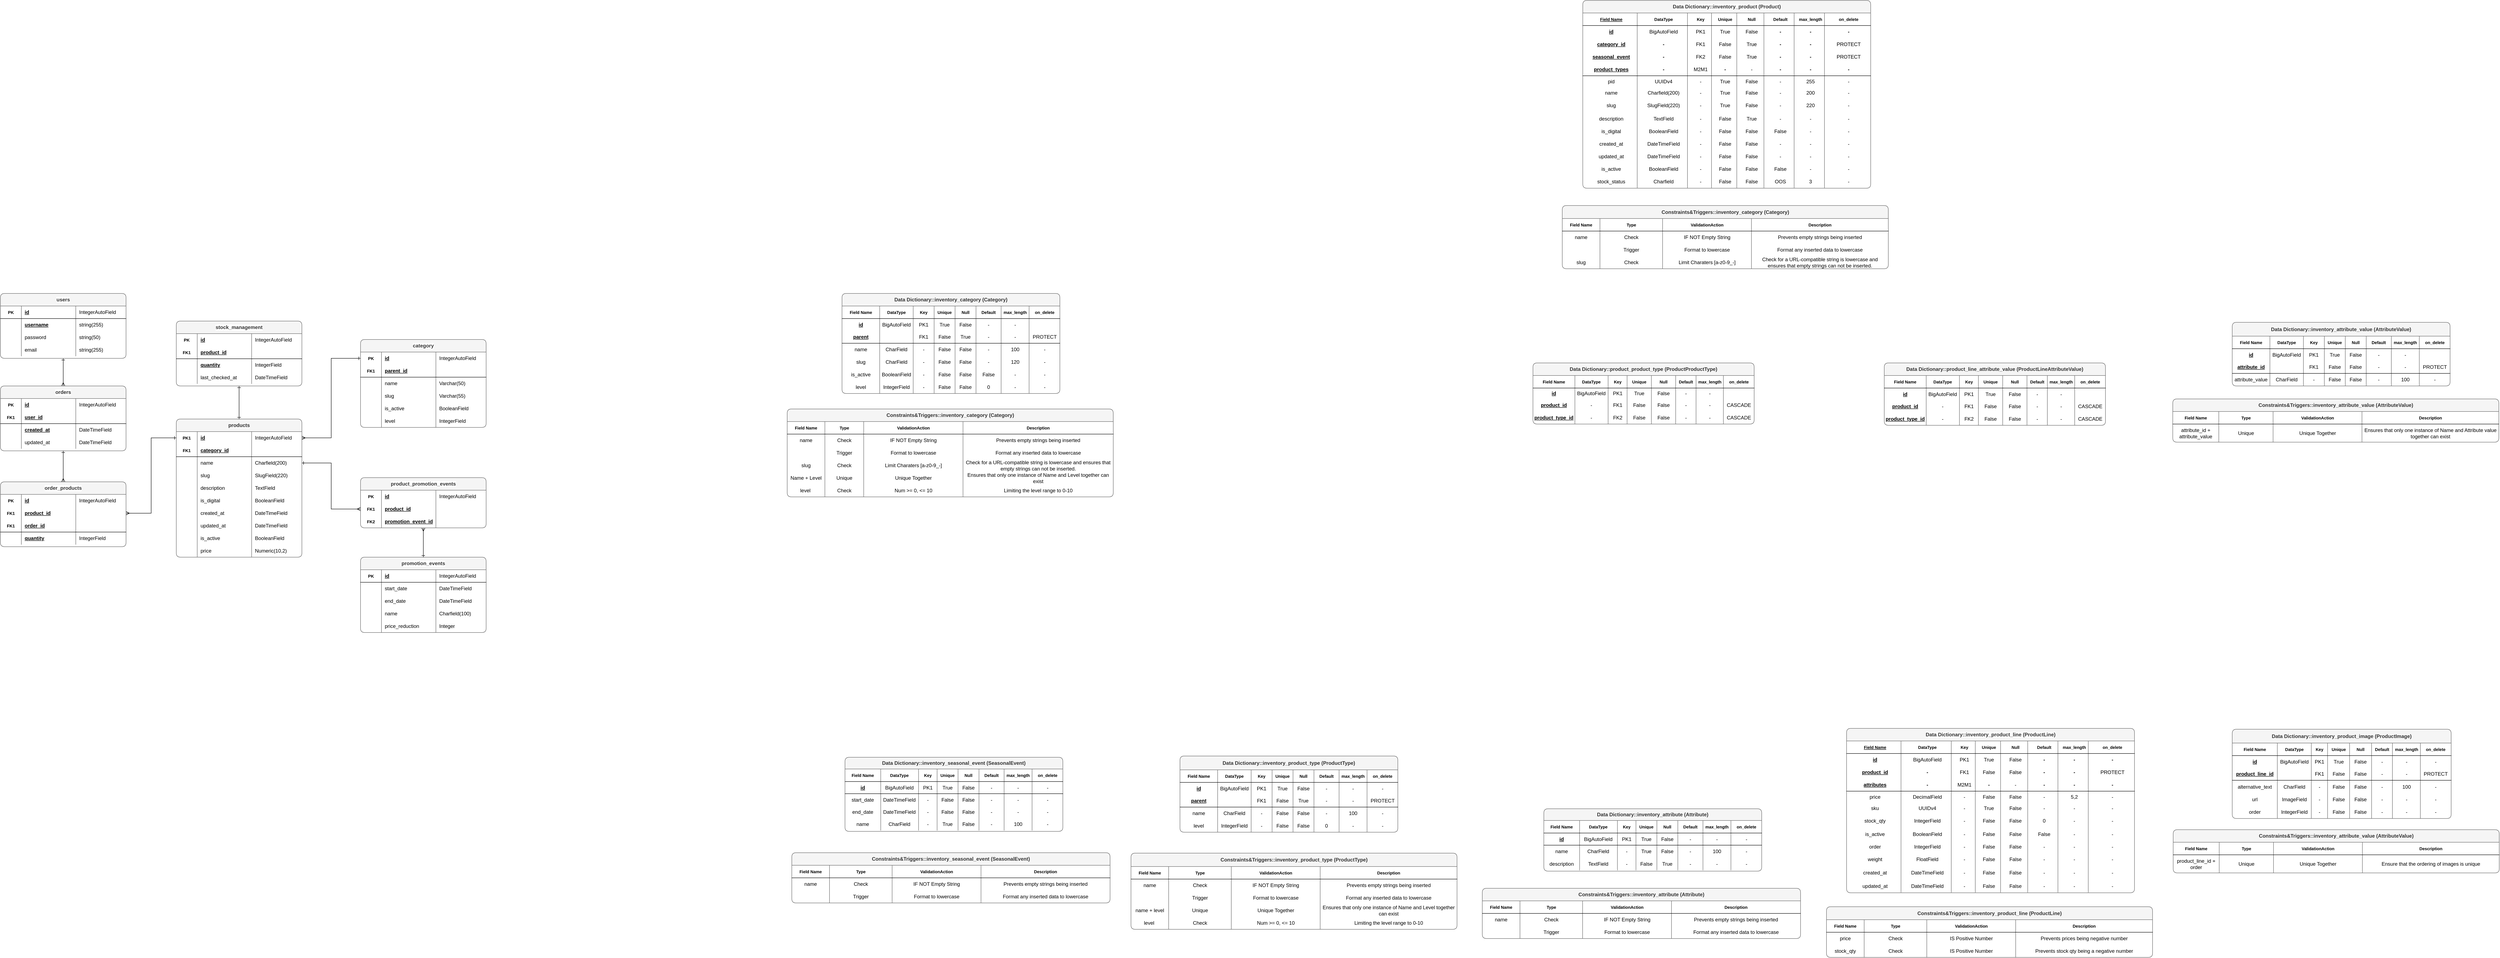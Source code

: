 <mxfile version="26.0.16">
  <diagram name="Page-1" id="2Emss2__9-JoI2HQbsfF">
    <mxGraphModel dx="1461" dy="2009" grid="1" gridSize="10" guides="1" tooltips="1" connect="1" arrows="1" fold="1" page="1" pageScale="1" pageWidth="827" pageHeight="1169" math="0" shadow="0">
      <root>
        <mxCell id="0" />
        <mxCell id="1" parent="0" />
        <mxCell id="m11z0bmxV47PwO7A4kbr-1559" value="Data Dictionary::inventory_category (Category)" style="shape=table;startSize=30;container=1;collapsible=1;childLayout=tableLayout;fixedRows=1;rowLines=0;fontStyle=1;align=center;resizeLast=1;html=1;whiteSpace=wrap;flipH=1;flipV=0;fillStyle=auto;swimlaneFillColor=default;strokeColor=#666666;strokeWidth=1;fillColor=#f5f5f5;fontColor=#333333;rounded=1;swimlaneLine=1;spacing=0;labelBackgroundColor=none;labelBorderColor=none;absoluteArcSize=1;" parent="1" vertex="1">
          <mxGeometry x="2259.89" y="600" width="520.297" height="239" as="geometry">
            <mxRectangle x="-619" y="380" width="70" height="30" as="alternateBounds" />
          </mxGeometry>
        </mxCell>
        <mxCell id="m11z0bmxV47PwO7A4kbr-1560" style="shape=tableRow;horizontal=0;startSize=0;swimlaneHead=0;swimlaneBody=0;fillColor=none;collapsible=0;dropTarget=0;points=[[0,0.5],[1,0.5]];portConstraint=eastwest;top=0;left=0;right=0;bottom=1;html=1;spacing=0;" parent="m11z0bmxV47PwO7A4kbr-1559" vertex="1">
          <mxGeometry y="30" width="520.297" height="30" as="geometry" />
        </mxCell>
        <mxCell id="m11z0bmxV47PwO7A4kbr-1561" value="Field Name" style="shape=partialRectangle;connectable=0;fillColor=none;top=0;left=0;bottom=0;right=0;fontStyle=1;overflow=hidden;html=1;whiteSpace=wrap;fontSize=10;labelBackgroundColor=default;verticalAlign=middle;spacing=0;" parent="m11z0bmxV47PwO7A4kbr-1560" vertex="1">
          <mxGeometry width="90" height="30" as="geometry">
            <mxRectangle width="90" height="30" as="alternateBounds" />
          </mxGeometry>
        </mxCell>
        <mxCell id="m11z0bmxV47PwO7A4kbr-1562" value="DataType" style="shape=partialRectangle;connectable=0;fillColor=none;top=0;left=0;bottom=0;right=0;fontStyle=1;overflow=hidden;html=1;whiteSpace=wrap;fontSize=10;labelBackgroundColor=default;spacing=0;" parent="m11z0bmxV47PwO7A4kbr-1560" vertex="1">
          <mxGeometry x="90" width="80" height="30" as="geometry">
            <mxRectangle width="80" height="30" as="alternateBounds" />
          </mxGeometry>
        </mxCell>
        <mxCell id="m11z0bmxV47PwO7A4kbr-1563" value="Key" style="shape=partialRectangle;connectable=0;fillColor=none;top=0;left=0;bottom=0;right=0;fontStyle=1;overflow=hidden;html=1;whiteSpace=wrap;fontSize=10;labelBackgroundColor=default;spacing=0;" parent="m11z0bmxV47PwO7A4kbr-1560" vertex="1">
          <mxGeometry x="170" width="50" height="30" as="geometry">
            <mxRectangle width="50" height="30" as="alternateBounds" />
          </mxGeometry>
        </mxCell>
        <mxCell id="m11z0bmxV47PwO7A4kbr-1564" value="Unique" style="shape=partialRectangle;connectable=0;fillColor=none;top=0;left=0;bottom=0;right=0;fontStyle=1;overflow=hidden;html=1;whiteSpace=wrap;fontSize=10;labelBackgroundColor=default;spacing=0;" parent="m11z0bmxV47PwO7A4kbr-1560" vertex="1">
          <mxGeometry x="220" width="50" height="30" as="geometry">
            <mxRectangle width="50" height="30" as="alternateBounds" />
          </mxGeometry>
        </mxCell>
        <mxCell id="m11z0bmxV47PwO7A4kbr-1565" value="Null" style="shape=partialRectangle;connectable=0;fillColor=none;top=0;left=0;bottom=0;right=0;fontStyle=1;overflow=hidden;html=1;whiteSpace=wrap;fontSize=10;labelBackgroundColor=default;spacing=0;" parent="m11z0bmxV47PwO7A4kbr-1560" vertex="1">
          <mxGeometry x="270" width="50" height="30" as="geometry">
            <mxRectangle width="50" height="30" as="alternateBounds" />
          </mxGeometry>
        </mxCell>
        <mxCell id="m11z0bmxV47PwO7A4kbr-1566" value="Default" style="shape=partialRectangle;connectable=0;fillColor=none;top=0;left=0;bottom=0;right=0;fontStyle=1;overflow=hidden;html=1;whiteSpace=wrap;fontSize=10;labelBackgroundColor=default;spacing=0;" parent="m11z0bmxV47PwO7A4kbr-1560" vertex="1">
          <mxGeometry x="320" width="60" height="30" as="geometry">
            <mxRectangle width="60" height="30" as="alternateBounds" />
          </mxGeometry>
        </mxCell>
        <mxCell id="m11z0bmxV47PwO7A4kbr-1567" value="max_length" style="shape=partialRectangle;connectable=0;fillColor=none;top=0;left=0;bottom=0;right=0;fontStyle=1;overflow=hidden;html=1;whiteSpace=wrap;fontSize=10;labelBackgroundColor=default;spacing=0;" parent="m11z0bmxV47PwO7A4kbr-1560" vertex="1">
          <mxGeometry x="380" width="66.784" height="30" as="geometry">
            <mxRectangle width="66.784" height="30" as="alternateBounds" />
          </mxGeometry>
        </mxCell>
        <mxCell id="m11z0bmxV47PwO7A4kbr-1568" value="on_delete" style="shape=partialRectangle;connectable=0;fillColor=none;top=0;left=0;bottom=0;right=0;fontStyle=1;overflow=hidden;html=1;whiteSpace=wrap;fontSize=10;labelBackgroundColor=default;spacing=0;" parent="m11z0bmxV47PwO7A4kbr-1560" vertex="1">
          <mxGeometry x="446.784" width="73.514" height="30" as="geometry">
            <mxRectangle width="73.514" height="30" as="alternateBounds" />
          </mxGeometry>
        </mxCell>
        <mxCell id="m11z0bmxV47PwO7A4kbr-1569" style="shape=tableRow;horizontal=0;startSize=0;swimlaneHead=0;swimlaneBody=0;fillColor=none;collapsible=0;dropTarget=0;points=[[0,0.5],[1,0.5]];portConstraint=eastwest;top=0;left=0;right=0;bottom=0;html=1;spacing=0;" parent="m11z0bmxV47PwO7A4kbr-1559" vertex="1">
          <mxGeometry y="60" width="520.297" height="29" as="geometry" />
        </mxCell>
        <mxCell id="m11z0bmxV47PwO7A4kbr-1570" value="&lt;span style=&quot;&quot;&gt;&lt;u&gt;&lt;b&gt;id&lt;/b&gt;&lt;/u&gt;&lt;/span&gt;" style="shape=partialRectangle;connectable=0;fillColor=none;top=0;left=0;bottom=0;right=0;fontStyle=0;overflow=hidden;html=1;whiteSpace=wrap;spacing=0;" parent="m11z0bmxV47PwO7A4kbr-1569" vertex="1">
          <mxGeometry width="90" height="29" as="geometry">
            <mxRectangle width="90" height="29" as="alternateBounds" />
          </mxGeometry>
        </mxCell>
        <mxCell id="m11z0bmxV47PwO7A4kbr-1571" value="BigAutoField" style="shape=partialRectangle;connectable=0;fillColor=none;top=0;left=0;bottom=0;right=0;fontStyle=0;overflow=hidden;html=1;whiteSpace=wrap;spacing=0;" parent="m11z0bmxV47PwO7A4kbr-1569" vertex="1">
          <mxGeometry x="90" width="80" height="29" as="geometry">
            <mxRectangle width="80" height="29" as="alternateBounds" />
          </mxGeometry>
        </mxCell>
        <mxCell id="m11z0bmxV47PwO7A4kbr-1572" value="PK1" style="shape=partialRectangle;connectable=0;fillColor=none;top=0;left=0;bottom=0;right=0;fontStyle=0;overflow=hidden;html=1;whiteSpace=wrap;spacing=0;" parent="m11z0bmxV47PwO7A4kbr-1569" vertex="1">
          <mxGeometry x="170" width="50" height="29" as="geometry">
            <mxRectangle width="50" height="29" as="alternateBounds" />
          </mxGeometry>
        </mxCell>
        <mxCell id="m11z0bmxV47PwO7A4kbr-1573" value="True" style="shape=partialRectangle;connectable=0;fillColor=none;top=0;left=0;bottom=0;right=0;fontStyle=0;overflow=hidden;html=1;whiteSpace=wrap;spacing=0;" parent="m11z0bmxV47PwO7A4kbr-1569" vertex="1">
          <mxGeometry x="220" width="50" height="29" as="geometry">
            <mxRectangle width="50" height="29" as="alternateBounds" />
          </mxGeometry>
        </mxCell>
        <mxCell id="m11z0bmxV47PwO7A4kbr-1574" value="False" style="shape=partialRectangle;connectable=0;fillColor=none;top=0;left=0;bottom=0;right=0;fontStyle=0;overflow=hidden;html=1;whiteSpace=wrap;spacing=0;" parent="m11z0bmxV47PwO7A4kbr-1569" vertex="1">
          <mxGeometry x="270" width="50" height="29" as="geometry">
            <mxRectangle width="50" height="29" as="alternateBounds" />
          </mxGeometry>
        </mxCell>
        <mxCell id="m11z0bmxV47PwO7A4kbr-1575" value="-" style="shape=partialRectangle;connectable=0;fillColor=none;top=0;left=0;bottom=0;right=0;fontStyle=0;overflow=hidden;html=1;whiteSpace=wrap;spacing=0;" parent="m11z0bmxV47PwO7A4kbr-1569" vertex="1">
          <mxGeometry x="320" width="60" height="29" as="geometry">
            <mxRectangle width="60" height="29" as="alternateBounds" />
          </mxGeometry>
        </mxCell>
        <mxCell id="m11z0bmxV47PwO7A4kbr-1576" value="-" style="shape=partialRectangle;connectable=0;fillColor=none;top=0;left=0;bottom=0;right=0;fontStyle=0;overflow=hidden;html=1;whiteSpace=wrap;spacing=0;" parent="m11z0bmxV47PwO7A4kbr-1569" vertex="1">
          <mxGeometry x="380" width="66.784" height="29" as="geometry">
            <mxRectangle width="66.784" height="29" as="alternateBounds" />
          </mxGeometry>
        </mxCell>
        <mxCell id="m11z0bmxV47PwO7A4kbr-1577" value="&lt;div&gt;&lt;br&gt;&lt;/div&gt;" style="shape=partialRectangle;connectable=0;fillColor=none;top=0;left=0;bottom=0;right=0;fontStyle=0;overflow=hidden;html=1;whiteSpace=wrap;spacing=0;" parent="m11z0bmxV47PwO7A4kbr-1569" vertex="1">
          <mxGeometry x="446.784" width="73.514" height="29" as="geometry">
            <mxRectangle width="73.514" height="29" as="alternateBounds" />
          </mxGeometry>
        </mxCell>
        <mxCell id="m11z0bmxV47PwO7A4kbr-1578" style="shape=tableRow;horizontal=0;startSize=0;swimlaneHead=0;swimlaneBody=0;fillColor=none;collapsible=0;dropTarget=0;points=[[0,0.5],[1,0.5]];portConstraint=eastwest;top=0;left=0;right=0;bottom=1;html=1;spacing=0;" parent="m11z0bmxV47PwO7A4kbr-1559" vertex="1">
          <mxGeometry y="89" width="520.297" height="30" as="geometry" />
        </mxCell>
        <mxCell id="m11z0bmxV47PwO7A4kbr-1579" value="&lt;b&gt;&lt;u&gt;parent&lt;/u&gt;&lt;/b&gt;" style="shape=partialRectangle;connectable=0;fillColor=none;top=0;left=0;bottom=0;right=0;fontStyle=0;overflow=hidden;html=1;whiteSpace=wrap;spacing=0;" parent="m11z0bmxV47PwO7A4kbr-1578" vertex="1">
          <mxGeometry width="90" height="30" as="geometry">
            <mxRectangle width="90" height="30" as="alternateBounds" />
          </mxGeometry>
        </mxCell>
        <mxCell id="m11z0bmxV47PwO7A4kbr-1580" style="shape=partialRectangle;connectable=0;fillColor=none;top=0;left=0;bottom=0;right=0;fontStyle=0;overflow=hidden;html=1;whiteSpace=wrap;spacing=0;" parent="m11z0bmxV47PwO7A4kbr-1578" vertex="1">
          <mxGeometry x="90" width="80" height="30" as="geometry">
            <mxRectangle width="80" height="30" as="alternateBounds" />
          </mxGeometry>
        </mxCell>
        <mxCell id="m11z0bmxV47PwO7A4kbr-1581" value="FK1" style="shape=partialRectangle;connectable=0;fillColor=none;top=0;left=0;bottom=0;right=0;fontStyle=0;overflow=hidden;html=1;whiteSpace=wrap;spacing=0;" parent="m11z0bmxV47PwO7A4kbr-1578" vertex="1">
          <mxGeometry x="170" width="50" height="30" as="geometry">
            <mxRectangle width="50" height="30" as="alternateBounds" />
          </mxGeometry>
        </mxCell>
        <mxCell id="m11z0bmxV47PwO7A4kbr-1582" value="False" style="shape=partialRectangle;connectable=0;fillColor=none;top=0;left=0;bottom=0;right=0;fontStyle=0;overflow=hidden;html=1;whiteSpace=wrap;spacing=0;" parent="m11z0bmxV47PwO7A4kbr-1578" vertex="1">
          <mxGeometry x="220" width="50" height="30" as="geometry">
            <mxRectangle width="50" height="30" as="alternateBounds" />
          </mxGeometry>
        </mxCell>
        <mxCell id="m11z0bmxV47PwO7A4kbr-1583" value="True" style="shape=partialRectangle;connectable=0;fillColor=none;top=0;left=0;bottom=0;right=0;fontStyle=0;overflow=hidden;html=1;whiteSpace=wrap;spacing=0;" parent="m11z0bmxV47PwO7A4kbr-1578" vertex="1">
          <mxGeometry x="270" width="50" height="30" as="geometry">
            <mxRectangle width="50" height="30" as="alternateBounds" />
          </mxGeometry>
        </mxCell>
        <mxCell id="m11z0bmxV47PwO7A4kbr-1584" value="-" style="shape=partialRectangle;connectable=0;fillColor=none;top=0;left=0;bottom=0;right=0;fontStyle=0;overflow=hidden;html=1;whiteSpace=wrap;spacing=0;" parent="m11z0bmxV47PwO7A4kbr-1578" vertex="1">
          <mxGeometry x="320" width="60" height="30" as="geometry">
            <mxRectangle width="60" height="30" as="alternateBounds" />
          </mxGeometry>
        </mxCell>
        <mxCell id="m11z0bmxV47PwO7A4kbr-1585" value="-" style="shape=partialRectangle;connectable=0;fillColor=none;top=0;left=0;bottom=0;right=0;fontStyle=0;overflow=hidden;html=1;whiteSpace=wrap;spacing=0;" parent="m11z0bmxV47PwO7A4kbr-1578" vertex="1">
          <mxGeometry x="380" width="66.784" height="30" as="geometry">
            <mxRectangle width="66.784" height="30" as="alternateBounds" />
          </mxGeometry>
        </mxCell>
        <mxCell id="m11z0bmxV47PwO7A4kbr-1586" value="PROTECT" style="shape=partialRectangle;connectable=0;fillColor=none;top=0;left=0;bottom=0;right=0;fontStyle=0;overflow=hidden;html=1;whiteSpace=wrap;spacing=0;" parent="m11z0bmxV47PwO7A4kbr-1578" vertex="1">
          <mxGeometry x="446.784" width="73.514" height="30" as="geometry">
            <mxRectangle width="73.514" height="30" as="alternateBounds" />
          </mxGeometry>
        </mxCell>
        <mxCell id="m11z0bmxV47PwO7A4kbr-1587" style="shape=tableRow;horizontal=0;startSize=0;swimlaneHead=0;swimlaneBody=0;fillColor=none;collapsible=0;dropTarget=0;points=[[0,0.5],[1,0.5]];portConstraint=eastwest;top=0;left=0;right=0;bottom=0;html=1;spacing=0;" parent="m11z0bmxV47PwO7A4kbr-1559" vertex="1">
          <mxGeometry y="119" width="520.297" height="30" as="geometry" />
        </mxCell>
        <mxCell id="m11z0bmxV47PwO7A4kbr-1588" value="name" style="shape=partialRectangle;connectable=0;fillColor=none;top=0;left=0;bottom=0;right=0;fontStyle=0;overflow=hidden;html=1;whiteSpace=wrap;spacing=0;" parent="m11z0bmxV47PwO7A4kbr-1587" vertex="1">
          <mxGeometry width="90" height="30" as="geometry">
            <mxRectangle width="90" height="30" as="alternateBounds" />
          </mxGeometry>
        </mxCell>
        <mxCell id="m11z0bmxV47PwO7A4kbr-1589" value="CharField" style="shape=partialRectangle;connectable=0;fillColor=none;top=0;left=0;bottom=0;right=0;fontStyle=0;overflow=hidden;html=1;whiteSpace=wrap;spacing=0;" parent="m11z0bmxV47PwO7A4kbr-1587" vertex="1">
          <mxGeometry x="90" width="80" height="30" as="geometry">
            <mxRectangle width="80" height="30" as="alternateBounds" />
          </mxGeometry>
        </mxCell>
        <mxCell id="m11z0bmxV47PwO7A4kbr-1590" value="-" style="shape=partialRectangle;connectable=0;fillColor=none;top=0;left=0;bottom=0;right=0;fontStyle=0;overflow=hidden;html=1;whiteSpace=wrap;spacing=0;" parent="m11z0bmxV47PwO7A4kbr-1587" vertex="1">
          <mxGeometry x="170" width="50" height="30" as="geometry">
            <mxRectangle width="50" height="30" as="alternateBounds" />
          </mxGeometry>
        </mxCell>
        <mxCell id="m11z0bmxV47PwO7A4kbr-1591" value="False" style="shape=partialRectangle;connectable=0;fillColor=none;top=0;left=0;bottom=0;right=0;fontStyle=0;overflow=hidden;html=1;whiteSpace=wrap;spacing=0;" parent="m11z0bmxV47PwO7A4kbr-1587" vertex="1">
          <mxGeometry x="220" width="50" height="30" as="geometry">
            <mxRectangle width="50" height="30" as="alternateBounds" />
          </mxGeometry>
        </mxCell>
        <mxCell id="m11z0bmxV47PwO7A4kbr-1592" value="False" style="shape=partialRectangle;connectable=0;fillColor=none;top=0;left=0;bottom=0;right=0;fontStyle=0;overflow=hidden;html=1;whiteSpace=wrap;spacing=0;" parent="m11z0bmxV47PwO7A4kbr-1587" vertex="1">
          <mxGeometry x="270" width="50" height="30" as="geometry">
            <mxRectangle width="50" height="30" as="alternateBounds" />
          </mxGeometry>
        </mxCell>
        <mxCell id="m11z0bmxV47PwO7A4kbr-1593" value="-" style="shape=partialRectangle;connectable=0;fillColor=none;top=0;left=0;bottom=0;right=0;fontStyle=0;overflow=hidden;html=1;whiteSpace=wrap;spacing=0;" parent="m11z0bmxV47PwO7A4kbr-1587" vertex="1">
          <mxGeometry x="320" width="60" height="30" as="geometry">
            <mxRectangle width="60" height="30" as="alternateBounds" />
          </mxGeometry>
        </mxCell>
        <mxCell id="m11z0bmxV47PwO7A4kbr-1594" value="100" style="shape=partialRectangle;connectable=0;fillColor=none;top=0;left=0;bottom=0;right=0;fontStyle=0;overflow=hidden;html=1;whiteSpace=wrap;spacing=0;" parent="m11z0bmxV47PwO7A4kbr-1587" vertex="1">
          <mxGeometry x="380" width="66.784" height="30" as="geometry">
            <mxRectangle width="66.784" height="30" as="alternateBounds" />
          </mxGeometry>
        </mxCell>
        <mxCell id="m11z0bmxV47PwO7A4kbr-1595" value="-" style="shape=partialRectangle;connectable=0;fillColor=none;top=0;left=0;bottom=0;right=0;fontStyle=0;overflow=hidden;html=1;whiteSpace=wrap;spacing=0;" parent="m11z0bmxV47PwO7A4kbr-1587" vertex="1">
          <mxGeometry x="446.784" width="73.514" height="30" as="geometry">
            <mxRectangle width="73.514" height="30" as="alternateBounds" />
          </mxGeometry>
        </mxCell>
        <mxCell id="m11z0bmxV47PwO7A4kbr-1596" style="shape=tableRow;horizontal=0;startSize=0;swimlaneHead=0;swimlaneBody=0;fillColor=none;collapsible=0;dropTarget=0;points=[[0,0.5],[1,0.5]];portConstraint=eastwest;top=0;left=0;right=0;bottom=0;html=1;spacing=0;" parent="m11z0bmxV47PwO7A4kbr-1559" vertex="1">
          <mxGeometry y="149" width="520.297" height="30" as="geometry" />
        </mxCell>
        <mxCell id="m11z0bmxV47PwO7A4kbr-1597" value="slug" style="shape=partialRectangle;connectable=0;fillColor=none;top=0;left=0;bottom=0;right=0;fontStyle=0;overflow=hidden;html=1;whiteSpace=wrap;spacing=0;" parent="m11z0bmxV47PwO7A4kbr-1596" vertex="1">
          <mxGeometry width="90" height="30" as="geometry">
            <mxRectangle width="90" height="30" as="alternateBounds" />
          </mxGeometry>
        </mxCell>
        <mxCell id="m11z0bmxV47PwO7A4kbr-1598" value="CharField" style="shape=partialRectangle;connectable=0;fillColor=none;top=0;left=0;bottom=0;right=0;fontStyle=0;overflow=hidden;html=1;whiteSpace=wrap;spacing=0;" parent="m11z0bmxV47PwO7A4kbr-1596" vertex="1">
          <mxGeometry x="90" width="80" height="30" as="geometry">
            <mxRectangle width="80" height="30" as="alternateBounds" />
          </mxGeometry>
        </mxCell>
        <mxCell id="m11z0bmxV47PwO7A4kbr-1599" value="-" style="shape=partialRectangle;connectable=0;fillColor=none;top=0;left=0;bottom=0;right=0;fontStyle=0;overflow=hidden;html=1;whiteSpace=wrap;spacing=0;" parent="m11z0bmxV47PwO7A4kbr-1596" vertex="1">
          <mxGeometry x="170" width="50" height="30" as="geometry">
            <mxRectangle width="50" height="30" as="alternateBounds" />
          </mxGeometry>
        </mxCell>
        <mxCell id="m11z0bmxV47PwO7A4kbr-1600" value="False" style="shape=partialRectangle;connectable=0;fillColor=none;top=0;left=0;bottom=0;right=0;fontStyle=0;overflow=hidden;html=1;whiteSpace=wrap;spacing=0;" parent="m11z0bmxV47PwO7A4kbr-1596" vertex="1">
          <mxGeometry x="220" width="50" height="30" as="geometry">
            <mxRectangle width="50" height="30" as="alternateBounds" />
          </mxGeometry>
        </mxCell>
        <mxCell id="m11z0bmxV47PwO7A4kbr-1601" value="False" style="shape=partialRectangle;connectable=0;fillColor=none;top=0;left=0;bottom=0;right=0;fontStyle=0;overflow=hidden;html=1;whiteSpace=wrap;spacing=0;" parent="m11z0bmxV47PwO7A4kbr-1596" vertex="1">
          <mxGeometry x="270" width="50" height="30" as="geometry">
            <mxRectangle width="50" height="30" as="alternateBounds" />
          </mxGeometry>
        </mxCell>
        <mxCell id="m11z0bmxV47PwO7A4kbr-1602" value="-" style="shape=partialRectangle;connectable=0;fillColor=none;top=0;left=0;bottom=0;right=0;fontStyle=0;overflow=hidden;html=1;whiteSpace=wrap;spacing=0;" parent="m11z0bmxV47PwO7A4kbr-1596" vertex="1">
          <mxGeometry x="320" width="60" height="30" as="geometry">
            <mxRectangle width="60" height="30" as="alternateBounds" />
          </mxGeometry>
        </mxCell>
        <mxCell id="m11z0bmxV47PwO7A4kbr-1603" value="120" style="shape=partialRectangle;connectable=0;fillColor=none;top=0;left=0;bottom=0;right=0;fontStyle=0;overflow=hidden;html=1;whiteSpace=wrap;spacing=0;" parent="m11z0bmxV47PwO7A4kbr-1596" vertex="1">
          <mxGeometry x="380" width="66.784" height="30" as="geometry">
            <mxRectangle width="66.784" height="30" as="alternateBounds" />
          </mxGeometry>
        </mxCell>
        <mxCell id="m11z0bmxV47PwO7A4kbr-1604" value="-" style="shape=partialRectangle;connectable=0;fillColor=none;top=0;left=0;bottom=0;right=0;fontStyle=0;overflow=hidden;html=1;whiteSpace=wrap;spacing=0;" parent="m11z0bmxV47PwO7A4kbr-1596" vertex="1">
          <mxGeometry x="446.784" width="73.514" height="30" as="geometry">
            <mxRectangle width="73.514" height="30" as="alternateBounds" />
          </mxGeometry>
        </mxCell>
        <mxCell id="m11z0bmxV47PwO7A4kbr-1605" style="shape=tableRow;horizontal=0;startSize=0;swimlaneHead=0;swimlaneBody=0;fillColor=none;collapsible=0;dropTarget=0;points=[[0,0.5],[1,0.5]];portConstraint=eastwest;top=0;left=0;right=0;bottom=0;html=1;spacing=0;" parent="m11z0bmxV47PwO7A4kbr-1559" vertex="1">
          <mxGeometry y="179" width="520.297" height="30" as="geometry" />
        </mxCell>
        <mxCell id="m11z0bmxV47PwO7A4kbr-1606" value="is_active" style="shape=partialRectangle;connectable=0;fillColor=none;top=0;left=0;bottom=0;right=0;fontStyle=0;overflow=hidden;html=1;whiteSpace=wrap;spacing=0;" parent="m11z0bmxV47PwO7A4kbr-1605" vertex="1">
          <mxGeometry width="90" height="30" as="geometry">
            <mxRectangle width="90" height="30" as="alternateBounds" />
          </mxGeometry>
        </mxCell>
        <mxCell id="m11z0bmxV47PwO7A4kbr-1607" value="BooleanField" style="shape=partialRectangle;connectable=0;fillColor=none;top=0;left=0;bottom=0;right=0;fontStyle=0;overflow=hidden;html=1;whiteSpace=wrap;spacing=0;" parent="m11z0bmxV47PwO7A4kbr-1605" vertex="1">
          <mxGeometry x="90" width="80" height="30" as="geometry">
            <mxRectangle width="80" height="30" as="alternateBounds" />
          </mxGeometry>
        </mxCell>
        <mxCell id="m11z0bmxV47PwO7A4kbr-1608" value="-" style="shape=partialRectangle;connectable=0;fillColor=none;top=0;left=0;bottom=0;right=0;fontStyle=0;overflow=hidden;html=1;whiteSpace=wrap;spacing=0;" parent="m11z0bmxV47PwO7A4kbr-1605" vertex="1">
          <mxGeometry x="170" width="50" height="30" as="geometry">
            <mxRectangle width="50" height="30" as="alternateBounds" />
          </mxGeometry>
        </mxCell>
        <mxCell id="m11z0bmxV47PwO7A4kbr-1609" value="False" style="shape=partialRectangle;connectable=0;fillColor=none;top=0;left=0;bottom=0;right=0;fontStyle=0;overflow=hidden;html=1;whiteSpace=wrap;spacing=0;" parent="m11z0bmxV47PwO7A4kbr-1605" vertex="1">
          <mxGeometry x="220" width="50" height="30" as="geometry">
            <mxRectangle width="50" height="30" as="alternateBounds" />
          </mxGeometry>
        </mxCell>
        <mxCell id="m11z0bmxV47PwO7A4kbr-1610" value="False" style="shape=partialRectangle;connectable=0;fillColor=none;top=0;left=0;bottom=0;right=0;fontStyle=0;overflow=hidden;html=1;whiteSpace=wrap;spacing=0;" parent="m11z0bmxV47PwO7A4kbr-1605" vertex="1">
          <mxGeometry x="270" width="50" height="30" as="geometry">
            <mxRectangle width="50" height="30" as="alternateBounds" />
          </mxGeometry>
        </mxCell>
        <mxCell id="m11z0bmxV47PwO7A4kbr-1611" value="False" style="shape=partialRectangle;connectable=0;fillColor=none;top=0;left=0;bottom=0;right=0;fontStyle=0;overflow=hidden;html=1;whiteSpace=wrap;spacing=0;" parent="m11z0bmxV47PwO7A4kbr-1605" vertex="1">
          <mxGeometry x="320" width="60" height="30" as="geometry">
            <mxRectangle width="60" height="30" as="alternateBounds" />
          </mxGeometry>
        </mxCell>
        <mxCell id="m11z0bmxV47PwO7A4kbr-1612" value="-" style="shape=partialRectangle;connectable=0;fillColor=none;top=0;left=0;bottom=0;right=0;fontStyle=0;overflow=hidden;html=1;whiteSpace=wrap;spacing=0;" parent="m11z0bmxV47PwO7A4kbr-1605" vertex="1">
          <mxGeometry x="380" width="66.784" height="30" as="geometry">
            <mxRectangle width="66.784" height="30" as="alternateBounds" />
          </mxGeometry>
        </mxCell>
        <mxCell id="m11z0bmxV47PwO7A4kbr-1613" value="-" style="shape=partialRectangle;connectable=0;fillColor=none;top=0;left=0;bottom=0;right=0;fontStyle=0;overflow=hidden;html=1;whiteSpace=wrap;spacing=0;" parent="m11z0bmxV47PwO7A4kbr-1605" vertex="1">
          <mxGeometry x="446.784" width="73.514" height="30" as="geometry">
            <mxRectangle width="73.514" height="30" as="alternateBounds" />
          </mxGeometry>
        </mxCell>
        <mxCell id="m11z0bmxV47PwO7A4kbr-1614" style="shape=tableRow;horizontal=0;startSize=0;swimlaneHead=0;swimlaneBody=0;fillColor=none;collapsible=0;dropTarget=0;points=[[0,0.5],[1,0.5]];portConstraint=eastwest;top=0;left=0;right=0;bottom=0;html=1;spacing=0;" parent="m11z0bmxV47PwO7A4kbr-1559" vertex="1">
          <mxGeometry y="209" width="520.297" height="30" as="geometry" />
        </mxCell>
        <mxCell id="m11z0bmxV47PwO7A4kbr-1615" value="level" style="shape=partialRectangle;connectable=0;fillColor=none;top=0;left=0;bottom=0;right=0;fontStyle=0;overflow=hidden;html=1;whiteSpace=wrap;spacing=0;" parent="m11z0bmxV47PwO7A4kbr-1614" vertex="1">
          <mxGeometry width="90" height="30" as="geometry">
            <mxRectangle width="90" height="30" as="alternateBounds" />
          </mxGeometry>
        </mxCell>
        <mxCell id="m11z0bmxV47PwO7A4kbr-1616" value="IntegerField" style="shape=partialRectangle;connectable=0;fillColor=none;top=0;left=0;bottom=0;right=0;fontStyle=0;overflow=hidden;html=1;whiteSpace=wrap;spacing=0;" parent="m11z0bmxV47PwO7A4kbr-1614" vertex="1">
          <mxGeometry x="90" width="80" height="30" as="geometry">
            <mxRectangle width="80" height="30" as="alternateBounds" />
          </mxGeometry>
        </mxCell>
        <mxCell id="m11z0bmxV47PwO7A4kbr-1617" value="-" style="shape=partialRectangle;connectable=0;fillColor=none;top=0;left=0;bottom=0;right=0;fontStyle=0;overflow=hidden;html=1;whiteSpace=wrap;spacing=0;" parent="m11z0bmxV47PwO7A4kbr-1614" vertex="1">
          <mxGeometry x="170" width="50" height="30" as="geometry">
            <mxRectangle width="50" height="30" as="alternateBounds" />
          </mxGeometry>
        </mxCell>
        <mxCell id="m11z0bmxV47PwO7A4kbr-1618" value="False" style="shape=partialRectangle;connectable=0;fillColor=none;top=0;left=0;bottom=0;right=0;fontStyle=0;overflow=hidden;html=1;whiteSpace=wrap;spacing=0;" parent="m11z0bmxV47PwO7A4kbr-1614" vertex="1">
          <mxGeometry x="220" width="50" height="30" as="geometry">
            <mxRectangle width="50" height="30" as="alternateBounds" />
          </mxGeometry>
        </mxCell>
        <mxCell id="m11z0bmxV47PwO7A4kbr-1619" value="False" style="shape=partialRectangle;connectable=0;fillColor=none;top=0;left=0;bottom=0;right=0;fontStyle=0;overflow=hidden;html=1;whiteSpace=wrap;spacing=0;" parent="m11z0bmxV47PwO7A4kbr-1614" vertex="1">
          <mxGeometry x="270" width="50" height="30" as="geometry">
            <mxRectangle width="50" height="30" as="alternateBounds" />
          </mxGeometry>
        </mxCell>
        <mxCell id="m11z0bmxV47PwO7A4kbr-1620" value="0" style="shape=partialRectangle;connectable=0;fillColor=none;top=0;left=0;bottom=0;right=0;fontStyle=0;overflow=hidden;html=1;whiteSpace=wrap;spacing=0;" parent="m11z0bmxV47PwO7A4kbr-1614" vertex="1">
          <mxGeometry x="320" width="60" height="30" as="geometry">
            <mxRectangle width="60" height="30" as="alternateBounds" />
          </mxGeometry>
        </mxCell>
        <mxCell id="m11z0bmxV47PwO7A4kbr-1621" value="-" style="shape=partialRectangle;connectable=0;fillColor=none;top=0;left=0;bottom=0;right=0;fontStyle=0;overflow=hidden;html=1;whiteSpace=wrap;spacing=0;" parent="m11z0bmxV47PwO7A4kbr-1614" vertex="1">
          <mxGeometry x="380" width="66.784" height="30" as="geometry">
            <mxRectangle width="66.784" height="30" as="alternateBounds" />
          </mxGeometry>
        </mxCell>
        <mxCell id="m11z0bmxV47PwO7A4kbr-1622" value="-" style="shape=partialRectangle;connectable=0;fillColor=none;top=0;left=0;bottom=0;right=0;fontStyle=0;overflow=hidden;html=1;whiteSpace=wrap;spacing=0;" parent="m11z0bmxV47PwO7A4kbr-1614" vertex="1">
          <mxGeometry x="446.784" width="73.514" height="30" as="geometry">
            <mxRectangle width="73.514" height="30" as="alternateBounds" />
          </mxGeometry>
        </mxCell>
        <mxCell id="m11z0bmxV47PwO7A4kbr-1623" value="category" style="shape=table;startSize=30;container=1;collapsible=1;childLayout=tableLayout;fixedRows=1;rowLines=0;fontStyle=1;align=center;resizeLast=1;html=1;whiteSpace=wrap;rounded=1;absoluteArcSize=1;fillColor=#f5f5f5;labelBackgroundColor=#FFFFFF;fontColor=#333333;strokeColor=#666666;" parent="1" vertex="1">
          <mxGeometry x="1110" y="710" width="300" height="210" as="geometry">
            <mxRectangle x="170" y="970" width="90" height="30" as="alternateBounds" />
          </mxGeometry>
        </mxCell>
        <mxCell id="m11z0bmxV47PwO7A4kbr-1624" value="" style="shape=tableRow;horizontal=0;startSize=0;swimlaneHead=0;swimlaneBody=0;fillColor=none;collapsible=0;dropTarget=0;points=[[0,0.5],[1,0.5]];portConstraint=eastwest;top=0;left=0;right=0;bottom=0;html=1;" parent="m11z0bmxV47PwO7A4kbr-1623" vertex="1">
          <mxGeometry y="30" width="300" height="30" as="geometry" />
        </mxCell>
        <mxCell id="m11z0bmxV47PwO7A4kbr-1625" value="PK" style="shape=partialRectangle;connectable=0;fillColor=none;top=0;left=0;bottom=0;right=0;fontStyle=1;overflow=hidden;html=1;whiteSpace=wrap;fontSize=10;" parent="m11z0bmxV47PwO7A4kbr-1624" vertex="1">
          <mxGeometry width="50" height="30" as="geometry">
            <mxRectangle width="50" height="30" as="alternateBounds" />
          </mxGeometry>
        </mxCell>
        <mxCell id="m11z0bmxV47PwO7A4kbr-1626" value="id" style="shape=partialRectangle;connectable=0;fillColor=none;top=0;left=0;bottom=0;right=0;align=left;spacingLeft=6;fontStyle=5;overflow=hidden;html=1;whiteSpace=wrap;" parent="m11z0bmxV47PwO7A4kbr-1624" vertex="1">
          <mxGeometry x="50" width="130" height="30" as="geometry">
            <mxRectangle width="130" height="30" as="alternateBounds" />
          </mxGeometry>
        </mxCell>
        <mxCell id="m11z0bmxV47PwO7A4kbr-1627" value="&lt;span style=&quot;font-weight: 400;&quot;&gt;IntegerAutoField&lt;/span&gt;" style="shape=partialRectangle;connectable=0;fillColor=none;top=0;left=0;bottom=0;right=0;align=left;spacingLeft=6;fontStyle=1;overflow=hidden;html=1;whiteSpace=wrap;strokeColor=inherit;" parent="m11z0bmxV47PwO7A4kbr-1624" vertex="1">
          <mxGeometry x="180" width="120" height="30" as="geometry">
            <mxRectangle width="120" height="30" as="alternateBounds" />
          </mxGeometry>
        </mxCell>
        <mxCell id="m11z0bmxV47PwO7A4kbr-1628" value="" style="shape=tableRow;horizontal=0;startSize=0;swimlaneHead=0;swimlaneBody=0;fillColor=none;collapsible=0;dropTarget=0;points=[[0,0.5],[1,0.5]];portConstraint=eastwest;top=0;left=0;right=0;bottom=1;html=1;" parent="m11z0bmxV47PwO7A4kbr-1623" vertex="1">
          <mxGeometry y="60" width="300" height="30" as="geometry" />
        </mxCell>
        <mxCell id="m11z0bmxV47PwO7A4kbr-1629" value="FK1" style="shape=partialRectangle;connectable=0;fillColor=none;top=0;left=0;bottom=0;right=0;fontStyle=1;overflow=hidden;html=1;whiteSpace=wrap;labelBackgroundColor=default;fontSize=10;" parent="m11z0bmxV47PwO7A4kbr-1628" vertex="1">
          <mxGeometry width="50" height="30" as="geometry">
            <mxRectangle width="50" height="30" as="alternateBounds" />
          </mxGeometry>
        </mxCell>
        <mxCell id="m11z0bmxV47PwO7A4kbr-1630" value="parent_id" style="shape=partialRectangle;connectable=0;fillColor=none;top=0;left=0;bottom=0;right=0;align=left;spacingLeft=6;fontStyle=5;overflow=hidden;html=1;whiteSpace=wrap;labelBackgroundColor=default;" parent="m11z0bmxV47PwO7A4kbr-1628" vertex="1">
          <mxGeometry x="50" width="130" height="30" as="geometry">
            <mxRectangle width="130" height="30" as="alternateBounds" />
          </mxGeometry>
        </mxCell>
        <mxCell id="m11z0bmxV47PwO7A4kbr-1631" style="shape=partialRectangle;connectable=0;fillColor=none;top=0;left=0;bottom=0;right=0;align=left;spacingLeft=6;fontStyle=1;overflow=hidden;html=1;whiteSpace=wrap;labelBackgroundColor=default;" parent="m11z0bmxV47PwO7A4kbr-1628" vertex="1">
          <mxGeometry x="180" width="120" height="30" as="geometry">
            <mxRectangle width="120" height="30" as="alternateBounds" />
          </mxGeometry>
        </mxCell>
        <mxCell id="m11z0bmxV47PwO7A4kbr-1632" value="" style="shape=tableRow;horizontal=0;startSize=0;swimlaneHead=0;swimlaneBody=0;fillColor=none;collapsible=0;dropTarget=0;points=[[0,0.5],[1,0.5]];portConstraint=eastwest;top=0;left=0;right=0;bottom=0;html=1;" parent="m11z0bmxV47PwO7A4kbr-1623" vertex="1">
          <mxGeometry y="90" width="300" height="30" as="geometry" />
        </mxCell>
        <mxCell id="m11z0bmxV47PwO7A4kbr-1633" value="" style="shape=partialRectangle;connectable=0;fillColor=none;top=0;left=0;bottom=0;right=0;editable=1;overflow=hidden;html=1;whiteSpace=wrap;" parent="m11z0bmxV47PwO7A4kbr-1632" vertex="1">
          <mxGeometry width="50" height="30" as="geometry">
            <mxRectangle width="50" height="30" as="alternateBounds" />
          </mxGeometry>
        </mxCell>
        <mxCell id="m11z0bmxV47PwO7A4kbr-1634" value="name" style="shape=partialRectangle;connectable=0;fillColor=none;top=0;left=0;bottom=0;right=0;align=left;spacingLeft=6;overflow=hidden;html=1;whiteSpace=wrap;" parent="m11z0bmxV47PwO7A4kbr-1632" vertex="1">
          <mxGeometry x="50" width="130" height="30" as="geometry">
            <mxRectangle width="130" height="30" as="alternateBounds" />
          </mxGeometry>
        </mxCell>
        <mxCell id="m11z0bmxV47PwO7A4kbr-1635" value="Varchar(50)" style="shape=partialRectangle;connectable=0;fillColor=none;top=0;left=0;bottom=0;right=0;align=left;spacingLeft=6;overflow=hidden;html=1;whiteSpace=wrap;" parent="m11z0bmxV47PwO7A4kbr-1632" vertex="1">
          <mxGeometry x="180" width="120" height="30" as="geometry">
            <mxRectangle width="120" height="30" as="alternateBounds" />
          </mxGeometry>
        </mxCell>
        <mxCell id="m11z0bmxV47PwO7A4kbr-1636" value="" style="shape=tableRow;horizontal=0;startSize=0;swimlaneHead=0;swimlaneBody=0;fillColor=none;collapsible=0;dropTarget=0;points=[[0,0.5],[1,0.5]];portConstraint=eastwest;top=0;left=0;right=0;bottom=0;html=1;" parent="m11z0bmxV47PwO7A4kbr-1623" vertex="1">
          <mxGeometry y="120" width="300" height="30" as="geometry" />
        </mxCell>
        <mxCell id="m11z0bmxV47PwO7A4kbr-1637" value="" style="shape=partialRectangle;connectable=0;fillColor=none;top=0;left=0;bottom=0;right=0;editable=1;overflow=hidden;html=1;whiteSpace=wrap;" parent="m11z0bmxV47PwO7A4kbr-1636" vertex="1">
          <mxGeometry width="50" height="30" as="geometry">
            <mxRectangle width="50" height="30" as="alternateBounds" />
          </mxGeometry>
        </mxCell>
        <mxCell id="m11z0bmxV47PwO7A4kbr-1638" value="slug" style="shape=partialRectangle;connectable=0;fillColor=none;top=0;left=0;bottom=0;right=0;align=left;spacingLeft=6;overflow=hidden;html=1;whiteSpace=wrap;" parent="m11z0bmxV47PwO7A4kbr-1636" vertex="1">
          <mxGeometry x="50" width="130" height="30" as="geometry">
            <mxRectangle width="130" height="30" as="alternateBounds" />
          </mxGeometry>
        </mxCell>
        <mxCell id="m11z0bmxV47PwO7A4kbr-1639" value="Varchar(55)" style="shape=partialRectangle;connectable=0;fillColor=none;top=0;left=0;bottom=0;right=0;align=left;spacingLeft=6;overflow=hidden;html=1;whiteSpace=wrap;" parent="m11z0bmxV47PwO7A4kbr-1636" vertex="1">
          <mxGeometry x="180" width="120" height="30" as="geometry">
            <mxRectangle width="120" height="30" as="alternateBounds" />
          </mxGeometry>
        </mxCell>
        <mxCell id="m11z0bmxV47PwO7A4kbr-1640" style="shape=tableRow;horizontal=0;startSize=0;swimlaneHead=0;swimlaneBody=0;fillColor=none;collapsible=0;dropTarget=0;points=[[0,0.5],[1,0.5]];portConstraint=eastwest;top=0;left=0;right=0;bottom=0;html=1;" parent="m11z0bmxV47PwO7A4kbr-1623" vertex="1">
          <mxGeometry y="150" width="300" height="30" as="geometry" />
        </mxCell>
        <mxCell id="m11z0bmxV47PwO7A4kbr-1641" style="shape=partialRectangle;connectable=0;fillColor=none;top=0;left=0;bottom=0;right=0;editable=1;overflow=hidden;html=1;whiteSpace=wrap;" parent="m11z0bmxV47PwO7A4kbr-1640" vertex="1">
          <mxGeometry width="50" height="30" as="geometry">
            <mxRectangle width="50" height="30" as="alternateBounds" />
          </mxGeometry>
        </mxCell>
        <mxCell id="m11z0bmxV47PwO7A4kbr-1642" value="is_active" style="shape=partialRectangle;connectable=0;fillColor=none;top=0;left=0;bottom=0;right=0;align=left;spacingLeft=6;overflow=hidden;html=1;whiteSpace=wrap;" parent="m11z0bmxV47PwO7A4kbr-1640" vertex="1">
          <mxGeometry x="50" width="130" height="30" as="geometry">
            <mxRectangle width="130" height="30" as="alternateBounds" />
          </mxGeometry>
        </mxCell>
        <mxCell id="m11z0bmxV47PwO7A4kbr-1643" value="BooleanField" style="shape=partialRectangle;connectable=0;fillColor=none;top=0;left=0;bottom=0;right=0;align=left;spacingLeft=6;overflow=hidden;html=1;whiteSpace=wrap;" parent="m11z0bmxV47PwO7A4kbr-1640" vertex="1">
          <mxGeometry x="180" width="120" height="30" as="geometry">
            <mxRectangle width="120" height="30" as="alternateBounds" />
          </mxGeometry>
        </mxCell>
        <mxCell id="m11z0bmxV47PwO7A4kbr-1644" style="shape=tableRow;horizontal=0;startSize=0;swimlaneHead=0;swimlaneBody=0;fillColor=none;collapsible=0;dropTarget=0;points=[[0,0.5],[1,0.5]];portConstraint=eastwest;top=0;left=0;right=0;bottom=0;html=1;" parent="m11z0bmxV47PwO7A4kbr-1623" vertex="1">
          <mxGeometry y="180" width="300" height="30" as="geometry" />
        </mxCell>
        <mxCell id="m11z0bmxV47PwO7A4kbr-1645" style="shape=partialRectangle;connectable=0;fillColor=none;top=0;left=0;bottom=0;right=0;editable=1;overflow=hidden;html=1;whiteSpace=wrap;" parent="m11z0bmxV47PwO7A4kbr-1644" vertex="1">
          <mxGeometry width="50" height="30" as="geometry">
            <mxRectangle width="50" height="30" as="alternateBounds" />
          </mxGeometry>
        </mxCell>
        <mxCell id="m11z0bmxV47PwO7A4kbr-1646" value="level" style="shape=partialRectangle;connectable=0;fillColor=none;top=0;left=0;bottom=0;right=0;align=left;spacingLeft=6;overflow=hidden;html=1;whiteSpace=wrap;" parent="m11z0bmxV47PwO7A4kbr-1644" vertex="1">
          <mxGeometry x="50" width="130" height="30" as="geometry">
            <mxRectangle width="130" height="30" as="alternateBounds" />
          </mxGeometry>
        </mxCell>
        <mxCell id="m11z0bmxV47PwO7A4kbr-1647" value="IntegerField" style="shape=partialRectangle;connectable=0;fillColor=none;top=0;left=0;bottom=0;right=0;align=left;spacingLeft=6;overflow=hidden;html=1;whiteSpace=wrap;" parent="m11z0bmxV47PwO7A4kbr-1644" vertex="1">
          <mxGeometry x="180" width="120" height="30" as="geometry">
            <mxRectangle width="120" height="30" as="alternateBounds" />
          </mxGeometry>
        </mxCell>
        <mxCell id="m11z0bmxV47PwO7A4kbr-1648" value="promotion_events" style="shape=table;startSize=30;container=1;collapsible=1;childLayout=tableLayout;fixedRows=1;rowLines=0;fontStyle=1;align=center;resizeLast=1;html=1;whiteSpace=wrap;rounded=1;absoluteArcSize=1;fillColor=#f5f5f5;labelBackgroundColor=#FFFFFF;fontColor=#333333;strokeColor=#666666;" parent="1" vertex="1">
          <mxGeometry x="1110" y="1230" width="300" height="180" as="geometry">
            <mxRectangle x="170" y="970" width="90" height="30" as="alternateBounds" />
          </mxGeometry>
        </mxCell>
        <mxCell id="m11z0bmxV47PwO7A4kbr-1649" value="" style="shape=tableRow;horizontal=0;startSize=0;swimlaneHead=0;swimlaneBody=0;fillColor=none;collapsible=0;dropTarget=0;points=[[0,0.5],[1,0.5]];portConstraint=eastwest;top=0;left=0;right=0;bottom=0;html=1;" parent="m11z0bmxV47PwO7A4kbr-1648" vertex="1">
          <mxGeometry y="30" width="300" height="30" as="geometry" />
        </mxCell>
        <mxCell id="m11z0bmxV47PwO7A4kbr-1650" value="&lt;font style=&quot;font-size: 10px;&quot;&gt;PK&lt;/font&gt;" style="shape=partialRectangle;connectable=0;fillColor=none;top=0;left=0;bottom=1;right=0;fontStyle=1;overflow=hidden;html=1;whiteSpace=wrap;" parent="m11z0bmxV47PwO7A4kbr-1649" vertex="1">
          <mxGeometry width="50" height="30" as="geometry">
            <mxRectangle width="50" height="30" as="alternateBounds" />
          </mxGeometry>
        </mxCell>
        <mxCell id="m11z0bmxV47PwO7A4kbr-1651" value="id" style="shape=partialRectangle;connectable=0;fillColor=none;top=0;left=0;bottom=1;right=0;align=left;spacingLeft=6;fontStyle=5;overflow=hidden;html=1;whiteSpace=wrap;" parent="m11z0bmxV47PwO7A4kbr-1649" vertex="1">
          <mxGeometry x="50" width="130" height="30" as="geometry">
            <mxRectangle width="130" height="30" as="alternateBounds" />
          </mxGeometry>
        </mxCell>
        <mxCell id="m11z0bmxV47PwO7A4kbr-1652" value="&lt;span style=&quot;font-weight: 400;&quot;&gt;IntegerAutoField&lt;/span&gt;" style="shape=partialRectangle;connectable=0;fillColor=none;top=0;left=0;bottom=1;right=0;align=left;spacingLeft=6;fontStyle=1;overflow=hidden;html=1;whiteSpace=wrap;strokeColor=inherit;" parent="m11z0bmxV47PwO7A4kbr-1649" vertex="1">
          <mxGeometry x="180" width="120" height="30" as="geometry">
            <mxRectangle width="120" height="30" as="alternateBounds" />
          </mxGeometry>
        </mxCell>
        <mxCell id="m11z0bmxV47PwO7A4kbr-1653" value="" style="shape=tableRow;horizontal=0;startSize=0;swimlaneHead=0;swimlaneBody=0;fillColor=none;collapsible=0;dropTarget=0;points=[[0,0.5],[1,0.5]];portConstraint=eastwest;top=0;left=0;right=0;bottom=0;html=1;" parent="m11z0bmxV47PwO7A4kbr-1648" vertex="1">
          <mxGeometry y="60" width="300" height="30" as="geometry" />
        </mxCell>
        <mxCell id="m11z0bmxV47PwO7A4kbr-1654" value="" style="shape=partialRectangle;connectable=0;fillColor=none;top=0;left=0;bottom=0;right=0;editable=1;overflow=hidden;html=1;whiteSpace=wrap;" parent="m11z0bmxV47PwO7A4kbr-1653" vertex="1">
          <mxGeometry width="50" height="30" as="geometry">
            <mxRectangle width="50" height="30" as="alternateBounds" />
          </mxGeometry>
        </mxCell>
        <mxCell id="m11z0bmxV47PwO7A4kbr-1655" value="start_date" style="shape=partialRectangle;connectable=0;fillColor=none;top=0;left=0;bottom=0;right=0;align=left;spacingLeft=6;overflow=hidden;html=1;whiteSpace=wrap;" parent="m11z0bmxV47PwO7A4kbr-1653" vertex="1">
          <mxGeometry x="50" width="130" height="30" as="geometry">
            <mxRectangle width="130" height="30" as="alternateBounds" />
          </mxGeometry>
        </mxCell>
        <mxCell id="m11z0bmxV47PwO7A4kbr-1656" value="DateTimeField" style="shape=partialRectangle;connectable=0;fillColor=none;top=0;left=0;bottom=0;right=0;align=left;spacingLeft=6;overflow=hidden;html=1;whiteSpace=wrap;" parent="m11z0bmxV47PwO7A4kbr-1653" vertex="1">
          <mxGeometry x="180" width="120" height="30" as="geometry">
            <mxRectangle width="120" height="30" as="alternateBounds" />
          </mxGeometry>
        </mxCell>
        <mxCell id="m11z0bmxV47PwO7A4kbr-1657" value="" style="shape=tableRow;horizontal=0;startSize=0;swimlaneHead=0;swimlaneBody=0;fillColor=none;collapsible=0;dropTarget=0;points=[[0,0.5],[1,0.5]];portConstraint=eastwest;top=0;left=0;right=0;bottom=0;html=1;" parent="m11z0bmxV47PwO7A4kbr-1648" vertex="1">
          <mxGeometry y="90" width="300" height="30" as="geometry" />
        </mxCell>
        <mxCell id="m11z0bmxV47PwO7A4kbr-1658" value="" style="shape=partialRectangle;connectable=0;fillColor=none;top=0;left=0;bottom=0;right=0;editable=1;overflow=hidden;html=1;whiteSpace=wrap;" parent="m11z0bmxV47PwO7A4kbr-1657" vertex="1">
          <mxGeometry width="50" height="30" as="geometry">
            <mxRectangle width="50" height="30" as="alternateBounds" />
          </mxGeometry>
        </mxCell>
        <mxCell id="m11z0bmxV47PwO7A4kbr-1659" value="end_date" style="shape=partialRectangle;connectable=0;fillColor=none;top=0;left=0;bottom=0;right=0;align=left;spacingLeft=6;overflow=hidden;html=1;whiteSpace=wrap;" parent="m11z0bmxV47PwO7A4kbr-1657" vertex="1">
          <mxGeometry x="50" width="130" height="30" as="geometry">
            <mxRectangle width="130" height="30" as="alternateBounds" />
          </mxGeometry>
        </mxCell>
        <mxCell id="m11z0bmxV47PwO7A4kbr-1660" value="DateTimeField" style="shape=partialRectangle;connectable=0;fillColor=none;top=0;left=0;bottom=0;right=0;align=left;spacingLeft=6;overflow=hidden;html=1;whiteSpace=wrap;" parent="m11z0bmxV47PwO7A4kbr-1657" vertex="1">
          <mxGeometry x="180" width="120" height="30" as="geometry">
            <mxRectangle width="120" height="30" as="alternateBounds" />
          </mxGeometry>
        </mxCell>
        <mxCell id="m11z0bmxV47PwO7A4kbr-1661" style="shape=tableRow;horizontal=0;startSize=0;swimlaneHead=0;swimlaneBody=0;fillColor=none;collapsible=0;dropTarget=0;points=[[0,0.5],[1,0.5]];portConstraint=eastwest;top=0;left=0;right=0;bottom=0;html=1;" parent="m11z0bmxV47PwO7A4kbr-1648" vertex="1">
          <mxGeometry y="120" width="300" height="30" as="geometry" />
        </mxCell>
        <mxCell id="m11z0bmxV47PwO7A4kbr-1662" style="shape=partialRectangle;connectable=0;fillColor=none;top=0;left=0;bottom=0;right=0;editable=1;overflow=hidden;html=1;whiteSpace=wrap;" parent="m11z0bmxV47PwO7A4kbr-1661" vertex="1">
          <mxGeometry width="50" height="30" as="geometry">
            <mxRectangle width="50" height="30" as="alternateBounds" />
          </mxGeometry>
        </mxCell>
        <mxCell id="m11z0bmxV47PwO7A4kbr-1663" value="name" style="shape=partialRectangle;connectable=0;fillColor=none;top=0;left=0;bottom=0;right=0;align=left;spacingLeft=6;overflow=hidden;html=1;whiteSpace=wrap;" parent="m11z0bmxV47PwO7A4kbr-1661" vertex="1">
          <mxGeometry x="50" width="130" height="30" as="geometry">
            <mxRectangle width="130" height="30" as="alternateBounds" />
          </mxGeometry>
        </mxCell>
        <mxCell id="m11z0bmxV47PwO7A4kbr-1664" value="Charfield(100)" style="shape=partialRectangle;connectable=0;fillColor=none;top=0;left=0;bottom=0;right=0;align=left;spacingLeft=6;overflow=hidden;html=1;whiteSpace=wrap;" parent="m11z0bmxV47PwO7A4kbr-1661" vertex="1">
          <mxGeometry x="180" width="120" height="30" as="geometry">
            <mxRectangle width="120" height="30" as="alternateBounds" />
          </mxGeometry>
        </mxCell>
        <mxCell id="8haed6YWwylMB7e5ybeb-1" style="shape=tableRow;horizontal=0;startSize=0;swimlaneHead=0;swimlaneBody=0;fillColor=none;collapsible=0;dropTarget=0;points=[[0,0.5],[1,0.5]];portConstraint=eastwest;top=0;left=0;right=0;bottom=0;html=1;" parent="m11z0bmxV47PwO7A4kbr-1648" vertex="1">
          <mxGeometry y="150" width="300" height="30" as="geometry" />
        </mxCell>
        <mxCell id="8haed6YWwylMB7e5ybeb-2" style="shape=partialRectangle;connectable=0;fillColor=none;top=0;left=0;bottom=0;right=0;editable=1;overflow=hidden;html=1;whiteSpace=wrap;" parent="8haed6YWwylMB7e5ybeb-1" vertex="1">
          <mxGeometry width="50" height="30" as="geometry">
            <mxRectangle width="50" height="30" as="alternateBounds" />
          </mxGeometry>
        </mxCell>
        <mxCell id="8haed6YWwylMB7e5ybeb-3" value="price_reduction" style="shape=partialRectangle;connectable=0;fillColor=none;top=0;left=0;bottom=0;right=0;align=left;spacingLeft=6;overflow=hidden;html=1;whiteSpace=wrap;" parent="8haed6YWwylMB7e5ybeb-1" vertex="1">
          <mxGeometry x="50" width="130" height="30" as="geometry">
            <mxRectangle width="130" height="30" as="alternateBounds" />
          </mxGeometry>
        </mxCell>
        <mxCell id="8haed6YWwylMB7e5ybeb-4" value="&lt;span style=&quot;caret-color: rgb(0, 0, 0); color: rgb(0, 0, 0); font-family: Helvetica; font-size: 12px; font-style: normal; font-variant-caps: normal; font-weight: 400; letter-spacing: normal; text-align: left; text-indent: 0px; text-transform: none; white-space: normal; word-spacing: 0px; -webkit-text-stroke-width: 0px; background-color: rgb(251, 251, 251); text-decoration: none; float: none; display: inline !important;&quot;&gt;Integer&lt;/span&gt;" style="shape=partialRectangle;connectable=0;fillColor=none;top=0;left=0;bottom=0;right=0;align=left;spacingLeft=6;overflow=hidden;html=1;whiteSpace=wrap;" parent="8haed6YWwylMB7e5ybeb-1" vertex="1">
          <mxGeometry x="180" width="120" height="30" as="geometry">
            <mxRectangle width="120" height="30" as="alternateBounds" />
          </mxGeometry>
        </mxCell>
        <mxCell id="m11z0bmxV47PwO7A4kbr-1665" value="&lt;span style=&quot;background-color: rgb(245, 245, 245);&quot;&gt;products&lt;/span&gt;" style="shape=table;startSize=30;container=1;collapsible=1;childLayout=tableLayout;fixedRows=1;rowLines=0;fontStyle=1;align=center;resizeLast=1;html=1;whiteSpace=wrap;rounded=1;absoluteArcSize=1;fillColor=#f5f5f5;labelBackgroundColor=#FFFFFF;fontColor=#333333;strokeColor=#666666;" parent="1" vertex="1">
          <mxGeometry x="670" y="900" width="300" height="330" as="geometry">
            <mxRectangle x="170" y="970" width="90" height="30" as="alternateBounds" />
          </mxGeometry>
        </mxCell>
        <mxCell id="m11z0bmxV47PwO7A4kbr-1666" value="" style="shape=tableRow;horizontal=0;startSize=0;swimlaneHead=0;swimlaneBody=0;fillColor=none;collapsible=0;dropTarget=0;points=[[0,0.5],[1,0.5]];portConstraint=eastwest;top=0;left=0;right=0;bottom=0;html=1;" parent="m11z0bmxV47PwO7A4kbr-1665" vertex="1">
          <mxGeometry y="30" width="300" height="30" as="geometry" />
        </mxCell>
        <mxCell id="m11z0bmxV47PwO7A4kbr-1667" value="PK1" style="shape=partialRectangle;connectable=0;fillColor=none;top=0;left=0;bottom=0;right=0;fontStyle=1;overflow=hidden;html=1;whiteSpace=wrap;fontSize=10;" parent="m11z0bmxV47PwO7A4kbr-1666" vertex="1">
          <mxGeometry width="50" height="30" as="geometry">
            <mxRectangle width="50" height="30" as="alternateBounds" />
          </mxGeometry>
        </mxCell>
        <mxCell id="m11z0bmxV47PwO7A4kbr-1668" value="id" style="shape=partialRectangle;connectable=0;fillColor=none;top=0;left=0;bottom=0;right=0;align=left;spacingLeft=6;fontStyle=5;overflow=hidden;html=1;whiteSpace=wrap;" parent="m11z0bmxV47PwO7A4kbr-1666" vertex="1">
          <mxGeometry x="50" width="130" height="30" as="geometry">
            <mxRectangle width="130" height="30" as="alternateBounds" />
          </mxGeometry>
        </mxCell>
        <mxCell id="m11z0bmxV47PwO7A4kbr-1669" value="&lt;span style=&quot;font-weight: 400;&quot;&gt;IntegerAutoField&lt;/span&gt;" style="shape=partialRectangle;connectable=0;fillColor=none;top=0;left=0;bottom=0;right=0;align=left;spacingLeft=6;fontStyle=1;overflow=hidden;html=1;whiteSpace=wrap;strokeColor=inherit;" parent="m11z0bmxV47PwO7A4kbr-1666" vertex="1">
          <mxGeometry x="180" width="120" height="30" as="geometry">
            <mxRectangle width="120" height="30" as="alternateBounds" />
          </mxGeometry>
        </mxCell>
        <mxCell id="m11z0bmxV47PwO7A4kbr-1670" value="" style="shape=tableRow;horizontal=0;startSize=0;swimlaneHead=0;swimlaneBody=0;fillColor=none;collapsible=0;dropTarget=0;points=[[0,0.5],[1,0.5]];portConstraint=eastwest;top=0;left=0;right=0;bottom=1;html=1;verticalAlign=bottom;fontStyle=0" parent="m11z0bmxV47PwO7A4kbr-1665" vertex="1">
          <mxGeometry y="60" width="300" height="30" as="geometry" />
        </mxCell>
        <mxCell id="m11z0bmxV47PwO7A4kbr-1671" value="FK1" style="shape=partialRectangle;connectable=0;fillColor=none;top=0;left=0;bottom=0;right=0;fontStyle=1;overflow=hidden;html=1;whiteSpace=wrap;labelBackgroundColor=default;fontSize=10;strokeColor=default;" parent="m11z0bmxV47PwO7A4kbr-1670" vertex="1">
          <mxGeometry width="50" height="30" as="geometry">
            <mxRectangle width="50" height="30" as="alternateBounds" />
          </mxGeometry>
        </mxCell>
        <mxCell id="m11z0bmxV47PwO7A4kbr-1672" value="category_id" style="shape=partialRectangle;connectable=0;fillColor=none;top=0;left=0;bottom=0;right=0;align=left;spacingLeft=6;fontStyle=5;overflow=hidden;html=1;whiteSpace=wrap;labelBackgroundColor=default;strokeColor=default;" parent="m11z0bmxV47PwO7A4kbr-1670" vertex="1">
          <mxGeometry x="50" width="130" height="30" as="geometry">
            <mxRectangle width="130" height="30" as="alternateBounds" />
          </mxGeometry>
        </mxCell>
        <mxCell id="m11z0bmxV47PwO7A4kbr-1673" style="shape=partialRectangle;connectable=0;fillColor=none;top=0;left=0;bottom=0;right=0;align=left;spacingLeft=6;fontStyle=1;overflow=hidden;html=1;whiteSpace=wrap;labelBackgroundColor=default;strokeColor=default;" parent="m11z0bmxV47PwO7A4kbr-1670" vertex="1">
          <mxGeometry x="180" width="120" height="30" as="geometry">
            <mxRectangle width="120" height="30" as="alternateBounds" />
          </mxGeometry>
        </mxCell>
        <mxCell id="m11z0bmxV47PwO7A4kbr-1686" value="" style="shape=tableRow;horizontal=0;startSize=0;swimlaneHead=0;swimlaneBody=0;fillColor=none;collapsible=0;dropTarget=0;points=[[0,0.5],[1,0.5]];portConstraint=eastwest;top=0;left=0;right=0;bottom=0;html=1;" parent="m11z0bmxV47PwO7A4kbr-1665" vertex="1">
          <mxGeometry y="90" width="300" height="30" as="geometry" />
        </mxCell>
        <mxCell id="m11z0bmxV47PwO7A4kbr-1687" value="" style="shape=partialRectangle;connectable=0;fillColor=none;top=0;left=0;bottom=0;right=0;editable=1;overflow=hidden;html=1;whiteSpace=wrap;" parent="m11z0bmxV47PwO7A4kbr-1686" vertex="1">
          <mxGeometry width="50" height="30" as="geometry">
            <mxRectangle width="50" height="30" as="alternateBounds" />
          </mxGeometry>
        </mxCell>
        <mxCell id="m11z0bmxV47PwO7A4kbr-1688" value="name" style="shape=partialRectangle;connectable=0;fillColor=none;top=0;left=0;bottom=0;right=0;align=left;spacingLeft=6;overflow=hidden;html=1;whiteSpace=wrap;" parent="m11z0bmxV47PwO7A4kbr-1686" vertex="1">
          <mxGeometry x="50" width="130" height="30" as="geometry">
            <mxRectangle width="130" height="30" as="alternateBounds" />
          </mxGeometry>
        </mxCell>
        <mxCell id="m11z0bmxV47PwO7A4kbr-1689" value="Charfield(200)" style="shape=partialRectangle;connectable=0;fillColor=none;top=0;left=0;bottom=0;right=0;align=left;spacingLeft=6;overflow=hidden;html=1;whiteSpace=wrap;" parent="m11z0bmxV47PwO7A4kbr-1686" vertex="1">
          <mxGeometry x="180" width="120" height="30" as="geometry">
            <mxRectangle width="120" height="30" as="alternateBounds" />
          </mxGeometry>
        </mxCell>
        <mxCell id="m11z0bmxV47PwO7A4kbr-1690" style="shape=tableRow;horizontal=0;startSize=0;swimlaneHead=0;swimlaneBody=0;fillColor=none;collapsible=0;dropTarget=0;points=[[0,0.5],[1,0.5]];portConstraint=eastwest;top=0;left=0;right=0;bottom=0;html=1;" parent="m11z0bmxV47PwO7A4kbr-1665" vertex="1">
          <mxGeometry y="120" width="300" height="30" as="geometry" />
        </mxCell>
        <mxCell id="m11z0bmxV47PwO7A4kbr-1691" style="shape=partialRectangle;connectable=0;fillColor=none;top=0;left=0;bottom=0;right=0;editable=1;overflow=hidden;html=1;whiteSpace=wrap;" parent="m11z0bmxV47PwO7A4kbr-1690" vertex="1">
          <mxGeometry width="50" height="30" as="geometry">
            <mxRectangle width="50" height="30" as="alternateBounds" />
          </mxGeometry>
        </mxCell>
        <mxCell id="m11z0bmxV47PwO7A4kbr-1692" value="slug" style="shape=partialRectangle;connectable=0;fillColor=none;top=0;left=0;bottom=0;right=0;align=left;spacingLeft=6;overflow=hidden;html=1;whiteSpace=wrap;" parent="m11z0bmxV47PwO7A4kbr-1690" vertex="1">
          <mxGeometry x="50" width="130" height="30" as="geometry">
            <mxRectangle width="130" height="30" as="alternateBounds" />
          </mxGeometry>
        </mxCell>
        <mxCell id="m11z0bmxV47PwO7A4kbr-1693" value="SlugField(220)" style="shape=partialRectangle;connectable=0;fillColor=none;top=0;left=0;bottom=0;right=0;align=left;spacingLeft=6;overflow=hidden;html=1;whiteSpace=wrap;" parent="m11z0bmxV47PwO7A4kbr-1690" vertex="1">
          <mxGeometry x="180" width="120" height="30" as="geometry">
            <mxRectangle width="120" height="30" as="alternateBounds" />
          </mxGeometry>
        </mxCell>
        <mxCell id="m11z0bmxV47PwO7A4kbr-1694" style="shape=tableRow;horizontal=0;startSize=0;swimlaneHead=0;swimlaneBody=0;fillColor=none;collapsible=0;dropTarget=0;points=[[0,0.5],[1,0.5]];portConstraint=eastwest;top=0;left=0;right=0;bottom=0;html=1;" parent="m11z0bmxV47PwO7A4kbr-1665" vertex="1">
          <mxGeometry y="150" width="300" height="30" as="geometry" />
        </mxCell>
        <mxCell id="m11z0bmxV47PwO7A4kbr-1695" style="shape=partialRectangle;connectable=0;fillColor=none;top=0;left=0;bottom=0;right=0;editable=1;overflow=hidden;html=1;whiteSpace=wrap;" parent="m11z0bmxV47PwO7A4kbr-1694" vertex="1">
          <mxGeometry width="50" height="30" as="geometry">
            <mxRectangle width="50" height="30" as="alternateBounds" />
          </mxGeometry>
        </mxCell>
        <mxCell id="m11z0bmxV47PwO7A4kbr-1696" value="description" style="shape=partialRectangle;connectable=0;fillColor=none;top=0;left=0;bottom=0;right=0;align=left;spacingLeft=6;overflow=hidden;html=1;whiteSpace=wrap;" parent="m11z0bmxV47PwO7A4kbr-1694" vertex="1">
          <mxGeometry x="50" width="130" height="30" as="geometry">
            <mxRectangle width="130" height="30" as="alternateBounds" />
          </mxGeometry>
        </mxCell>
        <mxCell id="m11z0bmxV47PwO7A4kbr-1697" value="TextField" style="shape=partialRectangle;connectable=0;fillColor=none;top=0;left=0;bottom=0;right=0;align=left;spacingLeft=6;overflow=hidden;html=1;whiteSpace=wrap;" parent="m11z0bmxV47PwO7A4kbr-1694" vertex="1">
          <mxGeometry x="180" width="120" height="30" as="geometry">
            <mxRectangle width="120" height="30" as="alternateBounds" />
          </mxGeometry>
        </mxCell>
        <mxCell id="m11z0bmxV47PwO7A4kbr-1698" style="shape=tableRow;horizontal=0;startSize=0;swimlaneHead=0;swimlaneBody=0;fillColor=none;collapsible=0;dropTarget=0;points=[[0,0.5],[1,0.5]];portConstraint=eastwest;top=0;left=0;right=0;bottom=0;html=1;" parent="m11z0bmxV47PwO7A4kbr-1665" vertex="1">
          <mxGeometry y="180" width="300" height="30" as="geometry" />
        </mxCell>
        <mxCell id="m11z0bmxV47PwO7A4kbr-1699" style="shape=partialRectangle;connectable=0;fillColor=none;top=0;left=0;bottom=0;right=0;editable=1;overflow=hidden;html=1;whiteSpace=wrap;" parent="m11z0bmxV47PwO7A4kbr-1698" vertex="1">
          <mxGeometry width="50" height="30" as="geometry">
            <mxRectangle width="50" height="30" as="alternateBounds" />
          </mxGeometry>
        </mxCell>
        <mxCell id="m11z0bmxV47PwO7A4kbr-1700" value="is_digital" style="shape=partialRectangle;connectable=0;fillColor=none;top=0;left=0;bottom=0;right=0;align=left;spacingLeft=6;overflow=hidden;html=1;whiteSpace=wrap;" parent="m11z0bmxV47PwO7A4kbr-1698" vertex="1">
          <mxGeometry x="50" width="130" height="30" as="geometry">
            <mxRectangle width="130" height="30" as="alternateBounds" />
          </mxGeometry>
        </mxCell>
        <mxCell id="m11z0bmxV47PwO7A4kbr-1701" value="BooleanField" style="shape=partialRectangle;connectable=0;fillColor=none;top=0;left=0;bottom=0;right=0;align=left;spacingLeft=6;overflow=hidden;html=1;whiteSpace=wrap;" parent="m11z0bmxV47PwO7A4kbr-1698" vertex="1">
          <mxGeometry x="180" width="120" height="30" as="geometry">
            <mxRectangle width="120" height="30" as="alternateBounds" />
          </mxGeometry>
        </mxCell>
        <mxCell id="m11z0bmxV47PwO7A4kbr-1702" style="shape=tableRow;horizontal=0;startSize=0;swimlaneHead=0;swimlaneBody=0;fillColor=none;collapsible=0;dropTarget=0;points=[[0,0.5],[1,0.5]];portConstraint=eastwest;top=0;left=0;right=0;bottom=0;html=1;" parent="m11z0bmxV47PwO7A4kbr-1665" vertex="1">
          <mxGeometry y="210" width="300" height="30" as="geometry" />
        </mxCell>
        <mxCell id="m11z0bmxV47PwO7A4kbr-1703" style="shape=partialRectangle;connectable=0;fillColor=none;top=0;left=0;bottom=0;right=0;editable=1;overflow=hidden;html=1;whiteSpace=wrap;" parent="m11z0bmxV47PwO7A4kbr-1702" vertex="1">
          <mxGeometry width="50" height="30" as="geometry">
            <mxRectangle width="50" height="30" as="alternateBounds" />
          </mxGeometry>
        </mxCell>
        <mxCell id="m11z0bmxV47PwO7A4kbr-1704" value="created_at" style="shape=partialRectangle;connectable=0;fillColor=none;top=0;left=0;bottom=0;right=0;align=left;spacingLeft=6;overflow=hidden;html=1;whiteSpace=wrap;" parent="m11z0bmxV47PwO7A4kbr-1702" vertex="1">
          <mxGeometry x="50" width="130" height="30" as="geometry">
            <mxRectangle width="130" height="30" as="alternateBounds" />
          </mxGeometry>
        </mxCell>
        <mxCell id="m11z0bmxV47PwO7A4kbr-1705" value="DateTimeField" style="shape=partialRectangle;connectable=0;fillColor=none;top=0;left=0;bottom=0;right=0;align=left;spacingLeft=6;overflow=hidden;html=1;whiteSpace=wrap;" parent="m11z0bmxV47PwO7A4kbr-1702" vertex="1">
          <mxGeometry x="180" width="120" height="30" as="geometry">
            <mxRectangle width="120" height="30" as="alternateBounds" />
          </mxGeometry>
        </mxCell>
        <mxCell id="m11z0bmxV47PwO7A4kbr-1706" style="shape=tableRow;horizontal=0;startSize=0;swimlaneHead=0;swimlaneBody=0;fillColor=none;collapsible=0;dropTarget=0;points=[[0,0.5],[1,0.5]];portConstraint=eastwest;top=0;left=0;right=0;bottom=0;html=1;" parent="m11z0bmxV47PwO7A4kbr-1665" vertex="1">
          <mxGeometry y="240" width="300" height="30" as="geometry" />
        </mxCell>
        <mxCell id="m11z0bmxV47PwO7A4kbr-1707" style="shape=partialRectangle;connectable=0;fillColor=none;top=0;left=0;bottom=0;right=0;editable=1;overflow=hidden;html=1;whiteSpace=wrap;" parent="m11z0bmxV47PwO7A4kbr-1706" vertex="1">
          <mxGeometry width="50" height="30" as="geometry">
            <mxRectangle width="50" height="30" as="alternateBounds" />
          </mxGeometry>
        </mxCell>
        <mxCell id="m11z0bmxV47PwO7A4kbr-1708" value="updated_at" style="shape=partialRectangle;connectable=0;fillColor=none;top=0;left=0;bottom=0;right=0;align=left;spacingLeft=6;overflow=hidden;html=1;whiteSpace=wrap;" parent="m11z0bmxV47PwO7A4kbr-1706" vertex="1">
          <mxGeometry x="50" width="130" height="30" as="geometry">
            <mxRectangle width="130" height="30" as="alternateBounds" />
          </mxGeometry>
        </mxCell>
        <mxCell id="m11z0bmxV47PwO7A4kbr-1709" value="DateTimeField" style="shape=partialRectangle;connectable=0;fillColor=none;top=0;left=0;bottom=0;right=0;align=left;spacingLeft=6;overflow=hidden;html=1;whiteSpace=wrap;" parent="m11z0bmxV47PwO7A4kbr-1706" vertex="1">
          <mxGeometry x="180" width="120" height="30" as="geometry">
            <mxRectangle width="120" height="30" as="alternateBounds" />
          </mxGeometry>
        </mxCell>
        <mxCell id="m11z0bmxV47PwO7A4kbr-1710" style="shape=tableRow;horizontal=0;startSize=0;swimlaneHead=0;swimlaneBody=0;fillColor=none;collapsible=0;dropTarget=0;points=[[0,0.5],[1,0.5]];portConstraint=eastwest;top=0;left=0;right=0;bottom=0;html=1;" parent="m11z0bmxV47PwO7A4kbr-1665" vertex="1">
          <mxGeometry y="270" width="300" height="30" as="geometry" />
        </mxCell>
        <mxCell id="m11z0bmxV47PwO7A4kbr-1711" style="shape=partialRectangle;connectable=0;fillColor=none;top=0;left=0;bottom=0;right=0;editable=1;overflow=hidden;html=1;whiteSpace=wrap;" parent="m11z0bmxV47PwO7A4kbr-1710" vertex="1">
          <mxGeometry width="50" height="30" as="geometry">
            <mxRectangle width="50" height="30" as="alternateBounds" />
          </mxGeometry>
        </mxCell>
        <mxCell id="m11z0bmxV47PwO7A4kbr-1712" value="is_active" style="shape=partialRectangle;connectable=0;fillColor=none;top=0;left=0;bottom=0;right=0;align=left;spacingLeft=6;overflow=hidden;html=1;whiteSpace=wrap;" parent="m11z0bmxV47PwO7A4kbr-1710" vertex="1">
          <mxGeometry x="50" width="130" height="30" as="geometry">
            <mxRectangle width="130" height="30" as="alternateBounds" />
          </mxGeometry>
        </mxCell>
        <mxCell id="m11z0bmxV47PwO7A4kbr-1713" value="BooleanField" style="shape=partialRectangle;connectable=0;fillColor=none;top=0;left=0;bottom=0;right=0;align=left;spacingLeft=6;overflow=hidden;html=1;whiteSpace=wrap;" parent="m11z0bmxV47PwO7A4kbr-1710" vertex="1">
          <mxGeometry x="180" width="120" height="30" as="geometry">
            <mxRectangle width="120" height="30" as="alternateBounds" />
          </mxGeometry>
        </mxCell>
        <mxCell id="8haed6YWwylMB7e5ybeb-5" style="shape=tableRow;horizontal=0;startSize=0;swimlaneHead=0;swimlaneBody=0;fillColor=none;collapsible=0;dropTarget=0;points=[[0,0.5],[1,0.5]];portConstraint=eastwest;top=0;left=0;right=0;bottom=0;html=1;" parent="m11z0bmxV47PwO7A4kbr-1665" vertex="1">
          <mxGeometry y="300" width="300" height="30" as="geometry" />
        </mxCell>
        <mxCell id="8haed6YWwylMB7e5ybeb-6" style="shape=partialRectangle;connectable=0;fillColor=none;top=0;left=0;bottom=0;right=0;editable=1;overflow=hidden;html=1;whiteSpace=wrap;" parent="8haed6YWwylMB7e5ybeb-5" vertex="1">
          <mxGeometry width="50" height="30" as="geometry">
            <mxRectangle width="50" height="30" as="alternateBounds" />
          </mxGeometry>
        </mxCell>
        <mxCell id="8haed6YWwylMB7e5ybeb-7" value="price" style="shape=partialRectangle;connectable=0;fillColor=none;top=0;left=0;bottom=0;right=0;align=left;spacingLeft=6;overflow=hidden;html=1;whiteSpace=wrap;" parent="8haed6YWwylMB7e5ybeb-5" vertex="1">
          <mxGeometry x="50" width="130" height="30" as="geometry">
            <mxRectangle width="130" height="30" as="alternateBounds" />
          </mxGeometry>
        </mxCell>
        <mxCell id="8haed6YWwylMB7e5ybeb-8" value="Numeric(10,2)" style="shape=partialRectangle;connectable=0;fillColor=none;top=0;left=0;bottom=0;right=0;align=left;spacingLeft=6;overflow=hidden;html=1;whiteSpace=wrap;" parent="8haed6YWwylMB7e5ybeb-5" vertex="1">
          <mxGeometry x="180" width="120" height="30" as="geometry">
            <mxRectangle width="120" height="30" as="alternateBounds" />
          </mxGeometry>
        </mxCell>
        <mxCell id="m11z0bmxV47PwO7A4kbr-1862" value="Constraints&amp;amp;Triggers::inventory_category (Category)" style="shape=table;startSize=30;container=1;collapsible=1;childLayout=tableLayout;fixedRows=1;rowLines=0;fontStyle=1;align=center;resizeLast=1;html=1;whiteSpace=wrap;flipH=1;flipV=0;fillStyle=auto;swimlaneFillColor=default;strokeColor=#666666;strokeWidth=1;fillColor=#f5f5f5;fontColor=#333333;rounded=1;swimlaneLine=1;spacing=0;labelBackgroundColor=none;labelBorderColor=none;absoluteArcSize=1;" parent="1" vertex="1">
          <mxGeometry x="2129" y="876" width="778.692" height="210" as="geometry">
            <mxRectangle x="-619" y="380" width="70" height="30" as="alternateBounds" />
          </mxGeometry>
        </mxCell>
        <mxCell id="m11z0bmxV47PwO7A4kbr-1863" style="shape=tableRow;horizontal=0;startSize=0;swimlaneHead=0;swimlaneBody=0;fillColor=none;collapsible=0;dropTarget=0;points=[[0,0.5],[1,0.5]];portConstraint=eastwest;top=0;left=0;right=0;bottom=1;html=1;spacing=0;" parent="m11z0bmxV47PwO7A4kbr-1862" vertex="1">
          <mxGeometry y="30" width="778.692" height="30" as="geometry" />
        </mxCell>
        <mxCell id="m11z0bmxV47PwO7A4kbr-1864" value="Field Name" style="shape=partialRectangle;connectable=0;fillColor=none;top=0;left=0;bottom=0;right=0;fontStyle=1;overflow=hidden;html=1;whiteSpace=wrap;fontSize=10;labelBackgroundColor=default;verticalAlign=middle;spacing=0;" parent="m11z0bmxV47PwO7A4kbr-1863" vertex="1">
          <mxGeometry width="90" height="30" as="geometry">
            <mxRectangle width="90" height="30" as="alternateBounds" />
          </mxGeometry>
        </mxCell>
        <mxCell id="m11z0bmxV47PwO7A4kbr-1865" value="Type" style="shape=partialRectangle;connectable=0;fillColor=none;top=0;left=0;bottom=0;right=0;fontStyle=1;overflow=hidden;html=1;whiteSpace=wrap;fontSize=10;labelBackgroundColor=default;spacing=0;" parent="m11z0bmxV47PwO7A4kbr-1863" vertex="1">
          <mxGeometry x="90" width="92.714" height="30" as="geometry">
            <mxRectangle width="92.714" height="30" as="alternateBounds" />
          </mxGeometry>
        </mxCell>
        <mxCell id="m11z0bmxV47PwO7A4kbr-1866" value="ValidationAction" style="shape=partialRectangle;connectable=0;fillColor=none;top=0;left=0;bottom=0;right=0;fontStyle=1;overflow=hidden;html=1;whiteSpace=wrap;fontSize=10;labelBackgroundColor=default;spacing=0;" parent="m11z0bmxV47PwO7A4kbr-1863" vertex="1">
          <mxGeometry x="182.714" width="237.143" height="30" as="geometry">
            <mxRectangle width="237.143" height="30" as="alternateBounds" />
          </mxGeometry>
        </mxCell>
        <mxCell id="m11z0bmxV47PwO7A4kbr-1867" value="Description" style="shape=partialRectangle;connectable=0;fillColor=none;top=0;left=0;bottom=0;right=0;fontStyle=1;overflow=hidden;html=1;whiteSpace=wrap;fontSize=10;labelBackgroundColor=default;spacing=0;" parent="m11z0bmxV47PwO7A4kbr-1863" vertex="1">
          <mxGeometry x="419.857" width="358.835" height="30" as="geometry">
            <mxRectangle width="358.835" height="30" as="alternateBounds" />
          </mxGeometry>
        </mxCell>
        <mxCell id="m11z0bmxV47PwO7A4kbr-1868" style="shape=tableRow;horizontal=0;startSize=0;swimlaneHead=0;swimlaneBody=0;fillColor=none;collapsible=0;dropTarget=0;points=[[0,0.5],[1,0.5]];portConstraint=eastwest;top=0;left=0;right=0;bottom=0;html=1;spacing=0;" parent="m11z0bmxV47PwO7A4kbr-1862" vertex="1">
          <mxGeometry y="60" width="778.692" height="30" as="geometry" />
        </mxCell>
        <mxCell id="m11z0bmxV47PwO7A4kbr-1869" value="name" style="shape=partialRectangle;connectable=0;fillColor=none;top=0;left=0;bottom=0;right=0;fontStyle=0;overflow=hidden;html=1;whiteSpace=wrap;spacing=0;" parent="m11z0bmxV47PwO7A4kbr-1868" vertex="1">
          <mxGeometry width="90" height="30" as="geometry">
            <mxRectangle width="90" height="30" as="alternateBounds" />
          </mxGeometry>
        </mxCell>
        <mxCell id="m11z0bmxV47PwO7A4kbr-1870" value="Check" style="shape=partialRectangle;connectable=0;fillColor=none;top=0;left=0;bottom=0;right=0;fontStyle=0;overflow=hidden;html=1;whiteSpace=wrap;spacing=0;" parent="m11z0bmxV47PwO7A4kbr-1868" vertex="1">
          <mxGeometry x="90" width="92.714" height="30" as="geometry">
            <mxRectangle width="92.714" height="30" as="alternateBounds" />
          </mxGeometry>
        </mxCell>
        <mxCell id="m11z0bmxV47PwO7A4kbr-1871" value="IF NOT Empty String" style="shape=partialRectangle;connectable=0;fillColor=none;top=0;left=0;bottom=0;right=0;fontStyle=0;overflow=hidden;html=1;whiteSpace=wrap;spacing=0;" parent="m11z0bmxV47PwO7A4kbr-1868" vertex="1">
          <mxGeometry x="182.714" width="237.143" height="30" as="geometry">
            <mxRectangle width="237.143" height="30" as="alternateBounds" />
          </mxGeometry>
        </mxCell>
        <mxCell id="m11z0bmxV47PwO7A4kbr-1872" value="Prevents empty strings being inserted" style="shape=partialRectangle;connectable=0;fillColor=none;top=0;left=0;bottom=0;right=0;fontStyle=0;overflow=hidden;html=1;whiteSpace=wrap;spacing=0;spacingLeft=2;spacingRight=2;" parent="m11z0bmxV47PwO7A4kbr-1868" vertex="1">
          <mxGeometry x="419.857" width="358.835" height="30" as="geometry">
            <mxRectangle width="358.835" height="30" as="alternateBounds" />
          </mxGeometry>
        </mxCell>
        <mxCell id="m11z0bmxV47PwO7A4kbr-1873" style="shape=tableRow;horizontal=0;startSize=0;swimlaneHead=0;swimlaneBody=0;fillColor=none;collapsible=0;dropTarget=0;points=[[0,0.5],[1,0.5]];portConstraint=eastwest;top=0;left=0;right=0;bottom=0;html=1;spacing=0;" parent="m11z0bmxV47PwO7A4kbr-1862" vertex="1">
          <mxGeometry y="90" width="778.692" height="30" as="geometry" />
        </mxCell>
        <mxCell id="m11z0bmxV47PwO7A4kbr-1874" style="shape=partialRectangle;connectable=0;fillColor=none;top=0;left=0;bottom=0;right=0;fontStyle=0;overflow=hidden;html=1;whiteSpace=wrap;spacing=0;" parent="m11z0bmxV47PwO7A4kbr-1873" vertex="1">
          <mxGeometry width="90" height="30" as="geometry">
            <mxRectangle width="90" height="30" as="alternateBounds" />
          </mxGeometry>
        </mxCell>
        <mxCell id="m11z0bmxV47PwO7A4kbr-1875" value="Trigger" style="shape=partialRectangle;connectable=0;fillColor=none;top=0;left=0;bottom=0;right=0;fontStyle=0;overflow=hidden;html=1;whiteSpace=wrap;spacing=0;" parent="m11z0bmxV47PwO7A4kbr-1873" vertex="1">
          <mxGeometry x="90" width="92.714" height="30" as="geometry">
            <mxRectangle width="92.714" height="30" as="alternateBounds" />
          </mxGeometry>
        </mxCell>
        <mxCell id="m11z0bmxV47PwO7A4kbr-1876" value="Format to lowercase" style="shape=partialRectangle;connectable=0;fillColor=none;top=0;left=0;bottom=0;right=0;fontStyle=0;overflow=hidden;html=1;whiteSpace=wrap;spacing=0;" parent="m11z0bmxV47PwO7A4kbr-1873" vertex="1">
          <mxGeometry x="182.714" width="237.143" height="30" as="geometry">
            <mxRectangle width="237.143" height="30" as="alternateBounds" />
          </mxGeometry>
        </mxCell>
        <mxCell id="m11z0bmxV47PwO7A4kbr-1877" value="Format any inserted data to lowercase" style="shape=partialRectangle;connectable=0;fillColor=none;top=0;left=0;bottom=0;right=0;fontStyle=0;overflow=hidden;html=1;whiteSpace=wrap;spacing=0;spacingLeft=2;spacingRight=2;" parent="m11z0bmxV47PwO7A4kbr-1873" vertex="1">
          <mxGeometry x="419.857" width="358.835" height="30" as="geometry">
            <mxRectangle width="358.835" height="30" as="alternateBounds" />
          </mxGeometry>
        </mxCell>
        <mxCell id="m11z0bmxV47PwO7A4kbr-1878" style="shape=tableRow;horizontal=0;startSize=0;swimlaneHead=0;swimlaneBody=0;fillColor=none;collapsible=0;dropTarget=0;points=[[0,0.5],[1,0.5]];portConstraint=eastwest;top=0;left=0;right=0;bottom=0;html=1;spacing=0;" parent="m11z0bmxV47PwO7A4kbr-1862" vertex="1">
          <mxGeometry y="120" width="778.692" height="30" as="geometry" />
        </mxCell>
        <mxCell id="m11z0bmxV47PwO7A4kbr-1879" value="slug" style="shape=partialRectangle;connectable=0;fillColor=none;top=0;left=0;bottom=0;right=0;fontStyle=0;overflow=hidden;html=1;whiteSpace=wrap;spacing=0;" parent="m11z0bmxV47PwO7A4kbr-1878" vertex="1">
          <mxGeometry width="90" height="30" as="geometry">
            <mxRectangle width="90" height="30" as="alternateBounds" />
          </mxGeometry>
        </mxCell>
        <mxCell id="m11z0bmxV47PwO7A4kbr-1880" value="Check" style="shape=partialRectangle;connectable=0;fillColor=none;top=0;left=0;bottom=0;right=0;fontStyle=0;overflow=hidden;html=1;whiteSpace=wrap;spacing=0;" parent="m11z0bmxV47PwO7A4kbr-1878" vertex="1">
          <mxGeometry x="90" width="92.714" height="30" as="geometry">
            <mxRectangle width="92.714" height="30" as="alternateBounds" />
          </mxGeometry>
        </mxCell>
        <mxCell id="m11z0bmxV47PwO7A4kbr-1881" value="Limit Charaters [a-z0-9_-]" style="shape=partialRectangle;connectable=0;fillColor=none;top=0;left=0;bottom=0;right=0;fontStyle=0;overflow=hidden;html=1;whiteSpace=wrap;spacing=0;" parent="m11z0bmxV47PwO7A4kbr-1878" vertex="1">
          <mxGeometry x="182.714" width="237.143" height="30" as="geometry">
            <mxRectangle width="237.143" height="30" as="alternateBounds" />
          </mxGeometry>
        </mxCell>
        <mxCell id="m11z0bmxV47PwO7A4kbr-1882" value="Check for a URL-compatible string is lowercase and ensures that empty strings can not be inserted." style="shape=partialRectangle;connectable=0;fillColor=none;top=0;left=0;bottom=0;right=0;fontStyle=0;overflow=hidden;html=1;whiteSpace=wrap;spacing=0;spacingLeft=6;spacingRight=6;" parent="m11z0bmxV47PwO7A4kbr-1878" vertex="1">
          <mxGeometry x="419.857" width="358.835" height="30" as="geometry">
            <mxRectangle width="358.835" height="30" as="alternateBounds" />
          </mxGeometry>
        </mxCell>
        <mxCell id="m11z0bmxV47PwO7A4kbr-1883" style="shape=tableRow;horizontal=0;startSize=0;swimlaneHead=0;swimlaneBody=0;fillColor=none;collapsible=0;dropTarget=0;points=[[0,0.5],[1,0.5]];portConstraint=eastwest;top=0;left=0;right=0;bottom=0;html=1;spacing=0;" parent="m11z0bmxV47PwO7A4kbr-1862" vertex="1">
          <mxGeometry y="150" width="778.692" height="30" as="geometry" />
        </mxCell>
        <mxCell id="m11z0bmxV47PwO7A4kbr-1884" value="Name + Level" style="shape=partialRectangle;connectable=0;fillColor=none;top=0;left=0;bottom=0;right=0;fontStyle=0;overflow=hidden;html=1;whiteSpace=wrap;spacing=0;" parent="m11z0bmxV47PwO7A4kbr-1883" vertex="1">
          <mxGeometry width="90" height="30" as="geometry">
            <mxRectangle width="90" height="30" as="alternateBounds" />
          </mxGeometry>
        </mxCell>
        <mxCell id="m11z0bmxV47PwO7A4kbr-1885" value="Unique" style="shape=partialRectangle;connectable=0;fillColor=none;top=0;left=0;bottom=0;right=0;fontStyle=0;overflow=hidden;html=1;whiteSpace=wrap;spacing=0;" parent="m11z0bmxV47PwO7A4kbr-1883" vertex="1">
          <mxGeometry x="90" width="92.714" height="30" as="geometry">
            <mxRectangle width="92.714" height="30" as="alternateBounds" />
          </mxGeometry>
        </mxCell>
        <mxCell id="m11z0bmxV47PwO7A4kbr-1886" value="Unique Together" style="shape=partialRectangle;connectable=0;fillColor=none;top=0;left=0;bottom=0;right=0;fontStyle=0;overflow=hidden;html=1;whiteSpace=wrap;spacing=0;" parent="m11z0bmxV47PwO7A4kbr-1883" vertex="1">
          <mxGeometry x="182.714" width="237.143" height="30" as="geometry">
            <mxRectangle width="237.143" height="30" as="alternateBounds" />
          </mxGeometry>
        </mxCell>
        <mxCell id="m11z0bmxV47PwO7A4kbr-1887" value="Ensures that only one instance of Name and Level together can exist" style="shape=partialRectangle;connectable=0;fillColor=none;top=0;left=0;bottom=0;right=0;fontStyle=0;overflow=hidden;html=1;whiteSpace=wrap;spacing=0;spacingLeft=6;spacingRight=6;" parent="m11z0bmxV47PwO7A4kbr-1883" vertex="1">
          <mxGeometry x="419.857" width="358.835" height="30" as="geometry">
            <mxRectangle width="358.835" height="30" as="alternateBounds" />
          </mxGeometry>
        </mxCell>
        <mxCell id="m11z0bmxV47PwO7A4kbr-1888" style="shape=tableRow;horizontal=0;startSize=0;swimlaneHead=0;swimlaneBody=0;fillColor=none;collapsible=0;dropTarget=0;points=[[0,0.5],[1,0.5]];portConstraint=eastwest;top=0;left=0;right=0;bottom=0;html=1;spacing=0;" parent="m11z0bmxV47PwO7A4kbr-1862" vertex="1">
          <mxGeometry y="180" width="778.692" height="30" as="geometry" />
        </mxCell>
        <mxCell id="m11z0bmxV47PwO7A4kbr-1889" value="level&amp;nbsp;" style="shape=partialRectangle;connectable=0;fillColor=none;top=0;left=0;bottom=0;right=0;fontStyle=0;overflow=hidden;html=1;whiteSpace=wrap;spacing=0;" parent="m11z0bmxV47PwO7A4kbr-1888" vertex="1">
          <mxGeometry width="90" height="30" as="geometry">
            <mxRectangle width="90" height="30" as="alternateBounds" />
          </mxGeometry>
        </mxCell>
        <mxCell id="m11z0bmxV47PwO7A4kbr-1890" value="Check" style="shape=partialRectangle;connectable=0;fillColor=none;top=0;left=0;bottom=0;right=0;fontStyle=0;overflow=hidden;html=1;whiteSpace=wrap;spacing=0;" parent="m11z0bmxV47PwO7A4kbr-1888" vertex="1">
          <mxGeometry x="90" width="92.714" height="30" as="geometry">
            <mxRectangle width="92.714" height="30" as="alternateBounds" />
          </mxGeometry>
        </mxCell>
        <mxCell id="m11z0bmxV47PwO7A4kbr-1891" value="Num &amp;gt;= 0, &amp;lt;= 10" style="shape=partialRectangle;connectable=0;fillColor=none;top=0;left=0;bottom=0;right=0;fontStyle=0;overflow=hidden;html=1;whiteSpace=wrap;spacing=0;" parent="m11z0bmxV47PwO7A4kbr-1888" vertex="1">
          <mxGeometry x="182.714" width="237.143" height="30" as="geometry">
            <mxRectangle width="237.143" height="30" as="alternateBounds" />
          </mxGeometry>
        </mxCell>
        <mxCell id="m11z0bmxV47PwO7A4kbr-1892" value="Limiting the level range to 0-10" style="shape=partialRectangle;connectable=0;fillColor=none;top=0;left=0;bottom=0;right=0;fontStyle=0;overflow=hidden;html=1;whiteSpace=wrap;spacing=0;spacingLeft=6;spacingRight=6;" parent="m11z0bmxV47PwO7A4kbr-1888" vertex="1">
          <mxGeometry x="419.857" width="358.835" height="30" as="geometry">
            <mxRectangle width="358.835" height="30" as="alternateBounds" />
          </mxGeometry>
        </mxCell>
        <mxCell id="m11z0bmxV47PwO7A4kbr-1893" value="Data Dictionary::inventory_seasonal_event (SeasonalEvent)" style="shape=table;startSize=28;container=1;collapsible=1;childLayout=tableLayout;fixedRows=1;rowLines=0;fontStyle=1;align=center;resizeLast=1;html=1;whiteSpace=wrap;flipH=1;flipV=0;fillStyle=auto;swimlaneFillColor=default;strokeColor=#666666;strokeWidth=1;fillColor=#f5f5f5;fontColor=#333333;rounded=1;swimlaneLine=1;spacing=0;labelBackgroundColor=none;labelBorderColor=none;absoluteArcSize=1;" parent="1" vertex="1">
          <mxGeometry x="2267" y="1708" width="520.297" height="177" as="geometry">
            <mxRectangle x="-619" y="380" width="70" height="30" as="alternateBounds" />
          </mxGeometry>
        </mxCell>
        <mxCell id="m11z0bmxV47PwO7A4kbr-1894" style="shape=tableRow;horizontal=0;startSize=0;swimlaneHead=0;swimlaneBody=0;fillColor=none;collapsible=0;dropTarget=0;points=[[0,0.5],[1,0.5]];portConstraint=eastwest;top=0;left=0;right=0;bottom=1;html=1;spacing=0;" parent="m11z0bmxV47PwO7A4kbr-1893" vertex="1">
          <mxGeometry y="28" width="520.297" height="30" as="geometry" />
        </mxCell>
        <mxCell id="m11z0bmxV47PwO7A4kbr-1895" value="Field Name" style="shape=partialRectangle;connectable=0;fillColor=none;top=0;left=0;bottom=0;right=0;fontStyle=1;overflow=hidden;html=1;whiteSpace=wrap;fontSize=10;labelBackgroundColor=default;verticalAlign=middle;spacing=0;" parent="m11z0bmxV47PwO7A4kbr-1894" vertex="1">
          <mxGeometry width="85.379" height="30" as="geometry">
            <mxRectangle width="85.379" height="30" as="alternateBounds" />
          </mxGeometry>
        </mxCell>
        <mxCell id="m11z0bmxV47PwO7A4kbr-1896" value="DataType" style="shape=partialRectangle;connectable=0;fillColor=none;top=0;left=0;bottom=0;right=0;fontStyle=1;overflow=hidden;html=1;whiteSpace=wrap;fontSize=10;labelBackgroundColor=default;spacing=0;" parent="m11z0bmxV47PwO7A4kbr-1894" vertex="1">
          <mxGeometry x="85.379" width="90.345" height="30" as="geometry">
            <mxRectangle width="90.345" height="30" as="alternateBounds" />
          </mxGeometry>
        </mxCell>
        <mxCell id="m11z0bmxV47PwO7A4kbr-1897" value="Key" style="shape=partialRectangle;connectable=0;fillColor=none;top=0;left=0;bottom=0;right=0;fontStyle=1;overflow=hidden;html=1;whiteSpace=wrap;fontSize=10;labelBackgroundColor=default;spacing=0;" parent="m11z0bmxV47PwO7A4kbr-1894" vertex="1">
          <mxGeometry x="175.724" width="44.276" height="30" as="geometry">
            <mxRectangle width="44.276" height="30" as="alternateBounds" />
          </mxGeometry>
        </mxCell>
        <mxCell id="m11z0bmxV47PwO7A4kbr-1898" value="Unique" style="shape=partialRectangle;connectable=0;fillColor=none;top=0;left=0;bottom=0;right=0;fontStyle=1;overflow=hidden;html=1;whiteSpace=wrap;fontSize=10;labelBackgroundColor=default;spacing=0;" parent="m11z0bmxV47PwO7A4kbr-1894" vertex="1">
          <mxGeometry x="220" width="50" height="30" as="geometry">
            <mxRectangle width="50" height="30" as="alternateBounds" />
          </mxGeometry>
        </mxCell>
        <mxCell id="m11z0bmxV47PwO7A4kbr-1899" value="Null" style="shape=partialRectangle;connectable=0;fillColor=none;top=0;left=0;bottom=0;right=0;fontStyle=1;overflow=hidden;html=1;whiteSpace=wrap;fontSize=10;labelBackgroundColor=default;spacing=0;" parent="m11z0bmxV47PwO7A4kbr-1894" vertex="1">
          <mxGeometry x="270" width="50" height="30" as="geometry">
            <mxRectangle width="50" height="30" as="alternateBounds" />
          </mxGeometry>
        </mxCell>
        <mxCell id="m11z0bmxV47PwO7A4kbr-1900" value="Default" style="shape=partialRectangle;connectable=0;fillColor=none;top=0;left=0;bottom=0;right=0;fontStyle=1;overflow=hidden;html=1;whiteSpace=wrap;fontSize=10;labelBackgroundColor=default;spacing=0;" parent="m11z0bmxV47PwO7A4kbr-1894" vertex="1">
          <mxGeometry x="320" width="60" height="30" as="geometry">
            <mxRectangle width="60" height="30" as="alternateBounds" />
          </mxGeometry>
        </mxCell>
        <mxCell id="m11z0bmxV47PwO7A4kbr-1901" value="max_length" style="shape=partialRectangle;connectable=0;fillColor=none;top=0;left=0;bottom=0;right=0;fontStyle=1;overflow=hidden;html=1;whiteSpace=wrap;fontSize=10;labelBackgroundColor=default;spacing=0;" parent="m11z0bmxV47PwO7A4kbr-1894" vertex="1">
          <mxGeometry x="380" width="66.784" height="30" as="geometry">
            <mxRectangle width="66.784" height="30" as="alternateBounds" />
          </mxGeometry>
        </mxCell>
        <mxCell id="m11z0bmxV47PwO7A4kbr-1902" value="on_delete" style="shape=partialRectangle;connectable=0;fillColor=none;top=0;left=0;bottom=0;right=0;fontStyle=1;overflow=hidden;html=1;whiteSpace=wrap;fontSize=10;labelBackgroundColor=default;spacing=0;" parent="m11z0bmxV47PwO7A4kbr-1894" vertex="1">
          <mxGeometry x="446.784" width="73.514" height="30" as="geometry">
            <mxRectangle width="73.514" height="30" as="alternateBounds" />
          </mxGeometry>
        </mxCell>
        <mxCell id="m11z0bmxV47PwO7A4kbr-1903" style="shape=tableRow;horizontal=0;startSize=0;swimlaneHead=0;swimlaneBody=0;fillColor=none;collapsible=0;dropTarget=0;points=[[0,0.5],[1,0.5]];portConstraint=eastwest;top=0;left=0;right=0;bottom=1;html=1;spacing=0;" parent="m11z0bmxV47PwO7A4kbr-1893" vertex="1">
          <mxGeometry y="58" width="520.297" height="29" as="geometry" />
        </mxCell>
        <mxCell id="m11z0bmxV47PwO7A4kbr-1904" value="&lt;span style=&quot;&quot;&gt;&lt;u&gt;&lt;b&gt;id&lt;/b&gt;&lt;/u&gt;&lt;/span&gt;" style="shape=partialRectangle;connectable=0;fillColor=none;top=0;left=0;bottom=0;right=0;fontStyle=0;overflow=hidden;html=1;whiteSpace=wrap;spacing=0;" parent="m11z0bmxV47PwO7A4kbr-1903" vertex="1">
          <mxGeometry width="85.379" height="29" as="geometry">
            <mxRectangle width="85.379" height="29" as="alternateBounds" />
          </mxGeometry>
        </mxCell>
        <mxCell id="m11z0bmxV47PwO7A4kbr-1905" value="BigAutoField" style="shape=partialRectangle;connectable=0;fillColor=none;top=0;left=0;bottom=0;right=0;fontStyle=0;overflow=hidden;html=1;whiteSpace=wrap;spacing=0;" parent="m11z0bmxV47PwO7A4kbr-1903" vertex="1">
          <mxGeometry x="85.379" width="90.345" height="29" as="geometry">
            <mxRectangle width="90.345" height="29" as="alternateBounds" />
          </mxGeometry>
        </mxCell>
        <mxCell id="m11z0bmxV47PwO7A4kbr-1906" value="PK1" style="shape=partialRectangle;connectable=0;fillColor=none;top=0;left=0;bottom=0;right=0;fontStyle=0;overflow=hidden;html=1;whiteSpace=wrap;spacing=0;" parent="m11z0bmxV47PwO7A4kbr-1903" vertex="1">
          <mxGeometry x="175.724" width="44.276" height="29" as="geometry">
            <mxRectangle width="44.276" height="29" as="alternateBounds" />
          </mxGeometry>
        </mxCell>
        <mxCell id="m11z0bmxV47PwO7A4kbr-1907" value="True" style="shape=partialRectangle;connectable=0;fillColor=none;top=0;left=0;bottom=0;right=0;fontStyle=0;overflow=hidden;html=1;whiteSpace=wrap;spacing=0;" parent="m11z0bmxV47PwO7A4kbr-1903" vertex="1">
          <mxGeometry x="220" width="50" height="29" as="geometry">
            <mxRectangle width="50" height="29" as="alternateBounds" />
          </mxGeometry>
        </mxCell>
        <mxCell id="m11z0bmxV47PwO7A4kbr-1908" value="&lt;span style=&quot;caret-color: rgb(0, 0, 0); color: rgb(0, 0, 0); font-family: Helvetica; font-size: 12px; font-style: normal; font-variant-caps: normal; font-weight: 400; letter-spacing: normal; orphans: auto; text-align: center; text-indent: 0px; text-transform: none; white-space: normal; widows: auto; word-spacing: 0px; -webkit-text-stroke-width: 0px; background-color: rgb(251, 251, 251); text-decoration: none; display: inline !important; float: none;&quot;&gt;False&lt;/span&gt;" style="shape=partialRectangle;connectable=0;fillColor=none;top=0;left=0;bottom=0;right=0;fontStyle=0;overflow=hidden;html=1;whiteSpace=wrap;spacing=0;" parent="m11z0bmxV47PwO7A4kbr-1903" vertex="1">
          <mxGeometry x="270" width="50" height="29" as="geometry">
            <mxRectangle width="50" height="29" as="alternateBounds" />
          </mxGeometry>
        </mxCell>
        <mxCell id="m11z0bmxV47PwO7A4kbr-1909" value="-" style="shape=partialRectangle;connectable=0;fillColor=none;top=0;left=0;bottom=0;right=0;fontStyle=0;overflow=hidden;html=1;whiteSpace=wrap;spacing=0;" parent="m11z0bmxV47PwO7A4kbr-1903" vertex="1">
          <mxGeometry x="320" width="60" height="29" as="geometry">
            <mxRectangle width="60" height="29" as="alternateBounds" />
          </mxGeometry>
        </mxCell>
        <mxCell id="m11z0bmxV47PwO7A4kbr-1910" value="-" style="shape=partialRectangle;connectable=0;fillColor=none;top=0;left=0;bottom=0;right=0;fontStyle=0;overflow=hidden;html=1;whiteSpace=wrap;spacing=0;" parent="m11z0bmxV47PwO7A4kbr-1903" vertex="1">
          <mxGeometry x="380" width="66.784" height="29" as="geometry">
            <mxRectangle width="66.784" height="29" as="alternateBounds" />
          </mxGeometry>
        </mxCell>
        <mxCell id="m11z0bmxV47PwO7A4kbr-1911" value="&lt;div&gt;-&lt;/div&gt;" style="shape=partialRectangle;connectable=0;fillColor=none;top=0;left=0;bottom=0;right=0;fontStyle=0;overflow=hidden;html=1;whiteSpace=wrap;spacing=0;" parent="m11z0bmxV47PwO7A4kbr-1903" vertex="1">
          <mxGeometry x="446.784" width="73.514" height="29" as="geometry">
            <mxRectangle width="73.514" height="29" as="alternateBounds" />
          </mxGeometry>
        </mxCell>
        <mxCell id="m11z0bmxV47PwO7A4kbr-1912" style="shape=tableRow;horizontal=0;startSize=0;swimlaneHead=0;swimlaneBody=0;fillColor=none;collapsible=0;dropTarget=0;points=[[0,0.5],[1,0.5]];portConstraint=eastwest;top=0;left=0;right=0;bottom=0;html=1;spacing=0;" parent="m11z0bmxV47PwO7A4kbr-1893" vertex="1">
          <mxGeometry y="87" width="520.297" height="30" as="geometry" />
        </mxCell>
        <mxCell id="m11z0bmxV47PwO7A4kbr-1913" value="start_date" style="shape=partialRectangle;connectable=0;fillColor=none;top=0;left=0;bottom=0;right=0;fontStyle=0;overflow=hidden;html=1;whiteSpace=wrap;spacing=0;" parent="m11z0bmxV47PwO7A4kbr-1912" vertex="1">
          <mxGeometry width="85.379" height="30" as="geometry">
            <mxRectangle width="85.379" height="30" as="alternateBounds" />
          </mxGeometry>
        </mxCell>
        <mxCell id="m11z0bmxV47PwO7A4kbr-1914" value="DateTimeField" style="shape=partialRectangle;connectable=0;fillColor=none;top=0;left=0;bottom=0;right=0;fontStyle=0;overflow=hidden;html=1;whiteSpace=wrap;spacing=0;" parent="m11z0bmxV47PwO7A4kbr-1912" vertex="1">
          <mxGeometry x="85.379" width="90.345" height="30" as="geometry">
            <mxRectangle width="90.345" height="30" as="alternateBounds" />
          </mxGeometry>
        </mxCell>
        <mxCell id="m11z0bmxV47PwO7A4kbr-1915" value="-" style="shape=partialRectangle;connectable=0;fillColor=none;top=0;left=0;bottom=0;right=0;fontStyle=0;overflow=hidden;html=1;whiteSpace=wrap;spacing=0;" parent="m11z0bmxV47PwO7A4kbr-1912" vertex="1">
          <mxGeometry x="175.724" width="44.276" height="30" as="geometry">
            <mxRectangle width="44.276" height="30" as="alternateBounds" />
          </mxGeometry>
        </mxCell>
        <mxCell id="m11z0bmxV47PwO7A4kbr-1916" value="False" style="shape=partialRectangle;connectable=0;fillColor=none;top=0;left=0;bottom=0;right=0;fontStyle=0;overflow=hidden;html=1;whiteSpace=wrap;spacing=0;" parent="m11z0bmxV47PwO7A4kbr-1912" vertex="1">
          <mxGeometry x="220" width="50" height="30" as="geometry">
            <mxRectangle width="50" height="30" as="alternateBounds" />
          </mxGeometry>
        </mxCell>
        <mxCell id="m11z0bmxV47PwO7A4kbr-1917" value="&lt;span style=&quot;caret-color: rgb(0, 0, 0); color: rgb(0, 0, 0); font-family: Helvetica; font-size: 12px; font-style: normal; font-variant-caps: normal; font-weight: 400; letter-spacing: normal; orphans: auto; text-align: center; text-indent: 0px; text-transform: none; white-space: normal; widows: auto; word-spacing: 0px; -webkit-text-stroke-width: 0px; background-color: rgb(251, 251, 251); text-decoration: none; display: inline !important; float: none;&quot;&gt;False&lt;/span&gt;" style="shape=partialRectangle;connectable=0;fillColor=none;top=0;left=0;bottom=0;right=0;fontStyle=0;overflow=hidden;html=1;whiteSpace=wrap;spacing=0;" parent="m11z0bmxV47PwO7A4kbr-1912" vertex="1">
          <mxGeometry x="270" width="50" height="30" as="geometry">
            <mxRectangle width="50" height="30" as="alternateBounds" />
          </mxGeometry>
        </mxCell>
        <mxCell id="m11z0bmxV47PwO7A4kbr-1918" value="-" style="shape=partialRectangle;connectable=0;fillColor=none;top=0;left=0;bottom=0;right=0;fontStyle=0;overflow=hidden;html=1;whiteSpace=wrap;spacing=0;" parent="m11z0bmxV47PwO7A4kbr-1912" vertex="1">
          <mxGeometry x="320" width="60" height="30" as="geometry">
            <mxRectangle width="60" height="30" as="alternateBounds" />
          </mxGeometry>
        </mxCell>
        <mxCell id="m11z0bmxV47PwO7A4kbr-1919" value="-" style="shape=partialRectangle;connectable=0;fillColor=none;top=0;left=0;bottom=0;right=0;fontStyle=0;overflow=hidden;html=1;whiteSpace=wrap;spacing=0;" parent="m11z0bmxV47PwO7A4kbr-1912" vertex="1">
          <mxGeometry x="380" width="66.784" height="30" as="geometry">
            <mxRectangle width="66.784" height="30" as="alternateBounds" />
          </mxGeometry>
        </mxCell>
        <mxCell id="m11z0bmxV47PwO7A4kbr-1920" value="-" style="shape=partialRectangle;connectable=0;fillColor=none;top=0;left=0;bottom=0;right=0;fontStyle=0;overflow=hidden;html=1;whiteSpace=wrap;spacing=0;" parent="m11z0bmxV47PwO7A4kbr-1912" vertex="1">
          <mxGeometry x="446.784" width="73.514" height="30" as="geometry">
            <mxRectangle width="73.514" height="30" as="alternateBounds" />
          </mxGeometry>
        </mxCell>
        <mxCell id="m11z0bmxV47PwO7A4kbr-1921" style="shape=tableRow;horizontal=0;startSize=0;swimlaneHead=0;swimlaneBody=0;fillColor=none;collapsible=0;dropTarget=0;points=[[0,0.5],[1,0.5]];portConstraint=eastwest;top=0;left=0;right=0;bottom=0;html=1;spacing=0;" parent="m11z0bmxV47PwO7A4kbr-1893" vertex="1">
          <mxGeometry y="117" width="520.297" height="28" as="geometry" />
        </mxCell>
        <mxCell id="m11z0bmxV47PwO7A4kbr-1922" value="end_date" style="shape=partialRectangle;connectable=0;fillColor=none;top=0;left=0;bottom=0;right=0;fontStyle=0;overflow=hidden;html=1;whiteSpace=wrap;spacing=0;" parent="m11z0bmxV47PwO7A4kbr-1921" vertex="1">
          <mxGeometry width="85.379" height="28" as="geometry">
            <mxRectangle width="85.379" height="28" as="alternateBounds" />
          </mxGeometry>
        </mxCell>
        <mxCell id="m11z0bmxV47PwO7A4kbr-1923" value="&lt;div&gt;DateTimeField&lt;/div&gt;" style="shape=partialRectangle;connectable=0;fillColor=none;top=0;left=0;bottom=0;right=0;fontStyle=0;overflow=hidden;html=1;whiteSpace=wrap;spacing=0;" parent="m11z0bmxV47PwO7A4kbr-1921" vertex="1">
          <mxGeometry x="85.379" width="90.345" height="28" as="geometry">
            <mxRectangle width="90.345" height="28" as="alternateBounds" />
          </mxGeometry>
        </mxCell>
        <mxCell id="m11z0bmxV47PwO7A4kbr-1924" value="-" style="shape=partialRectangle;connectable=0;fillColor=none;top=0;left=0;bottom=0;right=0;fontStyle=0;overflow=hidden;html=1;whiteSpace=wrap;spacing=0;" parent="m11z0bmxV47PwO7A4kbr-1921" vertex="1">
          <mxGeometry x="175.724" width="44.276" height="28" as="geometry">
            <mxRectangle width="44.276" height="28" as="alternateBounds" />
          </mxGeometry>
        </mxCell>
        <mxCell id="m11z0bmxV47PwO7A4kbr-1925" value="False" style="shape=partialRectangle;connectable=0;fillColor=none;top=0;left=0;bottom=0;right=0;fontStyle=0;overflow=hidden;html=1;whiteSpace=wrap;spacing=0;" parent="m11z0bmxV47PwO7A4kbr-1921" vertex="1">
          <mxGeometry x="220" width="50" height="28" as="geometry">
            <mxRectangle width="50" height="28" as="alternateBounds" />
          </mxGeometry>
        </mxCell>
        <mxCell id="m11z0bmxV47PwO7A4kbr-1926" value="&lt;span style=&quot;caret-color: rgb(0, 0, 0); color: rgb(0, 0, 0); font-family: Helvetica; font-size: 12px; font-style: normal; font-variant-caps: normal; font-weight: 400; letter-spacing: normal; orphans: auto; text-align: center; text-indent: 0px; text-transform: none; white-space: normal; widows: auto; word-spacing: 0px; -webkit-text-stroke-width: 0px; background-color: rgb(251, 251, 251); text-decoration: none; display: inline !important; float: none;&quot;&gt;False&lt;/span&gt;" style="shape=partialRectangle;connectable=0;fillColor=none;top=0;left=0;bottom=0;right=0;fontStyle=0;overflow=hidden;html=1;whiteSpace=wrap;spacing=0;" parent="m11z0bmxV47PwO7A4kbr-1921" vertex="1">
          <mxGeometry x="270" width="50" height="28" as="geometry">
            <mxRectangle width="50" height="28" as="alternateBounds" />
          </mxGeometry>
        </mxCell>
        <mxCell id="m11z0bmxV47PwO7A4kbr-1927" value="-" style="shape=partialRectangle;connectable=0;fillColor=none;top=0;left=0;bottom=0;right=0;fontStyle=0;overflow=hidden;html=1;whiteSpace=wrap;spacing=0;" parent="m11z0bmxV47PwO7A4kbr-1921" vertex="1">
          <mxGeometry x="320" width="60" height="28" as="geometry">
            <mxRectangle width="60" height="28" as="alternateBounds" />
          </mxGeometry>
        </mxCell>
        <mxCell id="m11z0bmxV47PwO7A4kbr-1928" value="-" style="shape=partialRectangle;connectable=0;fillColor=none;top=0;left=0;bottom=0;right=0;fontStyle=0;overflow=hidden;html=1;whiteSpace=wrap;spacing=0;" parent="m11z0bmxV47PwO7A4kbr-1921" vertex="1">
          <mxGeometry x="380" width="66.784" height="28" as="geometry">
            <mxRectangle width="66.784" height="28" as="alternateBounds" />
          </mxGeometry>
        </mxCell>
        <mxCell id="m11z0bmxV47PwO7A4kbr-1929" value="-" style="shape=partialRectangle;connectable=0;fillColor=none;top=0;left=0;bottom=0;right=0;fontStyle=0;overflow=hidden;html=1;whiteSpace=wrap;spacing=0;" parent="m11z0bmxV47PwO7A4kbr-1921" vertex="1">
          <mxGeometry x="446.784" width="73.514" height="28" as="geometry">
            <mxRectangle width="73.514" height="28" as="alternateBounds" />
          </mxGeometry>
        </mxCell>
        <mxCell id="m11z0bmxV47PwO7A4kbr-1930" style="shape=tableRow;horizontal=0;startSize=0;swimlaneHead=0;swimlaneBody=0;fillColor=none;collapsible=0;dropTarget=0;points=[[0,0.5],[1,0.5]];portConstraint=eastwest;top=0;left=0;right=0;bottom=0;html=1;spacing=0;" parent="m11z0bmxV47PwO7A4kbr-1893" vertex="1">
          <mxGeometry y="145" width="520.297" height="30" as="geometry" />
        </mxCell>
        <mxCell id="m11z0bmxV47PwO7A4kbr-1931" value="name" style="shape=partialRectangle;connectable=0;fillColor=none;top=0;left=0;bottom=0;right=0;fontStyle=0;overflow=hidden;html=1;whiteSpace=wrap;spacing=0;" parent="m11z0bmxV47PwO7A4kbr-1930" vertex="1">
          <mxGeometry width="85.379" height="30" as="geometry">
            <mxRectangle width="85.379" height="30" as="alternateBounds" />
          </mxGeometry>
        </mxCell>
        <mxCell id="m11z0bmxV47PwO7A4kbr-1932" value="CharField" style="shape=partialRectangle;connectable=0;fillColor=none;top=0;left=0;bottom=0;right=0;fontStyle=0;overflow=hidden;html=1;whiteSpace=wrap;spacing=0;" parent="m11z0bmxV47PwO7A4kbr-1930" vertex="1">
          <mxGeometry x="85.379" width="90.345" height="30" as="geometry">
            <mxRectangle width="90.345" height="30" as="alternateBounds" />
          </mxGeometry>
        </mxCell>
        <mxCell id="m11z0bmxV47PwO7A4kbr-1933" value="-" style="shape=partialRectangle;connectable=0;fillColor=none;top=0;left=0;bottom=0;right=0;fontStyle=0;overflow=hidden;html=1;whiteSpace=wrap;spacing=0;" parent="m11z0bmxV47PwO7A4kbr-1930" vertex="1">
          <mxGeometry x="175.724" width="44.276" height="30" as="geometry">
            <mxRectangle width="44.276" height="30" as="alternateBounds" />
          </mxGeometry>
        </mxCell>
        <mxCell id="m11z0bmxV47PwO7A4kbr-1934" value="True" style="shape=partialRectangle;connectable=0;fillColor=none;top=0;left=0;bottom=0;right=0;fontStyle=0;overflow=hidden;html=1;whiteSpace=wrap;spacing=0;" parent="m11z0bmxV47PwO7A4kbr-1930" vertex="1">
          <mxGeometry x="220" width="50" height="30" as="geometry">
            <mxRectangle width="50" height="30" as="alternateBounds" />
          </mxGeometry>
        </mxCell>
        <mxCell id="m11z0bmxV47PwO7A4kbr-1935" value="&lt;span style=&quot;caret-color: rgb(0, 0, 0); color: rgb(0, 0, 0); font-family: Helvetica; font-size: 12px; font-style: normal; font-variant-caps: normal; font-weight: 400; letter-spacing: normal; orphans: auto; text-align: center; text-indent: 0px; text-transform: none; white-space: normal; widows: auto; word-spacing: 0px; -webkit-text-stroke-width: 0px; background-color: rgb(251, 251, 251); text-decoration: none; display: inline !important; float: none;&quot;&gt;False&lt;/span&gt;" style="shape=partialRectangle;connectable=0;fillColor=none;top=0;left=0;bottom=0;right=0;fontStyle=0;overflow=hidden;html=1;whiteSpace=wrap;spacing=0;" parent="m11z0bmxV47PwO7A4kbr-1930" vertex="1">
          <mxGeometry x="270" width="50" height="30" as="geometry">
            <mxRectangle width="50" height="30" as="alternateBounds" />
          </mxGeometry>
        </mxCell>
        <mxCell id="m11z0bmxV47PwO7A4kbr-1936" value="-" style="shape=partialRectangle;connectable=0;fillColor=none;top=0;left=0;bottom=0;right=0;fontStyle=0;overflow=hidden;html=1;whiteSpace=wrap;spacing=0;" parent="m11z0bmxV47PwO7A4kbr-1930" vertex="1">
          <mxGeometry x="320" width="60" height="30" as="geometry">
            <mxRectangle width="60" height="30" as="alternateBounds" />
          </mxGeometry>
        </mxCell>
        <mxCell id="m11z0bmxV47PwO7A4kbr-1937" value="100" style="shape=partialRectangle;connectable=0;fillColor=none;top=0;left=0;bottom=0;right=0;fontStyle=0;overflow=hidden;html=1;whiteSpace=wrap;spacing=0;" parent="m11z0bmxV47PwO7A4kbr-1930" vertex="1">
          <mxGeometry x="380" width="66.784" height="30" as="geometry">
            <mxRectangle width="66.784" height="30" as="alternateBounds" />
          </mxGeometry>
        </mxCell>
        <mxCell id="m11z0bmxV47PwO7A4kbr-1938" value="-" style="shape=partialRectangle;connectable=0;fillColor=none;top=0;left=0;bottom=0;right=0;fontStyle=0;overflow=hidden;html=1;whiteSpace=wrap;spacing=0;" parent="m11z0bmxV47PwO7A4kbr-1930" vertex="1">
          <mxGeometry x="446.784" width="73.514" height="30" as="geometry">
            <mxRectangle width="73.514" height="30" as="alternateBounds" />
          </mxGeometry>
        </mxCell>
        <mxCell id="m11z0bmxV47PwO7A4kbr-1939" value="Constraints&amp;amp;Triggers::inventory_seasonal_event (SeasonalEvent)" style="shape=table;startSize=30;container=1;collapsible=1;childLayout=tableLayout;fixedRows=1;rowLines=0;fontStyle=1;align=center;resizeLast=1;html=1;whiteSpace=wrap;flipH=1;flipV=0;fillStyle=auto;swimlaneFillColor=default;strokeColor=#666666;strokeWidth=1;fillColor=#f5f5f5;fontColor=#333333;rounded=1;swimlaneLine=1;spacing=0;labelBackgroundColor=none;labelBorderColor=none;absoluteArcSize=1;" parent="1" vertex="1">
          <mxGeometry x="2140" y="1936.0" width="760.077" height="120" as="geometry">
            <mxRectangle x="-619" y="380" width="70" height="30" as="alternateBounds" />
          </mxGeometry>
        </mxCell>
        <mxCell id="m11z0bmxV47PwO7A4kbr-1940" style="shape=tableRow;horizontal=0;startSize=0;swimlaneHead=0;swimlaneBody=0;fillColor=none;collapsible=0;dropTarget=0;points=[[0,0.5],[1,0.5]];portConstraint=eastwest;top=0;left=0;right=0;bottom=1;html=1;spacing=0;" parent="m11z0bmxV47PwO7A4kbr-1939" vertex="1">
          <mxGeometry y="30" width="760.077" height="30" as="geometry" />
        </mxCell>
        <mxCell id="m11z0bmxV47PwO7A4kbr-1941" value="Field Name" style="shape=partialRectangle;connectable=0;fillColor=none;top=0;left=0;bottom=0;right=0;fontStyle=1;overflow=hidden;html=1;whiteSpace=wrap;fontSize=10;labelBackgroundColor=default;verticalAlign=middle;spacing=0;" parent="m11z0bmxV47PwO7A4kbr-1940" vertex="1">
          <mxGeometry width="90" height="30" as="geometry">
            <mxRectangle width="90" height="30" as="alternateBounds" />
          </mxGeometry>
        </mxCell>
        <mxCell id="m11z0bmxV47PwO7A4kbr-1942" value="Type" style="shape=partialRectangle;connectable=0;fillColor=none;top=0;left=0;bottom=0;right=0;fontStyle=1;overflow=hidden;html=1;whiteSpace=wrap;fontSize=10;labelBackgroundColor=default;spacing=0;" parent="m11z0bmxV47PwO7A4kbr-1940" vertex="1">
          <mxGeometry x="90" width="149.581" height="30" as="geometry">
            <mxRectangle width="149.581" height="30" as="alternateBounds" />
          </mxGeometry>
        </mxCell>
        <mxCell id="m11z0bmxV47PwO7A4kbr-1943" value="ValidationAction" style="shape=partialRectangle;connectable=0;fillColor=none;top=0;left=0;bottom=0;right=0;fontStyle=1;overflow=hidden;html=1;whiteSpace=wrap;fontSize=10;labelBackgroundColor=default;spacing=0;" parent="m11z0bmxV47PwO7A4kbr-1940" vertex="1">
          <mxGeometry x="239.581" width="212.258" height="30" as="geometry">
            <mxRectangle width="212.258" height="30" as="alternateBounds" />
          </mxGeometry>
        </mxCell>
        <mxCell id="m11z0bmxV47PwO7A4kbr-1944" value="Description" style="shape=partialRectangle;connectable=0;fillColor=none;top=0;left=0;bottom=0;right=0;fontStyle=1;overflow=hidden;html=1;whiteSpace=wrap;fontSize=10;labelBackgroundColor=default;spacing=0;" parent="m11z0bmxV47PwO7A4kbr-1940" vertex="1">
          <mxGeometry x="451.839" width="308.238" height="30" as="geometry">
            <mxRectangle width="308.238" height="30" as="alternateBounds" />
          </mxGeometry>
        </mxCell>
        <mxCell id="m11z0bmxV47PwO7A4kbr-1945" style="shape=tableRow;horizontal=0;startSize=0;swimlaneHead=0;swimlaneBody=0;fillColor=none;collapsible=0;dropTarget=0;points=[[0,0.5],[1,0.5]];portConstraint=eastwest;top=0;left=0;right=0;bottom=0;html=1;spacing=0;" parent="m11z0bmxV47PwO7A4kbr-1939" vertex="1">
          <mxGeometry y="60" width="760.077" height="30" as="geometry" />
        </mxCell>
        <mxCell id="m11z0bmxV47PwO7A4kbr-1946" value="name" style="shape=partialRectangle;connectable=0;fillColor=none;top=0;left=0;bottom=0;right=0;fontStyle=0;overflow=hidden;html=1;whiteSpace=wrap;spacing=0;" parent="m11z0bmxV47PwO7A4kbr-1945" vertex="1">
          <mxGeometry width="90" height="30" as="geometry">
            <mxRectangle width="90" height="30" as="alternateBounds" />
          </mxGeometry>
        </mxCell>
        <mxCell id="m11z0bmxV47PwO7A4kbr-1947" value="Check" style="shape=partialRectangle;connectable=0;fillColor=none;top=0;left=0;bottom=0;right=0;fontStyle=0;overflow=hidden;html=1;whiteSpace=wrap;spacing=0;" parent="m11z0bmxV47PwO7A4kbr-1945" vertex="1">
          <mxGeometry x="90" width="149.581" height="30" as="geometry">
            <mxRectangle width="149.581" height="30" as="alternateBounds" />
          </mxGeometry>
        </mxCell>
        <mxCell id="m11z0bmxV47PwO7A4kbr-1948" value="IF NOT Empty String" style="shape=partialRectangle;connectable=0;fillColor=none;top=0;left=0;bottom=0;right=0;fontStyle=0;overflow=hidden;html=1;whiteSpace=wrap;spacing=0;" parent="m11z0bmxV47PwO7A4kbr-1945" vertex="1">
          <mxGeometry x="239.581" width="212.258" height="30" as="geometry">
            <mxRectangle width="212.258" height="30" as="alternateBounds" />
          </mxGeometry>
        </mxCell>
        <mxCell id="m11z0bmxV47PwO7A4kbr-1949" value="Prevents empty strings being inserted" style="shape=partialRectangle;connectable=0;fillColor=none;top=0;left=0;bottom=0;right=0;fontStyle=0;overflow=hidden;html=1;whiteSpace=wrap;spacing=0;spacingLeft=2;spacingRight=2;" parent="m11z0bmxV47PwO7A4kbr-1945" vertex="1">
          <mxGeometry x="451.839" width="308.238" height="30" as="geometry">
            <mxRectangle width="308.238" height="30" as="alternateBounds" />
          </mxGeometry>
        </mxCell>
        <mxCell id="m11z0bmxV47PwO7A4kbr-1950" style="shape=tableRow;horizontal=0;startSize=0;swimlaneHead=0;swimlaneBody=0;fillColor=none;collapsible=0;dropTarget=0;points=[[0,0.5],[1,0.5]];portConstraint=eastwest;top=0;left=0;right=0;bottom=0;html=1;spacing=0;" parent="m11z0bmxV47PwO7A4kbr-1939" vertex="1">
          <mxGeometry y="90" width="760.077" height="30" as="geometry" />
        </mxCell>
        <mxCell id="m11z0bmxV47PwO7A4kbr-1951" style="shape=partialRectangle;connectable=0;fillColor=none;top=0;left=0;bottom=0;right=0;fontStyle=0;overflow=hidden;html=1;whiteSpace=wrap;spacing=0;" parent="m11z0bmxV47PwO7A4kbr-1950" vertex="1">
          <mxGeometry width="90" height="30" as="geometry">
            <mxRectangle width="90" height="30" as="alternateBounds" />
          </mxGeometry>
        </mxCell>
        <mxCell id="m11z0bmxV47PwO7A4kbr-1952" value="Trigger" style="shape=partialRectangle;connectable=0;fillColor=none;top=0;left=0;bottom=0;right=0;fontStyle=0;overflow=hidden;html=1;whiteSpace=wrap;spacing=0;" parent="m11z0bmxV47PwO7A4kbr-1950" vertex="1">
          <mxGeometry x="90" width="149.581" height="30" as="geometry">
            <mxRectangle width="149.581" height="30" as="alternateBounds" />
          </mxGeometry>
        </mxCell>
        <mxCell id="m11z0bmxV47PwO7A4kbr-1953" value="Format to lowercase" style="shape=partialRectangle;connectable=0;fillColor=none;top=0;left=0;bottom=0;right=0;fontStyle=0;overflow=hidden;html=1;whiteSpace=wrap;spacing=0;" parent="m11z0bmxV47PwO7A4kbr-1950" vertex="1">
          <mxGeometry x="239.581" width="212.258" height="30" as="geometry">
            <mxRectangle width="212.258" height="30" as="alternateBounds" />
          </mxGeometry>
        </mxCell>
        <mxCell id="m11z0bmxV47PwO7A4kbr-1954" value="Format any inserted data to lowercase" style="shape=partialRectangle;connectable=0;fillColor=none;top=0;left=0;bottom=0;right=0;fontStyle=0;overflow=hidden;html=1;whiteSpace=wrap;spacing=0;spacingLeft=2;spacingRight=2;" parent="m11z0bmxV47PwO7A4kbr-1950" vertex="1">
          <mxGeometry x="451.839" width="308.238" height="30" as="geometry">
            <mxRectangle width="308.238" height="30" as="alternateBounds" />
          </mxGeometry>
        </mxCell>
        <mxCell id="m11z0bmxV47PwO7A4kbr-1955" value="&lt;span style=&quot;background-color: rgb(251, 251, 251);&quot;&gt;Data Dictionary::inventory_product (Product)&lt;/span&gt;" style="shape=table;startSize=30;container=1;collapsible=1;childLayout=tableLayout;fixedRows=1;rowLines=0;fontStyle=1;align=center;resizeLast=1;html=1;whiteSpace=wrap;rounded=1;absoluteArcSize=1;fillColor=#f5f5f5;labelBackgroundColor=#FFFFFF;fontColor=#333333;strokeColor=#666666;" parent="1" vertex="1">
          <mxGeometry x="4029" y="-100" width="687.591" height="448.68" as="geometry">
            <mxRectangle x="170" y="970" width="90" height="30" as="alternateBounds" />
          </mxGeometry>
        </mxCell>
        <mxCell id="m11z0bmxV47PwO7A4kbr-1956" style="shape=tableRow;horizontal=0;startSize=0;swimlaneHead=0;swimlaneBody=0;fillColor=none;collapsible=0;dropTarget=0;points=[[0,0.5],[1,0.5]];portConstraint=eastwest;top=0;left=0;right=0;bottom=1;html=1;" parent="m11z0bmxV47PwO7A4kbr-1955" vertex="1">
          <mxGeometry y="30" width="687.591" height="30" as="geometry" />
        </mxCell>
        <mxCell id="m11z0bmxV47PwO7A4kbr-1957" value="&lt;span style=&quot;font-size: 10px; background-color: rgb(255, 255, 255); text-decoration: none;&quot;&gt;Field Name&lt;/span&gt;" style="shape=partialRectangle;connectable=0;fillColor=none;top=0;left=0;bottom=0;right=0;align=center;spacingLeft=6;fontStyle=5;overflow=hidden;html=1;whiteSpace=wrap;" parent="m11z0bmxV47PwO7A4kbr-1956" vertex="1">
          <mxGeometry width="130" height="30" as="geometry">
            <mxRectangle width="130" height="30" as="alternateBounds" />
          </mxGeometry>
        </mxCell>
        <mxCell id="m11z0bmxV47PwO7A4kbr-1958" value="&lt;span style=&quot;font-size: 10px; background-color: rgb(255, 255, 255);&quot;&gt;DataType&lt;/span&gt;" style="shape=partialRectangle;connectable=0;fillColor=none;top=0;left=0;bottom=0;right=0;align=center;spacingLeft=6;fontStyle=1;overflow=hidden;html=1;whiteSpace=wrap;strokeColor=inherit;" parent="m11z0bmxV47PwO7A4kbr-1956" vertex="1">
          <mxGeometry x="130" width="120" height="30" as="geometry">
            <mxRectangle width="120" height="30" as="alternateBounds" />
          </mxGeometry>
        </mxCell>
        <mxCell id="m11z0bmxV47PwO7A4kbr-1959" value="&lt;span style=&quot;font-size: 10px; background-color: rgb(255, 255, 255);&quot;&gt;Key&lt;/span&gt;" style="shape=partialRectangle;connectable=0;fillColor=none;top=0;left=0;bottom=0;right=0;align=center;spacingLeft=6;fontStyle=1;overflow=hidden;html=1;whiteSpace=wrap;strokeColor=inherit;" parent="m11z0bmxV47PwO7A4kbr-1956" vertex="1">
          <mxGeometry x="250" width="57.4" height="30" as="geometry">
            <mxRectangle width="57.4" height="30" as="alternateBounds" />
          </mxGeometry>
        </mxCell>
        <mxCell id="m11z0bmxV47PwO7A4kbr-1960" value="&lt;span style=&quot;font-size: 10px; background-color: rgb(255, 255, 255);&quot;&gt;Unique&lt;/span&gt;" style="shape=partialRectangle;connectable=0;fillColor=none;top=0;left=0;bottom=0;right=0;align=center;spacingLeft=6;fontStyle=1;overflow=hidden;html=1;whiteSpace=wrap;strokeColor=inherit;" parent="m11z0bmxV47PwO7A4kbr-1956" vertex="1">
          <mxGeometry x="307.4" width="60.4" height="30" as="geometry">
            <mxRectangle width="60.4" height="30" as="alternateBounds" />
          </mxGeometry>
        </mxCell>
        <mxCell id="m11z0bmxV47PwO7A4kbr-1961" value="&lt;span style=&quot;font-size: 10px; background-color: rgb(255, 255, 255);&quot;&gt;Null&lt;/span&gt;" style="shape=partialRectangle;connectable=0;fillColor=none;top=0;left=0;bottom=0;right=0;align=center;spacingLeft=6;fontStyle=1;overflow=hidden;html=1;whiteSpace=wrap;strokeColor=inherit;" parent="m11z0bmxV47PwO7A4kbr-1956" vertex="1">
          <mxGeometry x="367.8" width="64.8" height="30" as="geometry">
            <mxRectangle width="64.8" height="30" as="alternateBounds" />
          </mxGeometry>
        </mxCell>
        <mxCell id="m11z0bmxV47PwO7A4kbr-1962" value="&lt;span style=&quot;font-size: 10px; background-color: rgb(255, 255, 255);&quot;&gt;Default&lt;/span&gt;" style="shape=partialRectangle;connectable=0;fillColor=none;top=0;left=0;bottom=0;right=0;align=center;spacingLeft=6;fontStyle=1;overflow=hidden;html=1;whiteSpace=wrap;strokeColor=inherit;" parent="m11z0bmxV47PwO7A4kbr-1956" vertex="1">
          <mxGeometry x="432.6" width="72.15" height="30" as="geometry">
            <mxRectangle width="72.15" height="30" as="alternateBounds" />
          </mxGeometry>
        </mxCell>
        <mxCell id="m11z0bmxV47PwO7A4kbr-1963" value="&lt;span style=&quot;font-size: 10px; background-color: rgb(255, 255, 255);&quot;&gt;max_length&lt;/span&gt;" style="shape=partialRectangle;connectable=0;fillColor=none;top=0;left=0;bottom=0;right=0;align=center;spacingLeft=6;fontStyle=1;overflow=hidden;html=1;whiteSpace=wrap;strokeColor=inherit;" parent="m11z0bmxV47PwO7A4kbr-1956" vertex="1">
          <mxGeometry x="504.75" width="72.444" height="30" as="geometry">
            <mxRectangle width="72.444" height="30" as="alternateBounds" />
          </mxGeometry>
        </mxCell>
        <mxCell id="m11z0bmxV47PwO7A4kbr-1964" value="&lt;span style=&quot;font-size: 10px; background-color: rgb(255, 255, 255);&quot;&gt;on_delete&lt;/span&gt;" style="shape=partialRectangle;connectable=0;fillColor=none;top=0;left=0;bottom=0;right=0;align=center;spacingLeft=6;fontStyle=1;overflow=hidden;html=1;whiteSpace=wrap;strokeColor=inherit;" parent="m11z0bmxV47PwO7A4kbr-1956" vertex="1">
          <mxGeometry x="577.194" width="110.397" height="30" as="geometry">
            <mxRectangle width="110.397" height="30" as="alternateBounds" />
          </mxGeometry>
        </mxCell>
        <mxCell id="m11z0bmxV47PwO7A4kbr-1965" value="" style="shape=tableRow;horizontal=0;startSize=0;swimlaneHead=0;swimlaneBody=0;fillColor=none;collapsible=0;dropTarget=0;points=[[0,0.5],[1,0.5]];portConstraint=eastwest;top=0;left=0;right=0;bottom=0;html=1;" parent="m11z0bmxV47PwO7A4kbr-1955" vertex="1">
          <mxGeometry y="60" width="687.591" height="30" as="geometry" />
        </mxCell>
        <mxCell id="m11z0bmxV47PwO7A4kbr-1966" value="id" style="shape=partialRectangle;connectable=0;fillColor=none;top=0;left=0;bottom=0;right=0;align=center;spacingLeft=6;fontStyle=5;overflow=hidden;html=1;whiteSpace=wrap;" parent="m11z0bmxV47PwO7A4kbr-1965" vertex="1">
          <mxGeometry width="130" height="30" as="geometry">
            <mxRectangle width="130" height="30" as="alternateBounds" />
          </mxGeometry>
        </mxCell>
        <mxCell id="m11z0bmxV47PwO7A4kbr-1967" value="&lt;span style=&quot;font-weight: normal;&quot;&gt;BigAutoField&lt;/span&gt;" style="shape=partialRectangle;connectable=0;fillColor=none;top=0;left=0;bottom=0;right=0;align=center;spacingLeft=6;fontStyle=1;overflow=hidden;html=1;whiteSpace=wrap;strokeColor=inherit;" parent="m11z0bmxV47PwO7A4kbr-1965" vertex="1">
          <mxGeometry x="130" width="120" height="30" as="geometry">
            <mxRectangle width="120" height="30" as="alternateBounds" />
          </mxGeometry>
        </mxCell>
        <mxCell id="m11z0bmxV47PwO7A4kbr-1968" value="PK1" style="shape=partialRectangle;connectable=0;fillColor=none;top=0;left=0;bottom=0;right=0;align=center;spacingLeft=6;fontStyle=0;overflow=hidden;html=1;whiteSpace=wrap;strokeColor=inherit;" parent="m11z0bmxV47PwO7A4kbr-1965" vertex="1">
          <mxGeometry x="250" width="57.4" height="30" as="geometry">
            <mxRectangle width="57.4" height="30" as="alternateBounds" />
          </mxGeometry>
        </mxCell>
        <mxCell id="m11z0bmxV47PwO7A4kbr-1969" value="True" style="shape=partialRectangle;connectable=0;fillColor=none;top=0;left=0;bottom=0;right=0;align=center;spacingLeft=6;fontStyle=0;overflow=hidden;html=1;whiteSpace=wrap;strokeColor=inherit;" parent="m11z0bmxV47PwO7A4kbr-1965" vertex="1">
          <mxGeometry x="307.4" width="60.4" height="30" as="geometry">
            <mxRectangle width="60.4" height="30" as="alternateBounds" />
          </mxGeometry>
        </mxCell>
        <mxCell id="m11z0bmxV47PwO7A4kbr-1970" value="False" style="shape=partialRectangle;connectable=0;fillColor=none;top=0;left=0;bottom=0;right=0;align=center;spacingLeft=6;fontStyle=0;overflow=hidden;html=1;whiteSpace=wrap;strokeColor=inherit;" parent="m11z0bmxV47PwO7A4kbr-1965" vertex="1">
          <mxGeometry x="367.8" width="64.8" height="30" as="geometry">
            <mxRectangle width="64.8" height="30" as="alternateBounds" />
          </mxGeometry>
        </mxCell>
        <mxCell id="m11z0bmxV47PwO7A4kbr-1971" value="-" style="shape=partialRectangle;connectable=0;fillColor=none;top=0;left=0;bottom=0;right=0;align=center;spacingLeft=6;fontStyle=1;overflow=hidden;html=1;whiteSpace=wrap;strokeColor=inherit;" parent="m11z0bmxV47PwO7A4kbr-1965" vertex="1">
          <mxGeometry x="432.6" width="72.15" height="30" as="geometry">
            <mxRectangle width="72.15" height="30" as="alternateBounds" />
          </mxGeometry>
        </mxCell>
        <mxCell id="m11z0bmxV47PwO7A4kbr-1972" value="-" style="shape=partialRectangle;connectable=0;fillColor=none;top=0;left=0;bottom=0;right=0;align=center;spacingLeft=6;fontStyle=1;overflow=hidden;html=1;whiteSpace=wrap;strokeColor=inherit;" parent="m11z0bmxV47PwO7A4kbr-1965" vertex="1">
          <mxGeometry x="504.75" width="72.444" height="30" as="geometry">
            <mxRectangle width="72.444" height="30" as="alternateBounds" />
          </mxGeometry>
        </mxCell>
        <mxCell id="m11z0bmxV47PwO7A4kbr-1973" value="-" style="shape=partialRectangle;connectable=0;fillColor=none;top=0;left=0;bottom=0;right=0;align=center;spacingLeft=6;fontStyle=1;overflow=hidden;html=1;whiteSpace=wrap;strokeColor=inherit;" parent="m11z0bmxV47PwO7A4kbr-1965" vertex="1">
          <mxGeometry x="577.194" width="110.397" height="30" as="geometry">
            <mxRectangle width="110.397" height="30" as="alternateBounds" />
          </mxGeometry>
        </mxCell>
        <mxCell id="m11z0bmxV47PwO7A4kbr-1974" value="" style="shape=tableRow;horizontal=0;startSize=0;swimlaneHead=0;swimlaneBody=0;fillColor=none;collapsible=0;dropTarget=0;points=[[0,0.5],[1,0.5]];portConstraint=eastwest;top=0;left=0;right=0;bottom=0;html=1;" parent="m11z0bmxV47PwO7A4kbr-1955" vertex="1">
          <mxGeometry y="90" width="687.591" height="30" as="geometry" />
        </mxCell>
        <mxCell id="m11z0bmxV47PwO7A4kbr-1975" value="category_id" style="shape=partialRectangle;connectable=0;fillColor=none;top=0;left=0;bottom=0;right=0;align=center;spacingLeft=6;fontStyle=5;overflow=hidden;html=1;whiteSpace=wrap;labelBackgroundColor=default;strokeColor=default;" parent="m11z0bmxV47PwO7A4kbr-1974" vertex="1">
          <mxGeometry width="130" height="30" as="geometry">
            <mxRectangle width="130" height="30" as="alternateBounds" />
          </mxGeometry>
        </mxCell>
        <mxCell id="m11z0bmxV47PwO7A4kbr-1976" value="-" style="shape=partialRectangle;connectable=0;fillColor=none;top=0;left=0;bottom=0;right=0;align=center;spacingLeft=6;fontStyle=1;overflow=hidden;html=1;whiteSpace=wrap;labelBackgroundColor=default;strokeColor=default;" parent="m11z0bmxV47PwO7A4kbr-1974" vertex="1">
          <mxGeometry x="130" width="120" height="30" as="geometry">
            <mxRectangle width="120" height="30" as="alternateBounds" />
          </mxGeometry>
        </mxCell>
        <mxCell id="m11z0bmxV47PwO7A4kbr-1977" value="FK1" style="shape=partialRectangle;connectable=0;fillColor=none;top=0;left=0;bottom=0;right=0;align=center;spacingLeft=6;fontStyle=0;overflow=hidden;html=1;whiteSpace=wrap;labelBackgroundColor=default;strokeColor=default;" parent="m11z0bmxV47PwO7A4kbr-1974" vertex="1">
          <mxGeometry x="250" width="57.4" height="30" as="geometry">
            <mxRectangle width="57.4" height="30" as="alternateBounds" />
          </mxGeometry>
        </mxCell>
        <mxCell id="m11z0bmxV47PwO7A4kbr-1978" value="False" style="shape=partialRectangle;connectable=0;fillColor=none;top=0;left=0;bottom=0;right=0;align=center;spacingLeft=6;fontStyle=0;overflow=hidden;html=1;whiteSpace=wrap;labelBackgroundColor=default;strokeColor=default;" parent="m11z0bmxV47PwO7A4kbr-1974" vertex="1">
          <mxGeometry x="307.4" width="60.4" height="30" as="geometry">
            <mxRectangle width="60.4" height="30" as="alternateBounds" />
          </mxGeometry>
        </mxCell>
        <mxCell id="m11z0bmxV47PwO7A4kbr-1979" value="&lt;span style=&quot;background-color: rgb(251, 251, 251);&quot;&gt;True&lt;/span&gt;" style="shape=partialRectangle;connectable=0;fillColor=none;top=0;left=0;bottom=0;right=0;align=center;spacingLeft=6;fontStyle=0;overflow=hidden;html=1;whiteSpace=wrap;labelBackgroundColor=default;strokeColor=default;" parent="m11z0bmxV47PwO7A4kbr-1974" vertex="1">
          <mxGeometry x="367.8" width="64.8" height="30" as="geometry">
            <mxRectangle width="64.8" height="30" as="alternateBounds" />
          </mxGeometry>
        </mxCell>
        <mxCell id="m11z0bmxV47PwO7A4kbr-1980" value="-" style="shape=partialRectangle;connectable=0;fillColor=none;top=0;left=0;bottom=0;right=0;align=center;spacingLeft=6;fontStyle=1;overflow=hidden;html=1;whiteSpace=wrap;labelBackgroundColor=default;strokeColor=default;" parent="m11z0bmxV47PwO7A4kbr-1974" vertex="1">
          <mxGeometry x="432.6" width="72.15" height="30" as="geometry">
            <mxRectangle width="72.15" height="30" as="alternateBounds" />
          </mxGeometry>
        </mxCell>
        <mxCell id="m11z0bmxV47PwO7A4kbr-1981" value="-" style="shape=partialRectangle;connectable=0;fillColor=none;top=0;left=0;bottom=0;right=0;align=center;spacingLeft=6;fontStyle=1;overflow=hidden;html=1;whiteSpace=wrap;labelBackgroundColor=default;strokeColor=default;" parent="m11z0bmxV47PwO7A4kbr-1974" vertex="1">
          <mxGeometry x="504.75" width="72.444" height="30" as="geometry">
            <mxRectangle width="72.444" height="30" as="alternateBounds" />
          </mxGeometry>
        </mxCell>
        <mxCell id="m11z0bmxV47PwO7A4kbr-1982" value="&lt;span style=&quot;font-weight: 400; background-color: rgb(251, 251, 251);&quot;&gt;PROTECT&lt;/span&gt;" style="shape=partialRectangle;connectable=0;fillColor=none;top=0;left=0;bottom=0;right=0;align=center;spacingLeft=6;fontStyle=1;overflow=hidden;html=1;whiteSpace=wrap;labelBackgroundColor=default;strokeColor=default;" parent="m11z0bmxV47PwO7A4kbr-1974" vertex="1">
          <mxGeometry x="577.194" width="110.397" height="30" as="geometry">
            <mxRectangle width="110.397" height="30" as="alternateBounds" />
          </mxGeometry>
        </mxCell>
        <mxCell id="m11z0bmxV47PwO7A4kbr-1983" style="shape=tableRow;horizontal=0;startSize=0;swimlaneHead=0;swimlaneBody=0;fillColor=none;collapsible=0;dropTarget=0;points=[[0,0.5],[1,0.5]];portConstraint=eastwest;top=0;left=0;right=0;bottom=0;html=1;" parent="m11z0bmxV47PwO7A4kbr-1955" vertex="1">
          <mxGeometry y="120" width="687.591" height="30" as="geometry" />
        </mxCell>
        <mxCell id="m11z0bmxV47PwO7A4kbr-1984" value="seasonal_event" style="shape=partialRectangle;connectable=0;fillColor=none;top=0;left=0;bottom=0;right=0;align=center;spacingLeft=6;fontStyle=5;overflow=hidden;html=1;whiteSpace=wrap;labelBackgroundColor=default;strokeColor=default;" parent="m11z0bmxV47PwO7A4kbr-1983" vertex="1">
          <mxGeometry width="130" height="30" as="geometry">
            <mxRectangle width="130" height="30" as="alternateBounds" />
          </mxGeometry>
        </mxCell>
        <mxCell id="m11z0bmxV47PwO7A4kbr-1985" value="-" style="shape=partialRectangle;connectable=0;fillColor=none;top=0;left=0;bottom=0;right=0;align=center;spacingLeft=6;fontStyle=1;overflow=hidden;html=1;whiteSpace=wrap;labelBackgroundColor=default;strokeColor=default;" parent="m11z0bmxV47PwO7A4kbr-1983" vertex="1">
          <mxGeometry x="130" width="120" height="30" as="geometry">
            <mxRectangle width="120" height="30" as="alternateBounds" />
          </mxGeometry>
        </mxCell>
        <mxCell id="m11z0bmxV47PwO7A4kbr-1986" value="FK2" style="shape=partialRectangle;connectable=0;fillColor=none;top=0;left=0;bottom=0;right=0;align=center;spacingLeft=6;fontStyle=0;overflow=hidden;html=1;whiteSpace=wrap;labelBackgroundColor=default;strokeColor=default;" parent="m11z0bmxV47PwO7A4kbr-1983" vertex="1">
          <mxGeometry x="250" width="57.4" height="30" as="geometry">
            <mxRectangle width="57.4" height="30" as="alternateBounds" />
          </mxGeometry>
        </mxCell>
        <mxCell id="m11z0bmxV47PwO7A4kbr-1987" value="False" style="shape=partialRectangle;connectable=0;fillColor=none;top=0;left=0;bottom=0;right=0;align=center;spacingLeft=6;fontStyle=0;overflow=hidden;html=1;whiteSpace=wrap;labelBackgroundColor=default;strokeColor=default;" parent="m11z0bmxV47PwO7A4kbr-1983" vertex="1">
          <mxGeometry x="307.4" width="60.4" height="30" as="geometry">
            <mxRectangle width="60.4" height="30" as="alternateBounds" />
          </mxGeometry>
        </mxCell>
        <mxCell id="m11z0bmxV47PwO7A4kbr-1988" value="&lt;span style=&quot;background-color: rgb(251, 251, 251);&quot;&gt;True&lt;/span&gt;" style="shape=partialRectangle;connectable=0;fillColor=none;top=0;left=0;bottom=0;right=0;align=center;spacingLeft=6;fontStyle=0;overflow=hidden;html=1;whiteSpace=wrap;labelBackgroundColor=default;strokeColor=default;" parent="m11z0bmxV47PwO7A4kbr-1983" vertex="1">
          <mxGeometry x="367.8" width="64.8" height="30" as="geometry">
            <mxRectangle width="64.8" height="30" as="alternateBounds" />
          </mxGeometry>
        </mxCell>
        <mxCell id="m11z0bmxV47PwO7A4kbr-1989" value="-" style="shape=partialRectangle;connectable=0;fillColor=none;top=0;left=0;bottom=0;right=0;align=center;spacingLeft=6;fontStyle=1;overflow=hidden;html=1;whiteSpace=wrap;labelBackgroundColor=default;strokeColor=default;" parent="m11z0bmxV47PwO7A4kbr-1983" vertex="1">
          <mxGeometry x="432.6" width="72.15" height="30" as="geometry">
            <mxRectangle width="72.15" height="30" as="alternateBounds" />
          </mxGeometry>
        </mxCell>
        <mxCell id="m11z0bmxV47PwO7A4kbr-1990" value="-" style="shape=partialRectangle;connectable=0;fillColor=none;top=0;left=0;bottom=0;right=0;align=center;spacingLeft=6;fontStyle=1;overflow=hidden;html=1;whiteSpace=wrap;labelBackgroundColor=default;strokeColor=default;" parent="m11z0bmxV47PwO7A4kbr-1983" vertex="1">
          <mxGeometry x="504.75" width="72.444" height="30" as="geometry">
            <mxRectangle width="72.444" height="30" as="alternateBounds" />
          </mxGeometry>
        </mxCell>
        <mxCell id="m11z0bmxV47PwO7A4kbr-1991" value="&lt;span style=&quot;font-weight: 400; background-color: rgb(251, 251, 251);&quot;&gt;PROTECT&lt;/span&gt;" style="shape=partialRectangle;connectable=0;fillColor=none;top=0;left=0;bottom=0;right=0;align=center;spacingLeft=6;fontStyle=1;overflow=hidden;html=1;whiteSpace=wrap;labelBackgroundColor=default;strokeColor=default;" parent="m11z0bmxV47PwO7A4kbr-1983" vertex="1">
          <mxGeometry x="577.194" width="110.397" height="30" as="geometry">
            <mxRectangle width="110.397" height="30" as="alternateBounds" />
          </mxGeometry>
        </mxCell>
        <mxCell id="m11z0bmxV47PwO7A4kbr-1992" style="shape=tableRow;horizontal=0;startSize=0;swimlaneHead=0;swimlaneBody=0;fillColor=none;collapsible=0;dropTarget=0;points=[[0,0.5],[1,0.5]];portConstraint=eastwest;top=0;left=0;right=0;bottom=1;html=1;" parent="m11z0bmxV47PwO7A4kbr-1955" vertex="1">
          <mxGeometry y="150" width="687.591" height="30" as="geometry" />
        </mxCell>
        <mxCell id="m11z0bmxV47PwO7A4kbr-1993" value="product_types" style="shape=partialRectangle;connectable=0;fillColor=none;top=0;left=0;bottom=0;right=0;align=center;spacingLeft=6;fontStyle=5;overflow=hidden;html=1;whiteSpace=wrap;labelBackgroundColor=default;strokeColor=default;" parent="m11z0bmxV47PwO7A4kbr-1992" vertex="1">
          <mxGeometry width="130" height="30" as="geometry">
            <mxRectangle width="130" height="30" as="alternateBounds" />
          </mxGeometry>
        </mxCell>
        <mxCell id="m11z0bmxV47PwO7A4kbr-1994" value="-" style="shape=partialRectangle;connectable=0;fillColor=none;top=0;left=0;bottom=0;right=0;align=center;spacingLeft=6;fontStyle=1;overflow=hidden;html=1;whiteSpace=wrap;labelBackgroundColor=default;strokeColor=default;" parent="m11z0bmxV47PwO7A4kbr-1992" vertex="1">
          <mxGeometry x="130" width="120" height="30" as="geometry">
            <mxRectangle width="120" height="30" as="alternateBounds" />
          </mxGeometry>
        </mxCell>
        <mxCell id="m11z0bmxV47PwO7A4kbr-1995" value="M2M1" style="shape=partialRectangle;connectable=0;fillColor=none;top=0;left=0;bottom=0;right=0;align=center;spacingLeft=6;fontStyle=0;overflow=hidden;html=1;whiteSpace=wrap;labelBackgroundColor=default;strokeColor=default;" parent="m11z0bmxV47PwO7A4kbr-1992" vertex="1">
          <mxGeometry x="250" width="57.4" height="30" as="geometry">
            <mxRectangle width="57.4" height="30" as="alternateBounds" />
          </mxGeometry>
        </mxCell>
        <mxCell id="m11z0bmxV47PwO7A4kbr-1996" value="-" style="shape=partialRectangle;connectable=0;fillColor=none;top=0;left=0;bottom=0;right=0;align=center;spacingLeft=6;fontStyle=1;overflow=hidden;html=1;whiteSpace=wrap;labelBackgroundColor=default;strokeColor=default;" parent="m11z0bmxV47PwO7A4kbr-1992" vertex="1">
          <mxGeometry x="307.4" width="60.4" height="30" as="geometry">
            <mxRectangle width="60.4" height="30" as="alternateBounds" />
          </mxGeometry>
        </mxCell>
        <mxCell id="m11z0bmxV47PwO7A4kbr-1997" value="-" style="shape=partialRectangle;connectable=0;fillColor=none;top=0;left=0;bottom=0;right=0;align=center;spacingLeft=6;fontStyle=0;overflow=hidden;html=1;whiteSpace=wrap;labelBackgroundColor=default;strokeColor=default;" parent="m11z0bmxV47PwO7A4kbr-1992" vertex="1">
          <mxGeometry x="367.8" width="64.8" height="30" as="geometry">
            <mxRectangle width="64.8" height="30" as="alternateBounds" />
          </mxGeometry>
        </mxCell>
        <mxCell id="m11z0bmxV47PwO7A4kbr-1998" value="-" style="shape=partialRectangle;connectable=0;fillColor=none;top=0;left=0;bottom=0;right=0;align=center;spacingLeft=6;fontStyle=1;overflow=hidden;html=1;whiteSpace=wrap;labelBackgroundColor=default;strokeColor=default;" parent="m11z0bmxV47PwO7A4kbr-1992" vertex="1">
          <mxGeometry x="432.6" width="72.15" height="30" as="geometry">
            <mxRectangle width="72.15" height="30" as="alternateBounds" />
          </mxGeometry>
        </mxCell>
        <mxCell id="m11z0bmxV47PwO7A4kbr-1999" value="-" style="shape=partialRectangle;connectable=0;fillColor=none;top=0;left=0;bottom=0;right=0;align=center;spacingLeft=6;fontStyle=1;overflow=hidden;html=1;whiteSpace=wrap;labelBackgroundColor=default;strokeColor=default;" parent="m11z0bmxV47PwO7A4kbr-1992" vertex="1">
          <mxGeometry x="504.75" width="72.444" height="30" as="geometry">
            <mxRectangle width="72.444" height="30" as="alternateBounds" />
          </mxGeometry>
        </mxCell>
        <mxCell id="m11z0bmxV47PwO7A4kbr-2000" value="-" style="shape=partialRectangle;connectable=0;fillColor=none;top=0;left=0;bottom=0;right=0;align=center;spacingLeft=6;fontStyle=1;overflow=hidden;html=1;whiteSpace=wrap;labelBackgroundColor=default;strokeColor=default;" parent="m11z0bmxV47PwO7A4kbr-1992" vertex="1">
          <mxGeometry x="577.194" width="110.397" height="30" as="geometry">
            <mxRectangle width="110.397" height="30" as="alternateBounds" />
          </mxGeometry>
        </mxCell>
        <mxCell id="m11z0bmxV47PwO7A4kbr-2001" value="" style="shape=tableRow;horizontal=0;startSize=0;swimlaneHead=0;swimlaneBody=0;fillColor=none;collapsible=0;dropTarget=0;points=[[0,0.5],[1,0.5]];portConstraint=eastwest;top=0;left=0;right=0;bottom=0;html=1;" parent="m11z0bmxV47PwO7A4kbr-1955" vertex="1">
          <mxGeometry y="180" width="687.591" height="28" as="geometry" />
        </mxCell>
        <mxCell id="m11z0bmxV47PwO7A4kbr-2002" value="pid" style="shape=partialRectangle;connectable=0;fillColor=none;top=0;left=0;bottom=0;right=0;align=center;spacingLeft=6;overflow=hidden;html=1;whiteSpace=wrap;" parent="m11z0bmxV47PwO7A4kbr-2001" vertex="1">
          <mxGeometry width="130" height="28" as="geometry">
            <mxRectangle width="130" height="28" as="alternateBounds" />
          </mxGeometry>
        </mxCell>
        <mxCell id="m11z0bmxV47PwO7A4kbr-2003" value="UUIDv4" style="shape=partialRectangle;connectable=0;fillColor=none;top=0;left=0;bottom=0;right=0;align=center;spacingLeft=6;overflow=hidden;html=1;whiteSpace=wrap;" parent="m11z0bmxV47PwO7A4kbr-2001" vertex="1">
          <mxGeometry x="130" width="120" height="28" as="geometry">
            <mxRectangle width="120" height="28" as="alternateBounds" />
          </mxGeometry>
        </mxCell>
        <mxCell id="m11z0bmxV47PwO7A4kbr-2004" value="-" style="shape=partialRectangle;connectable=0;fillColor=none;top=0;left=0;bottom=0;right=0;align=center;spacingLeft=6;overflow=hidden;html=1;whiteSpace=wrap;" parent="m11z0bmxV47PwO7A4kbr-2001" vertex="1">
          <mxGeometry x="250" width="57.4" height="28" as="geometry">
            <mxRectangle width="57.4" height="28" as="alternateBounds" />
          </mxGeometry>
        </mxCell>
        <mxCell id="m11z0bmxV47PwO7A4kbr-2005" value="True" style="shape=partialRectangle;connectable=0;fillColor=none;top=0;left=0;bottom=0;right=0;align=center;spacingLeft=6;overflow=hidden;html=1;whiteSpace=wrap;" parent="m11z0bmxV47PwO7A4kbr-2001" vertex="1">
          <mxGeometry x="307.4" width="60.4" height="28" as="geometry">
            <mxRectangle width="60.4" height="28" as="alternateBounds" />
          </mxGeometry>
        </mxCell>
        <mxCell id="m11z0bmxV47PwO7A4kbr-2006" value="&lt;span style=&quot;&quot;&gt;False&lt;/span&gt;" style="shape=partialRectangle;connectable=0;fillColor=none;top=0;left=0;bottom=0;right=0;align=center;spacingLeft=6;overflow=hidden;html=1;whiteSpace=wrap;fontStyle=0" parent="m11z0bmxV47PwO7A4kbr-2001" vertex="1">
          <mxGeometry x="367.8" width="64.8" height="28" as="geometry">
            <mxRectangle width="64.8" height="28" as="alternateBounds" />
          </mxGeometry>
        </mxCell>
        <mxCell id="m11z0bmxV47PwO7A4kbr-2007" value="-" style="shape=partialRectangle;connectable=0;fillColor=none;top=0;left=0;bottom=0;right=0;align=center;spacingLeft=6;overflow=hidden;html=1;whiteSpace=wrap;" parent="m11z0bmxV47PwO7A4kbr-2001" vertex="1">
          <mxGeometry x="432.6" width="72.15" height="28" as="geometry">
            <mxRectangle width="72.15" height="28" as="alternateBounds" />
          </mxGeometry>
        </mxCell>
        <mxCell id="m11z0bmxV47PwO7A4kbr-2008" value="255" style="shape=partialRectangle;connectable=0;fillColor=none;top=0;left=0;bottom=0;right=0;align=center;spacingLeft=6;overflow=hidden;html=1;whiteSpace=wrap;" parent="m11z0bmxV47PwO7A4kbr-2001" vertex="1">
          <mxGeometry x="504.75" width="72.444" height="28" as="geometry">
            <mxRectangle width="72.444" height="28" as="alternateBounds" />
          </mxGeometry>
        </mxCell>
        <mxCell id="m11z0bmxV47PwO7A4kbr-2009" value="-" style="shape=partialRectangle;connectable=0;fillColor=none;top=0;left=0;bottom=0;right=0;align=center;spacingLeft=6;overflow=hidden;html=1;whiteSpace=wrap;" parent="m11z0bmxV47PwO7A4kbr-2001" vertex="1">
          <mxGeometry x="577.194" width="110.397" height="28" as="geometry">
            <mxRectangle width="110.397" height="28" as="alternateBounds" />
          </mxGeometry>
        </mxCell>
        <mxCell id="m11z0bmxV47PwO7A4kbr-2010" value="" style="shape=tableRow;horizontal=0;startSize=0;swimlaneHead=0;swimlaneBody=0;fillColor=none;collapsible=0;dropTarget=0;points=[[0,0.5],[1,0.5]];portConstraint=eastwest;top=0;left=0;right=0;bottom=0;html=1;" parent="m11z0bmxV47PwO7A4kbr-1955" vertex="1">
          <mxGeometry y="208" width="687.591" height="26" as="geometry" />
        </mxCell>
        <mxCell id="m11z0bmxV47PwO7A4kbr-2011" value="name" style="shape=partialRectangle;connectable=0;fillColor=none;top=0;left=0;bottom=0;right=0;align=center;spacingLeft=6;overflow=hidden;html=1;whiteSpace=wrap;" parent="m11z0bmxV47PwO7A4kbr-2010" vertex="1">
          <mxGeometry width="130" height="26" as="geometry">
            <mxRectangle width="130" height="26" as="alternateBounds" />
          </mxGeometry>
        </mxCell>
        <mxCell id="m11z0bmxV47PwO7A4kbr-2012" value="Charfield(200)" style="shape=partialRectangle;connectable=0;fillColor=none;top=0;left=0;bottom=0;right=0;align=center;spacingLeft=6;overflow=hidden;html=1;whiteSpace=wrap;" parent="m11z0bmxV47PwO7A4kbr-2010" vertex="1">
          <mxGeometry x="130" width="120" height="26" as="geometry">
            <mxRectangle width="120" height="26" as="alternateBounds" />
          </mxGeometry>
        </mxCell>
        <mxCell id="m11z0bmxV47PwO7A4kbr-2013" value="-" style="shape=partialRectangle;connectable=0;fillColor=none;top=0;left=0;bottom=0;right=0;align=center;spacingLeft=6;overflow=hidden;html=1;whiteSpace=wrap;" parent="m11z0bmxV47PwO7A4kbr-2010" vertex="1">
          <mxGeometry x="250" width="57.4" height="26" as="geometry">
            <mxRectangle width="57.4" height="26" as="alternateBounds" />
          </mxGeometry>
        </mxCell>
        <mxCell id="m11z0bmxV47PwO7A4kbr-2014" value="True" style="shape=partialRectangle;connectable=0;fillColor=none;top=0;left=0;bottom=0;right=0;align=center;spacingLeft=6;overflow=hidden;html=1;whiteSpace=wrap;" parent="m11z0bmxV47PwO7A4kbr-2010" vertex="1">
          <mxGeometry x="307.4" width="60.4" height="26" as="geometry">
            <mxRectangle width="60.4" height="26" as="alternateBounds" />
          </mxGeometry>
        </mxCell>
        <mxCell id="m11z0bmxV47PwO7A4kbr-2015" value="&lt;span style=&quot;&quot;&gt;False&lt;/span&gt;" style="shape=partialRectangle;connectable=0;fillColor=none;top=0;left=0;bottom=0;right=0;align=center;spacingLeft=6;overflow=hidden;html=1;whiteSpace=wrap;fontStyle=0" parent="m11z0bmxV47PwO7A4kbr-2010" vertex="1">
          <mxGeometry x="367.8" width="64.8" height="26" as="geometry">
            <mxRectangle width="64.8" height="26" as="alternateBounds" />
          </mxGeometry>
        </mxCell>
        <mxCell id="m11z0bmxV47PwO7A4kbr-2016" value="-" style="shape=partialRectangle;connectable=0;fillColor=none;top=0;left=0;bottom=0;right=0;align=center;spacingLeft=6;overflow=hidden;html=1;whiteSpace=wrap;" parent="m11z0bmxV47PwO7A4kbr-2010" vertex="1">
          <mxGeometry x="432.6" width="72.15" height="26" as="geometry">
            <mxRectangle width="72.15" height="26" as="alternateBounds" />
          </mxGeometry>
        </mxCell>
        <mxCell id="m11z0bmxV47PwO7A4kbr-2017" value="200" style="shape=partialRectangle;connectable=0;fillColor=none;top=0;left=0;bottom=0;right=0;align=center;spacingLeft=6;overflow=hidden;html=1;whiteSpace=wrap;" parent="m11z0bmxV47PwO7A4kbr-2010" vertex="1">
          <mxGeometry x="504.75" width="72.444" height="26" as="geometry">
            <mxRectangle width="72.444" height="26" as="alternateBounds" />
          </mxGeometry>
        </mxCell>
        <mxCell id="m11z0bmxV47PwO7A4kbr-2018" value="-" style="shape=partialRectangle;connectable=0;fillColor=none;top=0;left=0;bottom=0;right=0;align=center;spacingLeft=6;overflow=hidden;html=1;whiteSpace=wrap;" parent="m11z0bmxV47PwO7A4kbr-2010" vertex="1">
          <mxGeometry x="577.194" width="110.397" height="26" as="geometry">
            <mxRectangle width="110.397" height="26" as="alternateBounds" />
          </mxGeometry>
        </mxCell>
        <mxCell id="m11z0bmxV47PwO7A4kbr-2019" style="shape=tableRow;horizontal=0;startSize=0;swimlaneHead=0;swimlaneBody=0;fillColor=none;collapsible=0;dropTarget=0;points=[[0,0.5],[1,0.5]];portConstraint=eastwest;top=0;left=0;right=0;bottom=0;html=1;" parent="m11z0bmxV47PwO7A4kbr-1955" vertex="1">
          <mxGeometry y="234" width="687.591" height="34" as="geometry" />
        </mxCell>
        <mxCell id="m11z0bmxV47PwO7A4kbr-2020" value="slug" style="shape=partialRectangle;connectable=0;fillColor=none;top=0;left=0;bottom=0;right=0;align=center;spacingLeft=6;overflow=hidden;html=1;whiteSpace=wrap;" parent="m11z0bmxV47PwO7A4kbr-2019" vertex="1">
          <mxGeometry width="130" height="34" as="geometry">
            <mxRectangle width="130" height="34" as="alternateBounds" />
          </mxGeometry>
        </mxCell>
        <mxCell id="m11z0bmxV47PwO7A4kbr-2021" value="SlugField(220)" style="shape=partialRectangle;connectable=0;fillColor=none;top=0;left=0;bottom=0;right=0;align=center;spacingLeft=6;overflow=hidden;html=1;whiteSpace=wrap;" parent="m11z0bmxV47PwO7A4kbr-2019" vertex="1">
          <mxGeometry x="130" width="120" height="34" as="geometry">
            <mxRectangle width="120" height="34" as="alternateBounds" />
          </mxGeometry>
        </mxCell>
        <mxCell id="m11z0bmxV47PwO7A4kbr-2022" value="-" style="shape=partialRectangle;connectable=0;fillColor=none;top=0;left=0;bottom=0;right=0;align=center;spacingLeft=6;overflow=hidden;html=1;whiteSpace=wrap;" parent="m11z0bmxV47PwO7A4kbr-2019" vertex="1">
          <mxGeometry x="250" width="57.4" height="34" as="geometry">
            <mxRectangle width="57.4" height="34" as="alternateBounds" />
          </mxGeometry>
        </mxCell>
        <mxCell id="m11z0bmxV47PwO7A4kbr-2023" value="True" style="shape=partialRectangle;connectable=0;fillColor=none;top=0;left=0;bottom=0;right=0;align=center;spacingLeft=6;overflow=hidden;html=1;whiteSpace=wrap;" parent="m11z0bmxV47PwO7A4kbr-2019" vertex="1">
          <mxGeometry x="307.4" width="60.4" height="34" as="geometry">
            <mxRectangle width="60.4" height="34" as="alternateBounds" />
          </mxGeometry>
        </mxCell>
        <mxCell id="m11z0bmxV47PwO7A4kbr-2024" value="&lt;span style=&quot;&quot;&gt;False&lt;/span&gt;" style="shape=partialRectangle;connectable=0;fillColor=none;top=0;left=0;bottom=0;right=0;align=center;spacingLeft=6;overflow=hidden;html=1;whiteSpace=wrap;fontStyle=0" parent="m11z0bmxV47PwO7A4kbr-2019" vertex="1">
          <mxGeometry x="367.8" width="64.8" height="34" as="geometry">
            <mxRectangle width="64.8" height="34" as="alternateBounds" />
          </mxGeometry>
        </mxCell>
        <mxCell id="m11z0bmxV47PwO7A4kbr-2025" value="-" style="shape=partialRectangle;connectable=0;fillColor=none;top=0;left=0;bottom=0;right=0;align=center;spacingLeft=6;overflow=hidden;html=1;whiteSpace=wrap;" parent="m11z0bmxV47PwO7A4kbr-2019" vertex="1">
          <mxGeometry x="432.6" width="72.15" height="34" as="geometry">
            <mxRectangle width="72.15" height="34" as="alternateBounds" />
          </mxGeometry>
        </mxCell>
        <mxCell id="m11z0bmxV47PwO7A4kbr-2026" value="220" style="shape=partialRectangle;connectable=0;fillColor=none;top=0;left=0;bottom=0;right=0;align=center;spacingLeft=6;overflow=hidden;html=1;whiteSpace=wrap;" parent="m11z0bmxV47PwO7A4kbr-2019" vertex="1">
          <mxGeometry x="504.75" width="72.444" height="34" as="geometry">
            <mxRectangle width="72.444" height="34" as="alternateBounds" />
          </mxGeometry>
        </mxCell>
        <mxCell id="m11z0bmxV47PwO7A4kbr-2027" value="-" style="shape=partialRectangle;connectable=0;fillColor=none;top=0;left=0;bottom=0;right=0;align=center;spacingLeft=6;overflow=hidden;html=1;whiteSpace=wrap;" parent="m11z0bmxV47PwO7A4kbr-2019" vertex="1">
          <mxGeometry x="577.194" width="110.397" height="34" as="geometry">
            <mxRectangle width="110.397" height="34" as="alternateBounds" />
          </mxGeometry>
        </mxCell>
        <mxCell id="m11z0bmxV47PwO7A4kbr-2028" style="shape=tableRow;horizontal=0;startSize=0;swimlaneHead=0;swimlaneBody=0;fillColor=none;collapsible=0;dropTarget=0;points=[[0,0.5],[1,0.5]];portConstraint=eastwest;top=0;left=0;right=0;bottom=0;html=1;" parent="m11z0bmxV47PwO7A4kbr-1955" vertex="1">
          <mxGeometry y="268" width="687.591" height="30" as="geometry" />
        </mxCell>
        <mxCell id="m11z0bmxV47PwO7A4kbr-2029" value="description" style="shape=partialRectangle;connectable=0;fillColor=none;top=0;left=0;bottom=0;right=0;align=center;spacingLeft=6;overflow=hidden;html=1;whiteSpace=wrap;" parent="m11z0bmxV47PwO7A4kbr-2028" vertex="1">
          <mxGeometry width="130" height="30" as="geometry">
            <mxRectangle width="130" height="30" as="alternateBounds" />
          </mxGeometry>
        </mxCell>
        <mxCell id="m11z0bmxV47PwO7A4kbr-2030" value="TextField" style="shape=partialRectangle;connectable=0;fillColor=none;top=0;left=0;bottom=0;right=0;align=center;spacingLeft=6;overflow=hidden;html=1;whiteSpace=wrap;" parent="m11z0bmxV47PwO7A4kbr-2028" vertex="1">
          <mxGeometry x="130" width="120" height="30" as="geometry">
            <mxRectangle width="120" height="30" as="alternateBounds" />
          </mxGeometry>
        </mxCell>
        <mxCell id="m11z0bmxV47PwO7A4kbr-2031" value="-" style="shape=partialRectangle;connectable=0;fillColor=none;top=0;left=0;bottom=0;right=0;align=center;spacingLeft=6;overflow=hidden;html=1;whiteSpace=wrap;" parent="m11z0bmxV47PwO7A4kbr-2028" vertex="1">
          <mxGeometry x="250" width="57.4" height="30" as="geometry">
            <mxRectangle width="57.4" height="30" as="alternateBounds" />
          </mxGeometry>
        </mxCell>
        <mxCell id="m11z0bmxV47PwO7A4kbr-2032" value="False" style="shape=partialRectangle;connectable=0;fillColor=none;top=0;left=0;bottom=0;right=0;align=center;spacingLeft=6;overflow=hidden;html=1;whiteSpace=wrap;" parent="m11z0bmxV47PwO7A4kbr-2028" vertex="1">
          <mxGeometry x="307.4" width="60.4" height="30" as="geometry">
            <mxRectangle width="60.4" height="30" as="alternateBounds" />
          </mxGeometry>
        </mxCell>
        <mxCell id="m11z0bmxV47PwO7A4kbr-2033" value="True" style="shape=partialRectangle;connectable=0;fillColor=none;top=0;left=0;bottom=0;right=0;align=center;spacingLeft=6;overflow=hidden;html=1;whiteSpace=wrap;fontStyle=0" parent="m11z0bmxV47PwO7A4kbr-2028" vertex="1">
          <mxGeometry x="367.8" width="64.8" height="30" as="geometry">
            <mxRectangle width="64.8" height="30" as="alternateBounds" />
          </mxGeometry>
        </mxCell>
        <mxCell id="m11z0bmxV47PwO7A4kbr-2034" value="-" style="shape=partialRectangle;connectable=0;fillColor=none;top=0;left=0;bottom=0;right=0;align=center;spacingLeft=6;overflow=hidden;html=1;whiteSpace=wrap;" parent="m11z0bmxV47PwO7A4kbr-2028" vertex="1">
          <mxGeometry x="432.6" width="72.15" height="30" as="geometry">
            <mxRectangle width="72.15" height="30" as="alternateBounds" />
          </mxGeometry>
        </mxCell>
        <mxCell id="m11z0bmxV47PwO7A4kbr-2035" value="-" style="shape=partialRectangle;connectable=0;fillColor=none;top=0;left=0;bottom=0;right=0;align=center;spacingLeft=6;overflow=hidden;html=1;whiteSpace=wrap;" parent="m11z0bmxV47PwO7A4kbr-2028" vertex="1">
          <mxGeometry x="504.75" width="72.444" height="30" as="geometry">
            <mxRectangle width="72.444" height="30" as="alternateBounds" />
          </mxGeometry>
        </mxCell>
        <mxCell id="m11z0bmxV47PwO7A4kbr-2036" value="-" style="shape=partialRectangle;connectable=0;fillColor=none;top=0;left=0;bottom=0;right=0;align=center;spacingLeft=6;overflow=hidden;html=1;whiteSpace=wrap;" parent="m11z0bmxV47PwO7A4kbr-2028" vertex="1">
          <mxGeometry x="577.194" width="110.397" height="30" as="geometry">
            <mxRectangle width="110.397" height="30" as="alternateBounds" />
          </mxGeometry>
        </mxCell>
        <mxCell id="m11z0bmxV47PwO7A4kbr-2037" style="shape=tableRow;horizontal=0;startSize=0;swimlaneHead=0;swimlaneBody=0;fillColor=none;collapsible=0;dropTarget=0;points=[[0,0.5],[1,0.5]];portConstraint=eastwest;top=0;left=0;right=0;bottom=0;html=1;" parent="m11z0bmxV47PwO7A4kbr-1955" vertex="1">
          <mxGeometry y="298" width="687.591" height="30" as="geometry" />
        </mxCell>
        <mxCell id="m11z0bmxV47PwO7A4kbr-2038" value="is_digital" style="shape=partialRectangle;connectable=0;fillColor=none;top=0;left=0;bottom=0;right=0;align=center;spacingLeft=6;overflow=hidden;html=1;whiteSpace=wrap;" parent="m11z0bmxV47PwO7A4kbr-2037" vertex="1">
          <mxGeometry width="130" height="30" as="geometry">
            <mxRectangle width="130" height="30" as="alternateBounds" />
          </mxGeometry>
        </mxCell>
        <mxCell id="m11z0bmxV47PwO7A4kbr-2039" value="BooleanField" style="shape=partialRectangle;connectable=0;fillColor=none;top=0;left=0;bottom=0;right=0;align=center;spacingLeft=6;overflow=hidden;html=1;whiteSpace=wrap;" parent="m11z0bmxV47PwO7A4kbr-2037" vertex="1">
          <mxGeometry x="130" width="120" height="30" as="geometry">
            <mxRectangle width="120" height="30" as="alternateBounds" />
          </mxGeometry>
        </mxCell>
        <mxCell id="m11z0bmxV47PwO7A4kbr-2040" value="-" style="shape=partialRectangle;connectable=0;fillColor=none;top=0;left=0;bottom=0;right=0;align=center;spacingLeft=6;overflow=hidden;html=1;whiteSpace=wrap;" parent="m11z0bmxV47PwO7A4kbr-2037" vertex="1">
          <mxGeometry x="250" width="57.4" height="30" as="geometry">
            <mxRectangle width="57.4" height="30" as="alternateBounds" />
          </mxGeometry>
        </mxCell>
        <mxCell id="m11z0bmxV47PwO7A4kbr-2041" value="False" style="shape=partialRectangle;connectable=0;fillColor=none;top=0;left=0;bottom=0;right=0;align=center;spacingLeft=6;overflow=hidden;html=1;whiteSpace=wrap;" parent="m11z0bmxV47PwO7A4kbr-2037" vertex="1">
          <mxGeometry x="307.4" width="60.4" height="30" as="geometry">
            <mxRectangle width="60.4" height="30" as="alternateBounds" />
          </mxGeometry>
        </mxCell>
        <mxCell id="m11z0bmxV47PwO7A4kbr-2042" value="&lt;span style=&quot;&quot;&gt;False&lt;/span&gt;" style="shape=partialRectangle;connectable=0;fillColor=none;top=0;left=0;bottom=0;right=0;align=center;spacingLeft=6;overflow=hidden;html=1;whiteSpace=wrap;fontStyle=0" parent="m11z0bmxV47PwO7A4kbr-2037" vertex="1">
          <mxGeometry x="367.8" width="64.8" height="30" as="geometry">
            <mxRectangle width="64.8" height="30" as="alternateBounds" />
          </mxGeometry>
        </mxCell>
        <mxCell id="m11z0bmxV47PwO7A4kbr-2043" value="False" style="shape=partialRectangle;connectable=0;fillColor=none;top=0;left=0;bottom=0;right=0;align=center;spacingLeft=6;overflow=hidden;html=1;whiteSpace=wrap;" parent="m11z0bmxV47PwO7A4kbr-2037" vertex="1">
          <mxGeometry x="432.6" width="72.15" height="30" as="geometry">
            <mxRectangle width="72.15" height="30" as="alternateBounds" />
          </mxGeometry>
        </mxCell>
        <mxCell id="m11z0bmxV47PwO7A4kbr-2044" value="-" style="shape=partialRectangle;connectable=0;fillColor=none;top=0;left=0;bottom=0;right=0;align=center;spacingLeft=6;overflow=hidden;html=1;whiteSpace=wrap;" parent="m11z0bmxV47PwO7A4kbr-2037" vertex="1">
          <mxGeometry x="504.75" width="72.444" height="30" as="geometry">
            <mxRectangle width="72.444" height="30" as="alternateBounds" />
          </mxGeometry>
        </mxCell>
        <mxCell id="m11z0bmxV47PwO7A4kbr-2045" value="-" style="shape=partialRectangle;connectable=0;fillColor=none;top=0;left=0;bottom=0;right=0;align=center;spacingLeft=6;overflow=hidden;html=1;whiteSpace=wrap;" parent="m11z0bmxV47PwO7A4kbr-2037" vertex="1">
          <mxGeometry x="577.194" width="110.397" height="30" as="geometry">
            <mxRectangle width="110.397" height="30" as="alternateBounds" />
          </mxGeometry>
        </mxCell>
        <mxCell id="m11z0bmxV47PwO7A4kbr-2046" style="shape=tableRow;horizontal=0;startSize=0;swimlaneHead=0;swimlaneBody=0;fillColor=none;collapsible=0;dropTarget=0;points=[[0,0.5],[1,0.5]];portConstraint=eastwest;top=0;left=0;right=0;bottom=0;html=1;" parent="m11z0bmxV47PwO7A4kbr-1955" vertex="1">
          <mxGeometry y="328" width="687.591" height="30" as="geometry" />
        </mxCell>
        <mxCell id="m11z0bmxV47PwO7A4kbr-2047" value="created_at" style="shape=partialRectangle;connectable=0;fillColor=none;top=0;left=0;bottom=0;right=0;align=center;spacingLeft=6;overflow=hidden;html=1;whiteSpace=wrap;" parent="m11z0bmxV47PwO7A4kbr-2046" vertex="1">
          <mxGeometry width="130" height="30" as="geometry">
            <mxRectangle width="130" height="30" as="alternateBounds" />
          </mxGeometry>
        </mxCell>
        <mxCell id="m11z0bmxV47PwO7A4kbr-2048" value="DateTimeField" style="shape=partialRectangle;connectable=0;fillColor=none;top=0;left=0;bottom=0;right=0;align=center;spacingLeft=6;overflow=hidden;html=1;whiteSpace=wrap;" parent="m11z0bmxV47PwO7A4kbr-2046" vertex="1">
          <mxGeometry x="130" width="120" height="30" as="geometry">
            <mxRectangle width="120" height="30" as="alternateBounds" />
          </mxGeometry>
        </mxCell>
        <mxCell id="m11z0bmxV47PwO7A4kbr-2049" value="-" style="shape=partialRectangle;connectable=0;fillColor=none;top=0;left=0;bottom=0;right=0;align=center;spacingLeft=6;overflow=hidden;html=1;whiteSpace=wrap;" parent="m11z0bmxV47PwO7A4kbr-2046" vertex="1">
          <mxGeometry x="250" width="57.4" height="30" as="geometry">
            <mxRectangle width="57.4" height="30" as="alternateBounds" />
          </mxGeometry>
        </mxCell>
        <mxCell id="m11z0bmxV47PwO7A4kbr-2050" value="False" style="shape=partialRectangle;connectable=0;fillColor=none;top=0;left=0;bottom=0;right=0;align=center;spacingLeft=6;overflow=hidden;html=1;whiteSpace=wrap;" parent="m11z0bmxV47PwO7A4kbr-2046" vertex="1">
          <mxGeometry x="307.4" width="60.4" height="30" as="geometry">
            <mxRectangle width="60.4" height="30" as="alternateBounds" />
          </mxGeometry>
        </mxCell>
        <mxCell id="m11z0bmxV47PwO7A4kbr-2051" value="&lt;span style=&quot;&quot;&gt;False&lt;/span&gt;" style="shape=partialRectangle;connectable=0;fillColor=none;top=0;left=0;bottom=0;right=0;align=center;spacingLeft=6;overflow=hidden;html=1;whiteSpace=wrap;fontStyle=0" parent="m11z0bmxV47PwO7A4kbr-2046" vertex="1">
          <mxGeometry x="367.8" width="64.8" height="30" as="geometry">
            <mxRectangle width="64.8" height="30" as="alternateBounds" />
          </mxGeometry>
        </mxCell>
        <mxCell id="m11z0bmxV47PwO7A4kbr-2052" value="-" style="shape=partialRectangle;connectable=0;fillColor=none;top=0;left=0;bottom=0;right=0;align=center;spacingLeft=6;overflow=hidden;html=1;whiteSpace=wrap;" parent="m11z0bmxV47PwO7A4kbr-2046" vertex="1">
          <mxGeometry x="432.6" width="72.15" height="30" as="geometry">
            <mxRectangle width="72.15" height="30" as="alternateBounds" />
          </mxGeometry>
        </mxCell>
        <mxCell id="m11z0bmxV47PwO7A4kbr-2053" value="-" style="shape=partialRectangle;connectable=0;fillColor=none;top=0;left=0;bottom=0;right=0;align=center;spacingLeft=6;overflow=hidden;html=1;whiteSpace=wrap;" parent="m11z0bmxV47PwO7A4kbr-2046" vertex="1">
          <mxGeometry x="504.75" width="72.444" height="30" as="geometry">
            <mxRectangle width="72.444" height="30" as="alternateBounds" />
          </mxGeometry>
        </mxCell>
        <mxCell id="m11z0bmxV47PwO7A4kbr-2054" value="-" style="shape=partialRectangle;connectable=0;fillColor=none;top=0;left=0;bottom=0;right=0;align=center;spacingLeft=6;overflow=hidden;html=1;whiteSpace=wrap;" parent="m11z0bmxV47PwO7A4kbr-2046" vertex="1">
          <mxGeometry x="577.194" width="110.397" height="30" as="geometry">
            <mxRectangle width="110.397" height="30" as="alternateBounds" />
          </mxGeometry>
        </mxCell>
        <mxCell id="m11z0bmxV47PwO7A4kbr-2055" style="shape=tableRow;horizontal=0;startSize=0;swimlaneHead=0;swimlaneBody=0;fillColor=none;collapsible=0;dropTarget=0;points=[[0,0.5],[1,0.5]];portConstraint=eastwest;top=0;left=0;right=0;bottom=0;html=1;" parent="m11z0bmxV47PwO7A4kbr-1955" vertex="1">
          <mxGeometry y="358" width="687.591" height="30" as="geometry" />
        </mxCell>
        <mxCell id="m11z0bmxV47PwO7A4kbr-2056" value="updated_at" style="shape=partialRectangle;connectable=0;fillColor=none;top=0;left=0;bottom=0;right=0;align=center;spacingLeft=6;overflow=hidden;html=1;whiteSpace=wrap;" parent="m11z0bmxV47PwO7A4kbr-2055" vertex="1">
          <mxGeometry width="130" height="30" as="geometry">
            <mxRectangle width="130" height="30" as="alternateBounds" />
          </mxGeometry>
        </mxCell>
        <mxCell id="m11z0bmxV47PwO7A4kbr-2057" value="DateTimeField" style="shape=partialRectangle;connectable=0;fillColor=none;top=0;left=0;bottom=0;right=0;align=center;spacingLeft=6;overflow=hidden;html=1;whiteSpace=wrap;" parent="m11z0bmxV47PwO7A4kbr-2055" vertex="1">
          <mxGeometry x="130" width="120" height="30" as="geometry">
            <mxRectangle width="120" height="30" as="alternateBounds" />
          </mxGeometry>
        </mxCell>
        <mxCell id="m11z0bmxV47PwO7A4kbr-2058" value="-" style="shape=partialRectangle;connectable=0;fillColor=none;top=0;left=0;bottom=0;right=0;align=center;spacingLeft=6;overflow=hidden;html=1;whiteSpace=wrap;" parent="m11z0bmxV47PwO7A4kbr-2055" vertex="1">
          <mxGeometry x="250" width="57.4" height="30" as="geometry">
            <mxRectangle width="57.4" height="30" as="alternateBounds" />
          </mxGeometry>
        </mxCell>
        <mxCell id="m11z0bmxV47PwO7A4kbr-2059" value="False" style="shape=partialRectangle;connectable=0;fillColor=none;top=0;left=0;bottom=0;right=0;align=center;spacingLeft=6;overflow=hidden;html=1;whiteSpace=wrap;" parent="m11z0bmxV47PwO7A4kbr-2055" vertex="1">
          <mxGeometry x="307.4" width="60.4" height="30" as="geometry">
            <mxRectangle width="60.4" height="30" as="alternateBounds" />
          </mxGeometry>
        </mxCell>
        <mxCell id="m11z0bmxV47PwO7A4kbr-2060" value="&lt;span style=&quot;&quot;&gt;False&lt;/span&gt;" style="shape=partialRectangle;connectable=0;fillColor=none;top=0;left=0;bottom=0;right=0;align=center;spacingLeft=6;overflow=hidden;html=1;whiteSpace=wrap;fontStyle=0" parent="m11z0bmxV47PwO7A4kbr-2055" vertex="1">
          <mxGeometry x="367.8" width="64.8" height="30" as="geometry">
            <mxRectangle width="64.8" height="30" as="alternateBounds" />
          </mxGeometry>
        </mxCell>
        <mxCell id="m11z0bmxV47PwO7A4kbr-2061" value="-" style="shape=partialRectangle;connectable=0;fillColor=none;top=0;left=0;bottom=0;right=0;align=center;spacingLeft=6;overflow=hidden;html=1;whiteSpace=wrap;" parent="m11z0bmxV47PwO7A4kbr-2055" vertex="1">
          <mxGeometry x="432.6" width="72.15" height="30" as="geometry">
            <mxRectangle width="72.15" height="30" as="alternateBounds" />
          </mxGeometry>
        </mxCell>
        <mxCell id="m11z0bmxV47PwO7A4kbr-2062" value="-" style="shape=partialRectangle;connectable=0;fillColor=none;top=0;left=0;bottom=0;right=0;align=center;spacingLeft=6;overflow=hidden;html=1;whiteSpace=wrap;" parent="m11z0bmxV47PwO7A4kbr-2055" vertex="1">
          <mxGeometry x="504.75" width="72.444" height="30" as="geometry">
            <mxRectangle width="72.444" height="30" as="alternateBounds" />
          </mxGeometry>
        </mxCell>
        <mxCell id="m11z0bmxV47PwO7A4kbr-2063" value="-" style="shape=partialRectangle;connectable=0;fillColor=none;top=0;left=0;bottom=0;right=0;align=center;spacingLeft=6;overflow=hidden;html=1;whiteSpace=wrap;" parent="m11z0bmxV47PwO7A4kbr-2055" vertex="1">
          <mxGeometry x="577.194" width="110.397" height="30" as="geometry">
            <mxRectangle width="110.397" height="30" as="alternateBounds" />
          </mxGeometry>
        </mxCell>
        <mxCell id="m11z0bmxV47PwO7A4kbr-2064" style="shape=tableRow;horizontal=0;startSize=0;swimlaneHead=0;swimlaneBody=0;fillColor=none;collapsible=0;dropTarget=0;points=[[0,0.5],[1,0.5]];portConstraint=eastwest;top=0;left=0;right=0;bottom=0;html=1;" parent="m11z0bmxV47PwO7A4kbr-1955" vertex="1">
          <mxGeometry y="388" width="687.591" height="30" as="geometry" />
        </mxCell>
        <mxCell id="m11z0bmxV47PwO7A4kbr-2065" value="is_active" style="shape=partialRectangle;connectable=0;fillColor=none;top=0;left=0;bottom=0;right=0;align=center;spacingLeft=6;overflow=hidden;html=1;whiteSpace=wrap;" parent="m11z0bmxV47PwO7A4kbr-2064" vertex="1">
          <mxGeometry width="130" height="30" as="geometry">
            <mxRectangle width="130" height="30" as="alternateBounds" />
          </mxGeometry>
        </mxCell>
        <mxCell id="m11z0bmxV47PwO7A4kbr-2066" value="BooleanField" style="shape=partialRectangle;connectable=0;fillColor=none;top=0;left=0;bottom=0;right=0;align=center;spacingLeft=6;overflow=hidden;html=1;whiteSpace=wrap;" parent="m11z0bmxV47PwO7A4kbr-2064" vertex="1">
          <mxGeometry x="130" width="120" height="30" as="geometry">
            <mxRectangle width="120" height="30" as="alternateBounds" />
          </mxGeometry>
        </mxCell>
        <mxCell id="m11z0bmxV47PwO7A4kbr-2067" value="-" style="shape=partialRectangle;connectable=0;fillColor=none;top=0;left=0;bottom=0;right=0;align=center;spacingLeft=6;overflow=hidden;html=1;whiteSpace=wrap;" parent="m11z0bmxV47PwO7A4kbr-2064" vertex="1">
          <mxGeometry x="250" width="57.4" height="30" as="geometry">
            <mxRectangle width="57.4" height="30" as="alternateBounds" />
          </mxGeometry>
        </mxCell>
        <mxCell id="m11z0bmxV47PwO7A4kbr-2068" value="False" style="shape=partialRectangle;connectable=0;fillColor=none;top=0;left=0;bottom=0;right=0;align=center;spacingLeft=6;overflow=hidden;html=1;whiteSpace=wrap;" parent="m11z0bmxV47PwO7A4kbr-2064" vertex="1">
          <mxGeometry x="307.4" width="60.4" height="30" as="geometry">
            <mxRectangle width="60.4" height="30" as="alternateBounds" />
          </mxGeometry>
        </mxCell>
        <mxCell id="m11z0bmxV47PwO7A4kbr-2069" value="&lt;span style=&quot;&quot;&gt;False&lt;/span&gt;" style="shape=partialRectangle;connectable=0;fillColor=none;top=0;left=0;bottom=0;right=0;align=center;spacingLeft=6;overflow=hidden;html=1;whiteSpace=wrap;fontStyle=0" parent="m11z0bmxV47PwO7A4kbr-2064" vertex="1">
          <mxGeometry x="367.8" width="64.8" height="30" as="geometry">
            <mxRectangle width="64.8" height="30" as="alternateBounds" />
          </mxGeometry>
        </mxCell>
        <mxCell id="m11z0bmxV47PwO7A4kbr-2070" value="False" style="shape=partialRectangle;connectable=0;fillColor=none;top=0;left=0;bottom=0;right=0;align=center;spacingLeft=6;overflow=hidden;html=1;whiteSpace=wrap;" parent="m11z0bmxV47PwO7A4kbr-2064" vertex="1">
          <mxGeometry x="432.6" width="72.15" height="30" as="geometry">
            <mxRectangle width="72.15" height="30" as="alternateBounds" />
          </mxGeometry>
        </mxCell>
        <mxCell id="m11z0bmxV47PwO7A4kbr-2071" value="-" style="shape=partialRectangle;connectable=0;fillColor=none;top=0;left=0;bottom=0;right=0;align=center;spacingLeft=6;overflow=hidden;html=1;whiteSpace=wrap;" parent="m11z0bmxV47PwO7A4kbr-2064" vertex="1">
          <mxGeometry x="504.75" width="72.444" height="30" as="geometry">
            <mxRectangle width="72.444" height="30" as="alternateBounds" />
          </mxGeometry>
        </mxCell>
        <mxCell id="m11z0bmxV47PwO7A4kbr-2072" value="-" style="shape=partialRectangle;connectable=0;fillColor=none;top=0;left=0;bottom=0;right=0;align=center;spacingLeft=6;overflow=hidden;html=1;whiteSpace=wrap;" parent="m11z0bmxV47PwO7A4kbr-2064" vertex="1">
          <mxGeometry x="577.194" width="110.397" height="30" as="geometry">
            <mxRectangle width="110.397" height="30" as="alternateBounds" />
          </mxGeometry>
        </mxCell>
        <mxCell id="m11z0bmxV47PwO7A4kbr-2073" style="shape=tableRow;horizontal=0;startSize=0;swimlaneHead=0;swimlaneBody=0;fillColor=none;collapsible=0;dropTarget=0;points=[[0,0.5],[1,0.5]];portConstraint=eastwest;top=0;left=0;right=0;bottom=0;html=1;" parent="m11z0bmxV47PwO7A4kbr-1955" vertex="1">
          <mxGeometry y="418" width="687.591" height="30" as="geometry" />
        </mxCell>
        <mxCell id="m11z0bmxV47PwO7A4kbr-2074" value="stock_status" style="shape=partialRectangle;connectable=0;fillColor=none;top=0;left=0;bottom=0;right=0;align=center;spacingLeft=6;overflow=hidden;html=1;whiteSpace=wrap;" parent="m11z0bmxV47PwO7A4kbr-2073" vertex="1">
          <mxGeometry width="130" height="30" as="geometry">
            <mxRectangle width="130" height="30" as="alternateBounds" />
          </mxGeometry>
        </mxCell>
        <mxCell id="m11z0bmxV47PwO7A4kbr-2075" value="Charfield" style="shape=partialRectangle;connectable=0;fillColor=none;top=0;left=0;bottom=0;right=0;align=center;spacingLeft=6;overflow=hidden;html=1;whiteSpace=wrap;" parent="m11z0bmxV47PwO7A4kbr-2073" vertex="1">
          <mxGeometry x="130" width="120" height="30" as="geometry">
            <mxRectangle width="120" height="30" as="alternateBounds" />
          </mxGeometry>
        </mxCell>
        <mxCell id="m11z0bmxV47PwO7A4kbr-2076" value="-" style="shape=partialRectangle;connectable=0;fillColor=none;top=0;left=0;bottom=0;right=0;align=center;spacingLeft=6;overflow=hidden;html=1;whiteSpace=wrap;" parent="m11z0bmxV47PwO7A4kbr-2073" vertex="1">
          <mxGeometry x="250" width="57.4" height="30" as="geometry">
            <mxRectangle width="57.4" height="30" as="alternateBounds" />
          </mxGeometry>
        </mxCell>
        <mxCell id="m11z0bmxV47PwO7A4kbr-2077" value="False" style="shape=partialRectangle;connectable=0;fillColor=none;top=0;left=0;bottom=0;right=0;align=center;spacingLeft=6;overflow=hidden;html=1;whiteSpace=wrap;" parent="m11z0bmxV47PwO7A4kbr-2073" vertex="1">
          <mxGeometry x="307.4" width="60.4" height="30" as="geometry">
            <mxRectangle width="60.4" height="30" as="alternateBounds" />
          </mxGeometry>
        </mxCell>
        <mxCell id="m11z0bmxV47PwO7A4kbr-2078" value="&lt;span style=&quot;&quot;&gt;False&lt;/span&gt;" style="shape=partialRectangle;connectable=0;fillColor=none;top=0;left=0;bottom=0;right=0;align=center;spacingLeft=6;overflow=hidden;html=1;whiteSpace=wrap;fontStyle=0" parent="m11z0bmxV47PwO7A4kbr-2073" vertex="1">
          <mxGeometry x="367.8" width="64.8" height="30" as="geometry">
            <mxRectangle width="64.8" height="30" as="alternateBounds" />
          </mxGeometry>
        </mxCell>
        <mxCell id="m11z0bmxV47PwO7A4kbr-2079" value="OOS" style="shape=partialRectangle;connectable=0;fillColor=none;top=0;left=0;bottom=0;right=0;align=center;spacingLeft=6;overflow=hidden;html=1;whiteSpace=wrap;" parent="m11z0bmxV47PwO7A4kbr-2073" vertex="1">
          <mxGeometry x="432.6" width="72.15" height="30" as="geometry">
            <mxRectangle width="72.15" height="30" as="alternateBounds" />
          </mxGeometry>
        </mxCell>
        <mxCell id="m11z0bmxV47PwO7A4kbr-2080" value="3" style="shape=partialRectangle;connectable=0;fillColor=none;top=0;left=0;bottom=0;right=0;align=center;spacingLeft=6;overflow=hidden;html=1;whiteSpace=wrap;" parent="m11z0bmxV47PwO7A4kbr-2073" vertex="1">
          <mxGeometry x="504.75" width="72.444" height="30" as="geometry">
            <mxRectangle width="72.444" height="30" as="alternateBounds" />
          </mxGeometry>
        </mxCell>
        <mxCell id="m11z0bmxV47PwO7A4kbr-2081" value="-" style="shape=partialRectangle;connectable=0;fillColor=none;top=0;left=0;bottom=0;right=0;align=center;spacingLeft=6;overflow=hidden;html=1;whiteSpace=wrap;" parent="m11z0bmxV47PwO7A4kbr-2073" vertex="1">
          <mxGeometry x="577.194" width="110.397" height="30" as="geometry">
            <mxRectangle width="110.397" height="30" as="alternateBounds" />
          </mxGeometry>
        </mxCell>
        <mxCell id="m11z0bmxV47PwO7A4kbr-2082" value="Constraints&amp;amp;Triggers::inventory_category (Category)" style="shape=table;startSize=31;container=1;collapsible=1;childLayout=tableLayout;fixedRows=1;rowLines=0;fontStyle=1;align=center;resizeLast=1;html=1;whiteSpace=wrap;flipH=1;flipV=0;fillStyle=auto;swimlaneFillColor=default;strokeColor=#666666;strokeWidth=1;fillColor=#f5f5f5;fontColor=#333333;rounded=1;swimlaneLine=1;spacing=0;labelBackgroundColor=none;labelBorderColor=none;absoluteArcSize=1;" parent="1" vertex="1">
          <mxGeometry x="3980" y="390" width="778.692" height="151" as="geometry">
            <mxRectangle x="-619" y="380" width="70" height="30" as="alternateBounds" />
          </mxGeometry>
        </mxCell>
        <mxCell id="m11z0bmxV47PwO7A4kbr-2083" style="shape=tableRow;horizontal=0;startSize=0;swimlaneHead=0;swimlaneBody=0;fillColor=none;collapsible=0;dropTarget=0;points=[[0,0.5],[1,0.5]];portConstraint=eastwest;top=0;left=0;right=0;bottom=1;html=1;spacing=0;" parent="m11z0bmxV47PwO7A4kbr-2082" vertex="1">
          <mxGeometry y="31" width="778.692" height="30" as="geometry" />
        </mxCell>
        <mxCell id="m11z0bmxV47PwO7A4kbr-2084" value="Field Name" style="shape=partialRectangle;connectable=0;fillColor=none;top=0;left=0;bottom=0;right=0;fontStyle=1;overflow=hidden;html=1;whiteSpace=wrap;fontSize=10;labelBackgroundColor=default;verticalAlign=middle;spacing=0;" parent="m11z0bmxV47PwO7A4kbr-2083" vertex="1">
          <mxGeometry width="90" height="30" as="geometry">
            <mxRectangle width="90" height="30" as="alternateBounds" />
          </mxGeometry>
        </mxCell>
        <mxCell id="m11z0bmxV47PwO7A4kbr-2085" value="Type" style="shape=partialRectangle;connectable=0;fillColor=none;top=0;left=0;bottom=0;right=0;fontStyle=1;overflow=hidden;html=1;whiteSpace=wrap;fontSize=10;labelBackgroundColor=default;spacing=0;" parent="m11z0bmxV47PwO7A4kbr-2083" vertex="1">
          <mxGeometry x="90" width="149.581" height="30" as="geometry">
            <mxRectangle width="149.581" height="30" as="alternateBounds" />
          </mxGeometry>
        </mxCell>
        <mxCell id="m11z0bmxV47PwO7A4kbr-2086" value="ValidationAction" style="shape=partialRectangle;connectable=0;fillColor=none;top=0;left=0;bottom=0;right=0;fontStyle=1;overflow=hidden;html=1;whiteSpace=wrap;fontSize=10;labelBackgroundColor=default;spacing=0;" parent="m11z0bmxV47PwO7A4kbr-2083" vertex="1">
          <mxGeometry x="239.581" width="212.258" height="30" as="geometry">
            <mxRectangle width="212.258" height="30" as="alternateBounds" />
          </mxGeometry>
        </mxCell>
        <mxCell id="m11z0bmxV47PwO7A4kbr-2087" value="Description" style="shape=partialRectangle;connectable=0;fillColor=none;top=0;left=0;bottom=0;right=0;fontStyle=1;overflow=hidden;html=1;whiteSpace=wrap;fontSize=10;labelBackgroundColor=default;spacing=0;" parent="m11z0bmxV47PwO7A4kbr-2083" vertex="1">
          <mxGeometry x="451.839" width="326.854" height="30" as="geometry">
            <mxRectangle width="326.854" height="30" as="alternateBounds" />
          </mxGeometry>
        </mxCell>
        <mxCell id="m11z0bmxV47PwO7A4kbr-2088" style="shape=tableRow;horizontal=0;startSize=0;swimlaneHead=0;swimlaneBody=0;fillColor=none;collapsible=0;dropTarget=0;points=[[0,0.5],[1,0.5]];portConstraint=eastwest;top=0;left=0;right=0;bottom=0;html=1;spacing=0;" parent="m11z0bmxV47PwO7A4kbr-2082" vertex="1">
          <mxGeometry y="61" width="778.692" height="30" as="geometry" />
        </mxCell>
        <mxCell id="m11z0bmxV47PwO7A4kbr-2089" value="name" style="shape=partialRectangle;connectable=0;fillColor=none;top=0;left=0;bottom=0;right=0;fontStyle=0;overflow=hidden;html=1;whiteSpace=wrap;spacing=0;" parent="m11z0bmxV47PwO7A4kbr-2088" vertex="1">
          <mxGeometry width="90" height="30" as="geometry">
            <mxRectangle width="90" height="30" as="alternateBounds" />
          </mxGeometry>
        </mxCell>
        <mxCell id="m11z0bmxV47PwO7A4kbr-2090" value="Check" style="shape=partialRectangle;connectable=0;fillColor=none;top=0;left=0;bottom=0;right=0;fontStyle=0;overflow=hidden;html=1;whiteSpace=wrap;spacing=0;" parent="m11z0bmxV47PwO7A4kbr-2088" vertex="1">
          <mxGeometry x="90" width="149.581" height="30" as="geometry">
            <mxRectangle width="149.581" height="30" as="alternateBounds" />
          </mxGeometry>
        </mxCell>
        <mxCell id="m11z0bmxV47PwO7A4kbr-2091" value="IF NOT Empty String" style="shape=partialRectangle;connectable=0;fillColor=none;top=0;left=0;bottom=0;right=0;fontStyle=0;overflow=hidden;html=1;whiteSpace=wrap;spacing=0;" parent="m11z0bmxV47PwO7A4kbr-2088" vertex="1">
          <mxGeometry x="239.581" width="212.258" height="30" as="geometry">
            <mxRectangle width="212.258" height="30" as="alternateBounds" />
          </mxGeometry>
        </mxCell>
        <mxCell id="m11z0bmxV47PwO7A4kbr-2092" value="Prevents empty strings being inserted" style="shape=partialRectangle;connectable=0;fillColor=none;top=0;left=0;bottom=0;right=0;fontStyle=0;overflow=hidden;html=1;whiteSpace=wrap;spacing=0;spacingLeft=2;spacingRight=2;" parent="m11z0bmxV47PwO7A4kbr-2088" vertex="1">
          <mxGeometry x="451.839" width="326.854" height="30" as="geometry">
            <mxRectangle width="326.854" height="30" as="alternateBounds" />
          </mxGeometry>
        </mxCell>
        <mxCell id="m11z0bmxV47PwO7A4kbr-2093" style="shape=tableRow;horizontal=0;startSize=0;swimlaneHead=0;swimlaneBody=0;fillColor=none;collapsible=0;dropTarget=0;points=[[0,0.5],[1,0.5]];portConstraint=eastwest;top=0;left=0;right=0;bottom=0;html=1;spacing=0;" parent="m11z0bmxV47PwO7A4kbr-2082" vertex="1">
          <mxGeometry y="91" width="778.692" height="30" as="geometry" />
        </mxCell>
        <mxCell id="m11z0bmxV47PwO7A4kbr-2094" style="shape=partialRectangle;connectable=0;fillColor=none;top=0;left=0;bottom=0;right=0;fontStyle=0;overflow=hidden;html=1;whiteSpace=wrap;spacing=0;" parent="m11z0bmxV47PwO7A4kbr-2093" vertex="1">
          <mxGeometry width="90" height="30" as="geometry">
            <mxRectangle width="90" height="30" as="alternateBounds" />
          </mxGeometry>
        </mxCell>
        <mxCell id="m11z0bmxV47PwO7A4kbr-2095" value="Trigger" style="shape=partialRectangle;connectable=0;fillColor=none;top=0;left=0;bottom=0;right=0;fontStyle=0;overflow=hidden;html=1;whiteSpace=wrap;spacing=0;" parent="m11z0bmxV47PwO7A4kbr-2093" vertex="1">
          <mxGeometry x="90" width="149.581" height="30" as="geometry">
            <mxRectangle width="149.581" height="30" as="alternateBounds" />
          </mxGeometry>
        </mxCell>
        <mxCell id="m11z0bmxV47PwO7A4kbr-2096" value="Format to lowercase" style="shape=partialRectangle;connectable=0;fillColor=none;top=0;left=0;bottom=0;right=0;fontStyle=0;overflow=hidden;html=1;whiteSpace=wrap;spacing=0;" parent="m11z0bmxV47PwO7A4kbr-2093" vertex="1">
          <mxGeometry x="239.581" width="212.258" height="30" as="geometry">
            <mxRectangle width="212.258" height="30" as="alternateBounds" />
          </mxGeometry>
        </mxCell>
        <mxCell id="m11z0bmxV47PwO7A4kbr-2097" value="Format any inserted data to lowercase" style="shape=partialRectangle;connectable=0;fillColor=none;top=0;left=0;bottom=0;right=0;fontStyle=0;overflow=hidden;html=1;whiteSpace=wrap;spacing=0;spacingLeft=2;spacingRight=2;" parent="m11z0bmxV47PwO7A4kbr-2093" vertex="1">
          <mxGeometry x="451.839" width="326.854" height="30" as="geometry">
            <mxRectangle width="326.854" height="30" as="alternateBounds" />
          </mxGeometry>
        </mxCell>
        <mxCell id="m11z0bmxV47PwO7A4kbr-2098" style="shape=tableRow;horizontal=0;startSize=0;swimlaneHead=0;swimlaneBody=0;fillColor=none;collapsible=0;dropTarget=0;points=[[0,0.5],[1,0.5]];portConstraint=eastwest;top=0;left=0;right=0;bottom=0;html=1;spacing=0;" parent="m11z0bmxV47PwO7A4kbr-2082" vertex="1">
          <mxGeometry y="121" width="778.692" height="30" as="geometry" />
        </mxCell>
        <mxCell id="m11z0bmxV47PwO7A4kbr-2099" value="slug" style="shape=partialRectangle;connectable=0;fillColor=none;top=0;left=0;bottom=0;right=0;fontStyle=0;overflow=hidden;html=1;whiteSpace=wrap;spacing=0;" parent="m11z0bmxV47PwO7A4kbr-2098" vertex="1">
          <mxGeometry width="90" height="30" as="geometry">
            <mxRectangle width="90" height="30" as="alternateBounds" />
          </mxGeometry>
        </mxCell>
        <mxCell id="m11z0bmxV47PwO7A4kbr-2100" value="Check" style="shape=partialRectangle;connectable=0;fillColor=none;top=0;left=0;bottom=0;right=0;fontStyle=0;overflow=hidden;html=1;whiteSpace=wrap;spacing=0;" parent="m11z0bmxV47PwO7A4kbr-2098" vertex="1">
          <mxGeometry x="90" width="149.581" height="30" as="geometry">
            <mxRectangle width="149.581" height="30" as="alternateBounds" />
          </mxGeometry>
        </mxCell>
        <mxCell id="m11z0bmxV47PwO7A4kbr-2101" value="Limit Charaters [a-z0-9_-]" style="shape=partialRectangle;connectable=0;fillColor=none;top=0;left=0;bottom=0;right=0;fontStyle=0;overflow=hidden;html=1;whiteSpace=wrap;spacing=0;" parent="m11z0bmxV47PwO7A4kbr-2098" vertex="1">
          <mxGeometry x="239.581" width="212.258" height="30" as="geometry">
            <mxRectangle width="212.258" height="30" as="alternateBounds" />
          </mxGeometry>
        </mxCell>
        <mxCell id="m11z0bmxV47PwO7A4kbr-2102" value="Check for a URL-compatible string is lowercase and ensures that empty strings can not be inserted." style="shape=partialRectangle;connectable=0;fillColor=none;top=0;left=0;bottom=0;right=0;fontStyle=0;overflow=hidden;html=1;whiteSpace=wrap;spacing=0;spacingLeft=6;spacingRight=6;" parent="m11z0bmxV47PwO7A4kbr-2098" vertex="1">
          <mxGeometry x="451.839" width="326.854" height="30" as="geometry">
            <mxRectangle width="326.854" height="30" as="alternateBounds" />
          </mxGeometry>
        </mxCell>
        <mxCell id="m11z0bmxV47PwO7A4kbr-2103" value="Data Dictionary::inventory_product_type (ProductType)" style="shape=table;startSize=33;container=1;collapsible=1;childLayout=tableLayout;fixedRows=1;rowLines=0;fontStyle=1;align=center;resizeLast=1;html=1;whiteSpace=wrap;flipH=1;flipV=0;fillStyle=auto;swimlaneFillColor=default;strokeColor=#666666;strokeWidth=1;fillColor=#f5f5f5;fontColor=#333333;rounded=1;swimlaneLine=1;spacing=0;labelBackgroundColor=none;labelBorderColor=none;absoluteArcSize=1;" parent="1" vertex="1">
          <mxGeometry x="3067" y="1705" width="520.297" height="182" as="geometry">
            <mxRectangle x="-619" y="380" width="70" height="30" as="alternateBounds" />
          </mxGeometry>
        </mxCell>
        <mxCell id="m11z0bmxV47PwO7A4kbr-2104" style="shape=tableRow;horizontal=0;startSize=0;swimlaneHead=0;swimlaneBody=0;fillColor=none;collapsible=0;dropTarget=0;points=[[0,0.5],[1,0.5]];portConstraint=eastwest;top=0;left=0;right=0;bottom=1;html=1;spacing=0;" parent="m11z0bmxV47PwO7A4kbr-2103" vertex="1">
          <mxGeometry y="33" width="520.297" height="30" as="geometry" />
        </mxCell>
        <mxCell id="m11z0bmxV47PwO7A4kbr-2105" value="Field Name" style="shape=partialRectangle;connectable=0;fillColor=none;top=0;left=0;bottom=0;right=0;fontStyle=1;overflow=hidden;html=1;whiteSpace=wrap;fontSize=10;labelBackgroundColor=default;verticalAlign=middle;spacing=0;" parent="m11z0bmxV47PwO7A4kbr-2104" vertex="1">
          <mxGeometry width="90" height="30" as="geometry">
            <mxRectangle width="90" height="30" as="alternateBounds" />
          </mxGeometry>
        </mxCell>
        <mxCell id="m11z0bmxV47PwO7A4kbr-2106" value="DataType" style="shape=partialRectangle;connectable=0;fillColor=none;top=0;left=0;bottom=0;right=0;fontStyle=1;overflow=hidden;html=1;whiteSpace=wrap;fontSize=10;labelBackgroundColor=default;spacing=0;" parent="m11z0bmxV47PwO7A4kbr-2104" vertex="1">
          <mxGeometry x="90" width="80" height="30" as="geometry">
            <mxRectangle width="80" height="30" as="alternateBounds" />
          </mxGeometry>
        </mxCell>
        <mxCell id="m11z0bmxV47PwO7A4kbr-2107" value="Key" style="shape=partialRectangle;connectable=0;fillColor=none;top=0;left=0;bottom=0;right=0;fontStyle=1;overflow=hidden;html=1;whiteSpace=wrap;fontSize=10;labelBackgroundColor=default;spacing=0;" parent="m11z0bmxV47PwO7A4kbr-2104" vertex="1">
          <mxGeometry x="170" width="50" height="30" as="geometry">
            <mxRectangle width="50" height="30" as="alternateBounds" />
          </mxGeometry>
        </mxCell>
        <mxCell id="m11z0bmxV47PwO7A4kbr-2108" value="Unique" style="shape=partialRectangle;connectable=0;fillColor=none;top=0;left=0;bottom=0;right=0;fontStyle=1;overflow=hidden;html=1;whiteSpace=wrap;fontSize=10;labelBackgroundColor=default;spacing=0;" parent="m11z0bmxV47PwO7A4kbr-2104" vertex="1">
          <mxGeometry x="220" width="50" height="30" as="geometry">
            <mxRectangle width="50" height="30" as="alternateBounds" />
          </mxGeometry>
        </mxCell>
        <mxCell id="m11z0bmxV47PwO7A4kbr-2109" value="Null" style="shape=partialRectangle;connectable=0;fillColor=none;top=0;left=0;bottom=0;right=0;fontStyle=1;overflow=hidden;html=1;whiteSpace=wrap;fontSize=10;labelBackgroundColor=default;spacing=0;" parent="m11z0bmxV47PwO7A4kbr-2104" vertex="1">
          <mxGeometry x="270" width="50" height="30" as="geometry">
            <mxRectangle width="50" height="30" as="alternateBounds" />
          </mxGeometry>
        </mxCell>
        <mxCell id="m11z0bmxV47PwO7A4kbr-2110" value="Default" style="shape=partialRectangle;connectable=0;fillColor=none;top=0;left=0;bottom=0;right=0;fontStyle=1;overflow=hidden;html=1;whiteSpace=wrap;fontSize=10;labelBackgroundColor=default;spacing=0;" parent="m11z0bmxV47PwO7A4kbr-2104" vertex="1">
          <mxGeometry x="320" width="60" height="30" as="geometry">
            <mxRectangle width="60" height="30" as="alternateBounds" />
          </mxGeometry>
        </mxCell>
        <mxCell id="m11z0bmxV47PwO7A4kbr-2111" value="max_length" style="shape=partialRectangle;connectable=0;fillColor=none;top=0;left=0;bottom=0;right=0;fontStyle=1;overflow=hidden;html=1;whiteSpace=wrap;fontSize=10;labelBackgroundColor=default;spacing=0;" parent="m11z0bmxV47PwO7A4kbr-2104" vertex="1">
          <mxGeometry x="380" width="66.784" height="30" as="geometry">
            <mxRectangle width="66.784" height="30" as="alternateBounds" />
          </mxGeometry>
        </mxCell>
        <mxCell id="m11z0bmxV47PwO7A4kbr-2112" value="on_delete" style="shape=partialRectangle;connectable=0;fillColor=none;top=0;left=0;bottom=0;right=0;fontStyle=1;overflow=hidden;html=1;whiteSpace=wrap;fontSize=10;labelBackgroundColor=default;spacing=0;" parent="m11z0bmxV47PwO7A4kbr-2104" vertex="1">
          <mxGeometry x="446.784" width="73.514" height="30" as="geometry">
            <mxRectangle width="73.514" height="30" as="alternateBounds" />
          </mxGeometry>
        </mxCell>
        <mxCell id="m11z0bmxV47PwO7A4kbr-2113" style="shape=tableRow;horizontal=0;startSize=0;swimlaneHead=0;swimlaneBody=0;fillColor=none;collapsible=0;dropTarget=0;points=[[0,0.5],[1,0.5]];portConstraint=eastwest;top=0;left=0;right=0;bottom=0;html=1;spacing=0;" parent="m11z0bmxV47PwO7A4kbr-2103" vertex="1">
          <mxGeometry y="63" width="520.297" height="29" as="geometry" />
        </mxCell>
        <mxCell id="m11z0bmxV47PwO7A4kbr-2114" value="&lt;span style=&quot;&quot;&gt;&lt;u&gt;&lt;b&gt;id&lt;/b&gt;&lt;/u&gt;&lt;/span&gt;" style="shape=partialRectangle;connectable=0;fillColor=none;top=0;left=0;bottom=0;right=0;fontStyle=0;overflow=hidden;html=1;whiteSpace=wrap;spacing=0;" parent="m11z0bmxV47PwO7A4kbr-2113" vertex="1">
          <mxGeometry width="90" height="29" as="geometry">
            <mxRectangle width="90" height="29" as="alternateBounds" />
          </mxGeometry>
        </mxCell>
        <mxCell id="m11z0bmxV47PwO7A4kbr-2115" value="BigAutoField" style="shape=partialRectangle;connectable=0;fillColor=none;top=0;left=0;bottom=0;right=0;fontStyle=0;overflow=hidden;html=1;whiteSpace=wrap;spacing=0;" parent="m11z0bmxV47PwO7A4kbr-2113" vertex="1">
          <mxGeometry x="90" width="80" height="29" as="geometry">
            <mxRectangle width="80" height="29" as="alternateBounds" />
          </mxGeometry>
        </mxCell>
        <mxCell id="m11z0bmxV47PwO7A4kbr-2116" value="PK1" style="shape=partialRectangle;connectable=0;fillColor=none;top=0;left=0;bottom=0;right=0;fontStyle=0;overflow=hidden;html=1;whiteSpace=wrap;spacing=0;" parent="m11z0bmxV47PwO7A4kbr-2113" vertex="1">
          <mxGeometry x="170" width="50" height="29" as="geometry">
            <mxRectangle width="50" height="29" as="alternateBounds" />
          </mxGeometry>
        </mxCell>
        <mxCell id="m11z0bmxV47PwO7A4kbr-2117" value="True" style="shape=partialRectangle;connectable=0;fillColor=none;top=0;left=0;bottom=0;right=0;fontStyle=0;overflow=hidden;html=1;whiteSpace=wrap;spacing=0;" parent="m11z0bmxV47PwO7A4kbr-2113" vertex="1">
          <mxGeometry x="220" width="50" height="29" as="geometry">
            <mxRectangle width="50" height="29" as="alternateBounds" />
          </mxGeometry>
        </mxCell>
        <mxCell id="m11z0bmxV47PwO7A4kbr-2118" value="False" style="shape=partialRectangle;connectable=0;fillColor=none;top=0;left=0;bottom=0;right=0;fontStyle=0;overflow=hidden;html=1;whiteSpace=wrap;spacing=0;" parent="m11z0bmxV47PwO7A4kbr-2113" vertex="1">
          <mxGeometry x="270" width="50" height="29" as="geometry">
            <mxRectangle width="50" height="29" as="alternateBounds" />
          </mxGeometry>
        </mxCell>
        <mxCell id="m11z0bmxV47PwO7A4kbr-2119" value="-" style="shape=partialRectangle;connectable=0;fillColor=none;top=0;left=0;bottom=0;right=0;fontStyle=0;overflow=hidden;html=1;whiteSpace=wrap;spacing=0;" parent="m11z0bmxV47PwO7A4kbr-2113" vertex="1">
          <mxGeometry x="320" width="60" height="29" as="geometry">
            <mxRectangle width="60" height="29" as="alternateBounds" />
          </mxGeometry>
        </mxCell>
        <mxCell id="m11z0bmxV47PwO7A4kbr-2120" value="-" style="shape=partialRectangle;connectable=0;fillColor=none;top=0;left=0;bottom=0;right=0;fontStyle=0;overflow=hidden;html=1;whiteSpace=wrap;spacing=0;" parent="m11z0bmxV47PwO7A4kbr-2113" vertex="1">
          <mxGeometry x="380" width="66.784" height="29" as="geometry">
            <mxRectangle width="66.784" height="29" as="alternateBounds" />
          </mxGeometry>
        </mxCell>
        <mxCell id="m11z0bmxV47PwO7A4kbr-2121" value="-" style="shape=partialRectangle;connectable=0;fillColor=none;top=0;left=0;bottom=0;right=0;fontStyle=0;overflow=hidden;html=1;whiteSpace=wrap;spacing=0;" parent="m11z0bmxV47PwO7A4kbr-2113" vertex="1">
          <mxGeometry x="446.784" width="73.514" height="29" as="geometry">
            <mxRectangle width="73.514" height="29" as="alternateBounds" />
          </mxGeometry>
        </mxCell>
        <mxCell id="m11z0bmxV47PwO7A4kbr-2122" style="shape=tableRow;horizontal=0;startSize=0;swimlaneHead=0;swimlaneBody=0;fillColor=none;collapsible=0;dropTarget=0;points=[[0,0.5],[1,0.5]];portConstraint=eastwest;top=0;left=0;right=0;bottom=1;html=1;spacing=0;" parent="m11z0bmxV47PwO7A4kbr-2103" vertex="1">
          <mxGeometry y="92" width="520.297" height="30" as="geometry" />
        </mxCell>
        <mxCell id="m11z0bmxV47PwO7A4kbr-2123" value="&lt;b&gt;&lt;u&gt;parent&lt;/u&gt;&lt;/b&gt;" style="shape=partialRectangle;connectable=0;fillColor=none;top=0;left=0;bottom=0;right=0;fontStyle=0;overflow=hidden;html=1;whiteSpace=wrap;spacing=0;" parent="m11z0bmxV47PwO7A4kbr-2122" vertex="1">
          <mxGeometry width="90" height="30" as="geometry">
            <mxRectangle width="90" height="30" as="alternateBounds" />
          </mxGeometry>
        </mxCell>
        <mxCell id="m11z0bmxV47PwO7A4kbr-2124" style="shape=partialRectangle;connectable=0;fillColor=none;top=0;left=0;bottom=0;right=0;fontStyle=0;overflow=hidden;html=1;whiteSpace=wrap;spacing=0;" parent="m11z0bmxV47PwO7A4kbr-2122" vertex="1">
          <mxGeometry x="90" width="80" height="30" as="geometry">
            <mxRectangle width="80" height="30" as="alternateBounds" />
          </mxGeometry>
        </mxCell>
        <mxCell id="m11z0bmxV47PwO7A4kbr-2125" value="FK1" style="shape=partialRectangle;connectable=0;fillColor=none;top=0;left=0;bottom=0;right=0;fontStyle=0;overflow=hidden;html=1;whiteSpace=wrap;spacing=0;" parent="m11z0bmxV47PwO7A4kbr-2122" vertex="1">
          <mxGeometry x="170" width="50" height="30" as="geometry">
            <mxRectangle width="50" height="30" as="alternateBounds" />
          </mxGeometry>
        </mxCell>
        <mxCell id="m11z0bmxV47PwO7A4kbr-2126" value="False" style="shape=partialRectangle;connectable=0;fillColor=none;top=0;left=0;bottom=0;right=0;fontStyle=0;overflow=hidden;html=1;whiteSpace=wrap;spacing=0;" parent="m11z0bmxV47PwO7A4kbr-2122" vertex="1">
          <mxGeometry x="220" width="50" height="30" as="geometry">
            <mxRectangle width="50" height="30" as="alternateBounds" />
          </mxGeometry>
        </mxCell>
        <mxCell id="m11z0bmxV47PwO7A4kbr-2127" value="True" style="shape=partialRectangle;connectable=0;fillColor=none;top=0;left=0;bottom=0;right=0;fontStyle=0;overflow=hidden;html=1;whiteSpace=wrap;spacing=0;" parent="m11z0bmxV47PwO7A4kbr-2122" vertex="1">
          <mxGeometry x="270" width="50" height="30" as="geometry">
            <mxRectangle width="50" height="30" as="alternateBounds" />
          </mxGeometry>
        </mxCell>
        <mxCell id="m11z0bmxV47PwO7A4kbr-2128" value="-" style="shape=partialRectangle;connectable=0;fillColor=none;top=0;left=0;bottom=0;right=0;fontStyle=0;overflow=hidden;html=1;whiteSpace=wrap;spacing=0;" parent="m11z0bmxV47PwO7A4kbr-2122" vertex="1">
          <mxGeometry x="320" width="60" height="30" as="geometry">
            <mxRectangle width="60" height="30" as="alternateBounds" />
          </mxGeometry>
        </mxCell>
        <mxCell id="m11z0bmxV47PwO7A4kbr-2129" value="-" style="shape=partialRectangle;connectable=0;fillColor=none;top=0;left=0;bottom=0;right=0;fontStyle=0;overflow=hidden;html=1;whiteSpace=wrap;spacing=0;" parent="m11z0bmxV47PwO7A4kbr-2122" vertex="1">
          <mxGeometry x="380" width="66.784" height="30" as="geometry">
            <mxRectangle width="66.784" height="30" as="alternateBounds" />
          </mxGeometry>
        </mxCell>
        <mxCell id="m11z0bmxV47PwO7A4kbr-2130" value="PROTECT" style="shape=partialRectangle;connectable=0;fillColor=none;top=0;left=0;bottom=0;right=0;fontStyle=0;overflow=hidden;html=1;whiteSpace=wrap;spacing=0;" parent="m11z0bmxV47PwO7A4kbr-2122" vertex="1">
          <mxGeometry x="446.784" width="73.514" height="30" as="geometry">
            <mxRectangle width="73.514" height="30" as="alternateBounds" />
          </mxGeometry>
        </mxCell>
        <mxCell id="m11z0bmxV47PwO7A4kbr-2131" style="shape=tableRow;horizontal=0;startSize=0;swimlaneHead=0;swimlaneBody=0;fillColor=none;collapsible=0;dropTarget=0;points=[[0,0.5],[1,0.5]];portConstraint=eastwest;top=0;left=0;right=0;bottom=0;html=1;spacing=0;" parent="m11z0bmxV47PwO7A4kbr-2103" vertex="1">
          <mxGeometry y="122" width="520.297" height="30" as="geometry" />
        </mxCell>
        <mxCell id="m11z0bmxV47PwO7A4kbr-2132" value="name" style="shape=partialRectangle;connectable=0;fillColor=none;top=0;left=0;bottom=0;right=0;fontStyle=0;overflow=hidden;html=1;whiteSpace=wrap;spacing=0;" parent="m11z0bmxV47PwO7A4kbr-2131" vertex="1">
          <mxGeometry width="90" height="30" as="geometry">
            <mxRectangle width="90" height="30" as="alternateBounds" />
          </mxGeometry>
        </mxCell>
        <mxCell id="m11z0bmxV47PwO7A4kbr-2133" value="CharField" style="shape=partialRectangle;connectable=0;fillColor=none;top=0;left=0;bottom=0;right=0;fontStyle=0;overflow=hidden;html=1;whiteSpace=wrap;spacing=0;" parent="m11z0bmxV47PwO7A4kbr-2131" vertex="1">
          <mxGeometry x="90" width="80" height="30" as="geometry">
            <mxRectangle width="80" height="30" as="alternateBounds" />
          </mxGeometry>
        </mxCell>
        <mxCell id="m11z0bmxV47PwO7A4kbr-2134" value="-" style="shape=partialRectangle;connectable=0;fillColor=none;top=0;left=0;bottom=0;right=0;fontStyle=0;overflow=hidden;html=1;whiteSpace=wrap;spacing=0;" parent="m11z0bmxV47PwO7A4kbr-2131" vertex="1">
          <mxGeometry x="170" width="50" height="30" as="geometry">
            <mxRectangle width="50" height="30" as="alternateBounds" />
          </mxGeometry>
        </mxCell>
        <mxCell id="m11z0bmxV47PwO7A4kbr-2135" value="False" style="shape=partialRectangle;connectable=0;fillColor=none;top=0;left=0;bottom=0;right=0;fontStyle=0;overflow=hidden;html=1;whiteSpace=wrap;spacing=0;" parent="m11z0bmxV47PwO7A4kbr-2131" vertex="1">
          <mxGeometry x="220" width="50" height="30" as="geometry">
            <mxRectangle width="50" height="30" as="alternateBounds" />
          </mxGeometry>
        </mxCell>
        <mxCell id="m11z0bmxV47PwO7A4kbr-2136" value="False" style="shape=partialRectangle;connectable=0;fillColor=none;top=0;left=0;bottom=0;right=0;fontStyle=0;overflow=hidden;html=1;whiteSpace=wrap;spacing=0;" parent="m11z0bmxV47PwO7A4kbr-2131" vertex="1">
          <mxGeometry x="270" width="50" height="30" as="geometry">
            <mxRectangle width="50" height="30" as="alternateBounds" />
          </mxGeometry>
        </mxCell>
        <mxCell id="m11z0bmxV47PwO7A4kbr-2137" value="-" style="shape=partialRectangle;connectable=0;fillColor=none;top=0;left=0;bottom=0;right=0;fontStyle=0;overflow=hidden;html=1;whiteSpace=wrap;spacing=0;" parent="m11z0bmxV47PwO7A4kbr-2131" vertex="1">
          <mxGeometry x="320" width="60" height="30" as="geometry">
            <mxRectangle width="60" height="30" as="alternateBounds" />
          </mxGeometry>
        </mxCell>
        <mxCell id="m11z0bmxV47PwO7A4kbr-2138" value="100" style="shape=partialRectangle;connectable=0;fillColor=none;top=0;left=0;bottom=0;right=0;fontStyle=0;overflow=hidden;html=1;whiteSpace=wrap;spacing=0;" parent="m11z0bmxV47PwO7A4kbr-2131" vertex="1">
          <mxGeometry x="380" width="66.784" height="30" as="geometry">
            <mxRectangle width="66.784" height="30" as="alternateBounds" />
          </mxGeometry>
        </mxCell>
        <mxCell id="m11z0bmxV47PwO7A4kbr-2139" value="-" style="shape=partialRectangle;connectable=0;fillColor=none;top=0;left=0;bottom=0;right=0;fontStyle=0;overflow=hidden;html=1;whiteSpace=wrap;spacing=0;" parent="m11z0bmxV47PwO7A4kbr-2131" vertex="1">
          <mxGeometry x="446.784" width="73.514" height="30" as="geometry">
            <mxRectangle width="73.514" height="30" as="alternateBounds" />
          </mxGeometry>
        </mxCell>
        <mxCell id="m11z0bmxV47PwO7A4kbr-2140" style="shape=tableRow;horizontal=0;startSize=0;swimlaneHead=0;swimlaneBody=0;fillColor=none;collapsible=0;dropTarget=0;points=[[0,0.5],[1,0.5]];portConstraint=eastwest;top=0;left=0;right=0;bottom=0;html=1;spacing=0;" parent="m11z0bmxV47PwO7A4kbr-2103" vertex="1">
          <mxGeometry y="152" width="520.297" height="30" as="geometry" />
        </mxCell>
        <mxCell id="m11z0bmxV47PwO7A4kbr-2141" value="level" style="shape=partialRectangle;connectable=0;fillColor=none;top=0;left=0;bottom=0;right=0;fontStyle=0;overflow=hidden;html=1;whiteSpace=wrap;spacing=0;" parent="m11z0bmxV47PwO7A4kbr-2140" vertex="1">
          <mxGeometry width="90" height="30" as="geometry">
            <mxRectangle width="90" height="30" as="alternateBounds" />
          </mxGeometry>
        </mxCell>
        <mxCell id="m11z0bmxV47PwO7A4kbr-2142" value="IntegerField" style="shape=partialRectangle;connectable=0;fillColor=none;top=0;left=0;bottom=0;right=0;fontStyle=0;overflow=hidden;html=1;whiteSpace=wrap;spacing=0;" parent="m11z0bmxV47PwO7A4kbr-2140" vertex="1">
          <mxGeometry x="90" width="80" height="30" as="geometry">
            <mxRectangle width="80" height="30" as="alternateBounds" />
          </mxGeometry>
        </mxCell>
        <mxCell id="m11z0bmxV47PwO7A4kbr-2143" value="-" style="shape=partialRectangle;connectable=0;fillColor=none;top=0;left=0;bottom=0;right=0;fontStyle=0;overflow=hidden;html=1;whiteSpace=wrap;spacing=0;" parent="m11z0bmxV47PwO7A4kbr-2140" vertex="1">
          <mxGeometry x="170" width="50" height="30" as="geometry">
            <mxRectangle width="50" height="30" as="alternateBounds" />
          </mxGeometry>
        </mxCell>
        <mxCell id="m11z0bmxV47PwO7A4kbr-2144" value="False" style="shape=partialRectangle;connectable=0;fillColor=none;top=0;left=0;bottom=0;right=0;fontStyle=0;overflow=hidden;html=1;whiteSpace=wrap;spacing=0;" parent="m11z0bmxV47PwO7A4kbr-2140" vertex="1">
          <mxGeometry x="220" width="50" height="30" as="geometry">
            <mxRectangle width="50" height="30" as="alternateBounds" />
          </mxGeometry>
        </mxCell>
        <mxCell id="m11z0bmxV47PwO7A4kbr-2145" value="False" style="shape=partialRectangle;connectable=0;fillColor=none;top=0;left=0;bottom=0;right=0;fontStyle=0;overflow=hidden;html=1;whiteSpace=wrap;spacing=0;" parent="m11z0bmxV47PwO7A4kbr-2140" vertex="1">
          <mxGeometry x="270" width="50" height="30" as="geometry">
            <mxRectangle width="50" height="30" as="alternateBounds" />
          </mxGeometry>
        </mxCell>
        <mxCell id="m11z0bmxV47PwO7A4kbr-2146" value="0" style="shape=partialRectangle;connectable=0;fillColor=none;top=0;left=0;bottom=0;right=0;fontStyle=0;overflow=hidden;html=1;whiteSpace=wrap;spacing=0;" parent="m11z0bmxV47PwO7A4kbr-2140" vertex="1">
          <mxGeometry x="320" width="60" height="30" as="geometry">
            <mxRectangle width="60" height="30" as="alternateBounds" />
          </mxGeometry>
        </mxCell>
        <mxCell id="m11z0bmxV47PwO7A4kbr-2147" value="-" style="shape=partialRectangle;connectable=0;fillColor=none;top=0;left=0;bottom=0;right=0;fontStyle=0;overflow=hidden;html=1;whiteSpace=wrap;spacing=0;" parent="m11z0bmxV47PwO7A4kbr-2140" vertex="1">
          <mxGeometry x="380" width="66.784" height="30" as="geometry">
            <mxRectangle width="66.784" height="30" as="alternateBounds" />
          </mxGeometry>
        </mxCell>
        <mxCell id="m11z0bmxV47PwO7A4kbr-2148" value="-" style="shape=partialRectangle;connectable=0;fillColor=none;top=0;left=0;bottom=0;right=0;fontStyle=0;overflow=hidden;html=1;whiteSpace=wrap;spacing=0;" parent="m11z0bmxV47PwO7A4kbr-2140" vertex="1">
          <mxGeometry x="446.784" width="73.514" height="30" as="geometry">
            <mxRectangle width="73.514" height="30" as="alternateBounds" />
          </mxGeometry>
        </mxCell>
        <mxCell id="m11z0bmxV47PwO7A4kbr-2149" value="Constraints&amp;amp;Triggers::inventory_product_type (ProductType)" style="shape=table;startSize=32;container=1;collapsible=1;childLayout=tableLayout;fixedRows=1;rowLines=0;fontStyle=1;align=center;resizeLast=1;html=1;whiteSpace=wrap;flipH=1;flipV=0;fillStyle=auto;swimlaneFillColor=default;strokeColor=#666666;strokeWidth=1;fillColor=#f5f5f5;fontColor=#333333;rounded=1;swimlaneLine=1;spacing=0;labelBackgroundColor=none;labelBorderColor=none;absoluteArcSize=1;" parent="1" vertex="1">
          <mxGeometry x="2950" y="1937.0" width="778.692" height="182" as="geometry">
            <mxRectangle x="-619" y="380" width="70" height="30" as="alternateBounds" />
          </mxGeometry>
        </mxCell>
        <mxCell id="m11z0bmxV47PwO7A4kbr-2150" style="shape=tableRow;horizontal=0;startSize=0;swimlaneHead=0;swimlaneBody=0;fillColor=none;collapsible=0;dropTarget=0;points=[[0,0.5],[1,0.5]];portConstraint=eastwest;top=0;left=0;right=0;bottom=1;html=1;spacing=0;" parent="m11z0bmxV47PwO7A4kbr-2149" vertex="1">
          <mxGeometry y="32" width="778.692" height="30" as="geometry" />
        </mxCell>
        <mxCell id="m11z0bmxV47PwO7A4kbr-2151" value="Field Name" style="shape=partialRectangle;connectable=0;fillColor=none;top=0;left=0;bottom=0;right=0;fontStyle=1;overflow=hidden;html=1;whiteSpace=wrap;fontSize=10;labelBackgroundColor=default;verticalAlign=middle;spacing=0;" parent="m11z0bmxV47PwO7A4kbr-2150" vertex="1">
          <mxGeometry width="90" height="30" as="geometry">
            <mxRectangle width="90" height="30" as="alternateBounds" />
          </mxGeometry>
        </mxCell>
        <mxCell id="m11z0bmxV47PwO7A4kbr-2152" value="Type" style="shape=partialRectangle;connectable=0;fillColor=none;top=0;left=0;bottom=0;right=0;fontStyle=1;overflow=hidden;html=1;whiteSpace=wrap;fontSize=10;labelBackgroundColor=default;spacing=0;" parent="m11z0bmxV47PwO7A4kbr-2150" vertex="1">
          <mxGeometry x="90" width="149.581" height="30" as="geometry">
            <mxRectangle width="149.581" height="30" as="alternateBounds" />
          </mxGeometry>
        </mxCell>
        <mxCell id="m11z0bmxV47PwO7A4kbr-2153" value="ValidationAction" style="shape=partialRectangle;connectable=0;fillColor=none;top=0;left=0;bottom=0;right=0;fontStyle=1;overflow=hidden;html=1;whiteSpace=wrap;fontSize=10;labelBackgroundColor=default;spacing=0;" parent="m11z0bmxV47PwO7A4kbr-2150" vertex="1">
          <mxGeometry x="239.581" width="212.258" height="30" as="geometry">
            <mxRectangle width="212.258" height="30" as="alternateBounds" />
          </mxGeometry>
        </mxCell>
        <mxCell id="m11z0bmxV47PwO7A4kbr-2154" value="Description" style="shape=partialRectangle;connectable=0;fillColor=none;top=0;left=0;bottom=0;right=0;fontStyle=1;overflow=hidden;html=1;whiteSpace=wrap;fontSize=10;labelBackgroundColor=default;spacing=0;" parent="m11z0bmxV47PwO7A4kbr-2150" vertex="1">
          <mxGeometry x="451.839" width="326.854" height="30" as="geometry">
            <mxRectangle width="326.854" height="30" as="alternateBounds" />
          </mxGeometry>
        </mxCell>
        <mxCell id="m11z0bmxV47PwO7A4kbr-2155" style="shape=tableRow;horizontal=0;startSize=0;swimlaneHead=0;swimlaneBody=0;fillColor=none;collapsible=0;dropTarget=0;points=[[0,0.5],[1,0.5]];portConstraint=eastwest;top=0;left=0;right=0;bottom=0;html=1;spacing=0;" parent="m11z0bmxV47PwO7A4kbr-2149" vertex="1">
          <mxGeometry y="62" width="778.692" height="30" as="geometry" />
        </mxCell>
        <mxCell id="m11z0bmxV47PwO7A4kbr-2156" value="name" style="shape=partialRectangle;connectable=0;fillColor=none;top=0;left=0;bottom=0;right=0;fontStyle=0;overflow=hidden;html=1;whiteSpace=wrap;spacing=0;" parent="m11z0bmxV47PwO7A4kbr-2155" vertex="1">
          <mxGeometry width="90" height="30" as="geometry">
            <mxRectangle width="90" height="30" as="alternateBounds" />
          </mxGeometry>
        </mxCell>
        <mxCell id="m11z0bmxV47PwO7A4kbr-2157" value="Check" style="shape=partialRectangle;connectable=0;fillColor=none;top=0;left=0;bottom=0;right=0;fontStyle=0;overflow=hidden;html=1;whiteSpace=wrap;spacing=0;" parent="m11z0bmxV47PwO7A4kbr-2155" vertex="1">
          <mxGeometry x="90" width="149.581" height="30" as="geometry">
            <mxRectangle width="149.581" height="30" as="alternateBounds" />
          </mxGeometry>
        </mxCell>
        <mxCell id="m11z0bmxV47PwO7A4kbr-2158" value="IF NOT Empty String" style="shape=partialRectangle;connectable=0;fillColor=none;top=0;left=0;bottom=0;right=0;fontStyle=0;overflow=hidden;html=1;whiteSpace=wrap;spacing=0;" parent="m11z0bmxV47PwO7A4kbr-2155" vertex="1">
          <mxGeometry x="239.581" width="212.258" height="30" as="geometry">
            <mxRectangle width="212.258" height="30" as="alternateBounds" />
          </mxGeometry>
        </mxCell>
        <mxCell id="m11z0bmxV47PwO7A4kbr-2159" value="Prevents empty strings being inserted" style="shape=partialRectangle;connectable=0;fillColor=none;top=0;left=0;bottom=0;right=0;fontStyle=0;overflow=hidden;html=1;whiteSpace=wrap;spacing=0;spacingLeft=2;spacingRight=2;" parent="m11z0bmxV47PwO7A4kbr-2155" vertex="1">
          <mxGeometry x="451.839" width="326.854" height="30" as="geometry">
            <mxRectangle width="326.854" height="30" as="alternateBounds" />
          </mxGeometry>
        </mxCell>
        <mxCell id="m11z0bmxV47PwO7A4kbr-2160" style="shape=tableRow;horizontal=0;startSize=0;swimlaneHead=0;swimlaneBody=0;fillColor=none;collapsible=0;dropTarget=0;points=[[0,0.5],[1,0.5]];portConstraint=eastwest;top=0;left=0;right=0;bottom=0;html=1;spacing=0;" parent="m11z0bmxV47PwO7A4kbr-2149" vertex="1">
          <mxGeometry y="92" width="778.692" height="30" as="geometry" />
        </mxCell>
        <mxCell id="m11z0bmxV47PwO7A4kbr-2161" style="shape=partialRectangle;connectable=0;fillColor=none;top=0;left=0;bottom=0;right=0;fontStyle=0;overflow=hidden;html=1;whiteSpace=wrap;spacing=0;" parent="m11z0bmxV47PwO7A4kbr-2160" vertex="1">
          <mxGeometry width="90" height="30" as="geometry">
            <mxRectangle width="90" height="30" as="alternateBounds" />
          </mxGeometry>
        </mxCell>
        <mxCell id="m11z0bmxV47PwO7A4kbr-2162" value="Trigger" style="shape=partialRectangle;connectable=0;fillColor=none;top=0;left=0;bottom=0;right=0;fontStyle=0;overflow=hidden;html=1;whiteSpace=wrap;spacing=0;" parent="m11z0bmxV47PwO7A4kbr-2160" vertex="1">
          <mxGeometry x="90" width="149.581" height="30" as="geometry">
            <mxRectangle width="149.581" height="30" as="alternateBounds" />
          </mxGeometry>
        </mxCell>
        <mxCell id="m11z0bmxV47PwO7A4kbr-2163" value="Format to lowercase" style="shape=partialRectangle;connectable=0;fillColor=none;top=0;left=0;bottom=0;right=0;fontStyle=0;overflow=hidden;html=1;whiteSpace=wrap;spacing=0;" parent="m11z0bmxV47PwO7A4kbr-2160" vertex="1">
          <mxGeometry x="239.581" width="212.258" height="30" as="geometry">
            <mxRectangle width="212.258" height="30" as="alternateBounds" />
          </mxGeometry>
        </mxCell>
        <mxCell id="m11z0bmxV47PwO7A4kbr-2164" value="Format any inserted data to lowercase" style="shape=partialRectangle;connectable=0;fillColor=none;top=0;left=0;bottom=0;right=0;fontStyle=0;overflow=hidden;html=1;whiteSpace=wrap;spacing=0;spacingLeft=2;spacingRight=2;" parent="m11z0bmxV47PwO7A4kbr-2160" vertex="1">
          <mxGeometry x="451.839" width="326.854" height="30" as="geometry">
            <mxRectangle width="326.854" height="30" as="alternateBounds" />
          </mxGeometry>
        </mxCell>
        <mxCell id="m11z0bmxV47PwO7A4kbr-2165" style="shape=tableRow;horizontal=0;startSize=0;swimlaneHead=0;swimlaneBody=0;fillColor=none;collapsible=0;dropTarget=0;points=[[0,0.5],[1,0.5]];portConstraint=eastwest;top=0;left=0;right=0;bottom=0;html=1;spacing=0;" parent="m11z0bmxV47PwO7A4kbr-2149" vertex="1">
          <mxGeometry y="122" width="778.692" height="30" as="geometry" />
        </mxCell>
        <mxCell id="m11z0bmxV47PwO7A4kbr-2166" value="name + level" style="shape=partialRectangle;connectable=0;fillColor=none;top=0;left=0;bottom=0;right=0;fontStyle=0;overflow=hidden;html=1;whiteSpace=wrap;spacing=0;" parent="m11z0bmxV47PwO7A4kbr-2165" vertex="1">
          <mxGeometry width="90" height="30" as="geometry">
            <mxRectangle width="90" height="30" as="alternateBounds" />
          </mxGeometry>
        </mxCell>
        <mxCell id="m11z0bmxV47PwO7A4kbr-2167" value="Unique" style="shape=partialRectangle;connectable=0;fillColor=none;top=0;left=0;bottom=0;right=0;fontStyle=0;overflow=hidden;html=1;whiteSpace=wrap;spacing=0;" parent="m11z0bmxV47PwO7A4kbr-2165" vertex="1">
          <mxGeometry x="90" width="149.581" height="30" as="geometry">
            <mxRectangle width="149.581" height="30" as="alternateBounds" />
          </mxGeometry>
        </mxCell>
        <mxCell id="m11z0bmxV47PwO7A4kbr-2168" value="Unique Together" style="shape=partialRectangle;connectable=0;fillColor=none;top=0;left=0;bottom=0;right=0;fontStyle=0;overflow=hidden;html=1;whiteSpace=wrap;spacing=0;" parent="m11z0bmxV47PwO7A4kbr-2165" vertex="1">
          <mxGeometry x="239.581" width="212.258" height="30" as="geometry">
            <mxRectangle width="212.258" height="30" as="alternateBounds" />
          </mxGeometry>
        </mxCell>
        <mxCell id="m11z0bmxV47PwO7A4kbr-2169" value="Ensures that only one instance of Name and Level together can exist" style="shape=partialRectangle;connectable=0;fillColor=none;top=0;left=0;bottom=0;right=0;fontStyle=0;overflow=hidden;html=1;whiteSpace=wrap;spacing=0;spacingLeft=6;spacingRight=6;" parent="m11z0bmxV47PwO7A4kbr-2165" vertex="1">
          <mxGeometry x="451.839" width="326.854" height="30" as="geometry">
            <mxRectangle width="326.854" height="30" as="alternateBounds" />
          </mxGeometry>
        </mxCell>
        <mxCell id="m11z0bmxV47PwO7A4kbr-2170" style="shape=tableRow;horizontal=0;startSize=0;swimlaneHead=0;swimlaneBody=0;fillColor=none;collapsible=0;dropTarget=0;points=[[0,0.5],[1,0.5]];portConstraint=eastwest;top=0;left=0;right=0;bottom=0;html=1;spacing=0;" parent="m11z0bmxV47PwO7A4kbr-2149" vertex="1">
          <mxGeometry y="152" width="778.692" height="30" as="geometry" />
        </mxCell>
        <mxCell id="m11z0bmxV47PwO7A4kbr-2171" value="level&amp;nbsp;" style="shape=partialRectangle;connectable=0;fillColor=none;top=0;left=0;bottom=0;right=0;fontStyle=0;overflow=hidden;html=1;whiteSpace=wrap;spacing=0;" parent="m11z0bmxV47PwO7A4kbr-2170" vertex="1">
          <mxGeometry width="90" height="30" as="geometry">
            <mxRectangle width="90" height="30" as="alternateBounds" />
          </mxGeometry>
        </mxCell>
        <mxCell id="m11z0bmxV47PwO7A4kbr-2172" value="Check" style="shape=partialRectangle;connectable=0;fillColor=none;top=0;left=0;bottom=0;right=0;fontStyle=0;overflow=hidden;html=1;whiteSpace=wrap;spacing=0;" parent="m11z0bmxV47PwO7A4kbr-2170" vertex="1">
          <mxGeometry x="90" width="149.581" height="30" as="geometry">
            <mxRectangle width="149.581" height="30" as="alternateBounds" />
          </mxGeometry>
        </mxCell>
        <mxCell id="m11z0bmxV47PwO7A4kbr-2173" value="Num &amp;gt;= 0, &amp;lt;= 10" style="shape=partialRectangle;connectable=0;fillColor=none;top=0;left=0;bottom=0;right=0;fontStyle=0;overflow=hidden;html=1;whiteSpace=wrap;spacing=0;" parent="m11z0bmxV47PwO7A4kbr-2170" vertex="1">
          <mxGeometry x="239.581" width="212.258" height="30" as="geometry">
            <mxRectangle width="212.258" height="30" as="alternateBounds" />
          </mxGeometry>
        </mxCell>
        <mxCell id="m11z0bmxV47PwO7A4kbr-2174" value="Limiting the level range to 0-10" style="shape=partialRectangle;connectable=0;fillColor=none;top=0;left=0;bottom=0;right=0;fontStyle=0;overflow=hidden;html=1;whiteSpace=wrap;spacing=0;spacingLeft=6;spacingRight=6;" parent="m11z0bmxV47PwO7A4kbr-2170" vertex="1">
          <mxGeometry x="451.839" width="326.854" height="30" as="geometry">
            <mxRectangle width="326.854" height="30" as="alternateBounds" />
          </mxGeometry>
        </mxCell>
        <mxCell id="m11z0bmxV47PwO7A4kbr-2175" value="Data Dictionary::product_product_type (ProductProductType)" style="shape=table;startSize=30;container=1;collapsible=1;childLayout=tableLayout;fixedRows=1;rowLines=0;fontStyle=1;align=center;resizeLast=1;html=1;whiteSpace=wrap;flipH=1;flipV=0;fillStyle=auto;swimlaneFillColor=default;strokeColor=#666666;strokeWidth=1;fillColor=#f5f5f5;fontColor=#333333;rounded=1;swimlaneLine=1;spacing=0;labelBackgroundColor=none;labelBorderColor=none;absoluteArcSize=1;" parent="1" vertex="1">
          <mxGeometry x="3910" y="766" width="528.297" height="146" as="geometry">
            <mxRectangle x="-619" y="380" width="70" height="30" as="alternateBounds" />
          </mxGeometry>
        </mxCell>
        <mxCell id="m11z0bmxV47PwO7A4kbr-2176" style="shape=tableRow;horizontal=0;startSize=0;swimlaneHead=0;swimlaneBody=0;fillColor=none;collapsible=0;dropTarget=0;points=[[0,0.5],[1,0.5]];portConstraint=eastwest;top=0;left=0;right=0;bottom=1;html=1;spacing=0;" parent="m11z0bmxV47PwO7A4kbr-2175" vertex="1">
          <mxGeometry y="30" width="528.297" height="30" as="geometry" />
        </mxCell>
        <mxCell id="m11z0bmxV47PwO7A4kbr-2177" value="Field Name" style="shape=partialRectangle;connectable=0;fillColor=none;top=0;left=0;bottom=0;right=0;fontStyle=1;overflow=hidden;html=1;whiteSpace=wrap;fontSize=10;labelBackgroundColor=default;verticalAlign=middle;spacing=0;" parent="m11z0bmxV47PwO7A4kbr-2176" vertex="1">
          <mxGeometry width="100.167" height="30" as="geometry">
            <mxRectangle width="100.167" height="30" as="alternateBounds" />
          </mxGeometry>
        </mxCell>
        <mxCell id="m11z0bmxV47PwO7A4kbr-2178" value="DataType" style="shape=partialRectangle;connectable=0;fillColor=none;top=0;left=0;bottom=0;right=0;fontStyle=1;overflow=hidden;html=1;whiteSpace=wrap;fontSize=10;labelBackgroundColor=default;spacing=0;" parent="m11z0bmxV47PwO7A4kbr-2176" vertex="1">
          <mxGeometry x="100.167" width="79.333" height="30" as="geometry">
            <mxRectangle width="79.333" height="30" as="alternateBounds" />
          </mxGeometry>
        </mxCell>
        <mxCell id="m11z0bmxV47PwO7A4kbr-2179" value="Key" style="shape=partialRectangle;connectable=0;fillColor=none;top=0;left=0;bottom=0;right=0;fontStyle=1;overflow=hidden;html=1;whiteSpace=wrap;fontSize=10;labelBackgroundColor=default;spacing=0;" parent="m11z0bmxV47PwO7A4kbr-2176" vertex="1">
          <mxGeometry x="179.5" width="45.333" height="30" as="geometry">
            <mxRectangle width="45.333" height="30" as="alternateBounds" />
          </mxGeometry>
        </mxCell>
        <mxCell id="m11z0bmxV47PwO7A4kbr-2180" value="Unique" style="shape=partialRectangle;connectable=0;fillColor=none;top=0;left=0;bottom=0;right=0;fontStyle=1;overflow=hidden;html=1;whiteSpace=wrap;fontSize=10;labelBackgroundColor=default;spacing=0;" parent="m11z0bmxV47PwO7A4kbr-2176" vertex="1">
          <mxGeometry x="224.833" width="58.0" height="30" as="geometry">
            <mxRectangle width="58.0" height="30" as="alternateBounds" />
          </mxGeometry>
        </mxCell>
        <mxCell id="m11z0bmxV47PwO7A4kbr-2181" value="Null" style="shape=partialRectangle;connectable=0;fillColor=none;top=0;left=0;bottom=0;right=0;fontStyle=1;overflow=hidden;html=1;whiteSpace=wrap;fontSize=10;labelBackgroundColor=default;spacing=0;" parent="m11z0bmxV47PwO7A4kbr-2176" vertex="1">
          <mxGeometry x="282.833" width="58.0" height="30" as="geometry">
            <mxRectangle width="58.0" height="30" as="alternateBounds" />
          </mxGeometry>
        </mxCell>
        <mxCell id="m11z0bmxV47PwO7A4kbr-2182" value="Default" style="shape=partialRectangle;connectable=0;fillColor=none;top=0;left=0;bottom=0;right=0;fontStyle=1;overflow=hidden;html=1;whiteSpace=wrap;fontSize=10;labelBackgroundColor=default;spacing=0;" parent="m11z0bmxV47PwO7A4kbr-2176" vertex="1">
          <mxGeometry x="340.833" width="48.667" height="30" as="geometry">
            <mxRectangle width="48.667" height="30" as="alternateBounds" />
          </mxGeometry>
        </mxCell>
        <mxCell id="m11z0bmxV47PwO7A4kbr-2183" value="max_length" style="shape=partialRectangle;connectable=0;fillColor=none;top=0;left=0;bottom=0;right=0;fontStyle=1;overflow=hidden;html=1;whiteSpace=wrap;fontSize=10;labelBackgroundColor=default;spacing=0;" parent="m11z0bmxV47PwO7A4kbr-2176" vertex="1">
          <mxGeometry x="389.5" width="65.284" height="30" as="geometry">
            <mxRectangle width="65.284" height="30" as="alternateBounds" />
          </mxGeometry>
        </mxCell>
        <mxCell id="m11z0bmxV47PwO7A4kbr-2184" value="on_delete" style="shape=partialRectangle;connectable=0;fillColor=none;top=0;left=0;bottom=0;right=0;fontStyle=1;overflow=hidden;html=1;whiteSpace=wrap;fontSize=10;labelBackgroundColor=default;spacing=0;" parent="m11z0bmxV47PwO7A4kbr-2176" vertex="1">
          <mxGeometry x="454.784" width="73.514" height="30" as="geometry">
            <mxRectangle width="73.514" height="30" as="alternateBounds" />
          </mxGeometry>
        </mxCell>
        <mxCell id="m11z0bmxV47PwO7A4kbr-2185" style="shape=tableRow;horizontal=0;startSize=0;swimlaneHead=0;swimlaneBody=0;fillColor=none;collapsible=0;dropTarget=0;points=[[0,0.5],[1,0.5]];portConstraint=eastwest;top=0;left=0;right=0;bottom=0;html=1;spacing=0;" parent="m11z0bmxV47PwO7A4kbr-2175" vertex="1">
          <mxGeometry y="60" width="528.297" height="26" as="geometry" />
        </mxCell>
        <mxCell id="m11z0bmxV47PwO7A4kbr-2186" value="&lt;span style=&quot;&quot;&gt;&lt;u&gt;&lt;b&gt;id&lt;/b&gt;&lt;/u&gt;&lt;/span&gt;" style="shape=partialRectangle;connectable=0;fillColor=none;top=0;left=0;bottom=0;right=0;fontStyle=0;overflow=hidden;html=1;whiteSpace=wrap;spacing=0;" parent="m11z0bmxV47PwO7A4kbr-2185" vertex="1">
          <mxGeometry width="100.167" height="26" as="geometry">
            <mxRectangle width="100.167" height="26" as="alternateBounds" />
          </mxGeometry>
        </mxCell>
        <mxCell id="m11z0bmxV47PwO7A4kbr-2187" value="BigAutoField" style="shape=partialRectangle;connectable=0;fillColor=none;top=0;left=0;bottom=0;right=0;fontStyle=0;overflow=hidden;html=1;whiteSpace=wrap;spacing=0;" parent="m11z0bmxV47PwO7A4kbr-2185" vertex="1">
          <mxGeometry x="100.167" width="79.333" height="26" as="geometry">
            <mxRectangle width="79.333" height="26" as="alternateBounds" />
          </mxGeometry>
        </mxCell>
        <mxCell id="m11z0bmxV47PwO7A4kbr-2188" value="PK1" style="shape=partialRectangle;connectable=0;fillColor=none;top=0;left=0;bottom=0;right=0;fontStyle=0;overflow=hidden;html=1;whiteSpace=wrap;spacing=0;" parent="m11z0bmxV47PwO7A4kbr-2185" vertex="1">
          <mxGeometry x="179.5" width="45.333" height="26" as="geometry">
            <mxRectangle width="45.333" height="26" as="alternateBounds" />
          </mxGeometry>
        </mxCell>
        <mxCell id="m11z0bmxV47PwO7A4kbr-2189" value="True" style="shape=partialRectangle;connectable=0;fillColor=none;top=0;left=0;bottom=0;right=0;fontStyle=0;overflow=hidden;html=1;whiteSpace=wrap;spacing=0;" parent="m11z0bmxV47PwO7A4kbr-2185" vertex="1">
          <mxGeometry x="224.833" width="58.0" height="26" as="geometry">
            <mxRectangle width="58.0" height="26" as="alternateBounds" />
          </mxGeometry>
        </mxCell>
        <mxCell id="m11z0bmxV47PwO7A4kbr-2190" value="False" style="shape=partialRectangle;connectable=0;fillColor=none;top=0;left=0;bottom=0;right=0;fontStyle=0;overflow=hidden;html=1;whiteSpace=wrap;spacing=0;" parent="m11z0bmxV47PwO7A4kbr-2185" vertex="1">
          <mxGeometry x="282.833" width="58.0" height="26" as="geometry">
            <mxRectangle width="58.0" height="26" as="alternateBounds" />
          </mxGeometry>
        </mxCell>
        <mxCell id="m11z0bmxV47PwO7A4kbr-2191" value="-" style="shape=partialRectangle;connectable=0;fillColor=none;top=0;left=0;bottom=0;right=0;fontStyle=0;overflow=hidden;html=1;whiteSpace=wrap;spacing=0;" parent="m11z0bmxV47PwO7A4kbr-2185" vertex="1">
          <mxGeometry x="340.833" width="48.667" height="26" as="geometry">
            <mxRectangle width="48.667" height="26" as="alternateBounds" />
          </mxGeometry>
        </mxCell>
        <mxCell id="m11z0bmxV47PwO7A4kbr-2192" value="-" style="shape=partialRectangle;connectable=0;fillColor=none;top=0;left=0;bottom=0;right=0;fontStyle=0;overflow=hidden;html=1;whiteSpace=wrap;spacing=0;" parent="m11z0bmxV47PwO7A4kbr-2185" vertex="1">
          <mxGeometry x="389.5" width="65.284" height="26" as="geometry">
            <mxRectangle width="65.284" height="26" as="alternateBounds" />
          </mxGeometry>
        </mxCell>
        <mxCell id="m11z0bmxV47PwO7A4kbr-2193" value="&lt;div&gt;&lt;br&gt;&lt;/div&gt;" style="shape=partialRectangle;connectable=0;fillColor=none;top=0;left=0;bottom=0;right=0;fontStyle=0;overflow=hidden;html=1;whiteSpace=wrap;spacing=0;" parent="m11z0bmxV47PwO7A4kbr-2185" vertex="1">
          <mxGeometry x="454.784" width="73.514" height="26" as="geometry">
            <mxRectangle width="73.514" height="26" as="alternateBounds" />
          </mxGeometry>
        </mxCell>
        <mxCell id="m11z0bmxV47PwO7A4kbr-2194" style="shape=tableRow;horizontal=0;startSize=0;swimlaneHead=0;swimlaneBody=0;fillColor=none;collapsible=0;dropTarget=0;points=[[0,0.5],[1,0.5]];portConstraint=eastwest;top=0;left=0;right=0;bottom=0;html=1;spacing=0;" parent="m11z0bmxV47PwO7A4kbr-2175" vertex="1">
          <mxGeometry y="86" width="528.297" height="30" as="geometry" />
        </mxCell>
        <mxCell id="m11z0bmxV47PwO7A4kbr-2195" value="&lt;b&gt;&lt;u&gt;product_id&lt;/u&gt;&lt;/b&gt;" style="shape=partialRectangle;connectable=0;fillColor=none;top=0;left=0;bottom=0;right=0;fontStyle=0;overflow=hidden;html=1;whiteSpace=wrap;spacing=0;" parent="m11z0bmxV47PwO7A4kbr-2194" vertex="1">
          <mxGeometry width="100.167" height="30" as="geometry">
            <mxRectangle width="100.167" height="30" as="alternateBounds" />
          </mxGeometry>
        </mxCell>
        <mxCell id="m11z0bmxV47PwO7A4kbr-2196" value="-" style="shape=partialRectangle;connectable=0;fillColor=none;top=0;left=0;bottom=0;right=0;fontStyle=0;overflow=hidden;html=1;whiteSpace=wrap;spacing=0;" parent="m11z0bmxV47PwO7A4kbr-2194" vertex="1">
          <mxGeometry x="100.167" width="79.333" height="30" as="geometry">
            <mxRectangle width="79.333" height="30" as="alternateBounds" />
          </mxGeometry>
        </mxCell>
        <mxCell id="m11z0bmxV47PwO7A4kbr-2197" value="FK1" style="shape=partialRectangle;connectable=0;fillColor=none;top=0;left=0;bottom=0;right=0;fontStyle=0;overflow=hidden;html=1;whiteSpace=wrap;spacing=0;" parent="m11z0bmxV47PwO7A4kbr-2194" vertex="1">
          <mxGeometry x="179.5" width="45.333" height="30" as="geometry">
            <mxRectangle width="45.333" height="30" as="alternateBounds" />
          </mxGeometry>
        </mxCell>
        <mxCell id="m11z0bmxV47PwO7A4kbr-2198" value="False" style="shape=partialRectangle;connectable=0;fillColor=none;top=0;left=0;bottom=0;right=0;fontStyle=0;overflow=hidden;html=1;whiteSpace=wrap;spacing=0;" parent="m11z0bmxV47PwO7A4kbr-2194" vertex="1">
          <mxGeometry x="224.833" width="58.0" height="30" as="geometry">
            <mxRectangle width="58.0" height="30" as="alternateBounds" />
          </mxGeometry>
        </mxCell>
        <mxCell id="m11z0bmxV47PwO7A4kbr-2199" value="False" style="shape=partialRectangle;connectable=0;fillColor=none;top=0;left=0;bottom=0;right=0;fontStyle=0;overflow=hidden;html=1;whiteSpace=wrap;spacing=0;" parent="m11z0bmxV47PwO7A4kbr-2194" vertex="1">
          <mxGeometry x="282.833" width="58.0" height="30" as="geometry">
            <mxRectangle width="58.0" height="30" as="alternateBounds" />
          </mxGeometry>
        </mxCell>
        <mxCell id="m11z0bmxV47PwO7A4kbr-2200" value="-" style="shape=partialRectangle;connectable=0;fillColor=none;top=0;left=0;bottom=0;right=0;fontStyle=0;overflow=hidden;html=1;whiteSpace=wrap;spacing=0;" parent="m11z0bmxV47PwO7A4kbr-2194" vertex="1">
          <mxGeometry x="340.833" width="48.667" height="30" as="geometry">
            <mxRectangle width="48.667" height="30" as="alternateBounds" />
          </mxGeometry>
        </mxCell>
        <mxCell id="m11z0bmxV47PwO7A4kbr-2201" value="-" style="shape=partialRectangle;connectable=0;fillColor=none;top=0;left=0;bottom=0;right=0;fontStyle=0;overflow=hidden;html=1;whiteSpace=wrap;spacing=0;" parent="m11z0bmxV47PwO7A4kbr-2194" vertex="1">
          <mxGeometry x="389.5" width="65.284" height="30" as="geometry">
            <mxRectangle width="65.284" height="30" as="alternateBounds" />
          </mxGeometry>
        </mxCell>
        <mxCell id="m11z0bmxV47PwO7A4kbr-2202" value="CASCADE" style="shape=partialRectangle;connectable=0;fillColor=none;top=0;left=0;bottom=0;right=0;fontStyle=0;overflow=hidden;html=1;whiteSpace=wrap;spacing=0;" parent="m11z0bmxV47PwO7A4kbr-2194" vertex="1">
          <mxGeometry x="454.784" width="73.514" height="30" as="geometry">
            <mxRectangle width="73.514" height="30" as="alternateBounds" />
          </mxGeometry>
        </mxCell>
        <mxCell id="m11z0bmxV47PwO7A4kbr-2203" style="shape=tableRow;horizontal=0;startSize=0;swimlaneHead=0;swimlaneBody=0;fillColor=none;collapsible=0;dropTarget=0;points=[[0,0.5],[1,0.5]];portConstraint=eastwest;top=0;left=0;right=0;bottom=0;html=1;spacing=0;" parent="m11z0bmxV47PwO7A4kbr-2175" vertex="1">
          <mxGeometry y="116" width="528.297" height="30" as="geometry" />
        </mxCell>
        <mxCell id="m11z0bmxV47PwO7A4kbr-2204" value="&lt;b&gt;&lt;u&gt;product_type_id&lt;/u&gt;&lt;/b&gt;" style="shape=partialRectangle;connectable=0;fillColor=none;top=0;left=0;bottom=0;right=0;fontStyle=0;overflow=hidden;html=1;whiteSpace=wrap;spacing=0;" parent="m11z0bmxV47PwO7A4kbr-2203" vertex="1">
          <mxGeometry width="100.167" height="30" as="geometry">
            <mxRectangle width="100.167" height="30" as="alternateBounds" />
          </mxGeometry>
        </mxCell>
        <mxCell id="m11z0bmxV47PwO7A4kbr-2205" value="-" style="shape=partialRectangle;connectable=0;fillColor=none;top=0;left=0;bottom=0;right=0;fontStyle=0;overflow=hidden;html=1;whiteSpace=wrap;spacing=0;" parent="m11z0bmxV47PwO7A4kbr-2203" vertex="1">
          <mxGeometry x="100.167" width="79.333" height="30" as="geometry">
            <mxRectangle width="79.333" height="30" as="alternateBounds" />
          </mxGeometry>
        </mxCell>
        <mxCell id="m11z0bmxV47PwO7A4kbr-2206" value="FK2" style="shape=partialRectangle;connectable=0;fillColor=none;top=0;left=0;bottom=0;right=0;fontStyle=0;overflow=hidden;html=1;whiteSpace=wrap;spacing=0;" parent="m11z0bmxV47PwO7A4kbr-2203" vertex="1">
          <mxGeometry x="179.5" width="45.333" height="30" as="geometry">
            <mxRectangle width="45.333" height="30" as="alternateBounds" />
          </mxGeometry>
        </mxCell>
        <mxCell id="m11z0bmxV47PwO7A4kbr-2207" value="False" style="shape=partialRectangle;connectable=0;fillColor=none;top=0;left=0;bottom=0;right=0;fontStyle=0;overflow=hidden;html=1;whiteSpace=wrap;spacing=0;" parent="m11z0bmxV47PwO7A4kbr-2203" vertex="1">
          <mxGeometry x="224.833" width="58.0" height="30" as="geometry">
            <mxRectangle width="58.0" height="30" as="alternateBounds" />
          </mxGeometry>
        </mxCell>
        <mxCell id="m11z0bmxV47PwO7A4kbr-2208" value="False" style="shape=partialRectangle;connectable=0;fillColor=none;top=0;left=0;bottom=0;right=0;fontStyle=0;overflow=hidden;html=1;whiteSpace=wrap;spacing=0;" parent="m11z0bmxV47PwO7A4kbr-2203" vertex="1">
          <mxGeometry x="282.833" width="58.0" height="30" as="geometry">
            <mxRectangle width="58.0" height="30" as="alternateBounds" />
          </mxGeometry>
        </mxCell>
        <mxCell id="m11z0bmxV47PwO7A4kbr-2209" value="-" style="shape=partialRectangle;connectable=0;fillColor=none;top=0;left=0;bottom=0;right=0;fontStyle=0;overflow=hidden;html=1;whiteSpace=wrap;spacing=0;" parent="m11z0bmxV47PwO7A4kbr-2203" vertex="1">
          <mxGeometry x="340.833" width="48.667" height="30" as="geometry">
            <mxRectangle width="48.667" height="30" as="alternateBounds" />
          </mxGeometry>
        </mxCell>
        <mxCell id="m11z0bmxV47PwO7A4kbr-2210" value="-" style="shape=partialRectangle;connectable=0;fillColor=none;top=0;left=0;bottom=0;right=0;fontStyle=0;overflow=hidden;html=1;whiteSpace=wrap;spacing=0;" parent="m11z0bmxV47PwO7A4kbr-2203" vertex="1">
          <mxGeometry x="389.5" width="65.284" height="30" as="geometry">
            <mxRectangle width="65.284" height="30" as="alternateBounds" />
          </mxGeometry>
        </mxCell>
        <mxCell id="m11z0bmxV47PwO7A4kbr-2211" value="CASCADE" style="shape=partialRectangle;connectable=0;fillColor=none;top=0;left=0;bottom=0;right=0;fontStyle=0;overflow=hidden;html=1;whiteSpace=wrap;spacing=0;" parent="m11z0bmxV47PwO7A4kbr-2203" vertex="1">
          <mxGeometry x="454.784" width="73.514" height="30" as="geometry">
            <mxRectangle width="73.514" height="30" as="alternateBounds" />
          </mxGeometry>
        </mxCell>
        <mxCell id="m11z0bmxV47PwO7A4kbr-2212" value="Data Dictionary::product_line_attribute_value (ProductLineAttributeValue)" style="shape=table;startSize=30;container=1;collapsible=1;childLayout=tableLayout;fixedRows=1;rowLines=0;fontStyle=1;align=center;resizeLast=1;html=1;whiteSpace=wrap;flipH=1;flipV=0;fillStyle=auto;swimlaneFillColor=default;strokeColor=#666666;strokeWidth=1;fillColor=#f5f5f5;fontColor=#333333;rounded=1;swimlaneLine=1;spacing=0;labelBackgroundColor=none;labelBorderColor=none;absoluteArcSize=1;" parent="1" vertex="1">
          <mxGeometry x="4749" y="766" width="528.297" height="149" as="geometry">
            <mxRectangle x="-619" y="380" width="70" height="30" as="alternateBounds" />
          </mxGeometry>
        </mxCell>
        <mxCell id="m11z0bmxV47PwO7A4kbr-2213" style="shape=tableRow;horizontal=0;startSize=0;swimlaneHead=0;swimlaneBody=0;fillColor=none;collapsible=0;dropTarget=0;points=[[0,0.5],[1,0.5]];portConstraint=eastwest;top=0;left=0;right=0;bottom=1;html=1;spacing=0;" parent="m11z0bmxV47PwO7A4kbr-2212" vertex="1">
          <mxGeometry y="30" width="528.297" height="30" as="geometry" />
        </mxCell>
        <mxCell id="m11z0bmxV47PwO7A4kbr-2214" value="Field Name" style="shape=partialRectangle;connectable=0;fillColor=none;top=0;left=0;bottom=0;right=0;fontStyle=1;overflow=hidden;html=1;whiteSpace=wrap;fontSize=10;labelBackgroundColor=default;verticalAlign=middle;spacing=0;" parent="m11z0bmxV47PwO7A4kbr-2213" vertex="1">
          <mxGeometry width="100.167" height="30" as="geometry">
            <mxRectangle width="100.167" height="30" as="alternateBounds" />
          </mxGeometry>
        </mxCell>
        <mxCell id="m11z0bmxV47PwO7A4kbr-2215" value="DataType" style="shape=partialRectangle;connectable=0;fillColor=none;top=0;left=0;bottom=0;right=0;fontStyle=1;overflow=hidden;html=1;whiteSpace=wrap;fontSize=10;labelBackgroundColor=default;spacing=0;" parent="m11z0bmxV47PwO7A4kbr-2213" vertex="1">
          <mxGeometry x="100.167" width="79.333" height="30" as="geometry">
            <mxRectangle width="79.333" height="30" as="alternateBounds" />
          </mxGeometry>
        </mxCell>
        <mxCell id="m11z0bmxV47PwO7A4kbr-2216" value="Key" style="shape=partialRectangle;connectable=0;fillColor=none;top=0;left=0;bottom=0;right=0;fontStyle=1;overflow=hidden;html=1;whiteSpace=wrap;fontSize=10;labelBackgroundColor=default;spacing=0;" parent="m11z0bmxV47PwO7A4kbr-2213" vertex="1">
          <mxGeometry x="179.5" width="45.333" height="30" as="geometry">
            <mxRectangle width="45.333" height="30" as="alternateBounds" />
          </mxGeometry>
        </mxCell>
        <mxCell id="m11z0bmxV47PwO7A4kbr-2217" value="Unique" style="shape=partialRectangle;connectable=0;fillColor=none;top=0;left=0;bottom=0;right=0;fontStyle=1;overflow=hidden;html=1;whiteSpace=wrap;fontSize=10;labelBackgroundColor=default;spacing=0;" parent="m11z0bmxV47PwO7A4kbr-2213" vertex="1">
          <mxGeometry x="224.833" width="58.0" height="30" as="geometry">
            <mxRectangle width="58.0" height="30" as="alternateBounds" />
          </mxGeometry>
        </mxCell>
        <mxCell id="m11z0bmxV47PwO7A4kbr-2218" value="Null" style="shape=partialRectangle;connectable=0;fillColor=none;top=0;left=0;bottom=0;right=0;fontStyle=1;overflow=hidden;html=1;whiteSpace=wrap;fontSize=10;labelBackgroundColor=default;spacing=0;" parent="m11z0bmxV47PwO7A4kbr-2213" vertex="1">
          <mxGeometry x="282.833" width="58.0" height="30" as="geometry">
            <mxRectangle width="58.0" height="30" as="alternateBounds" />
          </mxGeometry>
        </mxCell>
        <mxCell id="m11z0bmxV47PwO7A4kbr-2219" value="Default" style="shape=partialRectangle;connectable=0;fillColor=none;top=0;left=0;bottom=0;right=0;fontStyle=1;overflow=hidden;html=1;whiteSpace=wrap;fontSize=10;labelBackgroundColor=default;spacing=0;" parent="m11z0bmxV47PwO7A4kbr-2213" vertex="1">
          <mxGeometry x="340.833" width="48.667" height="30" as="geometry">
            <mxRectangle width="48.667" height="30" as="alternateBounds" />
          </mxGeometry>
        </mxCell>
        <mxCell id="m11z0bmxV47PwO7A4kbr-2220" value="max_length" style="shape=partialRectangle;connectable=0;fillColor=none;top=0;left=0;bottom=0;right=0;fontStyle=1;overflow=hidden;html=1;whiteSpace=wrap;fontSize=10;labelBackgroundColor=default;spacing=0;" parent="m11z0bmxV47PwO7A4kbr-2213" vertex="1">
          <mxGeometry x="389.5" width="65.284" height="30" as="geometry">
            <mxRectangle width="65.284" height="30" as="alternateBounds" />
          </mxGeometry>
        </mxCell>
        <mxCell id="m11z0bmxV47PwO7A4kbr-2221" value="on_delete" style="shape=partialRectangle;connectable=0;fillColor=none;top=0;left=0;bottom=0;right=0;fontStyle=1;overflow=hidden;html=1;whiteSpace=wrap;fontSize=10;labelBackgroundColor=default;spacing=0;" parent="m11z0bmxV47PwO7A4kbr-2213" vertex="1">
          <mxGeometry x="454.784" width="73.514" height="30" as="geometry">
            <mxRectangle width="73.514" height="30" as="alternateBounds" />
          </mxGeometry>
        </mxCell>
        <mxCell id="m11z0bmxV47PwO7A4kbr-2222" style="shape=tableRow;horizontal=0;startSize=0;swimlaneHead=0;swimlaneBody=0;fillColor=none;collapsible=0;dropTarget=0;points=[[0,0.5],[1,0.5]];portConstraint=eastwest;top=0;left=0;right=0;bottom=0;html=1;spacing=0;" parent="m11z0bmxV47PwO7A4kbr-2212" vertex="1">
          <mxGeometry y="60" width="528.297" height="29" as="geometry" />
        </mxCell>
        <mxCell id="m11z0bmxV47PwO7A4kbr-2223" value="&lt;span style=&quot;&quot;&gt;&lt;u&gt;&lt;b&gt;id&lt;/b&gt;&lt;/u&gt;&lt;/span&gt;" style="shape=partialRectangle;connectable=0;fillColor=none;top=0;left=0;bottom=0;right=0;fontStyle=0;overflow=hidden;html=1;whiteSpace=wrap;spacing=0;" parent="m11z0bmxV47PwO7A4kbr-2222" vertex="1">
          <mxGeometry width="100.167" height="29" as="geometry">
            <mxRectangle width="100.167" height="29" as="alternateBounds" />
          </mxGeometry>
        </mxCell>
        <mxCell id="m11z0bmxV47PwO7A4kbr-2224" value="BigAutoField" style="shape=partialRectangle;connectable=0;fillColor=none;top=0;left=0;bottom=0;right=0;fontStyle=0;overflow=hidden;html=1;whiteSpace=wrap;spacing=0;" parent="m11z0bmxV47PwO7A4kbr-2222" vertex="1">
          <mxGeometry x="100.167" width="79.333" height="29" as="geometry">
            <mxRectangle width="79.333" height="29" as="alternateBounds" />
          </mxGeometry>
        </mxCell>
        <mxCell id="m11z0bmxV47PwO7A4kbr-2225" value="PK1" style="shape=partialRectangle;connectable=0;fillColor=none;top=0;left=0;bottom=0;right=0;fontStyle=0;overflow=hidden;html=1;whiteSpace=wrap;spacing=0;" parent="m11z0bmxV47PwO7A4kbr-2222" vertex="1">
          <mxGeometry x="179.5" width="45.333" height="29" as="geometry">
            <mxRectangle width="45.333" height="29" as="alternateBounds" />
          </mxGeometry>
        </mxCell>
        <mxCell id="m11z0bmxV47PwO7A4kbr-2226" value="True" style="shape=partialRectangle;connectable=0;fillColor=none;top=0;left=0;bottom=0;right=0;fontStyle=0;overflow=hidden;html=1;whiteSpace=wrap;spacing=0;" parent="m11z0bmxV47PwO7A4kbr-2222" vertex="1">
          <mxGeometry x="224.833" width="58.0" height="29" as="geometry">
            <mxRectangle width="58.0" height="29" as="alternateBounds" />
          </mxGeometry>
        </mxCell>
        <mxCell id="m11z0bmxV47PwO7A4kbr-2227" value="False" style="shape=partialRectangle;connectable=0;fillColor=none;top=0;left=0;bottom=0;right=0;fontStyle=0;overflow=hidden;html=1;whiteSpace=wrap;spacing=0;" parent="m11z0bmxV47PwO7A4kbr-2222" vertex="1">
          <mxGeometry x="282.833" width="58.0" height="29" as="geometry">
            <mxRectangle width="58.0" height="29" as="alternateBounds" />
          </mxGeometry>
        </mxCell>
        <mxCell id="m11z0bmxV47PwO7A4kbr-2228" value="-" style="shape=partialRectangle;connectable=0;fillColor=none;top=0;left=0;bottom=0;right=0;fontStyle=0;overflow=hidden;html=1;whiteSpace=wrap;spacing=0;" parent="m11z0bmxV47PwO7A4kbr-2222" vertex="1">
          <mxGeometry x="340.833" width="48.667" height="29" as="geometry">
            <mxRectangle width="48.667" height="29" as="alternateBounds" />
          </mxGeometry>
        </mxCell>
        <mxCell id="m11z0bmxV47PwO7A4kbr-2229" value="-" style="shape=partialRectangle;connectable=0;fillColor=none;top=0;left=0;bottom=0;right=0;fontStyle=0;overflow=hidden;html=1;whiteSpace=wrap;spacing=0;" parent="m11z0bmxV47PwO7A4kbr-2222" vertex="1">
          <mxGeometry x="389.5" width="65.284" height="29" as="geometry">
            <mxRectangle width="65.284" height="29" as="alternateBounds" />
          </mxGeometry>
        </mxCell>
        <mxCell id="m11z0bmxV47PwO7A4kbr-2230" value="&lt;div&gt;&lt;br&gt;&lt;/div&gt;" style="shape=partialRectangle;connectable=0;fillColor=none;top=0;left=0;bottom=0;right=0;fontStyle=0;overflow=hidden;html=1;whiteSpace=wrap;spacing=0;" parent="m11z0bmxV47PwO7A4kbr-2222" vertex="1">
          <mxGeometry x="454.784" width="73.514" height="29" as="geometry">
            <mxRectangle width="73.514" height="29" as="alternateBounds" />
          </mxGeometry>
        </mxCell>
        <mxCell id="m11z0bmxV47PwO7A4kbr-2231" style="shape=tableRow;horizontal=0;startSize=0;swimlaneHead=0;swimlaneBody=0;fillColor=none;collapsible=0;dropTarget=0;points=[[0,0.5],[1,0.5]];portConstraint=eastwest;top=0;left=0;right=0;bottom=0;html=1;spacing=0;" parent="m11z0bmxV47PwO7A4kbr-2212" vertex="1">
          <mxGeometry y="89" width="528.297" height="30" as="geometry" />
        </mxCell>
        <mxCell id="m11z0bmxV47PwO7A4kbr-2232" value="&lt;b&gt;&lt;u&gt;product_id&lt;/u&gt;&lt;/b&gt;" style="shape=partialRectangle;connectable=0;fillColor=none;top=0;left=0;bottom=0;right=0;fontStyle=0;overflow=hidden;html=1;whiteSpace=wrap;spacing=0;" parent="m11z0bmxV47PwO7A4kbr-2231" vertex="1">
          <mxGeometry width="100.167" height="30" as="geometry">
            <mxRectangle width="100.167" height="30" as="alternateBounds" />
          </mxGeometry>
        </mxCell>
        <mxCell id="m11z0bmxV47PwO7A4kbr-2233" value="-" style="shape=partialRectangle;connectable=0;fillColor=none;top=0;left=0;bottom=0;right=0;fontStyle=0;overflow=hidden;html=1;whiteSpace=wrap;spacing=0;" parent="m11z0bmxV47PwO7A4kbr-2231" vertex="1">
          <mxGeometry x="100.167" width="79.333" height="30" as="geometry">
            <mxRectangle width="79.333" height="30" as="alternateBounds" />
          </mxGeometry>
        </mxCell>
        <mxCell id="m11z0bmxV47PwO7A4kbr-2234" value="FK1" style="shape=partialRectangle;connectable=0;fillColor=none;top=0;left=0;bottom=0;right=0;fontStyle=0;overflow=hidden;html=1;whiteSpace=wrap;spacing=0;" parent="m11z0bmxV47PwO7A4kbr-2231" vertex="1">
          <mxGeometry x="179.5" width="45.333" height="30" as="geometry">
            <mxRectangle width="45.333" height="30" as="alternateBounds" />
          </mxGeometry>
        </mxCell>
        <mxCell id="m11z0bmxV47PwO7A4kbr-2235" value="False" style="shape=partialRectangle;connectable=0;fillColor=none;top=0;left=0;bottom=0;right=0;fontStyle=0;overflow=hidden;html=1;whiteSpace=wrap;spacing=0;" parent="m11z0bmxV47PwO7A4kbr-2231" vertex="1">
          <mxGeometry x="224.833" width="58.0" height="30" as="geometry">
            <mxRectangle width="58.0" height="30" as="alternateBounds" />
          </mxGeometry>
        </mxCell>
        <mxCell id="m11z0bmxV47PwO7A4kbr-2236" value="False" style="shape=partialRectangle;connectable=0;fillColor=none;top=0;left=0;bottom=0;right=0;fontStyle=0;overflow=hidden;html=1;whiteSpace=wrap;spacing=0;" parent="m11z0bmxV47PwO7A4kbr-2231" vertex="1">
          <mxGeometry x="282.833" width="58.0" height="30" as="geometry">
            <mxRectangle width="58.0" height="30" as="alternateBounds" />
          </mxGeometry>
        </mxCell>
        <mxCell id="m11z0bmxV47PwO7A4kbr-2237" value="-" style="shape=partialRectangle;connectable=0;fillColor=none;top=0;left=0;bottom=0;right=0;fontStyle=0;overflow=hidden;html=1;whiteSpace=wrap;spacing=0;" parent="m11z0bmxV47PwO7A4kbr-2231" vertex="1">
          <mxGeometry x="340.833" width="48.667" height="30" as="geometry">
            <mxRectangle width="48.667" height="30" as="alternateBounds" />
          </mxGeometry>
        </mxCell>
        <mxCell id="m11z0bmxV47PwO7A4kbr-2238" value="-" style="shape=partialRectangle;connectable=0;fillColor=none;top=0;left=0;bottom=0;right=0;fontStyle=0;overflow=hidden;html=1;whiteSpace=wrap;spacing=0;" parent="m11z0bmxV47PwO7A4kbr-2231" vertex="1">
          <mxGeometry x="389.5" width="65.284" height="30" as="geometry">
            <mxRectangle width="65.284" height="30" as="alternateBounds" />
          </mxGeometry>
        </mxCell>
        <mxCell id="m11z0bmxV47PwO7A4kbr-2239" value="CASCADE" style="shape=partialRectangle;connectable=0;fillColor=none;top=0;left=0;bottom=0;right=0;fontStyle=0;overflow=hidden;html=1;whiteSpace=wrap;spacing=0;" parent="m11z0bmxV47PwO7A4kbr-2231" vertex="1">
          <mxGeometry x="454.784" width="73.514" height="30" as="geometry">
            <mxRectangle width="73.514" height="30" as="alternateBounds" />
          </mxGeometry>
        </mxCell>
        <mxCell id="m11z0bmxV47PwO7A4kbr-2240" style="shape=tableRow;horizontal=0;startSize=0;swimlaneHead=0;swimlaneBody=0;fillColor=none;collapsible=0;dropTarget=0;points=[[0,0.5],[1,0.5]];portConstraint=eastwest;top=0;left=0;right=0;bottom=0;html=1;spacing=0;" parent="m11z0bmxV47PwO7A4kbr-2212" vertex="1">
          <mxGeometry y="119" width="528.297" height="30" as="geometry" />
        </mxCell>
        <mxCell id="m11z0bmxV47PwO7A4kbr-2241" value="&lt;b&gt;&lt;u&gt;product_type_id&lt;/u&gt;&lt;/b&gt;" style="shape=partialRectangle;connectable=0;fillColor=none;top=0;left=0;bottom=0;right=0;fontStyle=0;overflow=hidden;html=1;whiteSpace=wrap;spacing=0;" parent="m11z0bmxV47PwO7A4kbr-2240" vertex="1">
          <mxGeometry width="100.167" height="30" as="geometry">
            <mxRectangle width="100.167" height="30" as="alternateBounds" />
          </mxGeometry>
        </mxCell>
        <mxCell id="m11z0bmxV47PwO7A4kbr-2242" value="-" style="shape=partialRectangle;connectable=0;fillColor=none;top=0;left=0;bottom=0;right=0;fontStyle=0;overflow=hidden;html=1;whiteSpace=wrap;spacing=0;" parent="m11z0bmxV47PwO7A4kbr-2240" vertex="1">
          <mxGeometry x="100.167" width="79.333" height="30" as="geometry">
            <mxRectangle width="79.333" height="30" as="alternateBounds" />
          </mxGeometry>
        </mxCell>
        <mxCell id="m11z0bmxV47PwO7A4kbr-2243" value="FK2" style="shape=partialRectangle;connectable=0;fillColor=none;top=0;left=0;bottom=0;right=0;fontStyle=0;overflow=hidden;html=1;whiteSpace=wrap;spacing=0;" parent="m11z0bmxV47PwO7A4kbr-2240" vertex="1">
          <mxGeometry x="179.5" width="45.333" height="30" as="geometry">
            <mxRectangle width="45.333" height="30" as="alternateBounds" />
          </mxGeometry>
        </mxCell>
        <mxCell id="m11z0bmxV47PwO7A4kbr-2244" value="False" style="shape=partialRectangle;connectable=0;fillColor=none;top=0;left=0;bottom=0;right=0;fontStyle=0;overflow=hidden;html=1;whiteSpace=wrap;spacing=0;" parent="m11z0bmxV47PwO7A4kbr-2240" vertex="1">
          <mxGeometry x="224.833" width="58.0" height="30" as="geometry">
            <mxRectangle width="58.0" height="30" as="alternateBounds" />
          </mxGeometry>
        </mxCell>
        <mxCell id="m11z0bmxV47PwO7A4kbr-2245" value="False" style="shape=partialRectangle;connectable=0;fillColor=none;top=0;left=0;bottom=0;right=0;fontStyle=0;overflow=hidden;html=1;whiteSpace=wrap;spacing=0;" parent="m11z0bmxV47PwO7A4kbr-2240" vertex="1">
          <mxGeometry x="282.833" width="58.0" height="30" as="geometry">
            <mxRectangle width="58.0" height="30" as="alternateBounds" />
          </mxGeometry>
        </mxCell>
        <mxCell id="m11z0bmxV47PwO7A4kbr-2246" value="-" style="shape=partialRectangle;connectable=0;fillColor=none;top=0;left=0;bottom=0;right=0;fontStyle=0;overflow=hidden;html=1;whiteSpace=wrap;spacing=0;" parent="m11z0bmxV47PwO7A4kbr-2240" vertex="1">
          <mxGeometry x="340.833" width="48.667" height="30" as="geometry">
            <mxRectangle width="48.667" height="30" as="alternateBounds" />
          </mxGeometry>
        </mxCell>
        <mxCell id="m11z0bmxV47PwO7A4kbr-2247" value="-" style="shape=partialRectangle;connectable=0;fillColor=none;top=0;left=0;bottom=0;right=0;fontStyle=0;overflow=hidden;html=1;whiteSpace=wrap;spacing=0;" parent="m11z0bmxV47PwO7A4kbr-2240" vertex="1">
          <mxGeometry x="389.5" width="65.284" height="30" as="geometry">
            <mxRectangle width="65.284" height="30" as="alternateBounds" />
          </mxGeometry>
        </mxCell>
        <mxCell id="m11z0bmxV47PwO7A4kbr-2248" value="CASCADE" style="shape=partialRectangle;connectable=0;fillColor=none;top=0;left=0;bottom=0;right=0;fontStyle=0;overflow=hidden;html=1;whiteSpace=wrap;spacing=0;" parent="m11z0bmxV47PwO7A4kbr-2240" vertex="1">
          <mxGeometry x="454.784" width="73.514" height="30" as="geometry">
            <mxRectangle width="73.514" height="30" as="alternateBounds" />
          </mxGeometry>
        </mxCell>
        <mxCell id="m11z0bmxV47PwO7A4kbr-2249" value="Data Dictionary::inventory_attribute (Attribute)" style="shape=table;startSize=28;container=1;collapsible=1;childLayout=tableLayout;fixedRows=1;rowLines=0;fontStyle=1;align=center;resizeLast=1;html=1;whiteSpace=wrap;flipH=1;flipV=0;fillStyle=auto;swimlaneFillColor=default;strokeColor=#666666;strokeWidth=1;fillColor=#f5f5f5;fontColor=#333333;rounded=1;swimlaneLine=1;spacing=0;labelBackgroundColor=none;labelBorderColor=none;absoluteArcSize=1;" parent="1" vertex="1">
          <mxGeometry x="3936" y="1831.0" width="520.297" height="149" as="geometry">
            <mxRectangle x="-619" y="380" width="70" height="30" as="alternateBounds" />
          </mxGeometry>
        </mxCell>
        <mxCell id="m11z0bmxV47PwO7A4kbr-2250" style="shape=tableRow;horizontal=0;startSize=0;swimlaneHead=0;swimlaneBody=0;fillColor=none;collapsible=0;dropTarget=0;points=[[0,0.5],[1,0.5]];portConstraint=eastwest;top=0;left=0;right=0;bottom=1;html=1;spacing=0;" parent="m11z0bmxV47PwO7A4kbr-2249" vertex="1">
          <mxGeometry y="28" width="520.297" height="30" as="geometry" />
        </mxCell>
        <mxCell id="m11z0bmxV47PwO7A4kbr-2251" value="Field Name" style="shape=partialRectangle;connectable=0;fillColor=none;top=0;left=0;bottom=0;right=0;fontStyle=1;overflow=hidden;html=1;whiteSpace=wrap;fontSize=10;labelBackgroundColor=default;verticalAlign=middle;spacing=0;" parent="m11z0bmxV47PwO7A4kbr-2250" vertex="1">
          <mxGeometry width="85.379" height="30" as="geometry">
            <mxRectangle width="85.379" height="30" as="alternateBounds" />
          </mxGeometry>
        </mxCell>
        <mxCell id="m11z0bmxV47PwO7A4kbr-2252" value="DataType" style="shape=partialRectangle;connectable=0;fillColor=none;top=0;left=0;bottom=0;right=0;fontStyle=1;overflow=hidden;html=1;whiteSpace=wrap;fontSize=10;labelBackgroundColor=default;spacing=0;" parent="m11z0bmxV47PwO7A4kbr-2250" vertex="1">
          <mxGeometry x="85.379" width="90.345" height="30" as="geometry">
            <mxRectangle width="90.345" height="30" as="alternateBounds" />
          </mxGeometry>
        </mxCell>
        <mxCell id="m11z0bmxV47PwO7A4kbr-2253" value="Key" style="shape=partialRectangle;connectable=0;fillColor=none;top=0;left=0;bottom=0;right=0;fontStyle=1;overflow=hidden;html=1;whiteSpace=wrap;fontSize=10;labelBackgroundColor=default;spacing=0;" parent="m11z0bmxV47PwO7A4kbr-2250" vertex="1">
          <mxGeometry x="175.724" width="44.276" height="30" as="geometry">
            <mxRectangle width="44.276" height="30" as="alternateBounds" />
          </mxGeometry>
        </mxCell>
        <mxCell id="m11z0bmxV47PwO7A4kbr-2254" value="Unique" style="shape=partialRectangle;connectable=0;fillColor=none;top=0;left=0;bottom=0;right=0;fontStyle=1;overflow=hidden;html=1;whiteSpace=wrap;fontSize=10;labelBackgroundColor=default;spacing=0;" parent="m11z0bmxV47PwO7A4kbr-2250" vertex="1">
          <mxGeometry x="220" width="50" height="30" as="geometry">
            <mxRectangle width="50" height="30" as="alternateBounds" />
          </mxGeometry>
        </mxCell>
        <mxCell id="m11z0bmxV47PwO7A4kbr-2255" value="Null" style="shape=partialRectangle;connectable=0;fillColor=none;top=0;left=0;bottom=0;right=0;fontStyle=1;overflow=hidden;html=1;whiteSpace=wrap;fontSize=10;labelBackgroundColor=default;spacing=0;" parent="m11z0bmxV47PwO7A4kbr-2250" vertex="1">
          <mxGeometry x="270" width="50" height="30" as="geometry">
            <mxRectangle width="50" height="30" as="alternateBounds" />
          </mxGeometry>
        </mxCell>
        <mxCell id="m11z0bmxV47PwO7A4kbr-2256" value="Default" style="shape=partialRectangle;connectable=0;fillColor=none;top=0;left=0;bottom=0;right=0;fontStyle=1;overflow=hidden;html=1;whiteSpace=wrap;fontSize=10;labelBackgroundColor=default;spacing=0;" parent="m11z0bmxV47PwO7A4kbr-2250" vertex="1">
          <mxGeometry x="320" width="60" height="30" as="geometry">
            <mxRectangle width="60" height="30" as="alternateBounds" />
          </mxGeometry>
        </mxCell>
        <mxCell id="m11z0bmxV47PwO7A4kbr-2257" value="max_length" style="shape=partialRectangle;connectable=0;fillColor=none;top=0;left=0;bottom=0;right=0;fontStyle=1;overflow=hidden;html=1;whiteSpace=wrap;fontSize=10;labelBackgroundColor=default;spacing=0;" parent="m11z0bmxV47PwO7A4kbr-2250" vertex="1">
          <mxGeometry x="380" width="66.784" height="30" as="geometry">
            <mxRectangle width="66.784" height="30" as="alternateBounds" />
          </mxGeometry>
        </mxCell>
        <mxCell id="m11z0bmxV47PwO7A4kbr-2258" value="on_delete" style="shape=partialRectangle;connectable=0;fillColor=none;top=0;left=0;bottom=0;right=0;fontStyle=1;overflow=hidden;html=1;whiteSpace=wrap;fontSize=10;labelBackgroundColor=default;spacing=0;" parent="m11z0bmxV47PwO7A4kbr-2250" vertex="1">
          <mxGeometry x="446.784" width="73.514" height="30" as="geometry">
            <mxRectangle width="73.514" height="30" as="alternateBounds" />
          </mxGeometry>
        </mxCell>
        <mxCell id="m11z0bmxV47PwO7A4kbr-2259" style="shape=tableRow;horizontal=0;startSize=0;swimlaneHead=0;swimlaneBody=0;fillColor=none;collapsible=0;dropTarget=0;points=[[0,0.5],[1,0.5]];portConstraint=eastwest;top=0;left=0;right=0;bottom=1;html=1;spacing=0;" parent="m11z0bmxV47PwO7A4kbr-2249" vertex="1">
          <mxGeometry y="58" width="520.297" height="29" as="geometry" />
        </mxCell>
        <mxCell id="m11z0bmxV47PwO7A4kbr-2260" value="&lt;span style=&quot;&quot;&gt;&lt;u&gt;&lt;b&gt;id&lt;/b&gt;&lt;/u&gt;&lt;/span&gt;" style="shape=partialRectangle;connectable=0;fillColor=none;top=0;left=0;bottom=0;right=0;fontStyle=0;overflow=hidden;html=1;whiteSpace=wrap;spacing=0;" parent="m11z0bmxV47PwO7A4kbr-2259" vertex="1">
          <mxGeometry width="85.379" height="29" as="geometry">
            <mxRectangle width="85.379" height="29" as="alternateBounds" />
          </mxGeometry>
        </mxCell>
        <mxCell id="m11z0bmxV47PwO7A4kbr-2261" value="BigAutoField" style="shape=partialRectangle;connectable=0;fillColor=none;top=0;left=0;bottom=0;right=0;fontStyle=0;overflow=hidden;html=1;whiteSpace=wrap;spacing=0;" parent="m11z0bmxV47PwO7A4kbr-2259" vertex="1">
          <mxGeometry x="85.379" width="90.345" height="29" as="geometry">
            <mxRectangle width="90.345" height="29" as="alternateBounds" />
          </mxGeometry>
        </mxCell>
        <mxCell id="m11z0bmxV47PwO7A4kbr-2262" value="PK1" style="shape=partialRectangle;connectable=0;fillColor=none;top=0;left=0;bottom=0;right=0;fontStyle=0;overflow=hidden;html=1;whiteSpace=wrap;spacing=0;" parent="m11z0bmxV47PwO7A4kbr-2259" vertex="1">
          <mxGeometry x="175.724" width="44.276" height="29" as="geometry">
            <mxRectangle width="44.276" height="29" as="alternateBounds" />
          </mxGeometry>
        </mxCell>
        <mxCell id="m11z0bmxV47PwO7A4kbr-2263" value="True" style="shape=partialRectangle;connectable=0;fillColor=none;top=0;left=0;bottom=0;right=0;fontStyle=0;overflow=hidden;html=1;whiteSpace=wrap;spacing=0;" parent="m11z0bmxV47PwO7A4kbr-2259" vertex="1">
          <mxGeometry x="220" width="50" height="29" as="geometry">
            <mxRectangle width="50" height="29" as="alternateBounds" />
          </mxGeometry>
        </mxCell>
        <mxCell id="m11z0bmxV47PwO7A4kbr-2264" value="False" style="shape=partialRectangle;connectable=0;fillColor=none;top=0;left=0;bottom=0;right=0;fontStyle=0;overflow=hidden;html=1;whiteSpace=wrap;spacing=0;" parent="m11z0bmxV47PwO7A4kbr-2259" vertex="1">
          <mxGeometry x="270" width="50" height="29" as="geometry">
            <mxRectangle width="50" height="29" as="alternateBounds" />
          </mxGeometry>
        </mxCell>
        <mxCell id="m11z0bmxV47PwO7A4kbr-2265" value="-" style="shape=partialRectangle;connectable=0;fillColor=none;top=0;left=0;bottom=0;right=0;fontStyle=0;overflow=hidden;html=1;whiteSpace=wrap;spacing=0;" parent="m11z0bmxV47PwO7A4kbr-2259" vertex="1">
          <mxGeometry x="320" width="60" height="29" as="geometry">
            <mxRectangle width="60" height="29" as="alternateBounds" />
          </mxGeometry>
        </mxCell>
        <mxCell id="m11z0bmxV47PwO7A4kbr-2266" value="-" style="shape=partialRectangle;connectable=0;fillColor=none;top=0;left=0;bottom=0;right=0;fontStyle=0;overflow=hidden;html=1;whiteSpace=wrap;spacing=0;" parent="m11z0bmxV47PwO7A4kbr-2259" vertex="1">
          <mxGeometry x="380" width="66.784" height="29" as="geometry">
            <mxRectangle width="66.784" height="29" as="alternateBounds" />
          </mxGeometry>
        </mxCell>
        <mxCell id="m11z0bmxV47PwO7A4kbr-2267" value="&lt;div&gt;-&lt;/div&gt;" style="shape=partialRectangle;connectable=0;fillColor=none;top=0;left=0;bottom=0;right=0;fontStyle=0;overflow=hidden;html=1;whiteSpace=wrap;spacing=0;" parent="m11z0bmxV47PwO7A4kbr-2259" vertex="1">
          <mxGeometry x="446.784" width="73.514" height="29" as="geometry">
            <mxRectangle width="73.514" height="29" as="alternateBounds" />
          </mxGeometry>
        </mxCell>
        <mxCell id="m11z0bmxV47PwO7A4kbr-2268" style="shape=tableRow;horizontal=0;startSize=0;swimlaneHead=0;swimlaneBody=0;fillColor=none;collapsible=0;dropTarget=0;points=[[0,0.5],[1,0.5]];portConstraint=eastwest;top=0;left=0;right=0;bottom=0;html=1;spacing=0;" parent="m11z0bmxV47PwO7A4kbr-2249" vertex="1">
          <mxGeometry y="87" width="520.297" height="30" as="geometry" />
        </mxCell>
        <mxCell id="m11z0bmxV47PwO7A4kbr-2269" value="name" style="shape=partialRectangle;connectable=0;fillColor=none;top=0;left=0;bottom=0;right=0;fontStyle=0;overflow=hidden;html=1;whiteSpace=wrap;spacing=0;" parent="m11z0bmxV47PwO7A4kbr-2268" vertex="1">
          <mxGeometry width="85.379" height="30" as="geometry">
            <mxRectangle width="85.379" height="30" as="alternateBounds" />
          </mxGeometry>
        </mxCell>
        <mxCell id="m11z0bmxV47PwO7A4kbr-2270" value="CharField" style="shape=partialRectangle;connectable=0;fillColor=none;top=0;left=0;bottom=0;right=0;fontStyle=0;overflow=hidden;html=1;whiteSpace=wrap;spacing=0;" parent="m11z0bmxV47PwO7A4kbr-2268" vertex="1">
          <mxGeometry x="85.379" width="90.345" height="30" as="geometry">
            <mxRectangle width="90.345" height="30" as="alternateBounds" />
          </mxGeometry>
        </mxCell>
        <mxCell id="m11z0bmxV47PwO7A4kbr-2271" value="-" style="shape=partialRectangle;connectable=0;fillColor=none;top=0;left=0;bottom=0;right=0;fontStyle=0;overflow=hidden;html=1;whiteSpace=wrap;spacing=0;" parent="m11z0bmxV47PwO7A4kbr-2268" vertex="1">
          <mxGeometry x="175.724" width="44.276" height="30" as="geometry">
            <mxRectangle width="44.276" height="30" as="alternateBounds" />
          </mxGeometry>
        </mxCell>
        <mxCell id="m11z0bmxV47PwO7A4kbr-2272" value="True" style="shape=partialRectangle;connectable=0;fillColor=none;top=0;left=0;bottom=0;right=0;fontStyle=0;overflow=hidden;html=1;whiteSpace=wrap;spacing=0;" parent="m11z0bmxV47PwO7A4kbr-2268" vertex="1">
          <mxGeometry x="220" width="50" height="30" as="geometry">
            <mxRectangle width="50" height="30" as="alternateBounds" />
          </mxGeometry>
        </mxCell>
        <mxCell id="m11z0bmxV47PwO7A4kbr-2273" value="False" style="shape=partialRectangle;connectable=0;fillColor=none;top=0;left=0;bottom=0;right=0;fontStyle=0;overflow=hidden;html=1;whiteSpace=wrap;spacing=0;" parent="m11z0bmxV47PwO7A4kbr-2268" vertex="1">
          <mxGeometry x="270" width="50" height="30" as="geometry">
            <mxRectangle width="50" height="30" as="alternateBounds" />
          </mxGeometry>
        </mxCell>
        <mxCell id="m11z0bmxV47PwO7A4kbr-2274" value="-" style="shape=partialRectangle;connectable=0;fillColor=none;top=0;left=0;bottom=0;right=0;fontStyle=0;overflow=hidden;html=1;whiteSpace=wrap;spacing=0;" parent="m11z0bmxV47PwO7A4kbr-2268" vertex="1">
          <mxGeometry x="320" width="60" height="30" as="geometry">
            <mxRectangle width="60" height="30" as="alternateBounds" />
          </mxGeometry>
        </mxCell>
        <mxCell id="m11z0bmxV47PwO7A4kbr-2275" value="100" style="shape=partialRectangle;connectable=0;fillColor=none;top=0;left=0;bottom=0;right=0;fontStyle=0;overflow=hidden;html=1;whiteSpace=wrap;spacing=0;" parent="m11z0bmxV47PwO7A4kbr-2268" vertex="1">
          <mxGeometry x="380" width="66.784" height="30" as="geometry">
            <mxRectangle width="66.784" height="30" as="alternateBounds" />
          </mxGeometry>
        </mxCell>
        <mxCell id="m11z0bmxV47PwO7A4kbr-2276" value="-" style="shape=partialRectangle;connectable=0;fillColor=none;top=0;left=0;bottom=0;right=0;fontStyle=0;overflow=hidden;html=1;whiteSpace=wrap;spacing=0;" parent="m11z0bmxV47PwO7A4kbr-2268" vertex="1">
          <mxGeometry x="446.784" width="73.514" height="30" as="geometry">
            <mxRectangle width="73.514" height="30" as="alternateBounds" />
          </mxGeometry>
        </mxCell>
        <mxCell id="m11z0bmxV47PwO7A4kbr-2277" style="shape=tableRow;horizontal=0;startSize=0;swimlaneHead=0;swimlaneBody=0;fillColor=none;collapsible=0;dropTarget=0;points=[[0,0.5],[1,0.5]];portConstraint=eastwest;top=0;left=0;right=0;bottom=0;html=1;spacing=0;" parent="m11z0bmxV47PwO7A4kbr-2249" vertex="1">
          <mxGeometry y="117" width="520.297" height="30" as="geometry" />
        </mxCell>
        <mxCell id="m11z0bmxV47PwO7A4kbr-2278" value="&lt;span style=&quot;text-align: left;&quot;&gt;description&lt;/span&gt;" style="shape=partialRectangle;connectable=0;fillColor=none;top=0;left=0;bottom=0;right=0;fontStyle=0;overflow=hidden;html=1;whiteSpace=wrap;spacing=0;" parent="m11z0bmxV47PwO7A4kbr-2277" vertex="1">
          <mxGeometry width="85.379" height="30" as="geometry">
            <mxRectangle width="85.379" height="30" as="alternateBounds" />
          </mxGeometry>
        </mxCell>
        <mxCell id="m11z0bmxV47PwO7A4kbr-2279" value="TextField" style="shape=partialRectangle;connectable=0;fillColor=none;top=0;left=0;bottom=0;right=0;fontStyle=0;overflow=hidden;html=1;whiteSpace=wrap;spacing=0;" parent="m11z0bmxV47PwO7A4kbr-2277" vertex="1">
          <mxGeometry x="85.379" width="90.345" height="30" as="geometry">
            <mxRectangle width="90.345" height="30" as="alternateBounds" />
          </mxGeometry>
        </mxCell>
        <mxCell id="m11z0bmxV47PwO7A4kbr-2280" value="-" style="shape=partialRectangle;connectable=0;fillColor=none;top=0;left=0;bottom=0;right=0;fontStyle=0;overflow=hidden;html=1;whiteSpace=wrap;spacing=0;" parent="m11z0bmxV47PwO7A4kbr-2277" vertex="1">
          <mxGeometry x="175.724" width="44.276" height="30" as="geometry">
            <mxRectangle width="44.276" height="30" as="alternateBounds" />
          </mxGeometry>
        </mxCell>
        <mxCell id="m11z0bmxV47PwO7A4kbr-2281" value="False" style="shape=partialRectangle;connectable=0;fillColor=none;top=0;left=0;bottom=0;right=0;fontStyle=0;overflow=hidden;html=1;whiteSpace=wrap;spacing=0;" parent="m11z0bmxV47PwO7A4kbr-2277" vertex="1">
          <mxGeometry x="220" width="50" height="30" as="geometry">
            <mxRectangle width="50" height="30" as="alternateBounds" />
          </mxGeometry>
        </mxCell>
        <mxCell id="m11z0bmxV47PwO7A4kbr-2282" value="True" style="shape=partialRectangle;connectable=0;fillColor=none;top=0;left=0;bottom=0;right=0;fontStyle=0;overflow=hidden;html=1;whiteSpace=wrap;spacing=0;" parent="m11z0bmxV47PwO7A4kbr-2277" vertex="1">
          <mxGeometry x="270" width="50" height="30" as="geometry">
            <mxRectangle width="50" height="30" as="alternateBounds" />
          </mxGeometry>
        </mxCell>
        <mxCell id="m11z0bmxV47PwO7A4kbr-2283" value="-" style="shape=partialRectangle;connectable=0;fillColor=none;top=0;left=0;bottom=0;right=0;fontStyle=0;overflow=hidden;html=1;whiteSpace=wrap;spacing=0;" parent="m11z0bmxV47PwO7A4kbr-2277" vertex="1">
          <mxGeometry x="320" width="60" height="30" as="geometry">
            <mxRectangle width="60" height="30" as="alternateBounds" />
          </mxGeometry>
        </mxCell>
        <mxCell id="m11z0bmxV47PwO7A4kbr-2284" value="-" style="shape=partialRectangle;connectable=0;fillColor=none;top=0;left=0;bottom=0;right=0;fontStyle=0;overflow=hidden;html=1;whiteSpace=wrap;spacing=0;" parent="m11z0bmxV47PwO7A4kbr-2277" vertex="1">
          <mxGeometry x="380" width="66.784" height="30" as="geometry">
            <mxRectangle width="66.784" height="30" as="alternateBounds" />
          </mxGeometry>
        </mxCell>
        <mxCell id="m11z0bmxV47PwO7A4kbr-2285" value="-" style="shape=partialRectangle;connectable=0;fillColor=none;top=0;left=0;bottom=0;right=0;fontStyle=0;overflow=hidden;html=1;whiteSpace=wrap;spacing=0;" parent="m11z0bmxV47PwO7A4kbr-2277" vertex="1">
          <mxGeometry x="446.784" width="73.514" height="30" as="geometry">
            <mxRectangle width="73.514" height="30" as="alternateBounds" />
          </mxGeometry>
        </mxCell>
        <mxCell id="m11z0bmxV47PwO7A4kbr-2286" value="Constraints&amp;amp;Triggers::inventory_attribute&amp;nbsp;(Attribute)" style="shape=table;startSize=30;container=1;collapsible=1;childLayout=tableLayout;fixedRows=1;rowLines=0;fontStyle=1;align=center;resizeLast=1;html=1;whiteSpace=wrap;flipH=1;flipV=0;fillStyle=auto;swimlaneFillColor=default;strokeColor=#666666;strokeWidth=1;fillColor=#f5f5f5;fontColor=#333333;rounded=1;swimlaneLine=1;spacing=0;labelBackgroundColor=none;labelBorderColor=none;absoluteArcSize=1;" parent="1" vertex="1">
          <mxGeometry x="3789" y="2021.0" width="760.077" height="120" as="geometry">
            <mxRectangle x="-619" y="380" width="70" height="30" as="alternateBounds" />
          </mxGeometry>
        </mxCell>
        <mxCell id="m11z0bmxV47PwO7A4kbr-2287" style="shape=tableRow;horizontal=0;startSize=0;swimlaneHead=0;swimlaneBody=0;fillColor=none;collapsible=0;dropTarget=0;points=[[0,0.5],[1,0.5]];portConstraint=eastwest;top=0;left=0;right=0;bottom=1;html=1;spacing=0;" parent="m11z0bmxV47PwO7A4kbr-2286" vertex="1">
          <mxGeometry y="30" width="760.077" height="30" as="geometry" />
        </mxCell>
        <mxCell id="m11z0bmxV47PwO7A4kbr-2288" value="Field Name" style="shape=partialRectangle;connectable=0;fillColor=none;top=0;left=0;bottom=0;right=0;fontStyle=1;overflow=hidden;html=1;whiteSpace=wrap;fontSize=10;labelBackgroundColor=default;verticalAlign=middle;spacing=0;" parent="m11z0bmxV47PwO7A4kbr-2287" vertex="1">
          <mxGeometry width="90" height="30" as="geometry">
            <mxRectangle width="90" height="30" as="alternateBounds" />
          </mxGeometry>
        </mxCell>
        <mxCell id="m11z0bmxV47PwO7A4kbr-2289" value="Type" style="shape=partialRectangle;connectable=0;fillColor=none;top=0;left=0;bottom=0;right=0;fontStyle=1;overflow=hidden;html=1;whiteSpace=wrap;fontSize=10;labelBackgroundColor=default;spacing=0;" parent="m11z0bmxV47PwO7A4kbr-2287" vertex="1">
          <mxGeometry x="90" width="149.581" height="30" as="geometry">
            <mxRectangle width="149.581" height="30" as="alternateBounds" />
          </mxGeometry>
        </mxCell>
        <mxCell id="m11z0bmxV47PwO7A4kbr-2290" value="ValidationAction" style="shape=partialRectangle;connectable=0;fillColor=none;top=0;left=0;bottom=0;right=0;fontStyle=1;overflow=hidden;html=1;whiteSpace=wrap;fontSize=10;labelBackgroundColor=default;spacing=0;" parent="m11z0bmxV47PwO7A4kbr-2287" vertex="1">
          <mxGeometry x="239.581" width="212.258" height="30" as="geometry">
            <mxRectangle width="212.258" height="30" as="alternateBounds" />
          </mxGeometry>
        </mxCell>
        <mxCell id="m11z0bmxV47PwO7A4kbr-2291" value="Description" style="shape=partialRectangle;connectable=0;fillColor=none;top=0;left=0;bottom=0;right=0;fontStyle=1;overflow=hidden;html=1;whiteSpace=wrap;fontSize=10;labelBackgroundColor=default;spacing=0;" parent="m11z0bmxV47PwO7A4kbr-2287" vertex="1">
          <mxGeometry x="451.839" width="308.238" height="30" as="geometry">
            <mxRectangle width="308.238" height="30" as="alternateBounds" />
          </mxGeometry>
        </mxCell>
        <mxCell id="m11z0bmxV47PwO7A4kbr-2292" style="shape=tableRow;horizontal=0;startSize=0;swimlaneHead=0;swimlaneBody=0;fillColor=none;collapsible=0;dropTarget=0;points=[[0,0.5],[1,0.5]];portConstraint=eastwest;top=0;left=0;right=0;bottom=0;html=1;spacing=0;" parent="m11z0bmxV47PwO7A4kbr-2286" vertex="1">
          <mxGeometry y="60" width="760.077" height="30" as="geometry" />
        </mxCell>
        <mxCell id="m11z0bmxV47PwO7A4kbr-2293" value="name" style="shape=partialRectangle;connectable=0;fillColor=none;top=0;left=0;bottom=0;right=0;fontStyle=0;overflow=hidden;html=1;whiteSpace=wrap;spacing=0;" parent="m11z0bmxV47PwO7A4kbr-2292" vertex="1">
          <mxGeometry width="90" height="30" as="geometry">
            <mxRectangle width="90" height="30" as="alternateBounds" />
          </mxGeometry>
        </mxCell>
        <mxCell id="m11z0bmxV47PwO7A4kbr-2294" value="Check" style="shape=partialRectangle;connectable=0;fillColor=none;top=0;left=0;bottom=0;right=0;fontStyle=0;overflow=hidden;html=1;whiteSpace=wrap;spacing=0;" parent="m11z0bmxV47PwO7A4kbr-2292" vertex="1">
          <mxGeometry x="90" width="149.581" height="30" as="geometry">
            <mxRectangle width="149.581" height="30" as="alternateBounds" />
          </mxGeometry>
        </mxCell>
        <mxCell id="m11z0bmxV47PwO7A4kbr-2295" value="IF NOT Empty String" style="shape=partialRectangle;connectable=0;fillColor=none;top=0;left=0;bottom=0;right=0;fontStyle=0;overflow=hidden;html=1;whiteSpace=wrap;spacing=0;" parent="m11z0bmxV47PwO7A4kbr-2292" vertex="1">
          <mxGeometry x="239.581" width="212.258" height="30" as="geometry">
            <mxRectangle width="212.258" height="30" as="alternateBounds" />
          </mxGeometry>
        </mxCell>
        <mxCell id="m11z0bmxV47PwO7A4kbr-2296" value="Prevents empty strings being inserted" style="shape=partialRectangle;connectable=0;fillColor=none;top=0;left=0;bottom=0;right=0;fontStyle=0;overflow=hidden;html=1;whiteSpace=wrap;spacing=0;spacingLeft=2;spacingRight=2;" parent="m11z0bmxV47PwO7A4kbr-2292" vertex="1">
          <mxGeometry x="451.839" width="308.238" height="30" as="geometry">
            <mxRectangle width="308.238" height="30" as="alternateBounds" />
          </mxGeometry>
        </mxCell>
        <mxCell id="m11z0bmxV47PwO7A4kbr-2297" style="shape=tableRow;horizontal=0;startSize=0;swimlaneHead=0;swimlaneBody=0;fillColor=none;collapsible=0;dropTarget=0;points=[[0,0.5],[1,0.5]];portConstraint=eastwest;top=0;left=0;right=0;bottom=0;html=1;spacing=0;" parent="m11z0bmxV47PwO7A4kbr-2286" vertex="1">
          <mxGeometry y="90" width="760.077" height="30" as="geometry" />
        </mxCell>
        <mxCell id="m11z0bmxV47PwO7A4kbr-2298" style="shape=partialRectangle;connectable=0;fillColor=none;top=0;left=0;bottom=0;right=0;fontStyle=0;overflow=hidden;html=1;whiteSpace=wrap;spacing=0;" parent="m11z0bmxV47PwO7A4kbr-2297" vertex="1">
          <mxGeometry width="90" height="30" as="geometry">
            <mxRectangle width="90" height="30" as="alternateBounds" />
          </mxGeometry>
        </mxCell>
        <mxCell id="m11z0bmxV47PwO7A4kbr-2299" value="Trigger" style="shape=partialRectangle;connectable=0;fillColor=none;top=0;left=0;bottom=0;right=0;fontStyle=0;overflow=hidden;html=1;whiteSpace=wrap;spacing=0;" parent="m11z0bmxV47PwO7A4kbr-2297" vertex="1">
          <mxGeometry x="90" width="149.581" height="30" as="geometry">
            <mxRectangle width="149.581" height="30" as="alternateBounds" />
          </mxGeometry>
        </mxCell>
        <mxCell id="m11z0bmxV47PwO7A4kbr-2300" value="Format to lowercase" style="shape=partialRectangle;connectable=0;fillColor=none;top=0;left=0;bottom=0;right=0;fontStyle=0;overflow=hidden;html=1;whiteSpace=wrap;spacing=0;" parent="m11z0bmxV47PwO7A4kbr-2297" vertex="1">
          <mxGeometry x="239.581" width="212.258" height="30" as="geometry">
            <mxRectangle width="212.258" height="30" as="alternateBounds" />
          </mxGeometry>
        </mxCell>
        <mxCell id="m11z0bmxV47PwO7A4kbr-2301" value="Format any inserted data to lowercase" style="shape=partialRectangle;connectable=0;fillColor=none;top=0;left=0;bottom=0;right=0;fontStyle=0;overflow=hidden;html=1;whiteSpace=wrap;spacing=0;spacingLeft=2;spacingRight=2;" parent="m11z0bmxV47PwO7A4kbr-2297" vertex="1">
          <mxGeometry x="451.839" width="308.238" height="30" as="geometry">
            <mxRectangle width="308.238" height="30" as="alternateBounds" />
          </mxGeometry>
        </mxCell>
        <mxCell id="m11z0bmxV47PwO7A4kbr-2302" value="Data Dictionary::inventory_attribute_value (AttributeValue)" style="shape=table;startSize=33;container=1;collapsible=1;childLayout=tableLayout;fixedRows=1;rowLines=0;fontStyle=1;align=center;resizeLast=1;html=1;whiteSpace=wrap;flipH=1;flipV=0;fillStyle=auto;swimlaneFillColor=default;strokeColor=#666666;strokeWidth=1;fillColor=#f5f5f5;fontColor=#333333;rounded=1;swimlaneLine=1;spacing=0;labelBackgroundColor=none;labelBorderColor=none;absoluteArcSize=1;" parent="1" vertex="1">
          <mxGeometry x="5580" y="669" width="520.297" height="152" as="geometry">
            <mxRectangle x="-619" y="380" width="70" height="30" as="alternateBounds" />
          </mxGeometry>
        </mxCell>
        <mxCell id="m11z0bmxV47PwO7A4kbr-2303" style="shape=tableRow;horizontal=0;startSize=0;swimlaneHead=0;swimlaneBody=0;fillColor=none;collapsible=0;dropTarget=0;points=[[0,0.5],[1,0.5]];portConstraint=eastwest;top=0;left=0;right=0;bottom=1;html=1;spacing=0;" parent="m11z0bmxV47PwO7A4kbr-2302" vertex="1">
          <mxGeometry y="33" width="520.297" height="30" as="geometry" />
        </mxCell>
        <mxCell id="m11z0bmxV47PwO7A4kbr-2304" value="Field Name" style="shape=partialRectangle;connectable=0;fillColor=none;top=0;left=0;bottom=0;right=0;fontStyle=1;overflow=hidden;html=1;whiteSpace=wrap;fontSize=10;labelBackgroundColor=default;verticalAlign=middle;spacing=0;" parent="m11z0bmxV47PwO7A4kbr-2303" vertex="1">
          <mxGeometry width="90" height="30" as="geometry">
            <mxRectangle width="90" height="30" as="alternateBounds" />
          </mxGeometry>
        </mxCell>
        <mxCell id="m11z0bmxV47PwO7A4kbr-2305" value="DataType" style="shape=partialRectangle;connectable=0;fillColor=none;top=0;left=0;bottom=0;right=0;fontStyle=1;overflow=hidden;html=1;whiteSpace=wrap;fontSize=10;labelBackgroundColor=default;spacing=0;" parent="m11z0bmxV47PwO7A4kbr-2303" vertex="1">
          <mxGeometry x="90" width="80" height="30" as="geometry">
            <mxRectangle width="80" height="30" as="alternateBounds" />
          </mxGeometry>
        </mxCell>
        <mxCell id="m11z0bmxV47PwO7A4kbr-2306" value="Key" style="shape=partialRectangle;connectable=0;fillColor=none;top=0;left=0;bottom=0;right=0;fontStyle=1;overflow=hidden;html=1;whiteSpace=wrap;fontSize=10;labelBackgroundColor=default;spacing=0;" parent="m11z0bmxV47PwO7A4kbr-2303" vertex="1">
          <mxGeometry x="170" width="50" height="30" as="geometry">
            <mxRectangle width="50" height="30" as="alternateBounds" />
          </mxGeometry>
        </mxCell>
        <mxCell id="m11z0bmxV47PwO7A4kbr-2307" value="Unique" style="shape=partialRectangle;connectable=0;fillColor=none;top=0;left=0;bottom=0;right=0;fontStyle=1;overflow=hidden;html=1;whiteSpace=wrap;fontSize=10;labelBackgroundColor=default;spacing=0;" parent="m11z0bmxV47PwO7A4kbr-2303" vertex="1">
          <mxGeometry x="220" width="50" height="30" as="geometry">
            <mxRectangle width="50" height="30" as="alternateBounds" />
          </mxGeometry>
        </mxCell>
        <mxCell id="m11z0bmxV47PwO7A4kbr-2308" value="Null" style="shape=partialRectangle;connectable=0;fillColor=none;top=0;left=0;bottom=0;right=0;fontStyle=1;overflow=hidden;html=1;whiteSpace=wrap;fontSize=10;labelBackgroundColor=default;spacing=0;" parent="m11z0bmxV47PwO7A4kbr-2303" vertex="1">
          <mxGeometry x="270" width="50" height="30" as="geometry">
            <mxRectangle width="50" height="30" as="alternateBounds" />
          </mxGeometry>
        </mxCell>
        <mxCell id="m11z0bmxV47PwO7A4kbr-2309" value="Default" style="shape=partialRectangle;connectable=0;fillColor=none;top=0;left=0;bottom=0;right=0;fontStyle=1;overflow=hidden;html=1;whiteSpace=wrap;fontSize=10;labelBackgroundColor=default;spacing=0;" parent="m11z0bmxV47PwO7A4kbr-2303" vertex="1">
          <mxGeometry x="320" width="60" height="30" as="geometry">
            <mxRectangle width="60" height="30" as="alternateBounds" />
          </mxGeometry>
        </mxCell>
        <mxCell id="m11z0bmxV47PwO7A4kbr-2310" value="max_length" style="shape=partialRectangle;connectable=0;fillColor=none;top=0;left=0;bottom=0;right=0;fontStyle=1;overflow=hidden;html=1;whiteSpace=wrap;fontSize=10;labelBackgroundColor=default;spacing=0;" parent="m11z0bmxV47PwO7A4kbr-2303" vertex="1">
          <mxGeometry x="380" width="66.784" height="30" as="geometry">
            <mxRectangle width="66.784" height="30" as="alternateBounds" />
          </mxGeometry>
        </mxCell>
        <mxCell id="m11z0bmxV47PwO7A4kbr-2311" value="on_delete" style="shape=partialRectangle;connectable=0;fillColor=none;top=0;left=0;bottom=0;right=0;fontStyle=1;overflow=hidden;html=1;whiteSpace=wrap;fontSize=10;labelBackgroundColor=default;spacing=0;" parent="m11z0bmxV47PwO7A4kbr-2303" vertex="1">
          <mxGeometry x="446.784" width="73.514" height="30" as="geometry">
            <mxRectangle width="73.514" height="30" as="alternateBounds" />
          </mxGeometry>
        </mxCell>
        <mxCell id="m11z0bmxV47PwO7A4kbr-2312" style="shape=tableRow;horizontal=0;startSize=0;swimlaneHead=0;swimlaneBody=0;fillColor=none;collapsible=0;dropTarget=0;points=[[0,0.5],[1,0.5]];portConstraint=eastwest;top=0;left=0;right=0;bottom=0;html=1;spacing=0;" parent="m11z0bmxV47PwO7A4kbr-2302" vertex="1">
          <mxGeometry y="63" width="520.297" height="29" as="geometry" />
        </mxCell>
        <mxCell id="m11z0bmxV47PwO7A4kbr-2313" value="&lt;span style=&quot;&quot;&gt;&lt;u&gt;&lt;b&gt;id&lt;/b&gt;&lt;/u&gt;&lt;/span&gt;" style="shape=partialRectangle;connectable=0;fillColor=none;top=0;left=0;bottom=0;right=0;fontStyle=0;overflow=hidden;html=1;whiteSpace=wrap;spacing=0;" parent="m11z0bmxV47PwO7A4kbr-2312" vertex="1">
          <mxGeometry width="90" height="29" as="geometry">
            <mxRectangle width="90" height="29" as="alternateBounds" />
          </mxGeometry>
        </mxCell>
        <mxCell id="m11z0bmxV47PwO7A4kbr-2314" value="BigAutoField" style="shape=partialRectangle;connectable=0;fillColor=none;top=0;left=0;bottom=0;right=0;fontStyle=0;overflow=hidden;html=1;whiteSpace=wrap;spacing=0;" parent="m11z0bmxV47PwO7A4kbr-2312" vertex="1">
          <mxGeometry x="90" width="80" height="29" as="geometry">
            <mxRectangle width="80" height="29" as="alternateBounds" />
          </mxGeometry>
        </mxCell>
        <mxCell id="m11z0bmxV47PwO7A4kbr-2315" value="PK1" style="shape=partialRectangle;connectable=0;fillColor=none;top=0;left=0;bottom=0;right=0;fontStyle=0;overflow=hidden;html=1;whiteSpace=wrap;spacing=0;" parent="m11z0bmxV47PwO7A4kbr-2312" vertex="1">
          <mxGeometry x="170" width="50" height="29" as="geometry">
            <mxRectangle width="50" height="29" as="alternateBounds" />
          </mxGeometry>
        </mxCell>
        <mxCell id="m11z0bmxV47PwO7A4kbr-2316" value="True" style="shape=partialRectangle;connectable=0;fillColor=none;top=0;left=0;bottom=0;right=0;fontStyle=0;overflow=hidden;html=1;whiteSpace=wrap;spacing=0;" parent="m11z0bmxV47PwO7A4kbr-2312" vertex="1">
          <mxGeometry x="220" width="50" height="29" as="geometry">
            <mxRectangle width="50" height="29" as="alternateBounds" />
          </mxGeometry>
        </mxCell>
        <mxCell id="m11z0bmxV47PwO7A4kbr-2317" value="False" style="shape=partialRectangle;connectable=0;fillColor=none;top=0;left=0;bottom=0;right=0;fontStyle=0;overflow=hidden;html=1;whiteSpace=wrap;spacing=0;" parent="m11z0bmxV47PwO7A4kbr-2312" vertex="1">
          <mxGeometry x="270" width="50" height="29" as="geometry">
            <mxRectangle width="50" height="29" as="alternateBounds" />
          </mxGeometry>
        </mxCell>
        <mxCell id="m11z0bmxV47PwO7A4kbr-2318" value="-" style="shape=partialRectangle;connectable=0;fillColor=none;top=0;left=0;bottom=0;right=0;fontStyle=0;overflow=hidden;html=1;whiteSpace=wrap;spacing=0;" parent="m11z0bmxV47PwO7A4kbr-2312" vertex="1">
          <mxGeometry x="320" width="60" height="29" as="geometry">
            <mxRectangle width="60" height="29" as="alternateBounds" />
          </mxGeometry>
        </mxCell>
        <mxCell id="m11z0bmxV47PwO7A4kbr-2319" value="-" style="shape=partialRectangle;connectable=0;fillColor=none;top=0;left=0;bottom=0;right=0;fontStyle=0;overflow=hidden;html=1;whiteSpace=wrap;spacing=0;" parent="m11z0bmxV47PwO7A4kbr-2312" vertex="1">
          <mxGeometry x="380" width="66.784" height="29" as="geometry">
            <mxRectangle width="66.784" height="29" as="alternateBounds" />
          </mxGeometry>
        </mxCell>
        <mxCell id="m11z0bmxV47PwO7A4kbr-2320" value="&lt;div&gt;&lt;br&gt;&lt;/div&gt;" style="shape=partialRectangle;connectable=0;fillColor=none;top=0;left=0;bottom=0;right=0;fontStyle=0;overflow=hidden;html=1;whiteSpace=wrap;spacing=0;" parent="m11z0bmxV47PwO7A4kbr-2312" vertex="1">
          <mxGeometry x="446.784" width="73.514" height="29" as="geometry">
            <mxRectangle width="73.514" height="29" as="alternateBounds" />
          </mxGeometry>
        </mxCell>
        <mxCell id="m11z0bmxV47PwO7A4kbr-2321" style="shape=tableRow;horizontal=0;startSize=0;swimlaneHead=0;swimlaneBody=0;fillColor=none;collapsible=0;dropTarget=0;points=[[0,0.5],[1,0.5]];portConstraint=eastwest;top=0;left=0;right=0;bottom=1;html=1;spacing=0;" parent="m11z0bmxV47PwO7A4kbr-2302" vertex="1">
          <mxGeometry y="92" width="520.297" height="30" as="geometry" />
        </mxCell>
        <mxCell id="m11z0bmxV47PwO7A4kbr-2322" value="&lt;b&gt;&lt;u&gt;attribute_id&lt;/u&gt;&lt;/b&gt;" style="shape=partialRectangle;connectable=0;fillColor=none;top=0;left=0;bottom=0;right=0;fontStyle=0;overflow=hidden;html=1;whiteSpace=wrap;spacing=0;" parent="m11z0bmxV47PwO7A4kbr-2321" vertex="1">
          <mxGeometry width="90" height="30" as="geometry">
            <mxRectangle width="90" height="30" as="alternateBounds" />
          </mxGeometry>
        </mxCell>
        <mxCell id="m11z0bmxV47PwO7A4kbr-2323" style="shape=partialRectangle;connectable=0;fillColor=none;top=0;left=0;bottom=0;right=0;fontStyle=0;overflow=hidden;html=1;whiteSpace=wrap;spacing=0;" parent="m11z0bmxV47PwO7A4kbr-2321" vertex="1">
          <mxGeometry x="90" width="80" height="30" as="geometry">
            <mxRectangle width="80" height="30" as="alternateBounds" />
          </mxGeometry>
        </mxCell>
        <mxCell id="m11z0bmxV47PwO7A4kbr-2324" value="FK1" style="shape=partialRectangle;connectable=0;fillColor=none;top=0;left=0;bottom=0;right=0;fontStyle=0;overflow=hidden;html=1;whiteSpace=wrap;spacing=0;" parent="m11z0bmxV47PwO7A4kbr-2321" vertex="1">
          <mxGeometry x="170" width="50" height="30" as="geometry">
            <mxRectangle width="50" height="30" as="alternateBounds" />
          </mxGeometry>
        </mxCell>
        <mxCell id="m11z0bmxV47PwO7A4kbr-2325" value="False" style="shape=partialRectangle;connectable=0;fillColor=none;top=0;left=0;bottom=0;right=0;fontStyle=0;overflow=hidden;html=1;whiteSpace=wrap;spacing=0;" parent="m11z0bmxV47PwO7A4kbr-2321" vertex="1">
          <mxGeometry x="220" width="50" height="30" as="geometry">
            <mxRectangle width="50" height="30" as="alternateBounds" />
          </mxGeometry>
        </mxCell>
        <mxCell id="m11z0bmxV47PwO7A4kbr-2326" value="False" style="shape=partialRectangle;connectable=0;fillColor=none;top=0;left=0;bottom=0;right=0;fontStyle=0;overflow=hidden;html=1;whiteSpace=wrap;spacing=0;" parent="m11z0bmxV47PwO7A4kbr-2321" vertex="1">
          <mxGeometry x="270" width="50" height="30" as="geometry">
            <mxRectangle width="50" height="30" as="alternateBounds" />
          </mxGeometry>
        </mxCell>
        <mxCell id="m11z0bmxV47PwO7A4kbr-2327" value="-" style="shape=partialRectangle;connectable=0;fillColor=none;top=0;left=0;bottom=0;right=0;fontStyle=0;overflow=hidden;html=1;whiteSpace=wrap;spacing=0;" parent="m11z0bmxV47PwO7A4kbr-2321" vertex="1">
          <mxGeometry x="320" width="60" height="30" as="geometry">
            <mxRectangle width="60" height="30" as="alternateBounds" />
          </mxGeometry>
        </mxCell>
        <mxCell id="m11z0bmxV47PwO7A4kbr-2328" value="-" style="shape=partialRectangle;connectable=0;fillColor=none;top=0;left=0;bottom=0;right=0;fontStyle=0;overflow=hidden;html=1;whiteSpace=wrap;spacing=0;" parent="m11z0bmxV47PwO7A4kbr-2321" vertex="1">
          <mxGeometry x="380" width="66.784" height="30" as="geometry">
            <mxRectangle width="66.784" height="30" as="alternateBounds" />
          </mxGeometry>
        </mxCell>
        <mxCell id="m11z0bmxV47PwO7A4kbr-2329" value="PROTECT" style="shape=partialRectangle;connectable=0;fillColor=none;top=0;left=0;bottom=0;right=0;fontStyle=0;overflow=hidden;html=1;whiteSpace=wrap;spacing=0;" parent="m11z0bmxV47PwO7A4kbr-2321" vertex="1">
          <mxGeometry x="446.784" width="73.514" height="30" as="geometry">
            <mxRectangle width="73.514" height="30" as="alternateBounds" />
          </mxGeometry>
        </mxCell>
        <mxCell id="m11z0bmxV47PwO7A4kbr-2330" style="shape=tableRow;horizontal=0;startSize=0;swimlaneHead=0;swimlaneBody=0;fillColor=none;collapsible=0;dropTarget=0;points=[[0,0.5],[1,0.5]];portConstraint=eastwest;top=0;left=0;right=0;bottom=0;html=1;spacing=0;" parent="m11z0bmxV47PwO7A4kbr-2302" vertex="1">
          <mxGeometry y="122" width="520.297" height="30" as="geometry" />
        </mxCell>
        <mxCell id="m11z0bmxV47PwO7A4kbr-2331" value="attribute_value" style="shape=partialRectangle;connectable=0;fillColor=none;top=0;left=0;bottom=0;right=0;fontStyle=0;overflow=hidden;html=1;whiteSpace=wrap;spacing=0;" parent="m11z0bmxV47PwO7A4kbr-2330" vertex="1">
          <mxGeometry width="90" height="30" as="geometry">
            <mxRectangle width="90" height="30" as="alternateBounds" />
          </mxGeometry>
        </mxCell>
        <mxCell id="m11z0bmxV47PwO7A4kbr-2332" value="CharField" style="shape=partialRectangle;connectable=0;fillColor=none;top=0;left=0;bottom=0;right=0;fontStyle=0;overflow=hidden;html=1;whiteSpace=wrap;spacing=0;" parent="m11z0bmxV47PwO7A4kbr-2330" vertex="1">
          <mxGeometry x="90" width="80" height="30" as="geometry">
            <mxRectangle width="80" height="30" as="alternateBounds" />
          </mxGeometry>
        </mxCell>
        <mxCell id="m11z0bmxV47PwO7A4kbr-2333" value="-" style="shape=partialRectangle;connectable=0;fillColor=none;top=0;left=0;bottom=0;right=0;fontStyle=0;overflow=hidden;html=1;whiteSpace=wrap;spacing=0;" parent="m11z0bmxV47PwO7A4kbr-2330" vertex="1">
          <mxGeometry x="170" width="50" height="30" as="geometry">
            <mxRectangle width="50" height="30" as="alternateBounds" />
          </mxGeometry>
        </mxCell>
        <mxCell id="m11z0bmxV47PwO7A4kbr-2334" value="False" style="shape=partialRectangle;connectable=0;fillColor=none;top=0;left=0;bottom=0;right=0;fontStyle=0;overflow=hidden;html=1;whiteSpace=wrap;spacing=0;" parent="m11z0bmxV47PwO7A4kbr-2330" vertex="1">
          <mxGeometry x="220" width="50" height="30" as="geometry">
            <mxRectangle width="50" height="30" as="alternateBounds" />
          </mxGeometry>
        </mxCell>
        <mxCell id="m11z0bmxV47PwO7A4kbr-2335" value="False" style="shape=partialRectangle;connectable=0;fillColor=none;top=0;left=0;bottom=0;right=0;fontStyle=0;overflow=hidden;html=1;whiteSpace=wrap;spacing=0;" parent="m11z0bmxV47PwO7A4kbr-2330" vertex="1">
          <mxGeometry x="270" width="50" height="30" as="geometry">
            <mxRectangle width="50" height="30" as="alternateBounds" />
          </mxGeometry>
        </mxCell>
        <mxCell id="m11z0bmxV47PwO7A4kbr-2336" value="-" style="shape=partialRectangle;connectable=0;fillColor=none;top=0;left=0;bottom=0;right=0;fontStyle=0;overflow=hidden;html=1;whiteSpace=wrap;spacing=0;" parent="m11z0bmxV47PwO7A4kbr-2330" vertex="1">
          <mxGeometry x="320" width="60" height="30" as="geometry">
            <mxRectangle width="60" height="30" as="alternateBounds" />
          </mxGeometry>
        </mxCell>
        <mxCell id="m11z0bmxV47PwO7A4kbr-2337" value="100" style="shape=partialRectangle;connectable=0;fillColor=none;top=0;left=0;bottom=0;right=0;fontStyle=0;overflow=hidden;html=1;whiteSpace=wrap;spacing=0;" parent="m11z0bmxV47PwO7A4kbr-2330" vertex="1">
          <mxGeometry x="380" width="66.784" height="30" as="geometry">
            <mxRectangle width="66.784" height="30" as="alternateBounds" />
          </mxGeometry>
        </mxCell>
        <mxCell id="m11z0bmxV47PwO7A4kbr-2338" value="-" style="shape=partialRectangle;connectable=0;fillColor=none;top=0;left=0;bottom=0;right=0;fontStyle=0;overflow=hidden;html=1;whiteSpace=wrap;spacing=0;" parent="m11z0bmxV47PwO7A4kbr-2330" vertex="1">
          <mxGeometry x="446.784" width="73.514" height="30" as="geometry">
            <mxRectangle width="73.514" height="30" as="alternateBounds" />
          </mxGeometry>
        </mxCell>
        <mxCell id="m11z0bmxV47PwO7A4kbr-2339" value="Constraints&amp;amp;Triggers::inventory_attribute_value&amp;nbsp;(AttributeValue)" style="shape=table;startSize=30;container=1;collapsible=1;childLayout=tableLayout;fixedRows=1;rowLines=0;fontStyle=1;align=center;resizeLast=1;html=1;whiteSpace=wrap;flipH=1;flipV=0;fillStyle=auto;swimlaneFillColor=default;strokeColor=#666666;strokeWidth=1;fillColor=#f5f5f5;fontColor=#333333;rounded=1;swimlaneLine=1;spacing=0;labelBackgroundColor=none;labelBorderColor=none;absoluteArcSize=1;" parent="1" vertex="1">
          <mxGeometry x="5438" y="852" width="778.692" height="103.31" as="geometry">
            <mxRectangle x="-619" y="380" width="70" height="30" as="alternateBounds" />
          </mxGeometry>
        </mxCell>
        <mxCell id="m11z0bmxV47PwO7A4kbr-2340" style="shape=tableRow;horizontal=0;startSize=0;swimlaneHead=0;swimlaneBody=0;fillColor=none;collapsible=0;dropTarget=0;points=[[0,0.5],[1,0.5]];portConstraint=eastwest;top=0;left=0;right=0;bottom=1;html=1;spacing=0;" parent="m11z0bmxV47PwO7A4kbr-2339" vertex="1">
          <mxGeometry y="30" width="778.692" height="30" as="geometry" />
        </mxCell>
        <mxCell id="m11z0bmxV47PwO7A4kbr-2341" value="Field Name" style="shape=partialRectangle;connectable=0;fillColor=none;top=0;left=0;bottom=0;right=0;fontStyle=1;overflow=hidden;html=1;whiteSpace=wrap;fontSize=10;labelBackgroundColor=default;verticalAlign=middle;spacing=0;" parent="m11z0bmxV47PwO7A4kbr-2340" vertex="1">
          <mxGeometry width="109.931" height="30" as="geometry">
            <mxRectangle width="109.931" height="30" as="alternateBounds" />
          </mxGeometry>
        </mxCell>
        <mxCell id="m11z0bmxV47PwO7A4kbr-2342" value="Type" style="shape=partialRectangle;connectable=0;fillColor=none;top=0;left=0;bottom=0;right=0;fontStyle=1;overflow=hidden;html=1;whiteSpace=wrap;fontSize=10;labelBackgroundColor=default;spacing=0;" parent="m11z0bmxV47PwO7A4kbr-2340" vertex="1">
          <mxGeometry x="109.931" width="129.65" height="30" as="geometry">
            <mxRectangle width="129.65" height="30" as="alternateBounds" />
          </mxGeometry>
        </mxCell>
        <mxCell id="m11z0bmxV47PwO7A4kbr-2343" value="ValidationAction" style="shape=partialRectangle;connectable=0;fillColor=none;top=0;left=0;bottom=0;right=0;fontStyle=1;overflow=hidden;html=1;whiteSpace=wrap;fontSize=10;labelBackgroundColor=default;spacing=0;" parent="m11z0bmxV47PwO7A4kbr-2340" vertex="1">
          <mxGeometry x="239.581" width="212.258" height="30" as="geometry">
            <mxRectangle width="212.258" height="30" as="alternateBounds" />
          </mxGeometry>
        </mxCell>
        <mxCell id="m11z0bmxV47PwO7A4kbr-2344" value="Description" style="shape=partialRectangle;connectable=0;fillColor=none;top=0;left=0;bottom=0;right=0;fontStyle=1;overflow=hidden;html=1;whiteSpace=wrap;fontSize=10;labelBackgroundColor=default;spacing=0;" parent="m11z0bmxV47PwO7A4kbr-2340" vertex="1">
          <mxGeometry x="451.839" width="326.854" height="30" as="geometry">
            <mxRectangle width="326.854" height="30" as="alternateBounds" />
          </mxGeometry>
        </mxCell>
        <mxCell id="m11z0bmxV47PwO7A4kbr-2345" style="shape=tableRow;horizontal=0;startSize=0;swimlaneHead=0;swimlaneBody=0;fillColor=none;collapsible=0;dropTarget=0;points=[[0,0.5],[1,0.5]];portConstraint=eastwest;top=0;left=0;right=0;bottom=0;html=1;spacing=0;" parent="m11z0bmxV47PwO7A4kbr-2339" vertex="1">
          <mxGeometry y="60" width="778.692" height="43" as="geometry" />
        </mxCell>
        <mxCell id="m11z0bmxV47PwO7A4kbr-2346" value="attribute_id + attribute_value" style="shape=partialRectangle;connectable=0;fillColor=none;top=0;left=0;bottom=0;right=0;fontStyle=0;overflow=hidden;html=1;whiteSpace=wrap;spacing=0;" parent="m11z0bmxV47PwO7A4kbr-2345" vertex="1">
          <mxGeometry width="109.931" height="43" as="geometry">
            <mxRectangle width="109.931" height="43" as="alternateBounds" />
          </mxGeometry>
        </mxCell>
        <mxCell id="m11z0bmxV47PwO7A4kbr-2347" value="Unique" style="shape=partialRectangle;connectable=0;fillColor=none;top=0;left=0;bottom=0;right=0;fontStyle=0;overflow=hidden;html=1;whiteSpace=wrap;spacing=0;" parent="m11z0bmxV47PwO7A4kbr-2345" vertex="1">
          <mxGeometry x="109.931" width="129.65" height="43" as="geometry">
            <mxRectangle width="129.65" height="43" as="alternateBounds" />
          </mxGeometry>
        </mxCell>
        <mxCell id="m11z0bmxV47PwO7A4kbr-2348" value="Unique Together" style="shape=partialRectangle;connectable=0;fillColor=none;top=0;left=0;bottom=0;right=0;fontStyle=0;overflow=hidden;html=1;whiteSpace=wrap;spacing=0;" parent="m11z0bmxV47PwO7A4kbr-2345" vertex="1">
          <mxGeometry x="239.581" width="212.258" height="43" as="geometry">
            <mxRectangle width="212.258" height="43" as="alternateBounds" />
          </mxGeometry>
        </mxCell>
        <mxCell id="m11z0bmxV47PwO7A4kbr-2349" value="Ensures that only one instance of Name and Attribute value together can exist" style="shape=partialRectangle;connectable=0;fillColor=none;top=0;left=0;bottom=0;right=0;fontStyle=0;overflow=hidden;html=1;whiteSpace=wrap;spacing=0;spacingLeft=6;spacingRight=6;" parent="m11z0bmxV47PwO7A4kbr-2345" vertex="1">
          <mxGeometry x="451.839" width="326.854" height="43" as="geometry">
            <mxRectangle width="326.854" height="43" as="alternateBounds" />
          </mxGeometry>
        </mxCell>
        <mxCell id="m11z0bmxV47PwO7A4kbr-2350" value="&lt;span style=&quot;background-color: rgb(251, 251, 251);&quot;&gt;Data Dictionary::inventory_product_line (ProductLine)&lt;/span&gt;" style="shape=table;startSize=30;container=1;collapsible=1;childLayout=tableLayout;fixedRows=1;rowLines=0;fontStyle=1;align=center;resizeLast=1;html=1;whiteSpace=wrap;rounded=1;absoluteArcSize=1;fillColor=#f5f5f5;labelBackgroundColor=#FFFFFF;fontColor=#333333;strokeColor=#666666;" parent="1" vertex="1">
          <mxGeometry x="4659" y="1639" width="687.591" height="392.754" as="geometry">
            <mxRectangle x="170" y="970" width="90" height="30" as="alternateBounds" />
          </mxGeometry>
        </mxCell>
        <mxCell id="m11z0bmxV47PwO7A4kbr-2351" style="shape=tableRow;horizontal=0;startSize=0;swimlaneHead=0;swimlaneBody=0;fillColor=none;collapsible=0;dropTarget=0;points=[[0,0.5],[1,0.5]];portConstraint=eastwest;top=0;left=0;right=0;bottom=1;html=1;" parent="m11z0bmxV47PwO7A4kbr-2350" vertex="1">
          <mxGeometry y="30" width="687.591" height="30" as="geometry" />
        </mxCell>
        <mxCell id="m11z0bmxV47PwO7A4kbr-2352" value="&lt;span style=&quot;font-size: 10px; background-color: rgb(255, 255, 255); text-decoration: none;&quot;&gt;Field Name&lt;/span&gt;" style="shape=partialRectangle;connectable=0;fillColor=none;top=0;left=0;bottom=0;right=0;align=center;spacingLeft=6;fontStyle=5;overflow=hidden;html=1;whiteSpace=wrap;" parent="m11z0bmxV47PwO7A4kbr-2351" vertex="1">
          <mxGeometry width="130" height="30" as="geometry">
            <mxRectangle width="130" height="30" as="alternateBounds" />
          </mxGeometry>
        </mxCell>
        <mxCell id="m11z0bmxV47PwO7A4kbr-2353" value="&lt;span style=&quot;font-size: 10px; background-color: rgb(255, 255, 255);&quot;&gt;DataType&lt;/span&gt;" style="shape=partialRectangle;connectable=0;fillColor=none;top=0;left=0;bottom=0;right=0;align=center;spacingLeft=6;fontStyle=1;overflow=hidden;html=1;whiteSpace=wrap;strokeColor=inherit;" parent="m11z0bmxV47PwO7A4kbr-2351" vertex="1">
          <mxGeometry x="130" width="120" height="30" as="geometry">
            <mxRectangle width="120" height="30" as="alternateBounds" />
          </mxGeometry>
        </mxCell>
        <mxCell id="m11z0bmxV47PwO7A4kbr-2354" value="&lt;span style=&quot;font-size: 10px; background-color: rgb(255, 255, 255);&quot;&gt;Key&lt;/span&gt;" style="shape=partialRectangle;connectable=0;fillColor=none;top=0;left=0;bottom=0;right=0;align=center;spacingLeft=6;fontStyle=1;overflow=hidden;html=1;whiteSpace=wrap;strokeColor=inherit;" parent="m11z0bmxV47PwO7A4kbr-2351" vertex="1">
          <mxGeometry x="250" width="57.4" height="30" as="geometry">
            <mxRectangle width="57.4" height="30" as="alternateBounds" />
          </mxGeometry>
        </mxCell>
        <mxCell id="m11z0bmxV47PwO7A4kbr-2355" value="&lt;span style=&quot;font-size: 10px; background-color: rgb(255, 255, 255);&quot;&gt;Unique&lt;/span&gt;" style="shape=partialRectangle;connectable=0;fillColor=none;top=0;left=0;bottom=0;right=0;align=center;spacingLeft=6;fontStyle=1;overflow=hidden;html=1;whiteSpace=wrap;strokeColor=inherit;" parent="m11z0bmxV47PwO7A4kbr-2351" vertex="1">
          <mxGeometry x="307.4" width="60.4" height="30" as="geometry">
            <mxRectangle width="60.4" height="30" as="alternateBounds" />
          </mxGeometry>
        </mxCell>
        <mxCell id="m11z0bmxV47PwO7A4kbr-2356" value="&lt;span style=&quot;font-size: 10px; background-color: rgb(255, 255, 255);&quot;&gt;Null&lt;/span&gt;" style="shape=partialRectangle;connectable=0;fillColor=none;top=0;left=0;bottom=0;right=0;align=center;spacingLeft=6;fontStyle=1;overflow=hidden;html=1;whiteSpace=wrap;strokeColor=inherit;" parent="m11z0bmxV47PwO7A4kbr-2351" vertex="1">
          <mxGeometry x="367.8" width="64.8" height="30" as="geometry">
            <mxRectangle width="64.8" height="30" as="alternateBounds" />
          </mxGeometry>
        </mxCell>
        <mxCell id="m11z0bmxV47PwO7A4kbr-2357" value="&lt;span style=&quot;font-size: 10px; background-color: rgb(255, 255, 255);&quot;&gt;Default&lt;/span&gt;" style="shape=partialRectangle;connectable=0;fillColor=none;top=0;left=0;bottom=0;right=0;align=center;spacingLeft=6;fontStyle=1;overflow=hidden;html=1;whiteSpace=wrap;strokeColor=inherit;" parent="m11z0bmxV47PwO7A4kbr-2351" vertex="1">
          <mxGeometry x="432.6" width="72.15" height="30" as="geometry">
            <mxRectangle width="72.15" height="30" as="alternateBounds" />
          </mxGeometry>
        </mxCell>
        <mxCell id="m11z0bmxV47PwO7A4kbr-2358" value="&lt;span style=&quot;font-size: 10px; background-color: rgb(255, 255, 255);&quot;&gt;max_length&lt;/span&gt;" style="shape=partialRectangle;connectable=0;fillColor=none;top=0;left=0;bottom=0;right=0;align=center;spacingLeft=6;fontStyle=1;overflow=hidden;html=1;whiteSpace=wrap;strokeColor=inherit;" parent="m11z0bmxV47PwO7A4kbr-2351" vertex="1">
          <mxGeometry x="504.75" width="72.444" height="30" as="geometry">
            <mxRectangle width="72.444" height="30" as="alternateBounds" />
          </mxGeometry>
        </mxCell>
        <mxCell id="m11z0bmxV47PwO7A4kbr-2359" value="&lt;span style=&quot;font-size: 10px; background-color: rgb(255, 255, 255);&quot;&gt;on_delete&lt;/span&gt;" style="shape=partialRectangle;connectable=0;fillColor=none;top=0;left=0;bottom=0;right=0;align=center;spacingLeft=6;fontStyle=1;overflow=hidden;html=1;whiteSpace=wrap;strokeColor=inherit;" parent="m11z0bmxV47PwO7A4kbr-2351" vertex="1">
          <mxGeometry x="577.194" width="110.397" height="30" as="geometry">
            <mxRectangle width="110.397" height="30" as="alternateBounds" />
          </mxGeometry>
        </mxCell>
        <mxCell id="m11z0bmxV47PwO7A4kbr-2360" value="" style="shape=tableRow;horizontal=0;startSize=0;swimlaneHead=0;swimlaneBody=0;fillColor=none;collapsible=0;dropTarget=0;points=[[0,0.5],[1,0.5]];portConstraint=eastwest;top=0;left=0;right=0;bottom=0;html=1;" parent="m11z0bmxV47PwO7A4kbr-2350" vertex="1">
          <mxGeometry y="60" width="687.591" height="30" as="geometry" />
        </mxCell>
        <mxCell id="m11z0bmxV47PwO7A4kbr-2361" value="id" style="shape=partialRectangle;connectable=0;fillColor=none;top=0;left=0;bottom=0;right=0;align=center;spacingLeft=6;fontStyle=5;overflow=hidden;html=1;whiteSpace=wrap;" parent="m11z0bmxV47PwO7A4kbr-2360" vertex="1">
          <mxGeometry width="130" height="30" as="geometry">
            <mxRectangle width="130" height="30" as="alternateBounds" />
          </mxGeometry>
        </mxCell>
        <mxCell id="m11z0bmxV47PwO7A4kbr-2362" value="&lt;span style=&quot;font-weight: normal;&quot;&gt;BigAutoField&lt;/span&gt;" style="shape=partialRectangle;connectable=0;fillColor=none;top=0;left=0;bottom=0;right=0;align=center;spacingLeft=6;fontStyle=1;overflow=hidden;html=1;whiteSpace=wrap;strokeColor=inherit;" parent="m11z0bmxV47PwO7A4kbr-2360" vertex="1">
          <mxGeometry x="130" width="120" height="30" as="geometry">
            <mxRectangle width="120" height="30" as="alternateBounds" />
          </mxGeometry>
        </mxCell>
        <mxCell id="m11z0bmxV47PwO7A4kbr-2363" value="PK1" style="shape=partialRectangle;connectable=0;fillColor=none;top=0;left=0;bottom=0;right=0;align=center;spacingLeft=6;fontStyle=0;overflow=hidden;html=1;whiteSpace=wrap;strokeColor=inherit;" parent="m11z0bmxV47PwO7A4kbr-2360" vertex="1">
          <mxGeometry x="250" width="57.4" height="30" as="geometry">
            <mxRectangle width="57.4" height="30" as="alternateBounds" />
          </mxGeometry>
        </mxCell>
        <mxCell id="m11z0bmxV47PwO7A4kbr-2364" value="True" style="shape=partialRectangle;connectable=0;fillColor=none;top=0;left=0;bottom=0;right=0;align=center;spacingLeft=6;fontStyle=0;overflow=hidden;html=1;whiteSpace=wrap;strokeColor=inherit;" parent="m11z0bmxV47PwO7A4kbr-2360" vertex="1">
          <mxGeometry x="307.4" width="60.4" height="30" as="geometry">
            <mxRectangle width="60.4" height="30" as="alternateBounds" />
          </mxGeometry>
        </mxCell>
        <mxCell id="m11z0bmxV47PwO7A4kbr-2365" value="False" style="shape=partialRectangle;connectable=0;fillColor=none;top=0;left=0;bottom=0;right=0;align=center;spacingLeft=6;fontStyle=0;overflow=hidden;html=1;whiteSpace=wrap;strokeColor=inherit;" parent="m11z0bmxV47PwO7A4kbr-2360" vertex="1">
          <mxGeometry x="367.8" width="64.8" height="30" as="geometry">
            <mxRectangle width="64.8" height="30" as="alternateBounds" />
          </mxGeometry>
        </mxCell>
        <mxCell id="m11z0bmxV47PwO7A4kbr-2366" value="-" style="shape=partialRectangle;connectable=0;fillColor=none;top=0;left=0;bottom=0;right=0;align=center;spacingLeft=6;fontStyle=1;overflow=hidden;html=1;whiteSpace=wrap;strokeColor=inherit;" parent="m11z0bmxV47PwO7A4kbr-2360" vertex="1">
          <mxGeometry x="432.6" width="72.15" height="30" as="geometry">
            <mxRectangle width="72.15" height="30" as="alternateBounds" />
          </mxGeometry>
        </mxCell>
        <mxCell id="m11z0bmxV47PwO7A4kbr-2367" value="-" style="shape=partialRectangle;connectable=0;fillColor=none;top=0;left=0;bottom=0;right=0;align=center;spacingLeft=6;fontStyle=1;overflow=hidden;html=1;whiteSpace=wrap;strokeColor=inherit;" parent="m11z0bmxV47PwO7A4kbr-2360" vertex="1">
          <mxGeometry x="504.75" width="72.444" height="30" as="geometry">
            <mxRectangle width="72.444" height="30" as="alternateBounds" />
          </mxGeometry>
        </mxCell>
        <mxCell id="m11z0bmxV47PwO7A4kbr-2368" value="-" style="shape=partialRectangle;connectable=0;fillColor=none;top=0;left=0;bottom=0;right=0;align=center;spacingLeft=6;fontStyle=1;overflow=hidden;html=1;whiteSpace=wrap;strokeColor=inherit;" parent="m11z0bmxV47PwO7A4kbr-2360" vertex="1">
          <mxGeometry x="577.194" width="110.397" height="30" as="geometry">
            <mxRectangle width="110.397" height="30" as="alternateBounds" />
          </mxGeometry>
        </mxCell>
        <mxCell id="m11z0bmxV47PwO7A4kbr-2369" value="" style="shape=tableRow;horizontal=0;startSize=0;swimlaneHead=0;swimlaneBody=0;fillColor=none;collapsible=0;dropTarget=0;points=[[0,0.5],[1,0.5]];portConstraint=eastwest;top=0;left=0;right=0;bottom=0;html=1;" parent="m11z0bmxV47PwO7A4kbr-2350" vertex="1">
          <mxGeometry y="90" width="687.591" height="30" as="geometry" />
        </mxCell>
        <mxCell id="m11z0bmxV47PwO7A4kbr-2370" value="&lt;span style=&quot;text-align: left;&quot;&gt;product_id&lt;/span&gt;" style="shape=partialRectangle;connectable=0;fillColor=none;top=0;left=0;bottom=0;right=0;align=center;spacingLeft=6;fontStyle=5;overflow=hidden;html=1;whiteSpace=wrap;labelBackgroundColor=default;strokeColor=default;" parent="m11z0bmxV47PwO7A4kbr-2369" vertex="1">
          <mxGeometry width="130" height="30" as="geometry">
            <mxRectangle width="130" height="30" as="alternateBounds" />
          </mxGeometry>
        </mxCell>
        <mxCell id="m11z0bmxV47PwO7A4kbr-2371" value="-" style="shape=partialRectangle;connectable=0;fillColor=none;top=0;left=0;bottom=0;right=0;align=center;spacingLeft=6;fontStyle=1;overflow=hidden;html=1;whiteSpace=wrap;labelBackgroundColor=default;strokeColor=default;" parent="m11z0bmxV47PwO7A4kbr-2369" vertex="1">
          <mxGeometry x="130" width="120" height="30" as="geometry">
            <mxRectangle width="120" height="30" as="alternateBounds" />
          </mxGeometry>
        </mxCell>
        <mxCell id="m11z0bmxV47PwO7A4kbr-2372" value="FK1" style="shape=partialRectangle;connectable=0;fillColor=none;top=0;left=0;bottom=0;right=0;align=center;spacingLeft=6;fontStyle=0;overflow=hidden;html=1;whiteSpace=wrap;labelBackgroundColor=default;strokeColor=default;" parent="m11z0bmxV47PwO7A4kbr-2369" vertex="1">
          <mxGeometry x="250" width="57.4" height="30" as="geometry">
            <mxRectangle width="57.4" height="30" as="alternateBounds" />
          </mxGeometry>
        </mxCell>
        <mxCell id="m11z0bmxV47PwO7A4kbr-2373" value="False" style="shape=partialRectangle;connectable=0;fillColor=none;top=0;left=0;bottom=0;right=0;align=center;spacingLeft=6;fontStyle=0;overflow=hidden;html=1;whiteSpace=wrap;labelBackgroundColor=default;strokeColor=default;" parent="m11z0bmxV47PwO7A4kbr-2369" vertex="1">
          <mxGeometry x="307.4" width="60.4" height="30" as="geometry">
            <mxRectangle width="60.4" height="30" as="alternateBounds" />
          </mxGeometry>
        </mxCell>
        <mxCell id="m11z0bmxV47PwO7A4kbr-2374" value="&lt;span style=&quot;background-color: rgb(251, 251, 251);&quot;&gt;False&lt;/span&gt;" style="shape=partialRectangle;connectable=0;fillColor=none;top=0;left=0;bottom=0;right=0;align=center;spacingLeft=6;fontStyle=0;overflow=hidden;html=1;whiteSpace=wrap;labelBackgroundColor=default;strokeColor=default;" parent="m11z0bmxV47PwO7A4kbr-2369" vertex="1">
          <mxGeometry x="367.8" width="64.8" height="30" as="geometry">
            <mxRectangle width="64.8" height="30" as="alternateBounds" />
          </mxGeometry>
        </mxCell>
        <mxCell id="m11z0bmxV47PwO7A4kbr-2375" value="-" style="shape=partialRectangle;connectable=0;fillColor=none;top=0;left=0;bottom=0;right=0;align=center;spacingLeft=6;fontStyle=1;overflow=hidden;html=1;whiteSpace=wrap;labelBackgroundColor=default;strokeColor=default;" parent="m11z0bmxV47PwO7A4kbr-2369" vertex="1">
          <mxGeometry x="432.6" width="72.15" height="30" as="geometry">
            <mxRectangle width="72.15" height="30" as="alternateBounds" />
          </mxGeometry>
        </mxCell>
        <mxCell id="m11z0bmxV47PwO7A4kbr-2376" value="-" style="shape=partialRectangle;connectable=0;fillColor=none;top=0;left=0;bottom=0;right=0;align=center;spacingLeft=6;fontStyle=1;overflow=hidden;html=1;whiteSpace=wrap;labelBackgroundColor=default;strokeColor=default;" parent="m11z0bmxV47PwO7A4kbr-2369" vertex="1">
          <mxGeometry x="504.75" width="72.444" height="30" as="geometry">
            <mxRectangle width="72.444" height="30" as="alternateBounds" />
          </mxGeometry>
        </mxCell>
        <mxCell id="m11z0bmxV47PwO7A4kbr-2377" value="&lt;span style=&quot;font-weight: 400; background-color: rgb(251, 251, 251);&quot;&gt;PROTECT&lt;/span&gt;" style="shape=partialRectangle;connectable=0;fillColor=none;top=0;left=0;bottom=0;right=0;align=center;spacingLeft=6;fontStyle=1;overflow=hidden;html=1;whiteSpace=wrap;labelBackgroundColor=default;strokeColor=default;" parent="m11z0bmxV47PwO7A4kbr-2369" vertex="1">
          <mxGeometry x="577.194" width="110.397" height="30" as="geometry">
            <mxRectangle width="110.397" height="30" as="alternateBounds" />
          </mxGeometry>
        </mxCell>
        <mxCell id="m11z0bmxV47PwO7A4kbr-2378" style="shape=tableRow;horizontal=0;startSize=0;swimlaneHead=0;swimlaneBody=0;fillColor=none;collapsible=0;dropTarget=0;points=[[0,0.5],[1,0.5]];portConstraint=eastwest;top=0;left=0;right=0;bottom=1;html=1;" parent="m11z0bmxV47PwO7A4kbr-2350" vertex="1">
          <mxGeometry y="120" width="687.591" height="30" as="geometry" />
        </mxCell>
        <mxCell id="m11z0bmxV47PwO7A4kbr-2379" value="&lt;span style=&quot;text-align: left;&quot;&gt;attributes&lt;/span&gt;" style="shape=partialRectangle;connectable=0;fillColor=none;top=0;left=0;bottom=0;right=0;align=center;spacingLeft=6;fontStyle=5;overflow=hidden;html=1;whiteSpace=wrap;labelBackgroundColor=default;strokeColor=default;" parent="m11z0bmxV47PwO7A4kbr-2378" vertex="1">
          <mxGeometry width="130" height="30" as="geometry">
            <mxRectangle width="130" height="30" as="alternateBounds" />
          </mxGeometry>
        </mxCell>
        <mxCell id="m11z0bmxV47PwO7A4kbr-2380" value="-" style="shape=partialRectangle;connectable=0;fillColor=none;top=0;left=0;bottom=0;right=0;align=center;spacingLeft=6;fontStyle=1;overflow=hidden;html=1;whiteSpace=wrap;labelBackgroundColor=default;strokeColor=default;" parent="m11z0bmxV47PwO7A4kbr-2378" vertex="1">
          <mxGeometry x="130" width="120" height="30" as="geometry">
            <mxRectangle width="120" height="30" as="alternateBounds" />
          </mxGeometry>
        </mxCell>
        <mxCell id="m11z0bmxV47PwO7A4kbr-2381" value="M2M1" style="shape=partialRectangle;connectable=0;fillColor=none;top=0;left=0;bottom=0;right=0;align=center;spacingLeft=6;fontStyle=0;overflow=hidden;html=1;whiteSpace=wrap;labelBackgroundColor=default;strokeColor=default;" parent="m11z0bmxV47PwO7A4kbr-2378" vertex="1">
          <mxGeometry x="250" width="57.4" height="30" as="geometry">
            <mxRectangle width="57.4" height="30" as="alternateBounds" />
          </mxGeometry>
        </mxCell>
        <mxCell id="m11z0bmxV47PwO7A4kbr-2382" value="-" style="shape=partialRectangle;connectable=0;fillColor=none;top=0;left=0;bottom=0;right=0;align=center;spacingLeft=6;fontStyle=1;overflow=hidden;html=1;whiteSpace=wrap;labelBackgroundColor=default;strokeColor=default;" parent="m11z0bmxV47PwO7A4kbr-2378" vertex="1">
          <mxGeometry x="307.4" width="60.4" height="30" as="geometry">
            <mxRectangle width="60.4" height="30" as="alternateBounds" />
          </mxGeometry>
        </mxCell>
        <mxCell id="m11z0bmxV47PwO7A4kbr-2383" value="-" style="shape=partialRectangle;connectable=0;fillColor=none;top=0;left=0;bottom=0;right=0;align=center;spacingLeft=6;fontStyle=0;overflow=hidden;html=1;whiteSpace=wrap;labelBackgroundColor=default;strokeColor=default;" parent="m11z0bmxV47PwO7A4kbr-2378" vertex="1">
          <mxGeometry x="367.8" width="64.8" height="30" as="geometry">
            <mxRectangle width="64.8" height="30" as="alternateBounds" />
          </mxGeometry>
        </mxCell>
        <mxCell id="m11z0bmxV47PwO7A4kbr-2384" value="-" style="shape=partialRectangle;connectable=0;fillColor=none;top=0;left=0;bottom=0;right=0;align=center;spacingLeft=6;fontStyle=1;overflow=hidden;html=1;whiteSpace=wrap;labelBackgroundColor=default;strokeColor=default;" parent="m11z0bmxV47PwO7A4kbr-2378" vertex="1">
          <mxGeometry x="432.6" width="72.15" height="30" as="geometry">
            <mxRectangle width="72.15" height="30" as="alternateBounds" />
          </mxGeometry>
        </mxCell>
        <mxCell id="m11z0bmxV47PwO7A4kbr-2385" value="-" style="shape=partialRectangle;connectable=0;fillColor=none;top=0;left=0;bottom=0;right=0;align=center;spacingLeft=6;fontStyle=1;overflow=hidden;html=1;whiteSpace=wrap;labelBackgroundColor=default;strokeColor=default;" parent="m11z0bmxV47PwO7A4kbr-2378" vertex="1">
          <mxGeometry x="504.75" width="72.444" height="30" as="geometry">
            <mxRectangle width="72.444" height="30" as="alternateBounds" />
          </mxGeometry>
        </mxCell>
        <mxCell id="m11z0bmxV47PwO7A4kbr-2386" value="-" style="shape=partialRectangle;connectable=0;fillColor=none;top=0;left=0;bottom=0;right=0;align=center;spacingLeft=6;fontStyle=1;overflow=hidden;html=1;whiteSpace=wrap;labelBackgroundColor=default;strokeColor=default;" parent="m11z0bmxV47PwO7A4kbr-2378" vertex="1">
          <mxGeometry x="577.194" width="110.397" height="30" as="geometry">
            <mxRectangle width="110.397" height="30" as="alternateBounds" />
          </mxGeometry>
        </mxCell>
        <mxCell id="m11z0bmxV47PwO7A4kbr-2387" value="" style="shape=tableRow;horizontal=0;startSize=0;swimlaneHead=0;swimlaneBody=0;fillColor=none;collapsible=0;dropTarget=0;points=[[0,0.5],[1,0.5]];portConstraint=eastwest;top=0;left=0;right=0;bottom=0;html=1;" parent="m11z0bmxV47PwO7A4kbr-2350" vertex="1">
          <mxGeometry y="150" width="687.591" height="28" as="geometry" />
        </mxCell>
        <mxCell id="m11z0bmxV47PwO7A4kbr-2388" value="&lt;span style=&quot;text-align: left;&quot;&gt;price&lt;/span&gt;" style="shape=partialRectangle;connectable=0;fillColor=none;top=0;left=0;bottom=0;right=0;align=center;spacingLeft=6;overflow=hidden;html=1;whiteSpace=wrap;" parent="m11z0bmxV47PwO7A4kbr-2387" vertex="1">
          <mxGeometry width="130" height="28" as="geometry">
            <mxRectangle width="130" height="28" as="alternateBounds" />
          </mxGeometry>
        </mxCell>
        <mxCell id="m11z0bmxV47PwO7A4kbr-2389" value="&lt;span style=&quot;text-align: left;&quot;&gt;DecimalField&lt;/span&gt;" style="shape=partialRectangle;connectable=0;fillColor=none;top=0;left=0;bottom=0;right=0;align=center;spacingLeft=6;overflow=hidden;html=1;whiteSpace=wrap;" parent="m11z0bmxV47PwO7A4kbr-2387" vertex="1">
          <mxGeometry x="130" width="120" height="28" as="geometry">
            <mxRectangle width="120" height="28" as="alternateBounds" />
          </mxGeometry>
        </mxCell>
        <mxCell id="m11z0bmxV47PwO7A4kbr-2390" value="-" style="shape=partialRectangle;connectable=0;fillColor=none;top=0;left=0;bottom=0;right=0;align=center;spacingLeft=6;overflow=hidden;html=1;whiteSpace=wrap;" parent="m11z0bmxV47PwO7A4kbr-2387" vertex="1">
          <mxGeometry x="250" width="57.4" height="28" as="geometry">
            <mxRectangle width="57.4" height="28" as="alternateBounds" />
          </mxGeometry>
        </mxCell>
        <mxCell id="m11z0bmxV47PwO7A4kbr-2391" value="False" style="shape=partialRectangle;connectable=0;fillColor=none;top=0;left=0;bottom=0;right=0;align=center;spacingLeft=6;overflow=hidden;html=1;whiteSpace=wrap;" parent="m11z0bmxV47PwO7A4kbr-2387" vertex="1">
          <mxGeometry x="307.4" width="60.4" height="28" as="geometry">
            <mxRectangle width="60.4" height="28" as="alternateBounds" />
          </mxGeometry>
        </mxCell>
        <mxCell id="m11z0bmxV47PwO7A4kbr-2392" value="&lt;span style=&quot;&quot;&gt;False&lt;/span&gt;" style="shape=partialRectangle;connectable=0;fillColor=none;top=0;left=0;bottom=0;right=0;align=center;spacingLeft=6;overflow=hidden;html=1;whiteSpace=wrap;fontStyle=0" parent="m11z0bmxV47PwO7A4kbr-2387" vertex="1">
          <mxGeometry x="367.8" width="64.8" height="28" as="geometry">
            <mxRectangle width="64.8" height="28" as="alternateBounds" />
          </mxGeometry>
        </mxCell>
        <mxCell id="m11z0bmxV47PwO7A4kbr-2393" value="-" style="shape=partialRectangle;connectable=0;fillColor=none;top=0;left=0;bottom=0;right=0;align=center;spacingLeft=6;overflow=hidden;html=1;whiteSpace=wrap;" parent="m11z0bmxV47PwO7A4kbr-2387" vertex="1">
          <mxGeometry x="432.6" width="72.15" height="28" as="geometry">
            <mxRectangle width="72.15" height="28" as="alternateBounds" />
          </mxGeometry>
        </mxCell>
        <mxCell id="m11z0bmxV47PwO7A4kbr-2394" value="5,2" style="shape=partialRectangle;connectable=0;fillColor=none;top=0;left=0;bottom=0;right=0;align=center;spacingLeft=6;overflow=hidden;html=1;whiteSpace=wrap;" parent="m11z0bmxV47PwO7A4kbr-2387" vertex="1">
          <mxGeometry x="504.75" width="72.444" height="28" as="geometry">
            <mxRectangle width="72.444" height="28" as="alternateBounds" />
          </mxGeometry>
        </mxCell>
        <mxCell id="m11z0bmxV47PwO7A4kbr-2395" value="-" style="shape=partialRectangle;connectable=0;fillColor=none;top=0;left=0;bottom=0;right=0;align=center;spacingLeft=6;overflow=hidden;html=1;whiteSpace=wrap;" parent="m11z0bmxV47PwO7A4kbr-2387" vertex="1">
          <mxGeometry x="577.194" width="110.397" height="28" as="geometry">
            <mxRectangle width="110.397" height="28" as="alternateBounds" />
          </mxGeometry>
        </mxCell>
        <mxCell id="m11z0bmxV47PwO7A4kbr-2396" value="" style="shape=tableRow;horizontal=0;startSize=0;swimlaneHead=0;swimlaneBody=0;fillColor=none;collapsible=0;dropTarget=0;points=[[0,0.5],[1,0.5]];portConstraint=eastwest;top=0;left=0;right=0;bottom=0;html=1;" parent="m11z0bmxV47PwO7A4kbr-2350" vertex="1">
          <mxGeometry y="178" width="687.591" height="26" as="geometry" />
        </mxCell>
        <mxCell id="m11z0bmxV47PwO7A4kbr-2397" value="&lt;span style=&quot;text-align: left;&quot;&gt;sku&lt;/span&gt;" style="shape=partialRectangle;connectable=0;fillColor=none;top=0;left=0;bottom=0;right=0;align=center;spacingLeft=6;overflow=hidden;html=1;whiteSpace=wrap;" parent="m11z0bmxV47PwO7A4kbr-2396" vertex="1">
          <mxGeometry width="130" height="26" as="geometry">
            <mxRectangle width="130" height="26" as="alternateBounds" />
          </mxGeometry>
        </mxCell>
        <mxCell id="m11z0bmxV47PwO7A4kbr-2398" value="UUIDv4" style="shape=partialRectangle;connectable=0;fillColor=none;top=0;left=0;bottom=0;right=0;align=center;spacingLeft=6;overflow=hidden;html=1;whiteSpace=wrap;" parent="m11z0bmxV47PwO7A4kbr-2396" vertex="1">
          <mxGeometry x="130" width="120" height="26" as="geometry">
            <mxRectangle width="120" height="26" as="alternateBounds" />
          </mxGeometry>
        </mxCell>
        <mxCell id="m11z0bmxV47PwO7A4kbr-2399" value="-" style="shape=partialRectangle;connectable=0;fillColor=none;top=0;left=0;bottom=0;right=0;align=center;spacingLeft=6;overflow=hidden;html=1;whiteSpace=wrap;" parent="m11z0bmxV47PwO7A4kbr-2396" vertex="1">
          <mxGeometry x="250" width="57.4" height="26" as="geometry">
            <mxRectangle width="57.4" height="26" as="alternateBounds" />
          </mxGeometry>
        </mxCell>
        <mxCell id="m11z0bmxV47PwO7A4kbr-2400" value="True" style="shape=partialRectangle;connectable=0;fillColor=none;top=0;left=0;bottom=0;right=0;align=center;spacingLeft=6;overflow=hidden;html=1;whiteSpace=wrap;" parent="m11z0bmxV47PwO7A4kbr-2396" vertex="1">
          <mxGeometry x="307.4" width="60.4" height="26" as="geometry">
            <mxRectangle width="60.4" height="26" as="alternateBounds" />
          </mxGeometry>
        </mxCell>
        <mxCell id="m11z0bmxV47PwO7A4kbr-2401" value="&lt;span style=&quot;&quot;&gt;False&lt;/span&gt;" style="shape=partialRectangle;connectable=0;fillColor=none;top=0;left=0;bottom=0;right=0;align=center;spacingLeft=6;overflow=hidden;html=1;whiteSpace=wrap;fontStyle=0" parent="m11z0bmxV47PwO7A4kbr-2396" vertex="1">
          <mxGeometry x="367.8" width="64.8" height="26" as="geometry">
            <mxRectangle width="64.8" height="26" as="alternateBounds" />
          </mxGeometry>
        </mxCell>
        <mxCell id="m11z0bmxV47PwO7A4kbr-2402" value="-" style="shape=partialRectangle;connectable=0;fillColor=none;top=0;left=0;bottom=0;right=0;align=center;spacingLeft=6;overflow=hidden;html=1;whiteSpace=wrap;" parent="m11z0bmxV47PwO7A4kbr-2396" vertex="1">
          <mxGeometry x="432.6" width="72.15" height="26" as="geometry">
            <mxRectangle width="72.15" height="26" as="alternateBounds" />
          </mxGeometry>
        </mxCell>
        <mxCell id="m11z0bmxV47PwO7A4kbr-2403" value="-" style="shape=partialRectangle;connectable=0;fillColor=none;top=0;left=0;bottom=0;right=0;align=center;spacingLeft=6;overflow=hidden;html=1;whiteSpace=wrap;" parent="m11z0bmxV47PwO7A4kbr-2396" vertex="1">
          <mxGeometry x="504.75" width="72.444" height="26" as="geometry">
            <mxRectangle width="72.444" height="26" as="alternateBounds" />
          </mxGeometry>
        </mxCell>
        <mxCell id="m11z0bmxV47PwO7A4kbr-2404" value="-" style="shape=partialRectangle;connectable=0;fillColor=none;top=0;left=0;bottom=0;right=0;align=center;spacingLeft=6;overflow=hidden;html=1;whiteSpace=wrap;" parent="m11z0bmxV47PwO7A4kbr-2396" vertex="1">
          <mxGeometry x="577.194" width="110.397" height="26" as="geometry">
            <mxRectangle width="110.397" height="26" as="alternateBounds" />
          </mxGeometry>
        </mxCell>
        <mxCell id="m11z0bmxV47PwO7A4kbr-2405" style="shape=tableRow;horizontal=0;startSize=0;swimlaneHead=0;swimlaneBody=0;fillColor=none;collapsible=0;dropTarget=0;points=[[0,0.5],[1,0.5]];portConstraint=eastwest;top=0;left=0;right=0;bottom=0;html=1;" parent="m11z0bmxV47PwO7A4kbr-2350" vertex="1">
          <mxGeometry y="204" width="687.591" height="34" as="geometry" />
        </mxCell>
        <mxCell id="m11z0bmxV47PwO7A4kbr-2406" value="&lt;span style=&quot;text-align: left;&quot;&gt;stock_qty&lt;/span&gt;" style="shape=partialRectangle;connectable=0;fillColor=none;top=0;left=0;bottom=0;right=0;align=center;spacingLeft=6;overflow=hidden;html=1;whiteSpace=wrap;" parent="m11z0bmxV47PwO7A4kbr-2405" vertex="1">
          <mxGeometry width="130" height="34" as="geometry">
            <mxRectangle width="130" height="34" as="alternateBounds" />
          </mxGeometry>
        </mxCell>
        <mxCell id="m11z0bmxV47PwO7A4kbr-2407" value="&lt;span style=&quot;text-align: left;&quot;&gt;IntegerField&lt;/span&gt;" style="shape=partialRectangle;connectable=0;fillColor=none;top=0;left=0;bottom=0;right=0;align=center;spacingLeft=6;overflow=hidden;html=1;whiteSpace=wrap;" parent="m11z0bmxV47PwO7A4kbr-2405" vertex="1">
          <mxGeometry x="130" width="120" height="34" as="geometry">
            <mxRectangle width="120" height="34" as="alternateBounds" />
          </mxGeometry>
        </mxCell>
        <mxCell id="m11z0bmxV47PwO7A4kbr-2408" value="-" style="shape=partialRectangle;connectable=0;fillColor=none;top=0;left=0;bottom=0;right=0;align=center;spacingLeft=6;overflow=hidden;html=1;whiteSpace=wrap;" parent="m11z0bmxV47PwO7A4kbr-2405" vertex="1">
          <mxGeometry x="250" width="57.4" height="34" as="geometry">
            <mxRectangle width="57.4" height="34" as="alternateBounds" />
          </mxGeometry>
        </mxCell>
        <mxCell id="m11z0bmxV47PwO7A4kbr-2409" value="False" style="shape=partialRectangle;connectable=0;fillColor=none;top=0;left=0;bottom=0;right=0;align=center;spacingLeft=6;overflow=hidden;html=1;whiteSpace=wrap;" parent="m11z0bmxV47PwO7A4kbr-2405" vertex="1">
          <mxGeometry x="307.4" width="60.4" height="34" as="geometry">
            <mxRectangle width="60.4" height="34" as="alternateBounds" />
          </mxGeometry>
        </mxCell>
        <mxCell id="m11z0bmxV47PwO7A4kbr-2410" value="&lt;span style=&quot;&quot;&gt;False&lt;/span&gt;" style="shape=partialRectangle;connectable=0;fillColor=none;top=0;left=0;bottom=0;right=0;align=center;spacingLeft=6;overflow=hidden;html=1;whiteSpace=wrap;fontStyle=0" parent="m11z0bmxV47PwO7A4kbr-2405" vertex="1">
          <mxGeometry x="367.8" width="64.8" height="34" as="geometry">
            <mxRectangle width="64.8" height="34" as="alternateBounds" />
          </mxGeometry>
        </mxCell>
        <mxCell id="m11z0bmxV47PwO7A4kbr-2411" value="0" style="shape=partialRectangle;connectable=0;fillColor=none;top=0;left=0;bottom=0;right=0;align=center;spacingLeft=6;overflow=hidden;html=1;whiteSpace=wrap;" parent="m11z0bmxV47PwO7A4kbr-2405" vertex="1">
          <mxGeometry x="432.6" width="72.15" height="34" as="geometry">
            <mxRectangle width="72.15" height="34" as="alternateBounds" />
          </mxGeometry>
        </mxCell>
        <mxCell id="m11z0bmxV47PwO7A4kbr-2412" value="-" style="shape=partialRectangle;connectable=0;fillColor=none;top=0;left=0;bottom=0;right=0;align=center;spacingLeft=6;overflow=hidden;html=1;whiteSpace=wrap;" parent="m11z0bmxV47PwO7A4kbr-2405" vertex="1">
          <mxGeometry x="504.75" width="72.444" height="34" as="geometry">
            <mxRectangle width="72.444" height="34" as="alternateBounds" />
          </mxGeometry>
        </mxCell>
        <mxCell id="m11z0bmxV47PwO7A4kbr-2413" value="-" style="shape=partialRectangle;connectable=0;fillColor=none;top=0;left=0;bottom=0;right=0;align=center;spacingLeft=6;overflow=hidden;html=1;whiteSpace=wrap;" parent="m11z0bmxV47PwO7A4kbr-2405" vertex="1">
          <mxGeometry x="577.194" width="110.397" height="34" as="geometry">
            <mxRectangle width="110.397" height="34" as="alternateBounds" />
          </mxGeometry>
        </mxCell>
        <mxCell id="m11z0bmxV47PwO7A4kbr-2414" style="shape=tableRow;horizontal=0;startSize=0;swimlaneHead=0;swimlaneBody=0;fillColor=none;collapsible=0;dropTarget=0;points=[[0,0.5],[1,0.5]];portConstraint=eastwest;top=0;left=0;right=0;bottom=0;html=1;" parent="m11z0bmxV47PwO7A4kbr-2350" vertex="1">
          <mxGeometry y="238" width="687.591" height="30" as="geometry" />
        </mxCell>
        <mxCell id="m11z0bmxV47PwO7A4kbr-2415" value="&lt;span style=&quot;text-align: left;&quot;&gt;is_active&lt;/span&gt;" style="shape=partialRectangle;connectable=0;fillColor=none;top=0;left=0;bottom=0;right=0;align=center;spacingLeft=6;overflow=hidden;html=1;whiteSpace=wrap;" parent="m11z0bmxV47PwO7A4kbr-2414" vertex="1">
          <mxGeometry width="130" height="30" as="geometry">
            <mxRectangle width="130" height="30" as="alternateBounds" />
          </mxGeometry>
        </mxCell>
        <mxCell id="m11z0bmxV47PwO7A4kbr-2416" value="&lt;span style=&quot;text-align: left;&quot;&gt;BooleanField&lt;/span&gt;" style="shape=partialRectangle;connectable=0;fillColor=none;top=0;left=0;bottom=0;right=0;align=center;spacingLeft=6;overflow=hidden;html=1;whiteSpace=wrap;" parent="m11z0bmxV47PwO7A4kbr-2414" vertex="1">
          <mxGeometry x="130" width="120" height="30" as="geometry">
            <mxRectangle width="120" height="30" as="alternateBounds" />
          </mxGeometry>
        </mxCell>
        <mxCell id="m11z0bmxV47PwO7A4kbr-2417" value="-" style="shape=partialRectangle;connectable=0;fillColor=none;top=0;left=0;bottom=0;right=0;align=center;spacingLeft=6;overflow=hidden;html=1;whiteSpace=wrap;" parent="m11z0bmxV47PwO7A4kbr-2414" vertex="1">
          <mxGeometry x="250" width="57.4" height="30" as="geometry">
            <mxRectangle width="57.4" height="30" as="alternateBounds" />
          </mxGeometry>
        </mxCell>
        <mxCell id="m11z0bmxV47PwO7A4kbr-2418" value="False" style="shape=partialRectangle;connectable=0;fillColor=none;top=0;left=0;bottom=0;right=0;align=center;spacingLeft=6;overflow=hidden;html=1;whiteSpace=wrap;" parent="m11z0bmxV47PwO7A4kbr-2414" vertex="1">
          <mxGeometry x="307.4" width="60.4" height="30" as="geometry">
            <mxRectangle width="60.4" height="30" as="alternateBounds" />
          </mxGeometry>
        </mxCell>
        <mxCell id="m11z0bmxV47PwO7A4kbr-2419" value="False" style="shape=partialRectangle;connectable=0;fillColor=none;top=0;left=0;bottom=0;right=0;align=center;spacingLeft=6;overflow=hidden;html=1;whiteSpace=wrap;fontStyle=0" parent="m11z0bmxV47PwO7A4kbr-2414" vertex="1">
          <mxGeometry x="367.8" width="64.8" height="30" as="geometry">
            <mxRectangle width="64.8" height="30" as="alternateBounds" />
          </mxGeometry>
        </mxCell>
        <mxCell id="m11z0bmxV47PwO7A4kbr-2420" value="False" style="shape=partialRectangle;connectable=0;fillColor=none;top=0;left=0;bottom=0;right=0;align=center;spacingLeft=6;overflow=hidden;html=1;whiteSpace=wrap;" parent="m11z0bmxV47PwO7A4kbr-2414" vertex="1">
          <mxGeometry x="432.6" width="72.15" height="30" as="geometry">
            <mxRectangle width="72.15" height="30" as="alternateBounds" />
          </mxGeometry>
        </mxCell>
        <mxCell id="m11z0bmxV47PwO7A4kbr-2421" value="-" style="shape=partialRectangle;connectable=0;fillColor=none;top=0;left=0;bottom=0;right=0;align=center;spacingLeft=6;overflow=hidden;html=1;whiteSpace=wrap;" parent="m11z0bmxV47PwO7A4kbr-2414" vertex="1">
          <mxGeometry x="504.75" width="72.444" height="30" as="geometry">
            <mxRectangle width="72.444" height="30" as="alternateBounds" />
          </mxGeometry>
        </mxCell>
        <mxCell id="m11z0bmxV47PwO7A4kbr-2422" value="-" style="shape=partialRectangle;connectable=0;fillColor=none;top=0;left=0;bottom=0;right=0;align=center;spacingLeft=6;overflow=hidden;html=1;whiteSpace=wrap;" parent="m11z0bmxV47PwO7A4kbr-2414" vertex="1">
          <mxGeometry x="577.194" width="110.397" height="30" as="geometry">
            <mxRectangle width="110.397" height="30" as="alternateBounds" />
          </mxGeometry>
        </mxCell>
        <mxCell id="m11z0bmxV47PwO7A4kbr-2423" style="shape=tableRow;horizontal=0;startSize=0;swimlaneHead=0;swimlaneBody=0;fillColor=none;collapsible=0;dropTarget=0;points=[[0,0.5],[1,0.5]];portConstraint=eastwest;top=0;left=0;right=0;bottom=0;html=1;" parent="m11z0bmxV47PwO7A4kbr-2350" vertex="1">
          <mxGeometry y="268" width="687.591" height="30" as="geometry" />
        </mxCell>
        <mxCell id="m11z0bmxV47PwO7A4kbr-2424" value="&lt;span style=&quot;text-align: left;&quot;&gt;order&lt;/span&gt;" style="shape=partialRectangle;connectable=0;fillColor=none;top=0;left=0;bottom=0;right=0;align=center;spacingLeft=6;overflow=hidden;html=1;whiteSpace=wrap;" parent="m11z0bmxV47PwO7A4kbr-2423" vertex="1">
          <mxGeometry width="130" height="30" as="geometry">
            <mxRectangle width="130" height="30" as="alternateBounds" />
          </mxGeometry>
        </mxCell>
        <mxCell id="m11z0bmxV47PwO7A4kbr-2425" value="&lt;span style=&quot;text-align: left;&quot;&gt;IntegerField&lt;/span&gt;" style="shape=partialRectangle;connectable=0;fillColor=none;top=0;left=0;bottom=0;right=0;align=center;spacingLeft=6;overflow=hidden;html=1;whiteSpace=wrap;" parent="m11z0bmxV47PwO7A4kbr-2423" vertex="1">
          <mxGeometry x="130" width="120" height="30" as="geometry">
            <mxRectangle width="120" height="30" as="alternateBounds" />
          </mxGeometry>
        </mxCell>
        <mxCell id="m11z0bmxV47PwO7A4kbr-2426" value="-" style="shape=partialRectangle;connectable=0;fillColor=none;top=0;left=0;bottom=0;right=0;align=center;spacingLeft=6;overflow=hidden;html=1;whiteSpace=wrap;" parent="m11z0bmxV47PwO7A4kbr-2423" vertex="1">
          <mxGeometry x="250" width="57.4" height="30" as="geometry">
            <mxRectangle width="57.4" height="30" as="alternateBounds" />
          </mxGeometry>
        </mxCell>
        <mxCell id="m11z0bmxV47PwO7A4kbr-2427" value="False" style="shape=partialRectangle;connectable=0;fillColor=none;top=0;left=0;bottom=0;right=0;align=center;spacingLeft=6;overflow=hidden;html=1;whiteSpace=wrap;" parent="m11z0bmxV47PwO7A4kbr-2423" vertex="1">
          <mxGeometry x="307.4" width="60.4" height="30" as="geometry">
            <mxRectangle width="60.4" height="30" as="alternateBounds" />
          </mxGeometry>
        </mxCell>
        <mxCell id="m11z0bmxV47PwO7A4kbr-2428" value="&lt;span style=&quot;&quot;&gt;False&lt;/span&gt;" style="shape=partialRectangle;connectable=0;fillColor=none;top=0;left=0;bottom=0;right=0;align=center;spacingLeft=6;overflow=hidden;html=1;whiteSpace=wrap;fontStyle=0" parent="m11z0bmxV47PwO7A4kbr-2423" vertex="1">
          <mxGeometry x="367.8" width="64.8" height="30" as="geometry">
            <mxRectangle width="64.8" height="30" as="alternateBounds" />
          </mxGeometry>
        </mxCell>
        <mxCell id="m11z0bmxV47PwO7A4kbr-2429" value="-" style="shape=partialRectangle;connectable=0;fillColor=none;top=0;left=0;bottom=0;right=0;align=center;spacingLeft=6;overflow=hidden;html=1;whiteSpace=wrap;" parent="m11z0bmxV47PwO7A4kbr-2423" vertex="1">
          <mxGeometry x="432.6" width="72.15" height="30" as="geometry">
            <mxRectangle width="72.15" height="30" as="alternateBounds" />
          </mxGeometry>
        </mxCell>
        <mxCell id="m11z0bmxV47PwO7A4kbr-2430" value="-" style="shape=partialRectangle;connectable=0;fillColor=none;top=0;left=0;bottom=0;right=0;align=center;spacingLeft=6;overflow=hidden;html=1;whiteSpace=wrap;" parent="m11z0bmxV47PwO7A4kbr-2423" vertex="1">
          <mxGeometry x="504.75" width="72.444" height="30" as="geometry">
            <mxRectangle width="72.444" height="30" as="alternateBounds" />
          </mxGeometry>
        </mxCell>
        <mxCell id="m11z0bmxV47PwO7A4kbr-2431" value="-" style="shape=partialRectangle;connectable=0;fillColor=none;top=0;left=0;bottom=0;right=0;align=center;spacingLeft=6;overflow=hidden;html=1;whiteSpace=wrap;" parent="m11z0bmxV47PwO7A4kbr-2423" vertex="1">
          <mxGeometry x="577.194" width="110.397" height="30" as="geometry">
            <mxRectangle width="110.397" height="30" as="alternateBounds" />
          </mxGeometry>
        </mxCell>
        <mxCell id="m11z0bmxV47PwO7A4kbr-2432" style="shape=tableRow;horizontal=0;startSize=0;swimlaneHead=0;swimlaneBody=0;fillColor=none;collapsible=0;dropTarget=0;points=[[0,0.5],[1,0.5]];portConstraint=eastwest;top=0;left=0;right=0;bottom=0;html=1;" parent="m11z0bmxV47PwO7A4kbr-2350" vertex="1">
          <mxGeometry y="298" width="687.591" height="30" as="geometry" />
        </mxCell>
        <mxCell id="m11z0bmxV47PwO7A4kbr-2433" value="&lt;span style=&quot;text-align: left;&quot;&gt;weight&lt;/span&gt;" style="shape=partialRectangle;connectable=0;fillColor=none;top=0;left=0;bottom=0;right=0;align=center;spacingLeft=6;overflow=hidden;html=1;whiteSpace=wrap;" parent="m11z0bmxV47PwO7A4kbr-2432" vertex="1">
          <mxGeometry width="130" height="30" as="geometry">
            <mxRectangle width="130" height="30" as="alternateBounds" />
          </mxGeometry>
        </mxCell>
        <mxCell id="m11z0bmxV47PwO7A4kbr-2434" value="&lt;span style=&quot;text-align: left;&quot;&gt;FloatField&lt;/span&gt;" style="shape=partialRectangle;connectable=0;fillColor=none;top=0;left=0;bottom=0;right=0;align=center;spacingLeft=6;overflow=hidden;html=1;whiteSpace=wrap;" parent="m11z0bmxV47PwO7A4kbr-2432" vertex="1">
          <mxGeometry x="130" width="120" height="30" as="geometry">
            <mxRectangle width="120" height="30" as="alternateBounds" />
          </mxGeometry>
        </mxCell>
        <mxCell id="m11z0bmxV47PwO7A4kbr-2435" value="-" style="shape=partialRectangle;connectable=0;fillColor=none;top=0;left=0;bottom=0;right=0;align=center;spacingLeft=6;overflow=hidden;html=1;whiteSpace=wrap;" parent="m11z0bmxV47PwO7A4kbr-2432" vertex="1">
          <mxGeometry x="250" width="57.4" height="30" as="geometry">
            <mxRectangle width="57.4" height="30" as="alternateBounds" />
          </mxGeometry>
        </mxCell>
        <mxCell id="m11z0bmxV47PwO7A4kbr-2436" value="False" style="shape=partialRectangle;connectable=0;fillColor=none;top=0;left=0;bottom=0;right=0;align=center;spacingLeft=6;overflow=hidden;html=1;whiteSpace=wrap;" parent="m11z0bmxV47PwO7A4kbr-2432" vertex="1">
          <mxGeometry x="307.4" width="60.4" height="30" as="geometry">
            <mxRectangle width="60.4" height="30" as="alternateBounds" />
          </mxGeometry>
        </mxCell>
        <mxCell id="m11z0bmxV47PwO7A4kbr-2437" value="&lt;span style=&quot;&quot;&gt;False&lt;/span&gt;" style="shape=partialRectangle;connectable=0;fillColor=none;top=0;left=0;bottom=0;right=0;align=center;spacingLeft=6;overflow=hidden;html=1;whiteSpace=wrap;fontStyle=0" parent="m11z0bmxV47PwO7A4kbr-2432" vertex="1">
          <mxGeometry x="367.8" width="64.8" height="30" as="geometry">
            <mxRectangle width="64.8" height="30" as="alternateBounds" />
          </mxGeometry>
        </mxCell>
        <mxCell id="m11z0bmxV47PwO7A4kbr-2438" value="-" style="shape=partialRectangle;connectable=0;fillColor=none;top=0;left=0;bottom=0;right=0;align=center;spacingLeft=6;overflow=hidden;html=1;whiteSpace=wrap;" parent="m11z0bmxV47PwO7A4kbr-2432" vertex="1">
          <mxGeometry x="432.6" width="72.15" height="30" as="geometry">
            <mxRectangle width="72.15" height="30" as="alternateBounds" />
          </mxGeometry>
        </mxCell>
        <mxCell id="m11z0bmxV47PwO7A4kbr-2439" value="-" style="shape=partialRectangle;connectable=0;fillColor=none;top=0;left=0;bottom=0;right=0;align=center;spacingLeft=6;overflow=hidden;html=1;whiteSpace=wrap;" parent="m11z0bmxV47PwO7A4kbr-2432" vertex="1">
          <mxGeometry x="504.75" width="72.444" height="30" as="geometry">
            <mxRectangle width="72.444" height="30" as="alternateBounds" />
          </mxGeometry>
        </mxCell>
        <mxCell id="m11z0bmxV47PwO7A4kbr-2440" value="-" style="shape=partialRectangle;connectable=0;fillColor=none;top=0;left=0;bottom=0;right=0;align=center;spacingLeft=6;overflow=hidden;html=1;whiteSpace=wrap;" parent="m11z0bmxV47PwO7A4kbr-2432" vertex="1">
          <mxGeometry x="577.194" width="110.397" height="30" as="geometry">
            <mxRectangle width="110.397" height="30" as="alternateBounds" />
          </mxGeometry>
        </mxCell>
        <mxCell id="m11z0bmxV47PwO7A4kbr-2441" style="shape=tableRow;horizontal=0;startSize=0;swimlaneHead=0;swimlaneBody=0;fillColor=none;collapsible=0;dropTarget=0;points=[[0,0.5],[1,0.5]];portConstraint=eastwest;top=0;left=0;right=0;bottom=0;html=1;" parent="m11z0bmxV47PwO7A4kbr-2350" vertex="1">
          <mxGeometry y="328" width="687.591" height="34" as="geometry" />
        </mxCell>
        <mxCell id="m11z0bmxV47PwO7A4kbr-2442" value="created_at" style="shape=partialRectangle;connectable=0;fillColor=none;top=0;left=0;bottom=0;right=0;align=center;spacingLeft=6;overflow=hidden;html=1;whiteSpace=wrap;" parent="m11z0bmxV47PwO7A4kbr-2441" vertex="1">
          <mxGeometry width="130" height="34" as="geometry">
            <mxRectangle width="130" height="34" as="alternateBounds" />
          </mxGeometry>
        </mxCell>
        <mxCell id="m11z0bmxV47PwO7A4kbr-2443" value="DateTimeField" style="shape=partialRectangle;connectable=0;fillColor=none;top=0;left=0;bottom=0;right=0;align=center;spacingLeft=6;overflow=hidden;html=1;whiteSpace=wrap;" parent="m11z0bmxV47PwO7A4kbr-2441" vertex="1">
          <mxGeometry x="130" width="120" height="34" as="geometry">
            <mxRectangle width="120" height="34" as="alternateBounds" />
          </mxGeometry>
        </mxCell>
        <mxCell id="m11z0bmxV47PwO7A4kbr-2444" value="-" style="shape=partialRectangle;connectable=0;fillColor=none;top=0;left=0;bottom=0;right=0;align=center;spacingLeft=6;overflow=hidden;html=1;whiteSpace=wrap;" parent="m11z0bmxV47PwO7A4kbr-2441" vertex="1">
          <mxGeometry x="250" width="57.4" height="34" as="geometry">
            <mxRectangle width="57.4" height="34" as="alternateBounds" />
          </mxGeometry>
        </mxCell>
        <mxCell id="m11z0bmxV47PwO7A4kbr-2445" value="False" style="shape=partialRectangle;connectable=0;fillColor=none;top=0;left=0;bottom=0;right=0;align=center;spacingLeft=6;overflow=hidden;html=1;whiteSpace=wrap;" parent="m11z0bmxV47PwO7A4kbr-2441" vertex="1">
          <mxGeometry x="307.4" width="60.4" height="34" as="geometry">
            <mxRectangle width="60.4" height="34" as="alternateBounds" />
          </mxGeometry>
        </mxCell>
        <mxCell id="m11z0bmxV47PwO7A4kbr-2446" value="False" style="shape=partialRectangle;connectable=0;fillColor=none;top=0;left=0;bottom=0;right=0;align=center;spacingLeft=6;overflow=hidden;html=1;whiteSpace=wrap;fontStyle=0" parent="m11z0bmxV47PwO7A4kbr-2441" vertex="1">
          <mxGeometry x="367.8" width="64.8" height="34" as="geometry">
            <mxRectangle width="64.8" height="34" as="alternateBounds" />
          </mxGeometry>
        </mxCell>
        <mxCell id="m11z0bmxV47PwO7A4kbr-2447" value="-" style="shape=partialRectangle;connectable=0;fillColor=none;top=0;left=0;bottom=0;right=0;align=center;spacingLeft=6;overflow=hidden;html=1;whiteSpace=wrap;" parent="m11z0bmxV47PwO7A4kbr-2441" vertex="1">
          <mxGeometry x="432.6" width="72.15" height="34" as="geometry">
            <mxRectangle width="72.15" height="34" as="alternateBounds" />
          </mxGeometry>
        </mxCell>
        <mxCell id="m11z0bmxV47PwO7A4kbr-2448" value="-" style="shape=partialRectangle;connectable=0;fillColor=none;top=0;left=0;bottom=0;right=0;align=center;spacingLeft=6;overflow=hidden;html=1;whiteSpace=wrap;" parent="m11z0bmxV47PwO7A4kbr-2441" vertex="1">
          <mxGeometry x="504.75" width="72.444" height="34" as="geometry">
            <mxRectangle width="72.444" height="34" as="alternateBounds" />
          </mxGeometry>
        </mxCell>
        <mxCell id="m11z0bmxV47PwO7A4kbr-2449" value="-" style="shape=partialRectangle;connectable=0;fillColor=none;top=0;left=0;bottom=0;right=0;align=center;spacingLeft=6;overflow=hidden;html=1;whiteSpace=wrap;" parent="m11z0bmxV47PwO7A4kbr-2441" vertex="1">
          <mxGeometry x="577.194" width="110.397" height="34" as="geometry">
            <mxRectangle width="110.397" height="34" as="alternateBounds" />
          </mxGeometry>
        </mxCell>
        <mxCell id="m11z0bmxV47PwO7A4kbr-2450" style="shape=tableRow;horizontal=0;startSize=0;swimlaneHead=0;swimlaneBody=0;fillColor=none;collapsible=0;dropTarget=0;points=[[0,0.5],[1,0.5]];portConstraint=eastwest;top=0;left=0;right=0;bottom=0;html=1;" parent="m11z0bmxV47PwO7A4kbr-2350" vertex="1">
          <mxGeometry y="362" width="687.591" height="30" as="geometry" />
        </mxCell>
        <mxCell id="m11z0bmxV47PwO7A4kbr-2451" value="updated_at" style="shape=partialRectangle;connectable=0;fillColor=none;top=0;left=0;bottom=0;right=0;align=center;spacingLeft=6;overflow=hidden;html=1;whiteSpace=wrap;" parent="m11z0bmxV47PwO7A4kbr-2450" vertex="1">
          <mxGeometry width="130" height="30" as="geometry">
            <mxRectangle width="130" height="30" as="alternateBounds" />
          </mxGeometry>
        </mxCell>
        <mxCell id="m11z0bmxV47PwO7A4kbr-2452" value="&lt;span style=&quot;caret-color: rgb(0, 0, 0); color: rgb(0, 0, 0); font-family: Helvetica; font-size: 12px; font-style: normal; font-variant-caps: normal; font-weight: 400; letter-spacing: normal; orphans: auto; text-align: center; text-indent: 0px; text-transform: none; white-space: normal; widows: auto; word-spacing: 0px; -webkit-text-stroke-width: 0px; background-color: rgb(251, 251, 251); text-decoration: none; display: inline !important; float: none;&quot;&gt;DateTimeField&lt;/span&gt;" style="shape=partialRectangle;connectable=0;fillColor=none;top=0;left=0;bottom=0;right=0;align=center;spacingLeft=6;overflow=hidden;html=1;whiteSpace=wrap;" parent="m11z0bmxV47PwO7A4kbr-2450" vertex="1">
          <mxGeometry x="130" width="120" height="30" as="geometry">
            <mxRectangle width="120" height="30" as="alternateBounds" />
          </mxGeometry>
        </mxCell>
        <mxCell id="m11z0bmxV47PwO7A4kbr-2453" value="-" style="shape=partialRectangle;connectable=0;fillColor=none;top=0;left=0;bottom=0;right=0;align=center;spacingLeft=6;overflow=hidden;html=1;whiteSpace=wrap;" parent="m11z0bmxV47PwO7A4kbr-2450" vertex="1">
          <mxGeometry x="250" width="57.4" height="30" as="geometry">
            <mxRectangle width="57.4" height="30" as="alternateBounds" />
          </mxGeometry>
        </mxCell>
        <mxCell id="m11z0bmxV47PwO7A4kbr-2454" value="False" style="shape=partialRectangle;connectable=0;fillColor=none;top=0;left=0;bottom=0;right=0;align=center;spacingLeft=6;overflow=hidden;html=1;whiteSpace=wrap;" parent="m11z0bmxV47PwO7A4kbr-2450" vertex="1">
          <mxGeometry x="307.4" width="60.4" height="30" as="geometry">
            <mxRectangle width="60.4" height="30" as="alternateBounds" />
          </mxGeometry>
        </mxCell>
        <mxCell id="m11z0bmxV47PwO7A4kbr-2455" value="False" style="shape=partialRectangle;connectable=0;fillColor=none;top=0;left=0;bottom=0;right=0;align=center;spacingLeft=6;overflow=hidden;html=1;whiteSpace=wrap;fontStyle=0" parent="m11z0bmxV47PwO7A4kbr-2450" vertex="1">
          <mxGeometry x="367.8" width="64.8" height="30" as="geometry">
            <mxRectangle width="64.8" height="30" as="alternateBounds" />
          </mxGeometry>
        </mxCell>
        <mxCell id="m11z0bmxV47PwO7A4kbr-2456" value="-" style="shape=partialRectangle;connectable=0;fillColor=none;top=0;left=0;bottom=0;right=0;align=center;spacingLeft=6;overflow=hidden;html=1;whiteSpace=wrap;" parent="m11z0bmxV47PwO7A4kbr-2450" vertex="1">
          <mxGeometry x="432.6" width="72.15" height="30" as="geometry">
            <mxRectangle width="72.15" height="30" as="alternateBounds" />
          </mxGeometry>
        </mxCell>
        <mxCell id="m11z0bmxV47PwO7A4kbr-2457" value="-" style="shape=partialRectangle;connectable=0;fillColor=none;top=0;left=0;bottom=0;right=0;align=center;spacingLeft=6;overflow=hidden;html=1;whiteSpace=wrap;" parent="m11z0bmxV47PwO7A4kbr-2450" vertex="1">
          <mxGeometry x="504.75" width="72.444" height="30" as="geometry">
            <mxRectangle width="72.444" height="30" as="alternateBounds" />
          </mxGeometry>
        </mxCell>
        <mxCell id="m11z0bmxV47PwO7A4kbr-2458" value="-" style="shape=partialRectangle;connectable=0;fillColor=none;top=0;left=0;bottom=0;right=0;align=center;spacingLeft=6;overflow=hidden;html=1;whiteSpace=wrap;" parent="m11z0bmxV47PwO7A4kbr-2450" vertex="1">
          <mxGeometry x="577.194" width="110.397" height="30" as="geometry">
            <mxRectangle width="110.397" height="30" as="alternateBounds" />
          </mxGeometry>
        </mxCell>
        <mxCell id="m11z0bmxV47PwO7A4kbr-2459" value="Constraints&amp;amp;Triggers::inventory_product_line (ProductLine)" style="shape=table;startSize=31;container=1;collapsible=1;childLayout=tableLayout;fixedRows=1;rowLines=0;fontStyle=1;align=center;resizeLast=1;html=1;whiteSpace=wrap;flipH=1;flipV=0;fillStyle=auto;swimlaneFillColor=default;strokeColor=#666666;strokeWidth=1;fillColor=#f5f5f5;fontColor=#333333;rounded=1;swimlaneLine=1;spacing=0;labelBackgroundColor=none;labelBorderColor=none;absoluteArcSize=1;" parent="1" vertex="1">
          <mxGeometry x="4611" y="2065" width="778.692" height="121" as="geometry">
            <mxRectangle x="-619" y="380" width="70" height="30" as="alternateBounds" />
          </mxGeometry>
        </mxCell>
        <mxCell id="m11z0bmxV47PwO7A4kbr-2460" style="shape=tableRow;horizontal=0;startSize=0;swimlaneHead=0;swimlaneBody=0;fillColor=none;collapsible=0;dropTarget=0;points=[[0,0.5],[1,0.5]];portConstraint=eastwest;top=0;left=0;right=0;bottom=1;html=1;spacing=0;" parent="m11z0bmxV47PwO7A4kbr-2459" vertex="1">
          <mxGeometry y="31" width="778.692" height="30" as="geometry" />
        </mxCell>
        <mxCell id="m11z0bmxV47PwO7A4kbr-2461" value="Field Name" style="shape=partialRectangle;connectable=0;fillColor=none;top=0;left=0;bottom=0;right=0;fontStyle=1;overflow=hidden;html=1;whiteSpace=wrap;fontSize=10;labelBackgroundColor=default;verticalAlign=middle;spacing=0;" parent="m11z0bmxV47PwO7A4kbr-2460" vertex="1">
          <mxGeometry width="90" height="30" as="geometry">
            <mxRectangle width="90" height="30" as="alternateBounds" />
          </mxGeometry>
        </mxCell>
        <mxCell id="m11z0bmxV47PwO7A4kbr-2462" value="Type" style="shape=partialRectangle;connectable=0;fillColor=none;top=0;left=0;bottom=0;right=0;fontStyle=1;overflow=hidden;html=1;whiteSpace=wrap;fontSize=10;labelBackgroundColor=default;spacing=0;" parent="m11z0bmxV47PwO7A4kbr-2460" vertex="1">
          <mxGeometry x="90" width="149.581" height="30" as="geometry">
            <mxRectangle width="149.581" height="30" as="alternateBounds" />
          </mxGeometry>
        </mxCell>
        <mxCell id="m11z0bmxV47PwO7A4kbr-2463" value="ValidationAction" style="shape=partialRectangle;connectable=0;fillColor=none;top=0;left=0;bottom=0;right=0;fontStyle=1;overflow=hidden;html=1;whiteSpace=wrap;fontSize=10;labelBackgroundColor=default;spacing=0;" parent="m11z0bmxV47PwO7A4kbr-2460" vertex="1">
          <mxGeometry x="239.581" width="212.258" height="30" as="geometry">
            <mxRectangle width="212.258" height="30" as="alternateBounds" />
          </mxGeometry>
        </mxCell>
        <mxCell id="m11z0bmxV47PwO7A4kbr-2464" value="Description" style="shape=partialRectangle;connectable=0;fillColor=none;top=0;left=0;bottom=0;right=0;fontStyle=1;overflow=hidden;html=1;whiteSpace=wrap;fontSize=10;labelBackgroundColor=default;spacing=0;" parent="m11z0bmxV47PwO7A4kbr-2460" vertex="1">
          <mxGeometry x="451.839" width="326.854" height="30" as="geometry">
            <mxRectangle width="326.854" height="30" as="alternateBounds" />
          </mxGeometry>
        </mxCell>
        <mxCell id="m11z0bmxV47PwO7A4kbr-2465" style="shape=tableRow;horizontal=0;startSize=0;swimlaneHead=0;swimlaneBody=0;fillColor=none;collapsible=0;dropTarget=0;points=[[0,0.5],[1,0.5]];portConstraint=eastwest;top=0;left=0;right=0;bottom=0;html=1;spacing=0;" parent="m11z0bmxV47PwO7A4kbr-2459" vertex="1">
          <mxGeometry y="61" width="778.692" height="30" as="geometry" />
        </mxCell>
        <mxCell id="m11z0bmxV47PwO7A4kbr-2466" value="price" style="shape=partialRectangle;connectable=0;fillColor=none;top=0;left=0;bottom=0;right=0;fontStyle=0;overflow=hidden;html=1;whiteSpace=wrap;spacing=0;" parent="m11z0bmxV47PwO7A4kbr-2465" vertex="1">
          <mxGeometry width="90" height="30" as="geometry">
            <mxRectangle width="90" height="30" as="alternateBounds" />
          </mxGeometry>
        </mxCell>
        <mxCell id="m11z0bmxV47PwO7A4kbr-2467" value="Check" style="shape=partialRectangle;connectable=0;fillColor=none;top=0;left=0;bottom=0;right=0;fontStyle=0;overflow=hidden;html=1;whiteSpace=wrap;spacing=0;" parent="m11z0bmxV47PwO7A4kbr-2465" vertex="1">
          <mxGeometry x="90" width="149.581" height="30" as="geometry">
            <mxRectangle width="149.581" height="30" as="alternateBounds" />
          </mxGeometry>
        </mxCell>
        <mxCell id="m11z0bmxV47PwO7A4kbr-2468" value="IS Positive Number" style="shape=partialRectangle;connectable=0;fillColor=none;top=0;left=0;bottom=0;right=0;fontStyle=0;overflow=hidden;html=1;whiteSpace=wrap;spacing=0;" parent="m11z0bmxV47PwO7A4kbr-2465" vertex="1">
          <mxGeometry x="239.581" width="212.258" height="30" as="geometry">
            <mxRectangle width="212.258" height="30" as="alternateBounds" />
          </mxGeometry>
        </mxCell>
        <mxCell id="m11z0bmxV47PwO7A4kbr-2469" value="Prevents prices being negative number" style="shape=partialRectangle;connectable=0;fillColor=none;top=0;left=0;bottom=0;right=0;fontStyle=0;overflow=hidden;html=1;whiteSpace=wrap;spacing=0;spacingLeft=2;spacingRight=2;" parent="m11z0bmxV47PwO7A4kbr-2465" vertex="1">
          <mxGeometry x="451.839" width="326.854" height="30" as="geometry">
            <mxRectangle width="326.854" height="30" as="alternateBounds" />
          </mxGeometry>
        </mxCell>
        <mxCell id="m11z0bmxV47PwO7A4kbr-2470" style="shape=tableRow;horizontal=0;startSize=0;swimlaneHead=0;swimlaneBody=0;fillColor=none;collapsible=0;dropTarget=0;points=[[0,0.5],[1,0.5]];portConstraint=eastwest;top=0;left=0;right=0;bottom=0;html=1;spacing=0;" parent="m11z0bmxV47PwO7A4kbr-2459" vertex="1">
          <mxGeometry y="91" width="778.692" height="30" as="geometry" />
        </mxCell>
        <mxCell id="m11z0bmxV47PwO7A4kbr-2471" value="stock_qty" style="shape=partialRectangle;connectable=0;fillColor=none;top=0;left=0;bottom=0;right=0;fontStyle=0;overflow=hidden;html=1;whiteSpace=wrap;spacing=0;" parent="m11z0bmxV47PwO7A4kbr-2470" vertex="1">
          <mxGeometry width="90" height="30" as="geometry">
            <mxRectangle width="90" height="30" as="alternateBounds" />
          </mxGeometry>
        </mxCell>
        <mxCell id="m11z0bmxV47PwO7A4kbr-2472" value="Check" style="shape=partialRectangle;connectable=0;fillColor=none;top=0;left=0;bottom=0;right=0;fontStyle=0;overflow=hidden;html=1;whiteSpace=wrap;spacing=0;" parent="m11z0bmxV47PwO7A4kbr-2470" vertex="1">
          <mxGeometry x="90" width="149.581" height="30" as="geometry">
            <mxRectangle width="149.581" height="30" as="alternateBounds" />
          </mxGeometry>
        </mxCell>
        <mxCell id="m11z0bmxV47PwO7A4kbr-2473" value="IS Positive Number" style="shape=partialRectangle;connectable=0;fillColor=none;top=0;left=0;bottom=0;right=0;fontStyle=0;overflow=hidden;html=1;whiteSpace=wrap;spacing=0;" parent="m11z0bmxV47PwO7A4kbr-2470" vertex="1">
          <mxGeometry x="239.581" width="212.258" height="30" as="geometry">
            <mxRectangle width="212.258" height="30" as="alternateBounds" />
          </mxGeometry>
        </mxCell>
        <mxCell id="m11z0bmxV47PwO7A4kbr-2474" value="Prevents stock qty being a negative number" style="shape=partialRectangle;connectable=0;fillColor=none;top=0;left=0;bottom=0;right=0;fontStyle=0;overflow=hidden;html=1;whiteSpace=wrap;spacing=0;spacingLeft=2;spacingRight=2;" parent="m11z0bmxV47PwO7A4kbr-2470" vertex="1">
          <mxGeometry x="451.839" width="326.854" height="30" as="geometry">
            <mxRectangle width="326.854" height="30" as="alternateBounds" />
          </mxGeometry>
        </mxCell>
        <mxCell id="m11z0bmxV47PwO7A4kbr-2475" value="Data Dictionary::inventory_product_image (ProductImage)" style="shape=table;startSize=33;container=1;collapsible=1;childLayout=tableLayout;fixedRows=1;rowLines=0;fontStyle=1;align=center;resizeLast=1;html=1;whiteSpace=wrap;flipH=1;flipV=0;fillStyle=auto;swimlaneFillColor=default;strokeColor=#666666;strokeWidth=1;fillColor=#f5f5f5;fontColor=#333333;rounded=1;swimlaneLine=1;spacing=0;labelBackgroundColor=none;labelBorderColor=none;absoluteArcSize=1;" parent="1" vertex="1">
          <mxGeometry x="5580" y="1641" width="522.869" height="213.286" as="geometry">
            <mxRectangle x="-619" y="380" width="70" height="30" as="alternateBounds" />
          </mxGeometry>
        </mxCell>
        <mxCell id="m11z0bmxV47PwO7A4kbr-2476" style="shape=tableRow;horizontal=0;startSize=0;swimlaneHead=0;swimlaneBody=0;fillColor=none;collapsible=0;dropTarget=0;points=[[0,0.5],[1,0.5]];portConstraint=eastwest;top=0;left=0;right=0;bottom=1;html=1;spacing=0;" parent="m11z0bmxV47PwO7A4kbr-2475" vertex="1">
          <mxGeometry y="33" width="522.869" height="30" as="geometry" />
        </mxCell>
        <mxCell id="m11z0bmxV47PwO7A4kbr-2477" value="Field Name" style="shape=partialRectangle;connectable=0;fillColor=none;top=0;left=0;bottom=0;right=0;fontStyle=1;overflow=hidden;html=1;whiteSpace=wrap;fontSize=10;labelBackgroundColor=default;verticalAlign=middle;spacing=0;" parent="m11z0bmxV47PwO7A4kbr-2476" vertex="1">
          <mxGeometry width="107.714" height="30" as="geometry">
            <mxRectangle width="107.714" height="30" as="alternateBounds" />
          </mxGeometry>
        </mxCell>
        <mxCell id="m11z0bmxV47PwO7A4kbr-2478" value="DataType" style="shape=partialRectangle;connectable=0;fillColor=none;top=0;left=0;bottom=0;right=0;fontStyle=1;overflow=hidden;html=1;whiteSpace=wrap;fontSize=10;labelBackgroundColor=default;spacing=0;" parent="m11z0bmxV47PwO7A4kbr-2476" vertex="1">
          <mxGeometry x="107.714" width="81.143" height="30" as="geometry">
            <mxRectangle width="81.143" height="30" as="alternateBounds" />
          </mxGeometry>
        </mxCell>
        <mxCell id="m11z0bmxV47PwO7A4kbr-2479" value="Key" style="shape=partialRectangle;connectable=0;fillColor=none;top=0;left=0;bottom=0;right=0;fontStyle=1;overflow=hidden;html=1;whiteSpace=wrap;fontSize=10;labelBackgroundColor=default;spacing=0;" parent="m11z0bmxV47PwO7A4kbr-2476" vertex="1">
          <mxGeometry x="188.857" width="38.857" height="30" as="geometry">
            <mxRectangle width="38.857" height="30" as="alternateBounds" />
          </mxGeometry>
        </mxCell>
        <mxCell id="m11z0bmxV47PwO7A4kbr-2480" value="Unique" style="shape=partialRectangle;connectable=0;fillColor=none;top=0;left=0;bottom=0;right=0;fontStyle=1;overflow=hidden;html=1;whiteSpace=wrap;fontSize=10;labelBackgroundColor=default;spacing=0;" parent="m11z0bmxV47PwO7A4kbr-2476" vertex="1">
          <mxGeometry x="227.714" width="52.571" height="30" as="geometry">
            <mxRectangle width="52.571" height="30" as="alternateBounds" />
          </mxGeometry>
        </mxCell>
        <mxCell id="m11z0bmxV47PwO7A4kbr-2481" value="Null" style="shape=partialRectangle;connectable=0;fillColor=none;top=0;left=0;bottom=0;right=0;fontStyle=1;overflow=hidden;html=1;whiteSpace=wrap;fontSize=10;labelBackgroundColor=default;spacing=0;" parent="m11z0bmxV47PwO7A4kbr-2476" vertex="1">
          <mxGeometry x="280.286" width="52.571" height="30" as="geometry">
            <mxRectangle width="52.571" height="30" as="alternateBounds" />
          </mxGeometry>
        </mxCell>
        <mxCell id="m11z0bmxV47PwO7A4kbr-2482" value="Default" style="shape=partialRectangle;connectable=0;fillColor=none;top=0;left=0;bottom=0;right=0;fontStyle=1;overflow=hidden;html=1;whiteSpace=wrap;fontSize=10;labelBackgroundColor=default;spacing=0;" parent="m11z0bmxV47PwO7A4kbr-2476" vertex="1">
          <mxGeometry x="332.857" width="49.714" height="30" as="geometry">
            <mxRectangle width="49.714" height="30" as="alternateBounds" />
          </mxGeometry>
        </mxCell>
        <mxCell id="m11z0bmxV47PwO7A4kbr-2483" value="max_length" style="shape=partialRectangle;connectable=0;fillColor=none;top=0;left=0;bottom=0;right=0;fontStyle=1;overflow=hidden;html=1;whiteSpace=wrap;fontSize=10;labelBackgroundColor=default;spacing=0;" parent="m11z0bmxV47PwO7A4kbr-2476" vertex="1">
          <mxGeometry x="382.571" width="66.784" height="30" as="geometry">
            <mxRectangle width="66.784" height="30" as="alternateBounds" />
          </mxGeometry>
        </mxCell>
        <mxCell id="m11z0bmxV47PwO7A4kbr-2484" value="on_delete" style="shape=partialRectangle;connectable=0;fillColor=none;top=0;left=0;bottom=0;right=0;fontStyle=1;overflow=hidden;html=1;whiteSpace=wrap;fontSize=10;labelBackgroundColor=default;spacing=0;" parent="m11z0bmxV47PwO7A4kbr-2476" vertex="1">
          <mxGeometry x="449.355" width="73.514" height="30" as="geometry">
            <mxRectangle width="73.514" height="30" as="alternateBounds" />
          </mxGeometry>
        </mxCell>
        <mxCell id="m11z0bmxV47PwO7A4kbr-2485" style="shape=tableRow;horizontal=0;startSize=0;swimlaneHead=0;swimlaneBody=0;fillColor=none;collapsible=0;dropTarget=0;points=[[0,0.5],[1,0.5]];portConstraint=eastwest;top=0;left=0;right=0;bottom=0;html=1;spacing=0;" parent="m11z0bmxV47PwO7A4kbr-2475" vertex="1">
          <mxGeometry y="63" width="522.869" height="29" as="geometry" />
        </mxCell>
        <mxCell id="m11z0bmxV47PwO7A4kbr-2486" value="&lt;span style=&quot;&quot;&gt;&lt;u&gt;&lt;b&gt;id&lt;/b&gt;&lt;/u&gt;&lt;/span&gt;" style="shape=partialRectangle;connectable=0;fillColor=none;top=0;left=0;bottom=0;right=0;fontStyle=0;overflow=hidden;html=1;whiteSpace=wrap;spacing=0;" parent="m11z0bmxV47PwO7A4kbr-2485" vertex="1">
          <mxGeometry width="107.714" height="29" as="geometry">
            <mxRectangle width="107.714" height="29" as="alternateBounds" />
          </mxGeometry>
        </mxCell>
        <mxCell id="m11z0bmxV47PwO7A4kbr-2487" value="BigAutoField" style="shape=partialRectangle;connectable=0;fillColor=none;top=0;left=0;bottom=0;right=0;fontStyle=0;overflow=hidden;html=1;whiteSpace=wrap;spacing=0;" parent="m11z0bmxV47PwO7A4kbr-2485" vertex="1">
          <mxGeometry x="107.714" width="81.143" height="29" as="geometry">
            <mxRectangle width="81.143" height="29" as="alternateBounds" />
          </mxGeometry>
        </mxCell>
        <mxCell id="m11z0bmxV47PwO7A4kbr-2488" value="PK1" style="shape=partialRectangle;connectable=0;fillColor=none;top=0;left=0;bottom=0;right=0;fontStyle=0;overflow=hidden;html=1;whiteSpace=wrap;spacing=0;" parent="m11z0bmxV47PwO7A4kbr-2485" vertex="1">
          <mxGeometry x="188.857" width="38.857" height="29" as="geometry">
            <mxRectangle width="38.857" height="29" as="alternateBounds" />
          </mxGeometry>
        </mxCell>
        <mxCell id="m11z0bmxV47PwO7A4kbr-2489" value="True" style="shape=partialRectangle;connectable=0;fillColor=none;top=0;left=0;bottom=0;right=0;fontStyle=0;overflow=hidden;html=1;whiteSpace=wrap;spacing=0;" parent="m11z0bmxV47PwO7A4kbr-2485" vertex="1">
          <mxGeometry x="227.714" width="52.571" height="29" as="geometry">
            <mxRectangle width="52.571" height="29" as="alternateBounds" />
          </mxGeometry>
        </mxCell>
        <mxCell id="m11z0bmxV47PwO7A4kbr-2490" value="False" style="shape=partialRectangle;connectable=0;fillColor=none;top=0;left=0;bottom=0;right=0;fontStyle=0;overflow=hidden;html=1;whiteSpace=wrap;spacing=0;" parent="m11z0bmxV47PwO7A4kbr-2485" vertex="1">
          <mxGeometry x="280.286" width="52.571" height="29" as="geometry">
            <mxRectangle width="52.571" height="29" as="alternateBounds" />
          </mxGeometry>
        </mxCell>
        <mxCell id="m11z0bmxV47PwO7A4kbr-2491" value="-" style="shape=partialRectangle;connectable=0;fillColor=none;top=0;left=0;bottom=0;right=0;fontStyle=0;overflow=hidden;html=1;whiteSpace=wrap;spacing=0;" parent="m11z0bmxV47PwO7A4kbr-2485" vertex="1">
          <mxGeometry x="332.857" width="49.714" height="29" as="geometry">
            <mxRectangle width="49.714" height="29" as="alternateBounds" />
          </mxGeometry>
        </mxCell>
        <mxCell id="m11z0bmxV47PwO7A4kbr-2492" value="-" style="shape=partialRectangle;connectable=0;fillColor=none;top=0;left=0;bottom=0;right=0;fontStyle=0;overflow=hidden;html=1;whiteSpace=wrap;spacing=0;" parent="m11z0bmxV47PwO7A4kbr-2485" vertex="1">
          <mxGeometry x="382.571" width="66.784" height="29" as="geometry">
            <mxRectangle width="66.784" height="29" as="alternateBounds" />
          </mxGeometry>
        </mxCell>
        <mxCell id="m11z0bmxV47PwO7A4kbr-2493" value="&lt;div&gt;-&lt;/div&gt;" style="shape=partialRectangle;connectable=0;fillColor=none;top=0;left=0;bottom=0;right=0;fontStyle=0;overflow=hidden;html=1;whiteSpace=wrap;spacing=0;" parent="m11z0bmxV47PwO7A4kbr-2485" vertex="1">
          <mxGeometry x="449.355" width="73.514" height="29" as="geometry">
            <mxRectangle width="73.514" height="29" as="alternateBounds" />
          </mxGeometry>
        </mxCell>
        <mxCell id="m11z0bmxV47PwO7A4kbr-2494" style="shape=tableRow;horizontal=0;startSize=0;swimlaneHead=0;swimlaneBody=0;fillColor=none;collapsible=0;dropTarget=0;points=[[0,0.5],[1,0.5]];portConstraint=eastwest;top=0;left=0;right=0;bottom=1;html=1;spacing=0;" parent="m11z0bmxV47PwO7A4kbr-2475" vertex="1">
          <mxGeometry y="92" width="522.869" height="30" as="geometry" />
        </mxCell>
        <mxCell id="m11z0bmxV47PwO7A4kbr-2495" value="&lt;span style=&quot;font-weight: 700; text-align: left; background-color: rgb(255, 255, 255); text-decoration: underline;&quot;&gt;product_line_id&lt;/span&gt;" style="shape=partialRectangle;connectable=0;fillColor=none;top=0;left=0;bottom=0;right=0;fontStyle=0;overflow=hidden;html=1;whiteSpace=wrap;spacing=0;" parent="m11z0bmxV47PwO7A4kbr-2494" vertex="1">
          <mxGeometry width="107.714" height="30" as="geometry">
            <mxRectangle width="107.714" height="30" as="alternateBounds" />
          </mxGeometry>
        </mxCell>
        <mxCell id="m11z0bmxV47PwO7A4kbr-2496" style="shape=partialRectangle;connectable=0;fillColor=none;top=0;left=0;bottom=0;right=0;fontStyle=0;overflow=hidden;html=1;whiteSpace=wrap;spacing=0;" parent="m11z0bmxV47PwO7A4kbr-2494" vertex="1">
          <mxGeometry x="107.714" width="81.143" height="30" as="geometry">
            <mxRectangle width="81.143" height="30" as="alternateBounds" />
          </mxGeometry>
        </mxCell>
        <mxCell id="m11z0bmxV47PwO7A4kbr-2497" value="FK1" style="shape=partialRectangle;connectable=0;fillColor=none;top=0;left=0;bottom=0;right=0;fontStyle=0;overflow=hidden;html=1;whiteSpace=wrap;spacing=0;" parent="m11z0bmxV47PwO7A4kbr-2494" vertex="1">
          <mxGeometry x="188.857" width="38.857" height="30" as="geometry">
            <mxRectangle width="38.857" height="30" as="alternateBounds" />
          </mxGeometry>
        </mxCell>
        <mxCell id="m11z0bmxV47PwO7A4kbr-2498" value="False" style="shape=partialRectangle;connectable=0;fillColor=none;top=0;left=0;bottom=0;right=0;fontStyle=0;overflow=hidden;html=1;whiteSpace=wrap;spacing=0;" parent="m11z0bmxV47PwO7A4kbr-2494" vertex="1">
          <mxGeometry x="227.714" width="52.571" height="30" as="geometry">
            <mxRectangle width="52.571" height="30" as="alternateBounds" />
          </mxGeometry>
        </mxCell>
        <mxCell id="m11z0bmxV47PwO7A4kbr-2499" value="False" style="shape=partialRectangle;connectable=0;fillColor=none;top=0;left=0;bottom=0;right=0;fontStyle=0;overflow=hidden;html=1;whiteSpace=wrap;spacing=0;" parent="m11z0bmxV47PwO7A4kbr-2494" vertex="1">
          <mxGeometry x="280.286" width="52.571" height="30" as="geometry">
            <mxRectangle width="52.571" height="30" as="alternateBounds" />
          </mxGeometry>
        </mxCell>
        <mxCell id="m11z0bmxV47PwO7A4kbr-2500" value="-" style="shape=partialRectangle;connectable=0;fillColor=none;top=0;left=0;bottom=0;right=0;fontStyle=0;overflow=hidden;html=1;whiteSpace=wrap;spacing=0;" parent="m11z0bmxV47PwO7A4kbr-2494" vertex="1">
          <mxGeometry x="332.857" width="49.714" height="30" as="geometry">
            <mxRectangle width="49.714" height="30" as="alternateBounds" />
          </mxGeometry>
        </mxCell>
        <mxCell id="m11z0bmxV47PwO7A4kbr-2501" value="-" style="shape=partialRectangle;connectable=0;fillColor=none;top=0;left=0;bottom=0;right=0;fontStyle=0;overflow=hidden;html=1;whiteSpace=wrap;spacing=0;" parent="m11z0bmxV47PwO7A4kbr-2494" vertex="1">
          <mxGeometry x="382.571" width="66.784" height="30" as="geometry">
            <mxRectangle width="66.784" height="30" as="alternateBounds" />
          </mxGeometry>
        </mxCell>
        <mxCell id="m11z0bmxV47PwO7A4kbr-2502" value="PROTECT" style="shape=partialRectangle;connectable=0;fillColor=none;top=0;left=0;bottom=0;right=0;fontStyle=0;overflow=hidden;html=1;whiteSpace=wrap;spacing=0;" parent="m11z0bmxV47PwO7A4kbr-2494" vertex="1">
          <mxGeometry x="449.355" width="73.514" height="30" as="geometry">
            <mxRectangle width="73.514" height="30" as="alternateBounds" />
          </mxGeometry>
        </mxCell>
        <mxCell id="m11z0bmxV47PwO7A4kbr-2503" style="shape=tableRow;horizontal=0;startSize=0;swimlaneHead=0;swimlaneBody=0;fillColor=none;collapsible=0;dropTarget=0;points=[[0,0.5],[1,0.5]];portConstraint=eastwest;top=0;left=0;right=0;bottom=0;html=1;spacing=0;" parent="m11z0bmxV47PwO7A4kbr-2475" vertex="1">
          <mxGeometry y="122" width="522.869" height="31" as="geometry" />
        </mxCell>
        <mxCell id="m11z0bmxV47PwO7A4kbr-2504" value="&lt;span style=&quot;text-align: left;&quot;&gt;alternative_text&lt;/span&gt;" style="shape=partialRectangle;connectable=0;fillColor=none;top=0;left=0;bottom=0;right=0;fontStyle=0;overflow=hidden;html=1;whiteSpace=wrap;spacing=0;" parent="m11z0bmxV47PwO7A4kbr-2503" vertex="1">
          <mxGeometry width="107.714" height="31" as="geometry">
            <mxRectangle width="107.714" height="31" as="alternateBounds" />
          </mxGeometry>
        </mxCell>
        <mxCell id="m11z0bmxV47PwO7A4kbr-2505" value="CharField" style="shape=partialRectangle;connectable=0;fillColor=none;top=0;left=0;bottom=0;right=0;fontStyle=0;overflow=hidden;html=1;whiteSpace=wrap;spacing=0;" parent="m11z0bmxV47PwO7A4kbr-2503" vertex="1">
          <mxGeometry x="107.714" width="81.143" height="31" as="geometry">
            <mxRectangle width="81.143" height="31" as="alternateBounds" />
          </mxGeometry>
        </mxCell>
        <mxCell id="m11z0bmxV47PwO7A4kbr-2506" value="-" style="shape=partialRectangle;connectable=0;fillColor=none;top=0;left=0;bottom=0;right=0;fontStyle=0;overflow=hidden;html=1;whiteSpace=wrap;spacing=0;" parent="m11z0bmxV47PwO7A4kbr-2503" vertex="1">
          <mxGeometry x="188.857" width="38.857" height="31" as="geometry">
            <mxRectangle width="38.857" height="31" as="alternateBounds" />
          </mxGeometry>
        </mxCell>
        <mxCell id="m11z0bmxV47PwO7A4kbr-2507" value="False" style="shape=partialRectangle;connectable=0;fillColor=none;top=0;left=0;bottom=0;right=0;fontStyle=0;overflow=hidden;html=1;whiteSpace=wrap;spacing=0;" parent="m11z0bmxV47PwO7A4kbr-2503" vertex="1">
          <mxGeometry x="227.714" width="52.571" height="31" as="geometry">
            <mxRectangle width="52.571" height="31" as="alternateBounds" />
          </mxGeometry>
        </mxCell>
        <mxCell id="m11z0bmxV47PwO7A4kbr-2508" value="False" style="shape=partialRectangle;connectable=0;fillColor=none;top=0;left=0;bottom=0;right=0;fontStyle=0;overflow=hidden;html=1;whiteSpace=wrap;spacing=0;" parent="m11z0bmxV47PwO7A4kbr-2503" vertex="1">
          <mxGeometry x="280.286" width="52.571" height="31" as="geometry">
            <mxRectangle width="52.571" height="31" as="alternateBounds" />
          </mxGeometry>
        </mxCell>
        <mxCell id="m11z0bmxV47PwO7A4kbr-2509" value="-" style="shape=partialRectangle;connectable=0;fillColor=none;top=0;left=0;bottom=0;right=0;fontStyle=0;overflow=hidden;html=1;whiteSpace=wrap;spacing=0;" parent="m11z0bmxV47PwO7A4kbr-2503" vertex="1">
          <mxGeometry x="332.857" width="49.714" height="31" as="geometry">
            <mxRectangle width="49.714" height="31" as="alternateBounds" />
          </mxGeometry>
        </mxCell>
        <mxCell id="m11z0bmxV47PwO7A4kbr-2510" value="100" style="shape=partialRectangle;connectable=0;fillColor=none;top=0;left=0;bottom=0;right=0;fontStyle=0;overflow=hidden;html=1;whiteSpace=wrap;spacing=0;" parent="m11z0bmxV47PwO7A4kbr-2503" vertex="1">
          <mxGeometry x="382.571" width="66.784" height="31" as="geometry">
            <mxRectangle width="66.784" height="31" as="alternateBounds" />
          </mxGeometry>
        </mxCell>
        <mxCell id="m11z0bmxV47PwO7A4kbr-2511" value="-" style="shape=partialRectangle;connectable=0;fillColor=none;top=0;left=0;bottom=0;right=0;fontStyle=0;overflow=hidden;html=1;whiteSpace=wrap;spacing=0;" parent="m11z0bmxV47PwO7A4kbr-2503" vertex="1">
          <mxGeometry x="449.355" width="73.514" height="31" as="geometry">
            <mxRectangle width="73.514" height="31" as="alternateBounds" />
          </mxGeometry>
        </mxCell>
        <mxCell id="m11z0bmxV47PwO7A4kbr-2512" style="shape=tableRow;horizontal=0;startSize=0;swimlaneHead=0;swimlaneBody=0;fillColor=none;collapsible=0;dropTarget=0;points=[[0,0.5],[1,0.5]];portConstraint=eastwest;top=0;left=0;right=0;bottom=0;html=1;spacing=0;" parent="m11z0bmxV47PwO7A4kbr-2475" vertex="1">
          <mxGeometry y="153" width="522.869" height="30" as="geometry" />
        </mxCell>
        <mxCell id="m11z0bmxV47PwO7A4kbr-2513" value="&lt;span style=&quot;text-align: left;&quot;&gt;url&lt;/span&gt;" style="shape=partialRectangle;connectable=0;fillColor=none;top=0;left=0;bottom=0;right=0;fontStyle=0;overflow=hidden;html=1;whiteSpace=wrap;spacing=0;" parent="m11z0bmxV47PwO7A4kbr-2512" vertex="1">
          <mxGeometry width="107.714" height="30" as="geometry">
            <mxRectangle width="107.714" height="30" as="alternateBounds" />
          </mxGeometry>
        </mxCell>
        <mxCell id="m11z0bmxV47PwO7A4kbr-2514" value="&lt;span style=&quot;text-align: left;&quot;&gt;ImageField&lt;/span&gt;" style="shape=partialRectangle;connectable=0;fillColor=none;top=0;left=0;bottom=0;right=0;fontStyle=0;overflow=hidden;html=1;whiteSpace=wrap;spacing=0;" parent="m11z0bmxV47PwO7A4kbr-2512" vertex="1">
          <mxGeometry x="107.714" width="81.143" height="30" as="geometry">
            <mxRectangle width="81.143" height="30" as="alternateBounds" />
          </mxGeometry>
        </mxCell>
        <mxCell id="m11z0bmxV47PwO7A4kbr-2515" value="-" style="shape=partialRectangle;connectable=0;fillColor=none;top=0;left=0;bottom=0;right=0;fontStyle=0;overflow=hidden;html=1;whiteSpace=wrap;spacing=0;" parent="m11z0bmxV47PwO7A4kbr-2512" vertex="1">
          <mxGeometry x="188.857" width="38.857" height="30" as="geometry">
            <mxRectangle width="38.857" height="30" as="alternateBounds" />
          </mxGeometry>
        </mxCell>
        <mxCell id="m11z0bmxV47PwO7A4kbr-2516" value="False" style="shape=partialRectangle;connectable=0;fillColor=none;top=0;left=0;bottom=0;right=0;fontStyle=0;overflow=hidden;html=1;whiteSpace=wrap;spacing=0;" parent="m11z0bmxV47PwO7A4kbr-2512" vertex="1">
          <mxGeometry x="227.714" width="52.571" height="30" as="geometry">
            <mxRectangle width="52.571" height="30" as="alternateBounds" />
          </mxGeometry>
        </mxCell>
        <mxCell id="m11z0bmxV47PwO7A4kbr-2517" value="&lt;span style=&quot;caret-color: rgb(0, 0, 0); color: rgb(0, 0, 0); font-family: Helvetica; font-size: 12px; font-style: normal; font-variant-caps: normal; font-weight: 400; letter-spacing: normal; orphans: auto; text-align: center; text-indent: 0px; text-transform: none; white-space: normal; widows: auto; word-spacing: 0px; -webkit-text-stroke-width: 0px; background-color: rgb(251, 251, 251); text-decoration: none; display: inline !important; float: none;&quot;&gt;False&lt;/span&gt;" style="shape=partialRectangle;connectable=0;fillColor=none;top=0;left=0;bottom=0;right=0;fontStyle=0;overflow=hidden;html=1;whiteSpace=wrap;spacing=0;" parent="m11z0bmxV47PwO7A4kbr-2512" vertex="1">
          <mxGeometry x="280.286" width="52.571" height="30" as="geometry">
            <mxRectangle width="52.571" height="30" as="alternateBounds" />
          </mxGeometry>
        </mxCell>
        <mxCell id="m11z0bmxV47PwO7A4kbr-2518" value="-" style="shape=partialRectangle;connectable=0;fillColor=none;top=0;left=0;bottom=0;right=0;fontStyle=0;overflow=hidden;html=1;whiteSpace=wrap;spacing=0;" parent="m11z0bmxV47PwO7A4kbr-2512" vertex="1">
          <mxGeometry x="332.857" width="49.714" height="30" as="geometry">
            <mxRectangle width="49.714" height="30" as="alternateBounds" />
          </mxGeometry>
        </mxCell>
        <mxCell id="m11z0bmxV47PwO7A4kbr-2519" value="-" style="shape=partialRectangle;connectable=0;fillColor=none;top=0;left=0;bottom=0;right=0;fontStyle=0;overflow=hidden;html=1;whiteSpace=wrap;spacing=0;" parent="m11z0bmxV47PwO7A4kbr-2512" vertex="1">
          <mxGeometry x="382.571" width="66.784" height="30" as="geometry">
            <mxRectangle width="66.784" height="30" as="alternateBounds" />
          </mxGeometry>
        </mxCell>
        <mxCell id="m11z0bmxV47PwO7A4kbr-2520" value="-" style="shape=partialRectangle;connectable=0;fillColor=none;top=0;left=0;bottom=0;right=0;fontStyle=0;overflow=hidden;html=1;whiteSpace=wrap;spacing=0;" parent="m11z0bmxV47PwO7A4kbr-2512" vertex="1">
          <mxGeometry x="449.355" width="73.514" height="30" as="geometry">
            <mxRectangle width="73.514" height="30" as="alternateBounds" />
          </mxGeometry>
        </mxCell>
        <mxCell id="m11z0bmxV47PwO7A4kbr-2521" style="shape=tableRow;horizontal=0;startSize=0;swimlaneHead=0;swimlaneBody=0;fillColor=none;collapsible=0;dropTarget=0;points=[[0,0.5],[1,0.5]];portConstraint=eastwest;top=0;left=0;right=0;bottom=0;html=1;spacing=0;" parent="m11z0bmxV47PwO7A4kbr-2475" vertex="1">
          <mxGeometry y="183" width="522.869" height="30" as="geometry" />
        </mxCell>
        <mxCell id="m11z0bmxV47PwO7A4kbr-2522" value="&lt;span style=&quot;text-align: left;&quot;&gt;order&lt;/span&gt;" style="shape=partialRectangle;connectable=0;fillColor=none;top=0;left=0;bottom=0;right=0;fontStyle=0;overflow=hidden;html=1;whiteSpace=wrap;spacing=0;" parent="m11z0bmxV47PwO7A4kbr-2521" vertex="1">
          <mxGeometry width="107.714" height="30" as="geometry">
            <mxRectangle width="107.714" height="30" as="alternateBounds" />
          </mxGeometry>
        </mxCell>
        <mxCell id="m11z0bmxV47PwO7A4kbr-2523" value="IntegerField" style="shape=partialRectangle;connectable=0;fillColor=none;top=0;left=0;bottom=0;right=0;fontStyle=0;overflow=hidden;html=1;whiteSpace=wrap;spacing=0;" parent="m11z0bmxV47PwO7A4kbr-2521" vertex="1">
          <mxGeometry x="107.714" width="81.143" height="30" as="geometry">
            <mxRectangle width="81.143" height="30" as="alternateBounds" />
          </mxGeometry>
        </mxCell>
        <mxCell id="m11z0bmxV47PwO7A4kbr-2524" value="-" style="shape=partialRectangle;connectable=0;fillColor=none;top=0;left=0;bottom=0;right=0;fontStyle=0;overflow=hidden;html=1;whiteSpace=wrap;spacing=0;" parent="m11z0bmxV47PwO7A4kbr-2521" vertex="1">
          <mxGeometry x="188.857" width="38.857" height="30" as="geometry">
            <mxRectangle width="38.857" height="30" as="alternateBounds" />
          </mxGeometry>
        </mxCell>
        <mxCell id="m11z0bmxV47PwO7A4kbr-2525" value="False" style="shape=partialRectangle;connectable=0;fillColor=none;top=0;left=0;bottom=0;right=0;fontStyle=0;overflow=hidden;html=1;whiteSpace=wrap;spacing=0;" parent="m11z0bmxV47PwO7A4kbr-2521" vertex="1">
          <mxGeometry x="227.714" width="52.571" height="30" as="geometry">
            <mxRectangle width="52.571" height="30" as="alternateBounds" />
          </mxGeometry>
        </mxCell>
        <mxCell id="m11z0bmxV47PwO7A4kbr-2526" value="False" style="shape=partialRectangle;connectable=0;fillColor=none;top=0;left=0;bottom=0;right=0;fontStyle=0;overflow=hidden;html=1;whiteSpace=wrap;spacing=0;" parent="m11z0bmxV47PwO7A4kbr-2521" vertex="1">
          <mxGeometry x="280.286" width="52.571" height="30" as="geometry">
            <mxRectangle width="52.571" height="30" as="alternateBounds" />
          </mxGeometry>
        </mxCell>
        <mxCell id="m11z0bmxV47PwO7A4kbr-2527" value="-" style="shape=partialRectangle;connectable=0;fillColor=none;top=0;left=0;bottom=0;right=0;fontStyle=0;overflow=hidden;html=1;whiteSpace=wrap;spacing=0;" parent="m11z0bmxV47PwO7A4kbr-2521" vertex="1">
          <mxGeometry x="332.857" width="49.714" height="30" as="geometry">
            <mxRectangle width="49.714" height="30" as="alternateBounds" />
          </mxGeometry>
        </mxCell>
        <mxCell id="m11z0bmxV47PwO7A4kbr-2528" value="-" style="shape=partialRectangle;connectable=0;fillColor=none;top=0;left=0;bottom=0;right=0;fontStyle=0;overflow=hidden;html=1;whiteSpace=wrap;spacing=0;" parent="m11z0bmxV47PwO7A4kbr-2521" vertex="1">
          <mxGeometry x="382.571" width="66.784" height="30" as="geometry">
            <mxRectangle width="66.784" height="30" as="alternateBounds" />
          </mxGeometry>
        </mxCell>
        <mxCell id="m11z0bmxV47PwO7A4kbr-2529" value="-" style="shape=partialRectangle;connectable=0;fillColor=none;top=0;left=0;bottom=0;right=0;fontStyle=0;overflow=hidden;html=1;whiteSpace=wrap;spacing=0;" parent="m11z0bmxV47PwO7A4kbr-2521" vertex="1">
          <mxGeometry x="449.355" width="73.514" height="30" as="geometry">
            <mxRectangle width="73.514" height="30" as="alternateBounds" />
          </mxGeometry>
        </mxCell>
        <mxCell id="m11z0bmxV47PwO7A4kbr-2530" value="Constraints&amp;amp;Triggers::inventory_attribute_value&amp;nbsp;(AttributeValue)" style="shape=table;startSize=30;container=1;collapsible=1;childLayout=tableLayout;fixedRows=1;rowLines=0;fontStyle=1;align=center;resizeLast=1;html=1;whiteSpace=wrap;flipH=1;flipV=0;fillStyle=auto;swimlaneFillColor=default;strokeColor=#666666;strokeWidth=1;fillColor=#f5f5f5;fontColor=#333333;rounded=1;swimlaneLine=1;spacing=0;labelBackgroundColor=none;labelBorderColor=none;absoluteArcSize=1;" parent="1" vertex="1">
          <mxGeometry x="5439" y="1881.0" width="778.692" height="103.31" as="geometry">
            <mxRectangle x="-619" y="380" width="70" height="30" as="alternateBounds" />
          </mxGeometry>
        </mxCell>
        <mxCell id="m11z0bmxV47PwO7A4kbr-2531" style="shape=tableRow;horizontal=0;startSize=0;swimlaneHead=0;swimlaneBody=0;fillColor=none;collapsible=0;dropTarget=0;points=[[0,0.5],[1,0.5]];portConstraint=eastwest;top=0;left=0;right=0;bottom=1;html=1;spacing=0;" parent="m11z0bmxV47PwO7A4kbr-2530" vertex="1">
          <mxGeometry y="30" width="778.692" height="30" as="geometry" />
        </mxCell>
        <mxCell id="m11z0bmxV47PwO7A4kbr-2532" value="Field Name" style="shape=partialRectangle;connectable=0;fillColor=none;top=0;left=0;bottom=0;right=0;fontStyle=1;overflow=hidden;html=1;whiteSpace=wrap;fontSize=10;labelBackgroundColor=default;verticalAlign=middle;spacing=0;" parent="m11z0bmxV47PwO7A4kbr-2531" vertex="1">
          <mxGeometry width="109.931" height="30" as="geometry">
            <mxRectangle width="109.931" height="30" as="alternateBounds" />
          </mxGeometry>
        </mxCell>
        <mxCell id="m11z0bmxV47PwO7A4kbr-2533" value="Type" style="shape=partialRectangle;connectable=0;fillColor=none;top=0;left=0;bottom=0;right=0;fontStyle=1;overflow=hidden;html=1;whiteSpace=wrap;fontSize=10;labelBackgroundColor=default;spacing=0;" parent="m11z0bmxV47PwO7A4kbr-2531" vertex="1">
          <mxGeometry x="109.931" width="129.65" height="30" as="geometry">
            <mxRectangle width="129.65" height="30" as="alternateBounds" />
          </mxGeometry>
        </mxCell>
        <mxCell id="m11z0bmxV47PwO7A4kbr-2534" value="ValidationAction" style="shape=partialRectangle;connectable=0;fillColor=none;top=0;left=0;bottom=0;right=0;fontStyle=1;overflow=hidden;html=1;whiteSpace=wrap;fontSize=10;labelBackgroundColor=default;spacing=0;" parent="m11z0bmxV47PwO7A4kbr-2531" vertex="1">
          <mxGeometry x="239.581" width="212.258" height="30" as="geometry">
            <mxRectangle width="212.258" height="30" as="alternateBounds" />
          </mxGeometry>
        </mxCell>
        <mxCell id="m11z0bmxV47PwO7A4kbr-2535" value="Description" style="shape=partialRectangle;connectable=0;fillColor=none;top=0;left=0;bottom=0;right=0;fontStyle=1;overflow=hidden;html=1;whiteSpace=wrap;fontSize=10;labelBackgroundColor=default;spacing=0;" parent="m11z0bmxV47PwO7A4kbr-2531" vertex="1">
          <mxGeometry x="451.839" width="326.854" height="30" as="geometry">
            <mxRectangle width="326.854" height="30" as="alternateBounds" />
          </mxGeometry>
        </mxCell>
        <mxCell id="m11z0bmxV47PwO7A4kbr-2536" style="shape=tableRow;horizontal=0;startSize=0;swimlaneHead=0;swimlaneBody=0;fillColor=none;collapsible=0;dropTarget=0;points=[[0,0.5],[1,0.5]];portConstraint=eastwest;top=0;left=0;right=0;bottom=0;html=1;spacing=0;" parent="m11z0bmxV47PwO7A4kbr-2530" vertex="1">
          <mxGeometry y="60" width="778.692" height="43" as="geometry" />
        </mxCell>
        <mxCell id="m11z0bmxV47PwO7A4kbr-2537" value="product_line_id + order" style="shape=partialRectangle;connectable=0;fillColor=none;top=0;left=0;bottom=0;right=0;fontStyle=0;overflow=hidden;html=1;whiteSpace=wrap;spacing=0;" parent="m11z0bmxV47PwO7A4kbr-2536" vertex="1">
          <mxGeometry width="109.931" height="43" as="geometry">
            <mxRectangle width="109.931" height="43" as="alternateBounds" />
          </mxGeometry>
        </mxCell>
        <mxCell id="m11z0bmxV47PwO7A4kbr-2538" value="Unique" style="shape=partialRectangle;connectable=0;fillColor=none;top=0;left=0;bottom=0;right=0;fontStyle=0;overflow=hidden;html=1;whiteSpace=wrap;spacing=0;" parent="m11z0bmxV47PwO7A4kbr-2536" vertex="1">
          <mxGeometry x="109.931" width="129.65" height="43" as="geometry">
            <mxRectangle width="129.65" height="43" as="alternateBounds" />
          </mxGeometry>
        </mxCell>
        <mxCell id="m11z0bmxV47PwO7A4kbr-2539" value="Unique Together" style="shape=partialRectangle;connectable=0;fillColor=none;top=0;left=0;bottom=0;right=0;fontStyle=0;overflow=hidden;html=1;whiteSpace=wrap;spacing=0;" parent="m11z0bmxV47PwO7A4kbr-2536" vertex="1">
          <mxGeometry x="239.581" width="212.258" height="43" as="geometry">
            <mxRectangle width="212.258" height="43" as="alternateBounds" />
          </mxGeometry>
        </mxCell>
        <mxCell id="m11z0bmxV47PwO7A4kbr-2540" value="Ensure that the ordering of images is unique" style="shape=partialRectangle;connectable=0;fillColor=none;top=0;left=0;bottom=0;right=0;fontStyle=0;overflow=hidden;html=1;whiteSpace=wrap;spacing=0;spacingLeft=6;spacingRight=6;" parent="m11z0bmxV47PwO7A4kbr-2536" vertex="1">
          <mxGeometry x="451.839" width="326.854" height="43" as="geometry">
            <mxRectangle width="326.854" height="43" as="alternateBounds" />
          </mxGeometry>
        </mxCell>
        <mxCell id="m11z0bmxV47PwO7A4kbr-2554" style="edgeStyle=orthogonalEdgeStyle;rounded=0;orthogonalLoop=1;jettySize=auto;html=1;entryX=0.5;entryY=0;entryDx=0;entryDy=0;startArrow=ERone;startFill=0;endArrow=ERone;endFill=0;" parent="1" source="m11z0bmxV47PwO7A4kbr-2541" target="m11z0bmxV47PwO7A4kbr-1665" edge="1">
          <mxGeometry relative="1" as="geometry" />
        </mxCell>
        <mxCell id="m11z0bmxV47PwO7A4kbr-2541" value="stock_management" style="shape=table;startSize=30;container=1;collapsible=1;childLayout=tableLayout;fixedRows=1;rowLines=0;fontStyle=1;align=center;resizeLast=1;html=1;whiteSpace=wrap;rounded=1;absoluteArcSize=1;fillColor=#f5f5f5;labelBackgroundColor=#FFFFFF;fontColor=#333333;strokeColor=#666666;" parent="1" vertex="1">
          <mxGeometry x="670" y="666" width="300" height="155" as="geometry">
            <mxRectangle x="170" y="970" width="90" height="30" as="alternateBounds" />
          </mxGeometry>
        </mxCell>
        <mxCell id="m11z0bmxV47PwO7A4kbr-2542" value="" style="shape=tableRow;horizontal=0;startSize=0;swimlaneHead=0;swimlaneBody=0;fillColor=none;collapsible=0;dropTarget=0;points=[[0,0.5],[1,0.5]];portConstraint=eastwest;top=0;left=0;right=0;bottom=0;html=1;" parent="m11z0bmxV47PwO7A4kbr-2541" vertex="1">
          <mxGeometry y="30" width="300" height="30" as="geometry" />
        </mxCell>
        <mxCell id="m11z0bmxV47PwO7A4kbr-2543" value="&lt;font style=&quot;font-size: 10px;&quot;&gt;PK&lt;/font&gt;" style="shape=partialRectangle;connectable=0;fillColor=none;top=0;left=0;bottom=0;right=0;fontStyle=1;overflow=hidden;html=1;whiteSpace=wrap;" parent="m11z0bmxV47PwO7A4kbr-2542" vertex="1">
          <mxGeometry width="50" height="30" as="geometry">
            <mxRectangle width="50" height="30" as="alternateBounds" />
          </mxGeometry>
        </mxCell>
        <mxCell id="m11z0bmxV47PwO7A4kbr-2544" value="id" style="shape=partialRectangle;connectable=0;fillColor=none;top=0;left=0;bottom=0;right=0;align=left;spacingLeft=6;fontStyle=5;overflow=hidden;html=1;whiteSpace=wrap;" parent="m11z0bmxV47PwO7A4kbr-2542" vertex="1">
          <mxGeometry x="50" width="130" height="30" as="geometry">
            <mxRectangle width="130" height="30" as="alternateBounds" />
          </mxGeometry>
        </mxCell>
        <mxCell id="m11z0bmxV47PwO7A4kbr-2545" value="&lt;span style=&quot;font-weight: 400;&quot;&gt;IntegerAutoField&lt;/span&gt;" style="shape=partialRectangle;connectable=0;fillColor=none;top=0;left=0;bottom=0;right=0;align=left;spacingLeft=6;fontStyle=1;overflow=hidden;html=1;whiteSpace=wrap;strokeColor=inherit;" parent="m11z0bmxV47PwO7A4kbr-2542" vertex="1">
          <mxGeometry x="180" width="120" height="30" as="geometry">
            <mxRectangle width="120" height="30" as="alternateBounds" />
          </mxGeometry>
        </mxCell>
        <mxCell id="m11z0bmxV47PwO7A4kbr-2546" value="" style="shape=tableRow;horizontal=0;startSize=0;swimlaneHead=0;swimlaneBody=0;fillColor=none;collapsible=0;dropTarget=0;points=[[0,0.5],[1,0.5]];portConstraint=eastwest;top=0;left=0;right=0;bottom=1;html=1;" parent="m11z0bmxV47PwO7A4kbr-2541" vertex="1">
          <mxGeometry y="60" width="300" height="30" as="geometry" />
        </mxCell>
        <mxCell id="m11z0bmxV47PwO7A4kbr-2547" value="FK1" style="shape=partialRectangle;connectable=0;fillColor=none;top=0;left=0;bottom=0;right=0;editable=1;overflow=hidden;html=1;whiteSpace=wrap;fontSize=10;fontStyle=1" parent="m11z0bmxV47PwO7A4kbr-2546" vertex="1">
          <mxGeometry width="50" height="30" as="geometry">
            <mxRectangle width="50" height="30" as="alternateBounds" />
          </mxGeometry>
        </mxCell>
        <mxCell id="m11z0bmxV47PwO7A4kbr-2548" value="&lt;b&gt;&lt;u&gt;product_id&lt;/u&gt;&lt;/b&gt;" style="shape=partialRectangle;connectable=0;fillColor=none;top=0;left=0;bottom=0;right=0;align=left;spacingLeft=6;overflow=hidden;html=1;whiteSpace=wrap;" parent="m11z0bmxV47PwO7A4kbr-2546" vertex="1">
          <mxGeometry x="50" width="130" height="30" as="geometry">
            <mxRectangle width="130" height="30" as="alternateBounds" />
          </mxGeometry>
        </mxCell>
        <mxCell id="m11z0bmxV47PwO7A4kbr-2549" value="" style="shape=partialRectangle;connectable=0;fillColor=none;top=0;left=0;bottom=0;right=0;align=left;spacingLeft=6;overflow=hidden;html=1;whiteSpace=wrap;" parent="m11z0bmxV47PwO7A4kbr-2546" vertex="1">
          <mxGeometry x="180" width="120" height="30" as="geometry">
            <mxRectangle width="120" height="30" as="alternateBounds" />
          </mxGeometry>
        </mxCell>
        <mxCell id="m11z0bmxV47PwO7A4kbr-2550" value="" style="shape=tableRow;horizontal=0;startSize=0;swimlaneHead=0;swimlaneBody=0;fillColor=none;collapsible=0;dropTarget=0;points=[[0,0.5],[1,0.5]];portConstraint=eastwest;top=0;left=0;right=0;bottom=0;html=1;" parent="m11z0bmxV47PwO7A4kbr-2541" vertex="1">
          <mxGeometry y="90" width="300" height="30" as="geometry" />
        </mxCell>
        <mxCell id="m11z0bmxV47PwO7A4kbr-2551" value="" style="shape=partialRectangle;connectable=0;fillColor=none;top=0;left=0;bottom=0;right=0;editable=1;overflow=hidden;html=1;whiteSpace=wrap;fontSize=10;" parent="m11z0bmxV47PwO7A4kbr-2550" vertex="1">
          <mxGeometry width="50" height="30" as="geometry">
            <mxRectangle width="50" height="30" as="alternateBounds" />
          </mxGeometry>
        </mxCell>
        <mxCell id="m11z0bmxV47PwO7A4kbr-2552" value="&lt;b&gt;&lt;u&gt;quantity&lt;/u&gt;&lt;/b&gt;" style="shape=partialRectangle;connectable=0;fillColor=none;top=0;left=0;bottom=0;right=0;align=left;spacingLeft=6;overflow=hidden;html=1;whiteSpace=wrap;" parent="m11z0bmxV47PwO7A4kbr-2550" vertex="1">
          <mxGeometry x="50" width="130" height="30" as="geometry">
            <mxRectangle width="130" height="30" as="alternateBounds" />
          </mxGeometry>
        </mxCell>
        <mxCell id="m11z0bmxV47PwO7A4kbr-2553" value="IntegerField" style="shape=partialRectangle;connectable=0;fillColor=none;top=0;left=0;bottom=0;right=0;align=left;spacingLeft=6;overflow=hidden;html=1;whiteSpace=wrap;" parent="m11z0bmxV47PwO7A4kbr-2550" vertex="1">
          <mxGeometry x="180" width="120" height="30" as="geometry">
            <mxRectangle width="120" height="30" as="alternateBounds" />
          </mxGeometry>
        </mxCell>
        <mxCell id="m11z0bmxV47PwO7A4kbr-2555" style="shape=tableRow;horizontal=0;startSize=0;swimlaneHead=0;swimlaneBody=0;fillColor=none;collapsible=0;dropTarget=0;points=[[0,0.5],[1,0.5]];portConstraint=eastwest;top=0;left=0;right=0;bottom=0;html=1;" parent="m11z0bmxV47PwO7A4kbr-2541" vertex="1">
          <mxGeometry y="120" width="300" height="30" as="geometry" />
        </mxCell>
        <mxCell id="m11z0bmxV47PwO7A4kbr-2556" style="shape=partialRectangle;connectable=0;fillColor=none;top=0;left=0;bottom=0;right=0;editable=1;overflow=hidden;html=1;whiteSpace=wrap;fontSize=10;" parent="m11z0bmxV47PwO7A4kbr-2555" vertex="1">
          <mxGeometry width="50" height="30" as="geometry">
            <mxRectangle width="50" height="30" as="alternateBounds" />
          </mxGeometry>
        </mxCell>
        <mxCell id="m11z0bmxV47PwO7A4kbr-2557" value="last_checked_at" style="shape=partialRectangle;connectable=0;fillColor=none;top=0;left=0;bottom=0;right=0;align=left;spacingLeft=6;overflow=hidden;html=1;whiteSpace=wrap;" parent="m11z0bmxV47PwO7A4kbr-2555" vertex="1">
          <mxGeometry x="50" width="130" height="30" as="geometry">
            <mxRectangle width="130" height="30" as="alternateBounds" />
          </mxGeometry>
        </mxCell>
        <mxCell id="m11z0bmxV47PwO7A4kbr-2558" value="DateTimeField" style="shape=partialRectangle;connectable=0;fillColor=none;top=0;left=0;bottom=0;right=0;align=left;spacingLeft=6;overflow=hidden;html=1;whiteSpace=wrap;" parent="m11z0bmxV47PwO7A4kbr-2555" vertex="1">
          <mxGeometry x="180" width="120" height="30" as="geometry">
            <mxRectangle width="120" height="30" as="alternateBounds" />
          </mxGeometry>
        </mxCell>
        <mxCell id="8haed6YWwylMB7e5ybeb-61" style="edgeStyle=orthogonalEdgeStyle;rounded=0;orthogonalLoop=1;jettySize=auto;html=1;entryX=0.5;entryY=0;entryDx=0;entryDy=0;endArrow=ERone;endFill=0;startArrow=ERmany;startFill=0;" parent="1" source="m11z0bmxV47PwO7A4kbr-2559" target="m11z0bmxV47PwO7A4kbr-1648" edge="1">
          <mxGeometry relative="1" as="geometry" />
        </mxCell>
        <mxCell id="m11z0bmxV47PwO7A4kbr-2559" value="product_promotion_events" style="shape=table;startSize=30;container=1;collapsible=1;childLayout=tableLayout;fixedRows=1;rowLines=0;fontStyle=1;align=center;resizeLast=1;html=1;whiteSpace=wrap;rounded=1;absoluteArcSize=1;fillColor=#f5f5f5;labelBackgroundColor=#FFFFFF;fontColor=#333333;strokeColor=#666666;" parent="1" vertex="1">
          <mxGeometry x="1110" y="1040" width="300" height="120.0" as="geometry">
            <mxRectangle x="170" y="970" width="90" height="30" as="alternateBounds" />
          </mxGeometry>
        </mxCell>
        <mxCell id="m11z0bmxV47PwO7A4kbr-2560" value="" style="shape=tableRow;horizontal=0;startSize=0;swimlaneHead=0;swimlaneBody=0;fillColor=none;collapsible=0;dropTarget=0;points=[[0,0.5],[1,0.5]];portConstraint=eastwest;top=0;left=0;right=0;bottom=0;html=1;" parent="m11z0bmxV47PwO7A4kbr-2559" vertex="1">
          <mxGeometry y="30" width="300" height="30" as="geometry" />
        </mxCell>
        <mxCell id="m11z0bmxV47PwO7A4kbr-2561" value="&lt;font style=&quot;font-size: 10px;&quot;&gt;PK&lt;/font&gt;" style="shape=partialRectangle;connectable=0;fillColor=none;top=0;left=0;bottom=0;right=0;fontStyle=1;overflow=hidden;html=1;whiteSpace=wrap;" parent="m11z0bmxV47PwO7A4kbr-2560" vertex="1">
          <mxGeometry width="50" height="30" as="geometry">
            <mxRectangle width="50" height="30" as="alternateBounds" />
          </mxGeometry>
        </mxCell>
        <mxCell id="m11z0bmxV47PwO7A4kbr-2562" value="id" style="shape=partialRectangle;connectable=0;fillColor=none;top=0;left=0;bottom=0;right=0;align=left;spacingLeft=6;fontStyle=5;overflow=hidden;html=1;whiteSpace=wrap;" parent="m11z0bmxV47PwO7A4kbr-2560" vertex="1">
          <mxGeometry x="50" width="130" height="30" as="geometry">
            <mxRectangle width="130" height="30" as="alternateBounds" />
          </mxGeometry>
        </mxCell>
        <mxCell id="m11z0bmxV47PwO7A4kbr-2563" value="&lt;span style=&quot;font-weight: 400;&quot;&gt;IntegerAutoField&lt;/span&gt;" style="shape=partialRectangle;connectable=0;fillColor=none;top=0;left=0;bottom=0;right=0;align=left;spacingLeft=6;fontStyle=1;overflow=hidden;html=1;whiteSpace=wrap;strokeColor=inherit;" parent="m11z0bmxV47PwO7A4kbr-2560" vertex="1">
          <mxGeometry x="180" width="120" height="30" as="geometry">
            <mxRectangle width="120" height="30" as="alternateBounds" />
          </mxGeometry>
        </mxCell>
        <mxCell id="m11z0bmxV47PwO7A4kbr-2564" value="" style="shape=tableRow;horizontal=0;startSize=0;swimlaneHead=0;swimlaneBody=0;fillColor=none;collapsible=0;dropTarget=0;points=[[0,0.5],[1,0.5]];portConstraint=eastwest;top=0;left=0;right=0;bottom=0;html=1;" parent="m11z0bmxV47PwO7A4kbr-2559" vertex="1">
          <mxGeometry y="60" width="300" height="30" as="geometry" />
        </mxCell>
        <mxCell id="m11z0bmxV47PwO7A4kbr-2565" value="FK1" style="shape=partialRectangle;connectable=0;fillColor=none;top=0;left=0;bottom=0;right=0;editable=1;overflow=hidden;html=1;whiteSpace=wrap;fontSize=10;fontStyle=1" parent="m11z0bmxV47PwO7A4kbr-2564" vertex="1">
          <mxGeometry width="50" height="30" as="geometry">
            <mxRectangle width="50" height="30" as="alternateBounds" />
          </mxGeometry>
        </mxCell>
        <mxCell id="m11z0bmxV47PwO7A4kbr-2566" value="&lt;b&gt;&lt;u&gt;product_id&lt;/u&gt;&lt;/b&gt;" style="shape=partialRectangle;connectable=0;fillColor=none;top=0;left=0;bottom=0;right=0;align=left;spacingLeft=6;overflow=hidden;html=1;whiteSpace=wrap;" parent="m11z0bmxV47PwO7A4kbr-2564" vertex="1">
          <mxGeometry x="50" width="130" height="30" as="geometry">
            <mxRectangle width="130" height="30" as="alternateBounds" />
          </mxGeometry>
        </mxCell>
        <mxCell id="m11z0bmxV47PwO7A4kbr-2567" value="" style="shape=partialRectangle;connectable=0;fillColor=none;top=0;left=0;bottom=0;right=0;align=left;spacingLeft=6;overflow=hidden;html=1;whiteSpace=wrap;" parent="m11z0bmxV47PwO7A4kbr-2564" vertex="1">
          <mxGeometry x="180" width="120" height="30" as="geometry">
            <mxRectangle width="120" height="30" as="alternateBounds" />
          </mxGeometry>
        </mxCell>
        <mxCell id="m11z0bmxV47PwO7A4kbr-2568" value="" style="shape=tableRow;horizontal=0;startSize=0;swimlaneHead=0;swimlaneBody=0;fillColor=none;collapsible=0;dropTarget=0;points=[[0,0.5],[1,0.5]];portConstraint=eastwest;top=0;left=0;right=0;bottom=0;html=1;" parent="m11z0bmxV47PwO7A4kbr-2559" vertex="1">
          <mxGeometry y="90" width="300" height="30" as="geometry" />
        </mxCell>
        <mxCell id="m11z0bmxV47PwO7A4kbr-2569" value="&lt;b&gt;FK2&lt;/b&gt;" style="shape=partialRectangle;connectable=0;fillColor=none;top=0;left=0;bottom=0;right=0;editable=1;overflow=hidden;html=1;whiteSpace=wrap;fontSize=10;" parent="m11z0bmxV47PwO7A4kbr-2568" vertex="1">
          <mxGeometry width="50" height="30" as="geometry">
            <mxRectangle width="50" height="30" as="alternateBounds" />
          </mxGeometry>
        </mxCell>
        <mxCell id="m11z0bmxV47PwO7A4kbr-2570" value="&lt;b&gt;&lt;u&gt;promotion_event_id&lt;/u&gt;&lt;/b&gt;" style="shape=partialRectangle;connectable=0;fillColor=none;top=0;left=0;bottom=0;right=0;align=left;spacingLeft=6;overflow=hidden;html=1;whiteSpace=wrap;" parent="m11z0bmxV47PwO7A4kbr-2568" vertex="1">
          <mxGeometry x="50" width="130" height="30" as="geometry">
            <mxRectangle width="130" height="30" as="alternateBounds" />
          </mxGeometry>
        </mxCell>
        <mxCell id="m11z0bmxV47PwO7A4kbr-2571" value="" style="shape=partialRectangle;connectable=0;fillColor=none;top=0;left=0;bottom=0;right=0;align=left;spacingLeft=6;overflow=hidden;html=1;whiteSpace=wrap;" parent="m11z0bmxV47PwO7A4kbr-2568" vertex="1">
          <mxGeometry x="180" width="120" height="30" as="geometry">
            <mxRectangle width="120" height="30" as="alternateBounds" />
          </mxGeometry>
        </mxCell>
        <mxCell id="m11z0bmxV47PwO7A4kbr-2572" style="edgeStyle=orthogonalEdgeStyle;rounded=0;orthogonalLoop=1;jettySize=auto;html=1;entryX=0;entryY=0.5;entryDx=0;entryDy=0;startArrow=ERone;startFill=0;endArrow=ERmany;endFill=0;exitX=1;exitY=0.5;exitDx=0;exitDy=0;" parent="1" source="m11z0bmxV47PwO7A4kbr-1686" target="m11z0bmxV47PwO7A4kbr-2564" edge="1">
          <mxGeometry relative="1" as="geometry">
            <mxPoint x="1010" y="1020" as="sourcePoint" />
          </mxGeometry>
        </mxCell>
        <mxCell id="8haed6YWwylMB7e5ybeb-11" value="order_products" style="shape=table;startSize=30;container=1;collapsible=1;childLayout=tableLayout;fixedRows=1;rowLines=0;fontStyle=1;align=center;resizeLast=1;html=1;whiteSpace=wrap;rounded=1;absoluteArcSize=1;fillColor=#f5f5f5;labelBackgroundColor=#FFFFFF;fontColor=#333333;strokeColor=#666666;" parent="1" vertex="1">
          <mxGeometry x="250" y="1050" width="300" height="155" as="geometry">
            <mxRectangle x="170" y="970" width="90" height="30" as="alternateBounds" />
          </mxGeometry>
        </mxCell>
        <mxCell id="8haed6YWwylMB7e5ybeb-12" value="" style="shape=tableRow;horizontal=0;startSize=0;swimlaneHead=0;swimlaneBody=0;fillColor=none;collapsible=0;dropTarget=0;points=[[0,0.5],[1,0.5]];portConstraint=eastwest;top=0;left=0;right=0;bottom=0;html=1;" parent="8haed6YWwylMB7e5ybeb-11" vertex="1">
          <mxGeometry y="30" width="300" height="30" as="geometry" />
        </mxCell>
        <mxCell id="8haed6YWwylMB7e5ybeb-13" value="&lt;font style=&quot;font-size: 10px;&quot;&gt;PK&lt;/font&gt;" style="shape=partialRectangle;connectable=0;fillColor=none;top=0;left=0;bottom=0;right=0;fontStyle=1;overflow=hidden;html=1;whiteSpace=wrap;" parent="8haed6YWwylMB7e5ybeb-12" vertex="1">
          <mxGeometry width="50" height="30" as="geometry">
            <mxRectangle width="50" height="30" as="alternateBounds" />
          </mxGeometry>
        </mxCell>
        <mxCell id="8haed6YWwylMB7e5ybeb-14" value="id" style="shape=partialRectangle;connectable=0;fillColor=none;top=0;left=0;bottom=0;right=0;align=left;spacingLeft=6;fontStyle=5;overflow=hidden;html=1;whiteSpace=wrap;" parent="8haed6YWwylMB7e5ybeb-12" vertex="1">
          <mxGeometry x="50" width="130" height="30" as="geometry">
            <mxRectangle width="130" height="30" as="alternateBounds" />
          </mxGeometry>
        </mxCell>
        <mxCell id="8haed6YWwylMB7e5ybeb-15" value="&lt;span style=&quot;font-weight: normal;&quot;&gt;IntegerAutoField&lt;/span&gt;" style="shape=partialRectangle;connectable=0;fillColor=none;top=0;left=0;bottom=0;right=0;align=left;spacingLeft=6;fontStyle=1;overflow=hidden;html=1;whiteSpace=wrap;strokeColor=inherit;" parent="8haed6YWwylMB7e5ybeb-12" vertex="1">
          <mxGeometry x="180" width="120" height="30" as="geometry">
            <mxRectangle width="120" height="30" as="alternateBounds" />
          </mxGeometry>
        </mxCell>
        <mxCell id="8haed6YWwylMB7e5ybeb-16" value="" style="shape=tableRow;horizontal=0;startSize=0;swimlaneHead=0;swimlaneBody=0;fillColor=none;collapsible=0;dropTarget=0;points=[[0,0.5],[1,0.5]];portConstraint=eastwest;top=0;left=0;right=0;bottom=0;html=1;" parent="8haed6YWwylMB7e5ybeb-11" vertex="1">
          <mxGeometry y="60" width="300" height="30" as="geometry" />
        </mxCell>
        <mxCell id="8haed6YWwylMB7e5ybeb-17" value="FK1" style="shape=partialRectangle;connectable=0;fillColor=none;top=0;left=0;bottom=0;right=0;editable=1;overflow=hidden;html=1;whiteSpace=wrap;fontSize=10;fontStyle=1" parent="8haed6YWwylMB7e5ybeb-16" vertex="1">
          <mxGeometry width="50" height="30" as="geometry">
            <mxRectangle width="50" height="30" as="alternateBounds" />
          </mxGeometry>
        </mxCell>
        <mxCell id="8haed6YWwylMB7e5ybeb-18" value="&lt;b&gt;&lt;u&gt;product_id&lt;/u&gt;&lt;/b&gt;" style="shape=partialRectangle;connectable=0;fillColor=none;top=0;left=0;bottom=0;right=0;align=left;spacingLeft=6;overflow=hidden;html=1;whiteSpace=wrap;" parent="8haed6YWwylMB7e5ybeb-16" vertex="1">
          <mxGeometry x="50" width="130" height="30" as="geometry">
            <mxRectangle width="130" height="30" as="alternateBounds" />
          </mxGeometry>
        </mxCell>
        <mxCell id="8haed6YWwylMB7e5ybeb-19" value="" style="shape=partialRectangle;connectable=0;fillColor=none;top=0;left=0;bottom=0;right=0;align=left;spacingLeft=6;overflow=hidden;html=1;whiteSpace=wrap;" parent="8haed6YWwylMB7e5ybeb-16" vertex="1">
          <mxGeometry x="180" width="120" height="30" as="geometry">
            <mxRectangle width="120" height="30" as="alternateBounds" />
          </mxGeometry>
        </mxCell>
        <mxCell id="8haed6YWwylMB7e5ybeb-20" value="" style="shape=tableRow;horizontal=0;startSize=0;swimlaneHead=0;swimlaneBody=0;fillColor=none;collapsible=0;dropTarget=0;points=[[0,0.5],[1,0.5]];portConstraint=eastwest;top=0;left=0;right=0;bottom=1;html=1;" parent="8haed6YWwylMB7e5ybeb-11" vertex="1">
          <mxGeometry y="90" width="300" height="30" as="geometry" />
        </mxCell>
        <mxCell id="8haed6YWwylMB7e5ybeb-21" value="&lt;span style=&quot;font-weight: 700;&quot;&gt;FK1&lt;/span&gt;" style="shape=partialRectangle;connectable=0;fillColor=none;top=0;left=0;bottom=0;right=0;editable=1;overflow=hidden;html=1;whiteSpace=wrap;fontSize=10;" parent="8haed6YWwylMB7e5ybeb-20" vertex="1">
          <mxGeometry width="50" height="30" as="geometry">
            <mxRectangle width="50" height="30" as="alternateBounds" />
          </mxGeometry>
        </mxCell>
        <mxCell id="8haed6YWwylMB7e5ybeb-22" value="&lt;b&gt;&lt;u&gt;order_id&lt;/u&gt;&lt;/b&gt;" style="shape=partialRectangle;connectable=0;fillColor=none;top=0;left=0;bottom=0;right=0;align=left;spacingLeft=6;overflow=hidden;html=1;whiteSpace=wrap;" parent="8haed6YWwylMB7e5ybeb-20" vertex="1">
          <mxGeometry x="50" width="130" height="30" as="geometry">
            <mxRectangle width="130" height="30" as="alternateBounds" />
          </mxGeometry>
        </mxCell>
        <mxCell id="8haed6YWwylMB7e5ybeb-23" value="" style="shape=partialRectangle;connectable=0;fillColor=none;top=0;left=0;bottom=0;right=0;align=left;spacingLeft=6;overflow=hidden;html=1;whiteSpace=wrap;" parent="8haed6YWwylMB7e5ybeb-20" vertex="1">
          <mxGeometry x="180" width="120" height="30" as="geometry">
            <mxRectangle width="120" height="30" as="alternateBounds" />
          </mxGeometry>
        </mxCell>
        <mxCell id="8haed6YWwylMB7e5ybeb-24" style="shape=tableRow;horizontal=0;startSize=0;swimlaneHead=0;swimlaneBody=0;fillColor=none;collapsible=0;dropTarget=0;points=[[0,0.5],[1,0.5]];portConstraint=eastwest;top=0;left=0;right=0;bottom=0;html=1;" parent="8haed6YWwylMB7e5ybeb-11" vertex="1">
          <mxGeometry y="120" width="300" height="30" as="geometry" />
        </mxCell>
        <mxCell id="8haed6YWwylMB7e5ybeb-25" style="shape=partialRectangle;connectable=0;fillColor=none;top=0;left=0;bottom=0;right=0;editable=1;overflow=hidden;html=1;whiteSpace=wrap;fontSize=10;" parent="8haed6YWwylMB7e5ybeb-24" vertex="1">
          <mxGeometry width="50" height="30" as="geometry">
            <mxRectangle width="50" height="30" as="alternateBounds" />
          </mxGeometry>
        </mxCell>
        <mxCell id="8haed6YWwylMB7e5ybeb-26" value="&lt;b&gt;&lt;u&gt;quantity&lt;/u&gt;&lt;/b&gt;" style="shape=partialRectangle;connectable=0;fillColor=none;top=0;left=0;bottom=0;right=0;align=left;spacingLeft=6;overflow=hidden;html=1;whiteSpace=wrap;" parent="8haed6YWwylMB7e5ybeb-24" vertex="1">
          <mxGeometry x="50" width="130" height="30" as="geometry">
            <mxRectangle width="130" height="30" as="alternateBounds" />
          </mxGeometry>
        </mxCell>
        <mxCell id="8haed6YWwylMB7e5ybeb-27" value="IntegerField" style="shape=partialRectangle;connectable=0;fillColor=none;top=0;left=0;bottom=0;right=0;align=left;spacingLeft=6;overflow=hidden;html=1;whiteSpace=wrap;" parent="8haed6YWwylMB7e5ybeb-24" vertex="1">
          <mxGeometry x="180" width="120" height="30" as="geometry">
            <mxRectangle width="120" height="30" as="alternateBounds" />
          </mxGeometry>
        </mxCell>
        <mxCell id="8haed6YWwylMB7e5ybeb-28" style="edgeStyle=orthogonalEdgeStyle;rounded=0;orthogonalLoop=1;jettySize=auto;html=1;exitX=1;exitY=0.5;exitDx=0;exitDy=0;entryX=0;entryY=0.5;entryDx=0;entryDy=0;endArrow=ERone;endFill=0;startArrow=ERmany;startFill=0;" parent="1" source="8haed6YWwylMB7e5ybeb-16" target="m11z0bmxV47PwO7A4kbr-1666" edge="1">
          <mxGeometry relative="1" as="geometry" />
        </mxCell>
        <mxCell id="8haed6YWwylMB7e5ybeb-60" style="edgeStyle=orthogonalEdgeStyle;rounded=0;orthogonalLoop=1;jettySize=auto;html=1;exitX=0.5;exitY=0;exitDx=0;exitDy=0;entryX=0.5;entryY=1;entryDx=0;entryDy=0;endArrow=ERone;endFill=0;startArrow=ERmany;startFill=0;" parent="1" source="8haed6YWwylMB7e5ybeb-29" target="8haed6YWwylMB7e5ybeb-47" edge="1">
          <mxGeometry relative="1" as="geometry" />
        </mxCell>
        <mxCell id="8haed6YWwylMB7e5ybeb-29" value="orders" style="shape=table;startSize=30;container=1;collapsible=1;childLayout=tableLayout;fixedRows=1;rowLines=0;fontStyle=1;align=center;resizeLast=1;html=1;whiteSpace=wrap;rounded=1;absoluteArcSize=1;fillColor=#f5f5f5;labelBackgroundColor=#FFFFFF;fontColor=#333333;strokeColor=#666666;" parent="1" vertex="1">
          <mxGeometry x="250" y="821" width="300" height="155" as="geometry">
            <mxRectangle x="170" y="970" width="90" height="30" as="alternateBounds" />
          </mxGeometry>
        </mxCell>
        <mxCell id="8haed6YWwylMB7e5ybeb-30" value="" style="shape=tableRow;horizontal=0;startSize=0;swimlaneHead=0;swimlaneBody=0;fillColor=none;collapsible=0;dropTarget=0;points=[[0,0.5],[1,0.5]];portConstraint=eastwest;top=0;left=0;right=0;bottom=0;html=1;" parent="8haed6YWwylMB7e5ybeb-29" vertex="1">
          <mxGeometry y="30" width="300" height="30" as="geometry" />
        </mxCell>
        <mxCell id="8haed6YWwylMB7e5ybeb-31" value="&lt;font style=&quot;font-size: 10px;&quot;&gt;PK&lt;/font&gt;" style="shape=partialRectangle;connectable=0;fillColor=none;top=0;left=0;bottom=0;right=0;fontStyle=1;overflow=hidden;html=1;whiteSpace=wrap;" parent="8haed6YWwylMB7e5ybeb-30" vertex="1">
          <mxGeometry width="50" height="30" as="geometry">
            <mxRectangle width="50" height="30" as="alternateBounds" />
          </mxGeometry>
        </mxCell>
        <mxCell id="8haed6YWwylMB7e5ybeb-32" value="id" style="shape=partialRectangle;connectable=0;fillColor=none;top=0;left=0;bottom=0;right=0;align=left;spacingLeft=6;fontStyle=5;overflow=hidden;html=1;whiteSpace=wrap;" parent="8haed6YWwylMB7e5ybeb-30" vertex="1">
          <mxGeometry x="50" width="130" height="30" as="geometry">
            <mxRectangle width="130" height="30" as="alternateBounds" />
          </mxGeometry>
        </mxCell>
        <mxCell id="8haed6YWwylMB7e5ybeb-33" value="&lt;span style=&quot;font-weight: 400;&quot;&gt;IntegerAutoField&lt;/span&gt;" style="shape=partialRectangle;connectable=0;fillColor=none;top=0;left=0;bottom=0;right=0;align=left;spacingLeft=6;fontStyle=1;overflow=hidden;html=1;whiteSpace=wrap;strokeColor=inherit;" parent="8haed6YWwylMB7e5ybeb-30" vertex="1">
          <mxGeometry x="180" width="120" height="30" as="geometry">
            <mxRectangle width="120" height="30" as="alternateBounds" />
          </mxGeometry>
        </mxCell>
        <mxCell id="8haed6YWwylMB7e5ybeb-34" value="" style="shape=tableRow;horizontal=0;startSize=0;swimlaneHead=0;swimlaneBody=0;fillColor=none;collapsible=0;dropTarget=0;points=[[0,0.5],[1,0.5]];portConstraint=eastwest;top=0;left=0;right=0;bottom=1;html=1;" parent="8haed6YWwylMB7e5ybeb-29" vertex="1">
          <mxGeometry y="60" width="300" height="30" as="geometry" />
        </mxCell>
        <mxCell id="8haed6YWwylMB7e5ybeb-35" value="FK1" style="shape=partialRectangle;connectable=0;fillColor=none;top=0;left=0;bottom=0;right=0;editable=1;overflow=hidden;html=1;whiteSpace=wrap;fontSize=10;fontStyle=1" parent="8haed6YWwylMB7e5ybeb-34" vertex="1">
          <mxGeometry width="50" height="30" as="geometry">
            <mxRectangle width="50" height="30" as="alternateBounds" />
          </mxGeometry>
        </mxCell>
        <mxCell id="8haed6YWwylMB7e5ybeb-36" value="&lt;b&gt;&lt;u&gt;user_id&lt;/u&gt;&lt;/b&gt;" style="shape=partialRectangle;connectable=0;fillColor=none;top=0;left=0;bottom=0;right=0;align=left;spacingLeft=6;overflow=hidden;html=1;whiteSpace=wrap;" parent="8haed6YWwylMB7e5ybeb-34" vertex="1">
          <mxGeometry x="50" width="130" height="30" as="geometry">
            <mxRectangle width="130" height="30" as="alternateBounds" />
          </mxGeometry>
        </mxCell>
        <mxCell id="8haed6YWwylMB7e5ybeb-37" value="" style="shape=partialRectangle;connectable=0;fillColor=none;top=0;left=0;bottom=0;right=0;align=left;spacingLeft=6;overflow=hidden;html=1;whiteSpace=wrap;" parent="8haed6YWwylMB7e5ybeb-34" vertex="1">
          <mxGeometry x="180" width="120" height="30" as="geometry">
            <mxRectangle width="120" height="30" as="alternateBounds" />
          </mxGeometry>
        </mxCell>
        <mxCell id="8haed6YWwylMB7e5ybeb-38" value="" style="shape=tableRow;horizontal=0;startSize=0;swimlaneHead=0;swimlaneBody=0;fillColor=none;collapsible=0;dropTarget=0;points=[[0,0.5],[1,0.5]];portConstraint=eastwest;top=0;left=0;right=0;bottom=0;html=1;" parent="8haed6YWwylMB7e5ybeb-29" vertex="1">
          <mxGeometry y="90" width="300" height="30" as="geometry" />
        </mxCell>
        <mxCell id="8haed6YWwylMB7e5ybeb-39" value="" style="shape=partialRectangle;connectable=0;fillColor=none;top=0;left=0;bottom=0;right=0;editable=1;overflow=hidden;html=1;whiteSpace=wrap;fontSize=10;" parent="8haed6YWwylMB7e5ybeb-38" vertex="1">
          <mxGeometry width="50" height="30" as="geometry">
            <mxRectangle width="50" height="30" as="alternateBounds" />
          </mxGeometry>
        </mxCell>
        <mxCell id="8haed6YWwylMB7e5ybeb-40" value="&lt;b&gt;&lt;u&gt;created_at&lt;/u&gt;&lt;/b&gt;" style="shape=partialRectangle;connectable=0;fillColor=none;top=0;left=0;bottom=0;right=0;align=left;spacingLeft=6;overflow=hidden;html=1;whiteSpace=wrap;" parent="8haed6YWwylMB7e5ybeb-38" vertex="1">
          <mxGeometry x="50" width="130" height="30" as="geometry">
            <mxRectangle width="130" height="30" as="alternateBounds" />
          </mxGeometry>
        </mxCell>
        <mxCell id="8haed6YWwylMB7e5ybeb-41" value="DateTimeField" style="shape=partialRectangle;connectable=0;fillColor=none;top=0;left=0;bottom=0;right=0;align=left;spacingLeft=6;overflow=hidden;html=1;whiteSpace=wrap;" parent="8haed6YWwylMB7e5ybeb-38" vertex="1">
          <mxGeometry x="180" width="120" height="30" as="geometry">
            <mxRectangle width="120" height="30" as="alternateBounds" />
          </mxGeometry>
        </mxCell>
        <mxCell id="8haed6YWwylMB7e5ybeb-66" style="shape=tableRow;horizontal=0;startSize=0;swimlaneHead=0;swimlaneBody=0;fillColor=none;collapsible=0;dropTarget=0;points=[[0,0.5],[1,0.5]];portConstraint=eastwest;top=0;left=0;right=0;bottom=0;html=1;" parent="8haed6YWwylMB7e5ybeb-29" vertex="1">
          <mxGeometry y="120" width="300" height="30" as="geometry" />
        </mxCell>
        <mxCell id="8haed6YWwylMB7e5ybeb-67" style="shape=partialRectangle;connectable=0;fillColor=none;top=0;left=0;bottom=0;right=0;editable=1;overflow=hidden;html=1;whiteSpace=wrap;fontSize=10;" parent="8haed6YWwylMB7e5ybeb-66" vertex="1">
          <mxGeometry width="50" height="30" as="geometry">
            <mxRectangle width="50" height="30" as="alternateBounds" />
          </mxGeometry>
        </mxCell>
        <mxCell id="8haed6YWwylMB7e5ybeb-68" value="updated_at" style="shape=partialRectangle;connectable=0;fillColor=none;top=0;left=0;bottom=0;right=0;align=left;spacingLeft=6;overflow=hidden;html=1;whiteSpace=wrap;" parent="8haed6YWwylMB7e5ybeb-66" vertex="1">
          <mxGeometry x="50" width="130" height="30" as="geometry">
            <mxRectangle width="130" height="30" as="alternateBounds" />
          </mxGeometry>
        </mxCell>
        <mxCell id="8haed6YWwylMB7e5ybeb-69" value="DateTimeField" style="shape=partialRectangle;connectable=0;fillColor=none;top=0;left=0;bottom=0;right=0;align=left;spacingLeft=6;overflow=hidden;html=1;whiteSpace=wrap;" parent="8haed6YWwylMB7e5ybeb-66" vertex="1">
          <mxGeometry x="180" width="120" height="30" as="geometry">
            <mxRectangle width="120" height="30" as="alternateBounds" />
          </mxGeometry>
        </mxCell>
        <mxCell id="8haed6YWwylMB7e5ybeb-46" style="edgeStyle=orthogonalEdgeStyle;rounded=0;orthogonalLoop=1;jettySize=auto;html=1;exitX=0.5;exitY=1;exitDx=0;exitDy=0;entryX=0.5;entryY=0;entryDx=0;entryDy=0;endArrow=ERmany;endFill=0;startArrow=ERone;startFill=0;" parent="1" source="8haed6YWwylMB7e5ybeb-29" target="8haed6YWwylMB7e5ybeb-11" edge="1">
          <mxGeometry relative="1" as="geometry" />
        </mxCell>
        <mxCell id="8haed6YWwylMB7e5ybeb-47" value="users" style="shape=table;startSize=30;container=1;collapsible=1;childLayout=tableLayout;fixedRows=1;rowLines=0;fontStyle=1;align=center;resizeLast=1;html=1;whiteSpace=wrap;rounded=1;absoluteArcSize=1;fillColor=#f5f5f5;labelBackgroundColor=#FFFFFF;fontColor=#333333;strokeColor=#666666;" parent="1" vertex="1">
          <mxGeometry x="250" y="600" width="300" height="155" as="geometry">
            <mxRectangle x="170" y="970" width="90" height="30" as="alternateBounds" />
          </mxGeometry>
        </mxCell>
        <mxCell id="8haed6YWwylMB7e5ybeb-48" value="" style="shape=tableRow;horizontal=0;startSize=0;swimlaneHead=0;swimlaneBody=0;fillColor=none;collapsible=0;dropTarget=0;points=[[0,0.5],[1,0.5]];portConstraint=eastwest;top=0;left=0;right=0;bottom=1;html=1;" parent="8haed6YWwylMB7e5ybeb-47" vertex="1">
          <mxGeometry y="30" width="300" height="30" as="geometry" />
        </mxCell>
        <mxCell id="8haed6YWwylMB7e5ybeb-49" value="&lt;font style=&quot;font-size: 10px;&quot;&gt;PK&lt;/font&gt;" style="shape=partialRectangle;connectable=0;fillColor=none;top=0;left=0;bottom=0;right=0;fontStyle=1;overflow=hidden;html=1;whiteSpace=wrap;" parent="8haed6YWwylMB7e5ybeb-48" vertex="1">
          <mxGeometry width="50" height="30" as="geometry">
            <mxRectangle width="50" height="30" as="alternateBounds" />
          </mxGeometry>
        </mxCell>
        <mxCell id="8haed6YWwylMB7e5ybeb-50" value="id" style="shape=partialRectangle;connectable=0;fillColor=none;top=0;left=0;bottom=0;right=0;align=left;spacingLeft=6;fontStyle=5;overflow=hidden;html=1;whiteSpace=wrap;" parent="8haed6YWwylMB7e5ybeb-48" vertex="1">
          <mxGeometry x="50" width="130" height="30" as="geometry">
            <mxRectangle width="130" height="30" as="alternateBounds" />
          </mxGeometry>
        </mxCell>
        <mxCell id="8haed6YWwylMB7e5ybeb-51" value="&lt;span style=&quot;font-weight: 400;&quot;&gt;IntegerAutoField&lt;/span&gt;" style="shape=partialRectangle;connectable=0;fillColor=none;top=0;left=0;bottom=0;right=0;align=left;spacingLeft=6;fontStyle=1;overflow=hidden;html=1;whiteSpace=wrap;strokeColor=inherit;" parent="8haed6YWwylMB7e5ybeb-48" vertex="1">
          <mxGeometry x="180" width="120" height="30" as="geometry">
            <mxRectangle width="120" height="30" as="alternateBounds" />
          </mxGeometry>
        </mxCell>
        <mxCell id="8haed6YWwylMB7e5ybeb-52" value="" style="shape=tableRow;horizontal=0;startSize=0;swimlaneHead=0;swimlaneBody=0;fillColor=none;collapsible=0;dropTarget=0;points=[[0,0.5],[1,0.5]];portConstraint=eastwest;top=0;left=0;right=0;bottom=0;html=1;" parent="8haed6YWwylMB7e5ybeb-47" vertex="1">
          <mxGeometry y="60" width="300" height="30" as="geometry" />
        </mxCell>
        <mxCell id="8haed6YWwylMB7e5ybeb-53" value="" style="shape=partialRectangle;connectable=0;fillColor=none;top=0;left=0;bottom=0;right=0;editable=1;overflow=hidden;html=1;whiteSpace=wrap;fontSize=10;fontStyle=1" parent="8haed6YWwylMB7e5ybeb-52" vertex="1">
          <mxGeometry width="50" height="30" as="geometry">
            <mxRectangle width="50" height="30" as="alternateBounds" />
          </mxGeometry>
        </mxCell>
        <mxCell id="8haed6YWwylMB7e5ybeb-54" value="&lt;b&gt;&lt;u&gt;username&lt;/u&gt;&lt;/b&gt;" style="shape=partialRectangle;connectable=0;fillColor=none;top=0;left=0;bottom=0;right=0;align=left;spacingLeft=6;overflow=hidden;html=1;whiteSpace=wrap;" parent="8haed6YWwylMB7e5ybeb-52" vertex="1">
          <mxGeometry x="50" width="130" height="30" as="geometry">
            <mxRectangle width="130" height="30" as="alternateBounds" />
          </mxGeometry>
        </mxCell>
        <mxCell id="8haed6YWwylMB7e5ybeb-55" value="string(255)" style="shape=partialRectangle;connectable=0;fillColor=none;top=0;left=0;bottom=0;right=0;align=left;spacingLeft=6;overflow=hidden;html=1;whiteSpace=wrap;" parent="8haed6YWwylMB7e5ybeb-52" vertex="1">
          <mxGeometry x="180" width="120" height="30" as="geometry">
            <mxRectangle width="120" height="30" as="alternateBounds" />
          </mxGeometry>
        </mxCell>
        <mxCell id="8haed6YWwylMB7e5ybeb-56" value="" style="shape=tableRow;horizontal=0;startSize=0;swimlaneHead=0;swimlaneBody=0;fillColor=none;collapsible=0;dropTarget=0;points=[[0,0.5],[1,0.5]];portConstraint=eastwest;top=0;left=0;right=0;bottom=0;html=1;" parent="8haed6YWwylMB7e5ybeb-47" vertex="1">
          <mxGeometry y="90" width="300" height="30" as="geometry" />
        </mxCell>
        <mxCell id="8haed6YWwylMB7e5ybeb-57" value="" style="shape=partialRectangle;connectable=0;fillColor=none;top=0;left=0;bottom=0;right=0;editable=1;overflow=hidden;html=1;whiteSpace=wrap;fontSize=10;" parent="8haed6YWwylMB7e5ybeb-56" vertex="1">
          <mxGeometry width="50" height="30" as="geometry">
            <mxRectangle width="50" height="30" as="alternateBounds" />
          </mxGeometry>
        </mxCell>
        <mxCell id="8haed6YWwylMB7e5ybeb-58" value="password" style="shape=partialRectangle;connectable=0;fillColor=none;top=0;left=0;bottom=0;right=0;align=left;spacingLeft=6;overflow=hidden;html=1;whiteSpace=wrap;" parent="8haed6YWwylMB7e5ybeb-56" vertex="1">
          <mxGeometry x="50" width="130" height="30" as="geometry">
            <mxRectangle width="130" height="30" as="alternateBounds" />
          </mxGeometry>
        </mxCell>
        <mxCell id="8haed6YWwylMB7e5ybeb-59" value="string(50)" style="shape=partialRectangle;connectable=0;fillColor=none;top=0;left=0;bottom=0;right=0;align=left;spacingLeft=6;overflow=hidden;html=1;whiteSpace=wrap;" parent="8haed6YWwylMB7e5ybeb-56" vertex="1">
          <mxGeometry x="180" width="120" height="30" as="geometry">
            <mxRectangle width="120" height="30" as="alternateBounds" />
          </mxGeometry>
        </mxCell>
        <mxCell id="8haed6YWwylMB7e5ybeb-62" style="shape=tableRow;horizontal=0;startSize=0;swimlaneHead=0;swimlaneBody=0;fillColor=none;collapsible=0;dropTarget=0;points=[[0,0.5],[1,0.5]];portConstraint=eastwest;top=0;left=0;right=0;bottom=0;html=1;" parent="8haed6YWwylMB7e5ybeb-47" vertex="1">
          <mxGeometry y="120" width="300" height="30" as="geometry" />
        </mxCell>
        <mxCell id="8haed6YWwylMB7e5ybeb-63" style="shape=partialRectangle;connectable=0;fillColor=none;top=0;left=0;bottom=0;right=0;editable=1;overflow=hidden;html=1;whiteSpace=wrap;fontSize=10;" parent="8haed6YWwylMB7e5ybeb-62" vertex="1">
          <mxGeometry width="50" height="30" as="geometry">
            <mxRectangle width="50" height="30" as="alternateBounds" />
          </mxGeometry>
        </mxCell>
        <mxCell id="8haed6YWwylMB7e5ybeb-64" value="email" style="shape=partialRectangle;connectable=0;fillColor=none;top=0;left=0;bottom=0;right=0;align=left;spacingLeft=6;overflow=hidden;html=1;whiteSpace=wrap;" parent="8haed6YWwylMB7e5ybeb-62" vertex="1">
          <mxGeometry x="50" width="130" height="30" as="geometry">
            <mxRectangle width="130" height="30" as="alternateBounds" />
          </mxGeometry>
        </mxCell>
        <mxCell id="8haed6YWwylMB7e5ybeb-65" value="string(255)" style="shape=partialRectangle;connectable=0;fillColor=none;top=0;left=0;bottom=0;right=0;align=left;spacingLeft=6;overflow=hidden;html=1;whiteSpace=wrap;" parent="8haed6YWwylMB7e5ybeb-62" vertex="1">
          <mxGeometry x="180" width="120" height="30" as="geometry">
            <mxRectangle width="120" height="30" as="alternateBounds" />
          </mxGeometry>
        </mxCell>
        <mxCell id="qvsPYz4lRq_xyPCHc-9a-65" style="edgeStyle=orthogonalEdgeStyle;rounded=0;orthogonalLoop=1;jettySize=auto;html=1;exitX=0;exitY=0.5;exitDx=0;exitDy=0;entryX=1;entryY=0.5;entryDx=0;entryDy=0;startArrow=ERone;startFill=0;endArrow=ERmany;endFill=0;" parent="1" source="m11z0bmxV47PwO7A4kbr-1624" target="m11z0bmxV47PwO7A4kbr-1666" edge="1">
          <mxGeometry relative="1" as="geometry" />
        </mxCell>
      </root>
    </mxGraphModel>
  </diagram>
</mxfile>
